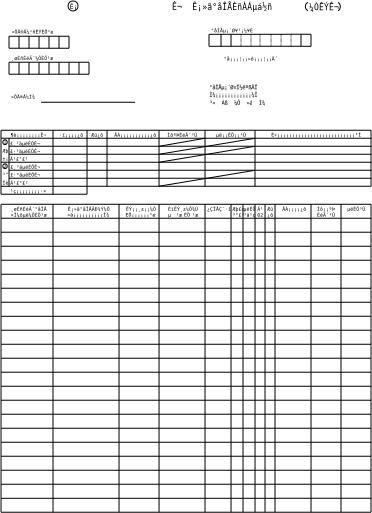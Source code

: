 <?xml version="1.0"?>
<diagram xmlns:dia="http://www.lysator.liu.se/~alla/dia/">
  <diagramdata>
    <attribute name="background">
      <color val="#ffffff"/>
    </attribute>
    <attribute name="paper">
      <composite type="paper">
        <attribute name="name">
          <string>#A4#</string>
        </attribute>
        <attribute name="tmargin">
          <real val="0"/>
        </attribute>
        <attribute name="bmargin">
          <real val="0"/>
        </attribute>
        <attribute name="lmargin">
          <real val="0"/>
        </attribute>
        <attribute name="rmargin">
          <real val="0"/>
        </attribute>
        <attribute name="is_portrait">
          <boolean val="true"/>
        </attribute>
        <attribute name="scaling">
          <real val="1"/>
        </attribute>
        <attribute name="fitto">
          <boolean val="false"/>
        </attribute>
      </composite>
    </attribute>
  </diagramdata>
  <layer name="&#192;&#254;" visible="true">
    <object type="Standard - Line" version="0" id="O0">
      <attribute name="obj_pos">
        <point val="1.601,4.7"/>
      </attribute>
      <attribute name="obj_bb">
        <rectangle val="1.601,4.7;4.601,4.7"/>
      </attribute>
      <attribute name="conn_endpoints">
        <point val="1.601,4.7"/>
        <point val="4.601,4.7"/>
      </attribute>
      <attribute name="numcp">
        <int val="1"/>
      </attribute>
      <attribute name="line_width">
        <real val="0"/>
      </attribute>
    </object>
    <object type="Standard - Line" version="0" id="O1">
      <attribute name="obj_pos">
        <point val="1.601,5.3"/>
      </attribute>
      <attribute name="obj_bb">
        <rectangle val="1.601,5.3;4.599,5.3"/>
      </attribute>
      <attribute name="conn_endpoints">
        <point val="1.601,5.3"/>
        <point val="4.599,5.3"/>
      </attribute>
      <attribute name="numcp">
        <int val="1"/>
      </attribute>
      <attribute name="line_width">
        <real val="0"/>
      </attribute>
    </object>
    <object type="Standard - Line" version="0" id="O2">
      <attribute name="obj_pos">
        <point val="1.6,4.699"/>
      </attribute>
      <attribute name="obj_bb">
        <rectangle val="1.6,4.699;1.6,5.299"/>
      </attribute>
      <attribute name="conn_endpoints">
        <point val="1.6,4.699"/>
        <point val="1.6,5.299"/>
      </attribute>
      <attribute name="numcp">
        <int val="1"/>
      </attribute>
      <attribute name="line_width">
        <real val="0"/>
      </attribute>
    </object>
    <object type="Standard - Line" version="0" id="O3">
      <attribute name="obj_pos">
        <point val="2.1,4.699"/>
      </attribute>
      <attribute name="obj_bb">
        <rectangle val="2.1,4.699;2.1,5.3"/>
      </attribute>
      <attribute name="conn_endpoints">
        <point val="2.1,4.699"/>
        <point val="2.1,5.3"/>
      </attribute>
      <attribute name="numcp">
        <int val="1"/>
      </attribute>
      <attribute name="line_width">
        <real val="0"/>
      </attribute>
    </object>
    <object type="Standard - Line" version="0" id="O4">
      <attribute name="obj_pos">
        <point val="2.6,4.698"/>
      </attribute>
      <attribute name="obj_bb">
        <rectangle val="2.6,4.698;2.6,5.3"/>
      </attribute>
      <attribute name="conn_endpoints">
        <point val="2.6,4.698"/>
        <point val="2.6,5.3"/>
      </attribute>
      <attribute name="numcp">
        <int val="1"/>
      </attribute>
      <attribute name="line_width">
        <real val="0"/>
      </attribute>
    </object>
    <object type="Standard - Line" version="0" id="O5">
      <attribute name="obj_pos">
        <point val="4.1,4.7"/>
      </attribute>
      <attribute name="obj_bb">
        <rectangle val="4.099,4.7;4.1,5.3"/>
      </attribute>
      <attribute name="conn_endpoints">
        <point val="4.1,4.7"/>
        <point val="4.099,5.3"/>
      </attribute>
      <attribute name="numcp">
        <int val="1"/>
      </attribute>
      <attribute name="line_width">
        <real val="0"/>
      </attribute>
    </object>
    <object type="Standard - Line" version="0" id="O6">
      <attribute name="obj_pos">
        <point val="3.599,4.7"/>
      </attribute>
      <attribute name="obj_bb">
        <rectangle val="3.599,4.7;3.599,5.3"/>
      </attribute>
      <attribute name="conn_endpoints">
        <point val="3.599,4.7"/>
        <point val="3.599,5.3"/>
      </attribute>
      <attribute name="numcp">
        <int val="1"/>
      </attribute>
      <attribute name="line_width">
        <real val="0"/>
      </attribute>
    </object>
    <object type="Standard - Line" version="0" id="O7">
      <attribute name="obj_pos">
        <point val="1.599,5.999"/>
      </attribute>
      <attribute name="obj_bb">
        <rectangle val="1.599,5.999;5.6,5.999"/>
      </attribute>
      <attribute name="conn_endpoints">
        <point val="1.599,5.999"/>
        <point val="5.6,5.999"/>
      </attribute>
      <attribute name="numcp">
        <int val="1"/>
      </attribute>
      <attribute name="line_width">
        <real val="0"/>
      </attribute>
    </object>
    <object type="Standard - Line" version="0" id="O8">
      <attribute name="obj_pos">
        <point val="1.6,6.599"/>
      </attribute>
      <attribute name="obj_bb">
        <rectangle val="1.6,6.599;5.6,6.599"/>
      </attribute>
      <attribute name="conn_endpoints">
        <point val="1.6,6.599"/>
        <point val="5.6,6.599"/>
      </attribute>
      <attribute name="numcp">
        <int val="1"/>
      </attribute>
      <attribute name="line_width">
        <real val="0"/>
      </attribute>
    </object>
    <object type="Standard - Line" version="0" id="O9">
      <attribute name="obj_pos">
        <point val="1.6,6.0"/>
      </attribute>
      <attribute name="obj_bb">
        <rectangle val="1.6,6.0;1.6,6.601"/>
      </attribute>
      <attribute name="conn_endpoints">
        <point val="1.6,6.0"/>
        <point val="1.6,6.601"/>
      </attribute>
      <attribute name="numcp">
        <int val="1"/>
      </attribute>
      <attribute name="line_width">
        <real val="0"/>
      </attribute>
    </object>
    <object type="Standard - Line" version="0" id="O10">
      <attribute name="obj_pos">
        <point val="2.1,6.0"/>
      </attribute>
      <attribute name="obj_bb">
        <rectangle val="2.1,6.0;2.1,6.601"/>
      </attribute>
      <attribute name="conn_endpoints">
        <point val="2.1,6.0"/>
        <point val="2.1,6.601"/>
      </attribute>
      <attribute name="numcp">
        <int val="1"/>
      </attribute>
      <attribute name="line_width">
        <real val="0"/>
      </attribute>
    </object>
    <object type="Standard - Line" version="0" id="O11">
      <attribute name="obj_pos">
        <point val="2.599,6.002"/>
      </attribute>
      <attribute name="obj_bb">
        <rectangle val="2.599,6.002;2.599,6.601"/>
      </attribute>
      <attribute name="conn_endpoints">
        <point val="2.599,6.002"/>
        <point val="2.599,6.601"/>
      </attribute>
      <attribute name="numcp">
        <int val="1"/>
      </attribute>
      <attribute name="line_width">
        <real val="0"/>
      </attribute>
    </object>
    <object type="Standard - Line" version="0" id="O12">
      <attribute name="obj_pos">
        <point val="3.599,5.999"/>
      </attribute>
      <attribute name="obj_bb">
        <rectangle val="3.599,5.999;3.6,6.599"/>
      </attribute>
      <attribute name="conn_endpoints">
        <point val="3.599,5.999"/>
        <point val="3.6,6.599"/>
      </attribute>
      <attribute name="numcp">
        <int val="1"/>
      </attribute>
      <attribute name="line_width">
        <real val="0"/>
      </attribute>
      <connections>
        <connection handle="0" to="O7" connection="0"/>
        <connection handle="1" to="O8" connection="0"/>
      </connections>
    </object>
    <object type="Standard - Line" version="0" id="O13">
      <attribute name="obj_pos">
        <point val="5.099,6.0"/>
      </attribute>
      <attribute name="obj_bb">
        <rectangle val="5.099,6.0;5.099,6.601"/>
      </attribute>
      <attribute name="conn_endpoints">
        <point val="5.099,6.0"/>
        <point val="5.099,6.601"/>
      </attribute>
      <attribute name="numcp">
        <int val="1"/>
      </attribute>
      <attribute name="line_width">
        <real val="0"/>
      </attribute>
    </object>
    <object type="Standard - Line" version="0" id="O14">
      <attribute name="obj_pos">
        <point val="4.6,6.0"/>
      </attribute>
      <attribute name="obj_bb">
        <rectangle val="4.6,6.0;4.6,6.601"/>
      </attribute>
      <attribute name="conn_endpoints">
        <point val="4.6,6.0"/>
        <point val="4.6,6.601"/>
      </attribute>
      <attribute name="numcp">
        <int val="1"/>
      </attribute>
      <attribute name="line_width">
        <real val="0"/>
      </attribute>
    </object>
    <object type="Standard - Line" version="0" id="O15">
      <attribute name="obj_pos">
        <point val="3.1,6.001"/>
      </attribute>
      <attribute name="obj_bb">
        <rectangle val="3.1,6.001;3.1,6.599"/>
      </attribute>
      <attribute name="conn_endpoints">
        <point val="3.1,6.001"/>
        <point val="3.1,6.599"/>
      </attribute>
      <attribute name="numcp">
        <int val="1"/>
      </attribute>
      <attribute name="line_width">
        <real val="0"/>
      </attribute>
    </object>
    <object type="Standard - Line" version="0" id="O16">
      <attribute name="obj_pos">
        <point val="4.599,4.7"/>
      </attribute>
      <attribute name="obj_bb">
        <rectangle val="4.599,4.7;4.599,5.3"/>
      </attribute>
      <attribute name="conn_endpoints">
        <point val="4.599,4.7"/>
        <point val="4.599,5.3"/>
      </attribute>
      <attribute name="numcp">
        <int val="1"/>
      </attribute>
      <attribute name="line_width">
        <real val="0"/>
      </attribute>
    </object>
    <object type="Standard - Line" version="0" id="O17">
      <attribute name="obj_pos">
        <point val="4.1,6.0"/>
      </attribute>
      <attribute name="obj_bb">
        <rectangle val="4.1,6.0;4.1,6.601"/>
      </attribute>
      <attribute name="conn_endpoints">
        <point val="4.1,6.0"/>
        <point val="4.1,6.601"/>
      </attribute>
      <attribute name="numcp">
        <int val="1"/>
      </attribute>
      <attribute name="line_width">
        <real val="0"/>
      </attribute>
    </object>
    <object type="Standard - Line" version="0" id="O18">
      <attribute name="obj_pos">
        <point val="11.601,4.602"/>
      </attribute>
      <attribute name="obj_bb">
        <rectangle val="11.601,4.601;16.699,4.602"/>
      </attribute>
      <attribute name="conn_endpoints">
        <point val="11.601,4.602"/>
        <point val="16.699,4.601"/>
      </attribute>
      <attribute name="numcp">
        <int val="1"/>
      </attribute>
      <attribute name="line_width">
        <real val="0"/>
      </attribute>
    </object>
    <object type="Standard - Line" version="0" id="O19">
      <attribute name="obj_pos">
        <point val="11.6,5.201"/>
      </attribute>
      <attribute name="obj_bb">
        <rectangle val="11.6,5.201;16.701,5.201"/>
      </attribute>
      <attribute name="conn_endpoints">
        <point val="11.6,5.201"/>
        <point val="16.701,5.201"/>
      </attribute>
      <attribute name="numcp">
        <int val="1"/>
      </attribute>
      <attribute name="line_width">
        <real val="0"/>
      </attribute>
    </object>
    <object type="Standard - Line" version="0" id="O20">
      <attribute name="obj_pos">
        <point val="11.599,4.601"/>
      </attribute>
      <attribute name="obj_bb">
        <rectangle val="11.599,4.601;11.599,5.201"/>
      </attribute>
      <attribute name="conn_endpoints">
        <point val="11.599,4.601"/>
        <point val="11.599,5.201"/>
      </attribute>
      <attribute name="numcp">
        <int val="1"/>
      </attribute>
      <attribute name="line_width">
        <real val="0"/>
      </attribute>
    </object>
    <object type="Standard - Line" version="0" id="O21">
      <attribute name="obj_pos">
        <point val="12.2,4.604"/>
      </attribute>
      <attribute name="obj_bb">
        <rectangle val="12.2,4.604;12.201,5.203"/>
      </attribute>
      <attribute name="conn_endpoints">
        <point val="12.2,4.604"/>
        <point val="12.201,5.203"/>
      </attribute>
      <attribute name="numcp">
        <int val="1"/>
      </attribute>
      <attribute name="line_width">
        <real val="0"/>
      </attribute>
    </object>
    <object type="Standard - Line" version="0" id="O22">
      <attribute name="obj_pos">
        <point val="12.7,4.603"/>
      </attribute>
      <attribute name="obj_bb">
        <rectangle val="12.7,4.603;12.7,5.202"/>
      </attribute>
      <attribute name="conn_endpoints">
        <point val="12.7,4.603"/>
        <point val="12.7,5.202"/>
      </attribute>
      <attribute name="numcp">
        <int val="1"/>
      </attribute>
      <attribute name="line_width">
        <real val="0"/>
      </attribute>
    </object>
    <object type="Standard - Line" version="0" id="O23">
      <attribute name="obj_pos">
        <point val="14.701,4.6"/>
      </attribute>
      <attribute name="obj_bb">
        <rectangle val="14.701,4.6;14.701,5.199"/>
      </attribute>
      <attribute name="conn_endpoints">
        <point val="14.701,4.6"/>
        <point val="14.701,5.199"/>
      </attribute>
      <attribute name="numcp">
        <int val="1"/>
      </attribute>
      <attribute name="line_width">
        <real val="0"/>
      </attribute>
      <attribute name="line_style">
        <enum val="4"/>
      </attribute>
      <attribute name="dashlength">
        <real val="0.3"/>
      </attribute>
    </object>
    <object type="Standard - Line" version="0" id="O24">
      <attribute name="obj_pos">
        <point val="14.15,4.601"/>
      </attribute>
      <attribute name="obj_bb">
        <rectangle val="14.15,4.601;14.151,5.201"/>
      </attribute>
      <attribute name="conn_endpoints">
        <point val="14.15,4.601"/>
        <point val="14.151,5.201"/>
      </attribute>
      <attribute name="numcp">
        <int val="1"/>
      </attribute>
      <attribute name="line_width">
        <real val="0"/>
      </attribute>
      <attribute name="line_style">
        <enum val="4"/>
      </attribute>
      <attribute name="dashlength">
        <real val="0.3"/>
      </attribute>
      <connections>
        <connection handle="0" to="O18" connection="0"/>
        <connection handle="1" to="O19" connection="0"/>
      </connections>
    </object>
    <object type="Standard - Line" version="0" id="O25">
      <attribute name="obj_pos">
        <point val="15.201,4.6"/>
      </attribute>
      <attribute name="obj_bb">
        <rectangle val="15.201,4.6;15.201,5.203"/>
      </attribute>
      <attribute name="conn_endpoints">
        <point val="15.201,4.6"/>
        <point val="15.201,5.203"/>
      </attribute>
      <attribute name="numcp">
        <int val="1"/>
      </attribute>
      <attribute name="line_width">
        <real val="0"/>
      </attribute>
      <attribute name="line_style">
        <enum val="4"/>
      </attribute>
      <attribute name="dashlength">
        <real val="0.3"/>
      </attribute>
    </object>
    <object type="Standard - Line" version="0" id="O26">
      <attribute name="obj_pos">
        <point val="13.7,4.602"/>
      </attribute>
      <attribute name="obj_bb">
        <rectangle val="13.7,4.602;13.7,5.201"/>
      </attribute>
      <attribute name="conn_endpoints">
        <point val="13.7,4.602"/>
        <point val="13.7,5.201"/>
      </attribute>
      <attribute name="numcp">
        <int val="1"/>
      </attribute>
      <attribute name="line_width">
        <real val="0"/>
      </attribute>
      <attribute name="line_style">
        <enum val="4"/>
      </attribute>
      <attribute name="dashlength">
        <real val="0.3"/>
      </attribute>
    </object>
    <object type="Standard - Line" version="0" id="O27">
      <attribute name="obj_pos">
        <point val="13.2,4.604"/>
      </attribute>
      <attribute name="obj_bb">
        <rectangle val="13.2,4.604;13.2,5.201"/>
      </attribute>
      <attribute name="conn_endpoints">
        <point val="13.2,4.604"/>
        <point val="13.2,5.201"/>
      </attribute>
      <attribute name="numcp">
        <int val="1"/>
      </attribute>
      <attribute name="line_width">
        <real val="0"/>
      </attribute>
      <attribute name="line_style">
        <enum val="4"/>
      </attribute>
      <attribute name="dashlength">
        <real val="0.3"/>
      </attribute>
    </object>
    <object type="Standard - Line" version="0" id="O28">
      <attribute name="obj_pos">
        <point val="15.701,4.6"/>
      </attribute>
      <attribute name="obj_bb">
        <rectangle val="15.701,4.6;15.701,5.203"/>
      </attribute>
      <attribute name="conn_endpoints">
        <point val="15.701,4.6"/>
        <point val="15.701,5.203"/>
      </attribute>
      <attribute name="numcp">
        <int val="1"/>
      </attribute>
      <attribute name="line_width">
        <real val="0"/>
      </attribute>
      <attribute name="line_style">
        <enum val="4"/>
      </attribute>
      <attribute name="dashlength">
        <real val="0.3"/>
      </attribute>
    </object>
    <object type="Standard - Line" version="0" id="O29">
      <attribute name="obj_pos">
        <point val="16.699,4.601"/>
      </attribute>
      <attribute name="obj_bb">
        <rectangle val="16.699,4.601;16.699,5.203"/>
      </attribute>
      <attribute name="conn_endpoints">
        <point val="16.699,4.601"/>
        <point val="16.699,5.203"/>
      </attribute>
      <attribute name="numcp">
        <int val="1"/>
      </attribute>
      <attribute name="line_width">
        <real val="0"/>
      </attribute>
    </object>
    <object type="Standard - Line" version="0" id="O30">
      <attribute name="obj_pos">
        <point val="16.199,4.6"/>
      </attribute>
      <attribute name="obj_bb">
        <rectangle val="16.199,4.6;16.199,5.201"/>
      </attribute>
      <attribute name="conn_endpoints">
        <point val="16.199,4.6"/>
        <point val="16.199,5.201"/>
      </attribute>
      <attribute name="numcp">
        <int val="1"/>
      </attribute>
      <attribute name="line_width">
        <real val="0"/>
      </attribute>
    </object>
    <object type="Standard - Line" version="0" id="O31">
      <attribute name="obj_pos">
        <point val="3.203,8.0"/>
      </attribute>
      <attribute name="obj_bb">
        <rectangle val="3.203,8.0;7.901,8.0"/>
      </attribute>
      <attribute name="conn_endpoints">
        <point val="3.203,8.0"/>
        <point val="7.901,8.0"/>
      </attribute>
      <attribute name="numcp">
        <int val="1"/>
      </attribute>
      <attribute name="line_width">
        <real val="0"/>
      </attribute>
    </object>
    <object type="Standard - Line" version="0" id="O32">
      <attribute name="obj_pos">
        <point val="1.201,13.101"/>
      </attribute>
      <attribute name="obj_bb">
        <rectangle val="1.201,13.101;19.699,13.101"/>
      </attribute>
      <attribute name="conn_endpoints">
        <point val="1.201,13.101"/>
        <point val="19.699,13.101"/>
      </attribute>
      <attribute name="numcp">
        <int val="1"/>
      </attribute>
      <attribute name="line_width">
        <real val="0"/>
      </attribute>
    </object>
    <object type="Standard - Line" version="0" id="O33">
      <attribute name="obj_pos">
        <point val="1.199,13.801"/>
      </attribute>
      <attribute name="obj_bb">
        <rectangle val="1.199,13.8;19.701,13.801"/>
      </attribute>
      <attribute name="conn_endpoints">
        <point val="1.199,13.801"/>
        <point val="19.701,13.8"/>
      </attribute>
      <attribute name="numcp">
        <int val="1"/>
      </attribute>
      <attribute name="line_width">
        <real val="0"/>
      </attribute>
    </object>
    <object type="Standard - Line" version="0" id="O34">
      <attribute name="obj_pos">
        <point val="1.198,14.499"/>
      </attribute>
      <attribute name="obj_bb">
        <rectangle val="1.198,14.499;19.702,14.499"/>
      </attribute>
      <attribute name="conn_endpoints">
        <point val="1.198,14.499"/>
        <point val="19.702,14.499"/>
      </attribute>
      <attribute name="numcp">
        <int val="1"/>
      </attribute>
      <attribute name="line_width">
        <real val="0"/>
      </attribute>
    </object>
    <object type="Standard - Line" version="0" id="O35">
      <attribute name="obj_pos">
        <point val="1.202,15.2"/>
      </attribute>
      <attribute name="obj_bb">
        <rectangle val="1.202,15.2;19.703,15.2"/>
      </attribute>
      <attribute name="conn_endpoints">
        <point val="1.202,15.2"/>
        <point val="19.703,15.2"/>
      </attribute>
      <attribute name="numcp">
        <int val="1"/>
      </attribute>
      <attribute name="line_width">
        <real val="0"/>
      </attribute>
    </object>
    <object type="Standard - Line" version="0" id="O36">
      <attribute name="obj_pos">
        <point val="1.199,15.899"/>
      </attribute>
      <attribute name="obj_bb">
        <rectangle val="1.199,15.899;19.703,15.9"/>
      </attribute>
      <attribute name="conn_endpoints">
        <point val="1.199,15.899"/>
        <point val="19.703,15.9"/>
      </attribute>
      <attribute name="numcp">
        <int val="1"/>
      </attribute>
      <attribute name="line_width">
        <real val="0"/>
      </attribute>
    </object>
    <object type="Standard - Line" version="0" id="O37">
      <attribute name="obj_pos">
        <point val="1.202,16.6"/>
      </attribute>
      <attribute name="obj_bb">
        <rectangle val="1.202,16.6;19.702,16.6"/>
      </attribute>
      <attribute name="conn_endpoints">
        <point val="1.202,16.6"/>
        <point val="19.702,16.6"/>
      </attribute>
      <attribute name="numcp">
        <int val="1"/>
      </attribute>
      <attribute name="line_width">
        <real val="0"/>
      </attribute>
    </object>
    <object type="Standard - Line" version="0" id="O38">
      <attribute name="obj_pos">
        <point val="1.201,17.3"/>
      </attribute>
      <attribute name="obj_bb">
        <rectangle val="1.201,17.3;19.699,17.3"/>
      </attribute>
      <attribute name="conn_endpoints">
        <point val="1.201,17.3"/>
        <point val="19.699,17.3"/>
      </attribute>
      <attribute name="numcp">
        <int val="1"/>
      </attribute>
      <attribute name="line_width">
        <real val="0"/>
      </attribute>
    </object>
    <object type="Standard - Line" version="0" id="O39">
      <attribute name="obj_pos">
        <point val="1.2,18"/>
      </attribute>
      <attribute name="obj_bb">
        <rectangle val="1.2,18;19.701,18"/>
      </attribute>
      <attribute name="conn_endpoints">
        <point val="1.2,18"/>
        <point val="19.701,18"/>
      </attribute>
      <attribute name="numcp">
        <int val="1"/>
      </attribute>
      <attribute name="line_width">
        <real val="0"/>
      </attribute>
    </object>
    <object type="Standard - Line" version="0" id="O40">
      <attribute name="obj_pos">
        <point val="1.203,19.399"/>
      </attribute>
      <attribute name="obj_bb">
        <rectangle val="1.203,19.399;19.701,19.399"/>
      </attribute>
      <attribute name="conn_endpoints">
        <point val="1.203,19.399"/>
        <point val="19.701,19.399"/>
      </attribute>
      <attribute name="numcp">
        <int val="1"/>
      </attribute>
      <attribute name="line_width">
        <real val="0"/>
      </attribute>
    </object>
    <object type="Standard - Line" version="0" id="O41">
      <attribute name="obj_pos">
        <point val="1.203,20.101"/>
      </attribute>
      <attribute name="obj_bb">
        <rectangle val="1.203,20.101;19.701,20.101"/>
      </attribute>
      <attribute name="conn_endpoints">
        <point val="1.203,20.101"/>
        <point val="19.701,20.101"/>
      </attribute>
      <attribute name="numcp">
        <int val="1"/>
      </attribute>
      <attribute name="line_width">
        <real val="0"/>
      </attribute>
    </object>
    <object type="Standard - Line" version="0" id="O42">
      <attribute name="obj_pos">
        <point val="1.203,20.799"/>
      </attribute>
      <attribute name="obj_bb">
        <rectangle val="1.203,20.799;19.701,20.799"/>
      </attribute>
      <attribute name="conn_endpoints">
        <point val="1.203,20.799"/>
        <point val="19.701,20.799"/>
      </attribute>
      <attribute name="numcp">
        <int val="1"/>
      </attribute>
      <attribute name="line_width">
        <real val="0"/>
      </attribute>
    </object>
    <object type="Standard - Line" version="0" id="O43">
      <attribute name="obj_pos">
        <point val="1.201,21.498"/>
      </attribute>
      <attribute name="obj_bb">
        <rectangle val="1.201,21.498;19.699,21.498"/>
      </attribute>
      <attribute name="conn_endpoints">
        <point val="1.201,21.498"/>
        <point val="19.699,21.498"/>
      </attribute>
      <attribute name="numcp">
        <int val="1"/>
      </attribute>
      <attribute name="line_width">
        <real val="0"/>
      </attribute>
    </object>
    <object type="Standard - Line" version="0" id="O44">
      <attribute name="obj_pos">
        <point val="1.203,22.2"/>
      </attribute>
      <attribute name="obj_bb">
        <rectangle val="1.203,22.2;19.701,22.2"/>
      </attribute>
      <attribute name="conn_endpoints">
        <point val="1.203,22.2"/>
        <point val="19.701,22.2"/>
      </attribute>
      <attribute name="numcp">
        <int val="1"/>
      </attribute>
      <attribute name="line_width">
        <real val="0"/>
      </attribute>
    </object>
    <object type="Standard - Line" version="0" id="O45">
      <attribute name="obj_pos">
        <point val="1.199,22.899"/>
      </attribute>
      <attribute name="obj_bb">
        <rectangle val="1.199,22.899;19.7,22.9"/>
      </attribute>
      <attribute name="conn_endpoints">
        <point val="1.199,22.899"/>
        <point val="19.7,22.9"/>
      </attribute>
      <attribute name="numcp">
        <int val="1"/>
      </attribute>
      <attribute name="line_width">
        <real val="0"/>
      </attribute>
    </object>
    <object type="Standard - Line" version="0" id="O46">
      <attribute name="obj_pos">
        <point val="1.203,23.599"/>
      </attribute>
      <attribute name="obj_bb">
        <rectangle val="1.203,23.599;19.701,23.599"/>
      </attribute>
      <attribute name="conn_endpoints">
        <point val="1.203,23.599"/>
        <point val="19.701,23.599"/>
      </attribute>
      <attribute name="numcp">
        <int val="1"/>
      </attribute>
      <attribute name="line_width">
        <real val="0"/>
      </attribute>
    </object>
    <object type="Standard - Line" version="0" id="O47">
      <attribute name="obj_pos">
        <point val="1.203,24.3"/>
      </attribute>
      <attribute name="obj_bb">
        <rectangle val="1.203,24.3;19.701,24.3"/>
      </attribute>
      <attribute name="conn_endpoints">
        <point val="1.203,24.3"/>
        <point val="19.701,24.3"/>
      </attribute>
      <attribute name="numcp">
        <int val="1"/>
      </attribute>
      <attribute name="line_width">
        <real val="0"/>
      </attribute>
    </object>
    <object type="Standard - Line" version="0" id="O48">
      <attribute name="obj_pos">
        <point val="1.201,25.0"/>
      </attribute>
      <attribute name="obj_bb">
        <rectangle val="1.201,25.0;19.699,25.0"/>
      </attribute>
      <attribute name="conn_endpoints">
        <point val="1.201,25.0"/>
        <point val="19.699,25.0"/>
      </attribute>
      <attribute name="numcp">
        <int val="1"/>
      </attribute>
      <attribute name="line_width">
        <real val="0"/>
      </attribute>
    </object>
    <object type="Standard - Line" version="0" id="O49">
      <attribute name="obj_pos">
        <point val="1.201,25.7"/>
      </attribute>
      <attribute name="obj_bb">
        <rectangle val="1.201,25.7;19.699,25.7"/>
      </attribute>
      <attribute name="conn_endpoints">
        <point val="1.201,25.7"/>
        <point val="19.699,25.7"/>
      </attribute>
      <attribute name="numcp">
        <int val="1"/>
      </attribute>
      <attribute name="line_width">
        <real val="0"/>
      </attribute>
    </object>
    <object type="Standard - Line" version="0" id="O50">
      <attribute name="obj_pos">
        <point val="1.2,26.4"/>
      </attribute>
      <attribute name="obj_bb">
        <rectangle val="1.2,26.399;19.701,26.4"/>
      </attribute>
      <attribute name="conn_endpoints">
        <point val="1.2,26.4"/>
        <point val="19.701,26.399"/>
      </attribute>
      <attribute name="numcp">
        <int val="1"/>
      </attribute>
      <attribute name="line_width">
        <real val="0"/>
      </attribute>
    </object>
    <object type="Standard - Line" version="0" id="O51">
      <attribute name="obj_pos">
        <point val="1.199,27.1"/>
      </attribute>
      <attribute name="obj_bb">
        <rectangle val="1.199,27.1;19.697,27.1"/>
      </attribute>
      <attribute name="conn_endpoints">
        <point val="1.199,27.1"/>
        <point val="19.697,27.1"/>
      </attribute>
      <attribute name="numcp">
        <int val="1"/>
      </attribute>
      <attribute name="line_width">
        <real val="0"/>
      </attribute>
    </object>
    <object type="Standard - Line" version="0" id="O52">
      <attribute name="obj_pos">
        <point val="1.199,27.802"/>
      </attribute>
      <attribute name="obj_bb">
        <rectangle val="1.199,27.801;19.7,27.802"/>
      </attribute>
      <attribute name="conn_endpoints">
        <point val="1.199,27.802"/>
        <point val="19.7,27.801"/>
      </attribute>
      <attribute name="numcp">
        <int val="1"/>
      </attribute>
      <attribute name="line_width">
        <real val="0"/>
      </attribute>
    </object>
    <object type="Standard - Line" version="0" id="O53">
      <attribute name="obj_pos">
        <point val="1.2,28.5"/>
      </attribute>
      <attribute name="obj_bb">
        <rectangle val="1.2,28.5;19.7,28.501"/>
      </attribute>
      <attribute name="conn_endpoints">
        <point val="1.2,28.5"/>
        <point val="19.7,28.501"/>
      </attribute>
      <attribute name="numcp">
        <int val="1"/>
      </attribute>
      <attribute name="line_width">
        <real val="0"/>
      </attribute>
    </object>
    <object type="Standard - Line" version="0" id="O54">
      <attribute name="obj_pos">
        <point val="1.201,12.201"/>
      </attribute>
      <attribute name="obj_bb">
        <rectangle val="1.201,12.201;19.702,12.201"/>
      </attribute>
      <attribute name="conn_endpoints">
        <point val="1.201,12.201"/>
        <point val="19.702,12.201"/>
      </attribute>
      <attribute name="numcp">
        <int val="1"/>
      </attribute>
      <attribute name="line_width">
        <real val="0"/>
      </attribute>
    </object>
    <object type="Standard - Line" version="0" id="O55">
      <attribute name="obj_pos">
        <point val="1.2,9.801"/>
      </attribute>
      <attribute name="obj_bb">
        <rectangle val="1.2,9.8;19.703,9.801"/>
      </attribute>
      <attribute name="conn_endpoints">
        <point val="1.2,9.801"/>
        <point val="19.703,9.8"/>
      </attribute>
      <attribute name="numcp">
        <int val="1"/>
      </attribute>
      <attribute name="line_width">
        <real val="0"/>
      </attribute>
    </object>
    <object type="Standard - Line" version="0" id="O56">
      <attribute name="obj_pos">
        <point val="1.2,9.4"/>
      </attribute>
      <attribute name="obj_bb">
        <rectangle val="1.2,9.4;19.7,9.4"/>
      </attribute>
      <attribute name="conn_endpoints">
        <point val="1.2,9.4"/>
        <point val="19.7,9.4"/>
      </attribute>
      <attribute name="numcp">
        <int val="1"/>
      </attribute>
      <attribute name="line_width">
        <real val="0"/>
      </attribute>
    </object>
    <object type="Standard - Line" version="0" id="O57">
      <attribute name="obj_pos">
        <point val="1.2,13.1"/>
      </attribute>
      <attribute name="obj_bb">
        <rectangle val="1.2,13.1;1.201,28.501"/>
      </attribute>
      <attribute name="conn_endpoints">
        <point val="1.2,13.1"/>
        <point val="1.201,28.501"/>
      </attribute>
      <attribute name="numcp">
        <int val="1"/>
      </attribute>
      <attribute name="line_width">
        <real val="0"/>
      </attribute>
    </object>
    <object type="Standard - Line" version="0" id="O58">
      <attribute name="obj_pos">
        <point val="19.701,13.099"/>
      </attribute>
      <attribute name="obj_bb">
        <rectangle val="19.7,13.099;19.701,28.502"/>
      </attribute>
      <attribute name="conn_endpoints">
        <point val="19.701,13.099"/>
        <point val="19.7,28.502"/>
      </attribute>
      <attribute name="numcp">
        <int val="1"/>
      </attribute>
      <attribute name="line_width">
        <real val="0"/>
      </attribute>
    </object>
    <object type="Standard - Line" version="0" id="O59">
      <attribute name="obj_pos">
        <point val="3.799,13.102"/>
      </attribute>
      <attribute name="obj_bb">
        <rectangle val="3.799,13.102;3.8,28.503"/>
      </attribute>
      <attribute name="conn_endpoints">
        <point val="3.799,13.102"/>
        <point val="3.8,28.503"/>
      </attribute>
      <attribute name="numcp">
        <int val="1"/>
      </attribute>
      <attribute name="line_width">
        <real val="0"/>
      </attribute>
    </object>
    <object type="Standard - Line" version="0" id="O60">
      <attribute name="obj_pos">
        <point val="7.1,13.1"/>
      </attribute>
      <attribute name="obj_bb">
        <rectangle val="7.1,13.1;7.1,28.502"/>
      </attribute>
      <attribute name="conn_endpoints">
        <point val="7.1,13.1"/>
        <point val="7.1,28.502"/>
      </attribute>
      <attribute name="numcp">
        <int val="1"/>
      </attribute>
      <attribute name="line_width">
        <real val="0"/>
      </attribute>
    </object>
    <object type="Standard - Line" version="0" id="O61">
      <attribute name="obj_pos">
        <point val="9.101,13.101"/>
      </attribute>
      <attribute name="obj_bb">
        <rectangle val="9.101,13.101;9.101,28.501"/>
      </attribute>
      <attribute name="conn_endpoints">
        <point val="9.101,13.101"/>
        <point val="9.101,28.501"/>
      </attribute>
      <attribute name="numcp">
        <int val="1"/>
      </attribute>
      <attribute name="line_width">
        <real val="0"/>
      </attribute>
    </object>
    <object type="Standard - Line" version="0" id="O62">
      <attribute name="obj_pos">
        <point val="11.4,13.101"/>
      </attribute>
      <attribute name="obj_bb">
        <rectangle val="11.4,13.101;11.4,28.502"/>
      </attribute>
      <attribute name="conn_endpoints">
        <point val="11.4,13.101"/>
        <point val="11.4,28.502"/>
      </attribute>
      <attribute name="numcp">
        <int val="1"/>
      </attribute>
      <attribute name="line_width">
        <real val="0"/>
      </attribute>
    </object>
    <object type="Standard - Line" version="0" id="O63">
      <attribute name="obj_pos">
        <point val="14.401,13.101"/>
      </attribute>
      <attribute name="obj_bb">
        <rectangle val="14.4,13.101;14.401,28.502"/>
      </attribute>
      <attribute name="conn_endpoints">
        <point val="14.401,13.101"/>
        <point val="14.4,28.502"/>
      </attribute>
      <attribute name="numcp">
        <int val="1"/>
      </attribute>
      <attribute name="line_width">
        <real val="0"/>
      </attribute>
    </object>
    <object type="Standard - Line" version="0" id="O64">
      <attribute name="obj_pos">
        <point val="12.7,13.098"/>
      </attribute>
      <attribute name="obj_bb">
        <rectangle val="12.7,13.098;12.7,28.503"/>
      </attribute>
      <attribute name="conn_endpoints">
        <point val="12.7,13.098"/>
        <point val="12.7,28.503"/>
      </attribute>
      <attribute name="numcp">
        <int val="1"/>
      </attribute>
      <attribute name="line_width">
        <real val="0"/>
      </attribute>
    </object>
    <object type="Standard - Line" version="0" id="O65">
      <attribute name="obj_pos">
        <point val="18.2,13.101"/>
      </attribute>
      <attribute name="obj_bb">
        <rectangle val="18.199,13.101;18.2,28.502"/>
      </attribute>
      <attribute name="conn_endpoints">
        <point val="18.2,13.101"/>
        <point val="18.199,28.502"/>
      </attribute>
      <attribute name="numcp">
        <int val="1"/>
      </attribute>
      <attribute name="line_width">
        <real val="0"/>
      </attribute>
    </object>
    <object type="Standard - Line" version="0" id="O66">
      <attribute name="obj_pos">
        <point val="14.9,13.1"/>
      </attribute>
      <attribute name="obj_bb">
        <rectangle val="14.899,13.1;14.9,28.5"/>
      </attribute>
      <attribute name="conn_endpoints">
        <point val="14.9,13.1"/>
        <point val="14.899,28.5"/>
      </attribute>
      <attribute name="numcp">
        <int val="1"/>
      </attribute>
      <attribute name="line_width">
        <real val="0"/>
      </attribute>
    </object>
    <object type="Standard - Line" version="0" id="O67">
      <attribute name="obj_pos">
        <point val="13.901,13.103"/>
      </attribute>
      <attribute name="obj_bb">
        <rectangle val="13.9,13.103;13.901,28.5"/>
      </attribute>
      <attribute name="conn_endpoints">
        <point val="13.901,13.103"/>
        <point val="13.9,28.5"/>
      </attribute>
      <attribute name="numcp">
        <int val="1"/>
      </attribute>
      <attribute name="line_width">
        <real val="0"/>
      </attribute>
    </object>
    <object type="Standard - Line" version="0" id="O68">
      <attribute name="obj_pos">
        <point val="13.299,13.101"/>
      </attribute>
      <attribute name="obj_bb">
        <rectangle val="13.299,13.101;13.3,28.501"/>
      </attribute>
      <attribute name="conn_endpoints">
        <point val="13.299,13.101"/>
        <point val="13.3,28.501"/>
      </attribute>
      <attribute name="numcp">
        <int val="1"/>
      </attribute>
      <attribute name="line_width">
        <real val="0"/>
      </attribute>
    </object>
    <object type="Standard - Line" version="0" id="O69">
      <attribute name="obj_pos">
        <point val="1.2,12.6"/>
      </attribute>
      <attribute name="obj_bb">
        <rectangle val="1.2,12.599;5.499,12.6"/>
      </attribute>
      <attribute name="conn_endpoints">
        <point val="1.2,12.6"/>
        <point val="5.499,12.599"/>
      </attribute>
      <attribute name="numcp">
        <int val="1"/>
      </attribute>
      <attribute name="line_width">
        <real val="0"/>
      </attribute>
    </object>
    <object type="Standard - Line" version="0" id="O70">
      <attribute name="obj_pos">
        <point val="1.2,9.4"/>
      </attribute>
      <attribute name="obj_bb">
        <rectangle val="1.199,9.4;1.2,12.602"/>
      </attribute>
      <attribute name="conn_endpoints">
        <point val="1.2,9.4"/>
        <point val="1.199,12.602"/>
      </attribute>
      <attribute name="numcp">
        <int val="1"/>
      </attribute>
      <attribute name="line_width">
        <real val="0"/>
      </attribute>
    </object>
    <object type="Standard - Line" version="0" id="O71">
      <attribute name="obj_pos">
        <point val="5.5,9.401"/>
      </attribute>
      <attribute name="obj_bb">
        <rectangle val="5.5,9.401;5.5,12.601"/>
      </attribute>
      <attribute name="conn_endpoints">
        <point val="5.5,9.401"/>
        <point val="5.5,12.601"/>
      </attribute>
      <attribute name="numcp">
        <int val="1"/>
      </attribute>
      <attribute name="line_width">
        <real val="0"/>
      </attribute>
    </object>
    <object type="Standard - Line" version="0" id="O72">
      <attribute name="obj_pos">
        <point val="3.799,9.401"/>
      </attribute>
      <attribute name="obj_bb">
        <rectangle val="3.799,9.401;3.8,12.601"/>
      </attribute>
      <attribute name="conn_endpoints">
        <point val="3.799,9.401"/>
        <point val="3.8,12.601"/>
      </attribute>
      <attribute name="numcp">
        <int val="1"/>
      </attribute>
      <attribute name="line_width">
        <real val="0"/>
      </attribute>
    </object>
    <object type="Standard - Line" version="0" id="O73">
      <attribute name="obj_pos">
        <point val="1.599,9.8"/>
      </attribute>
      <attribute name="obj_bb">
        <rectangle val="1.599,9.8;1.599,12.2"/>
      </attribute>
      <attribute name="conn_endpoints">
        <point val="1.599,9.8"/>
        <point val="1.599,12.2"/>
      </attribute>
      <attribute name="numcp">
        <int val="1"/>
      </attribute>
      <attribute name="line_width">
        <real val="0"/>
      </attribute>
    </object>
    <object type="Standard - Line" version="0" id="O74">
      <attribute name="obj_pos">
        <point val="1.199,11.001"/>
      </attribute>
      <attribute name="obj_bb">
        <rectangle val="1.199,11.0;19.701,11.001"/>
      </attribute>
      <attribute name="conn_endpoints">
        <point val="1.199,11.001"/>
        <point val="19.701,11.0"/>
      </attribute>
      <attribute name="numcp">
        <int val="1"/>
      </attribute>
      <attribute name="line_width">
        <real val="0"/>
      </attribute>
      <connections>
        <connection handle="0" to="O70" connection="0"/>
      </connections>
    </object>
    <object type="Standard - Line" version="0" id="O75">
      <attribute name="obj_pos">
        <point val="1.6,10.6"/>
      </attribute>
      <attribute name="obj_bb">
        <rectangle val="1.6,10.6;19.701,10.6"/>
      </attribute>
      <attribute name="conn_endpoints">
        <point val="1.6,10.6"/>
        <point val="19.701,10.6"/>
      </attribute>
      <attribute name="numcp">
        <int val="1"/>
      </attribute>
      <attribute name="line_width">
        <real val="0"/>
      </attribute>
    </object>
    <object type="Standard - Line" version="0" id="O76">
      <attribute name="obj_pos">
        <point val="1.599,10.2"/>
      </attribute>
      <attribute name="obj_bb">
        <rectangle val="1.599,10.2;19.704,10.2"/>
      </attribute>
      <attribute name="conn_endpoints">
        <point val="1.599,10.2"/>
        <point val="19.704,10.2"/>
      </attribute>
      <attribute name="numcp">
        <int val="1"/>
      </attribute>
      <attribute name="line_width">
        <real val="0"/>
      </attribute>
    </object>
    <object type="Standard - Line" version="0" id="O77">
      <attribute name="obj_pos">
        <point val="6.5,9.401"/>
      </attribute>
      <attribute name="obj_bb">
        <rectangle val="6.5,9.401;6.5,12.201"/>
      </attribute>
      <attribute name="conn_endpoints">
        <point val="6.5,9.401"/>
        <point val="6.5,12.201"/>
      </attribute>
      <attribute name="numcp">
        <int val="1"/>
      </attribute>
      <attribute name="line_width">
        <real val="0"/>
      </attribute>
    </object>
    <object type="Standard - Line" version="0" id="O78">
      <attribute name="obj_pos">
        <point val="9.1,9.399"/>
      </attribute>
      <attribute name="obj_bb">
        <rectangle val="9.1,9.399;9.1,12.202"/>
      </attribute>
      <attribute name="conn_endpoints">
        <point val="9.1,9.399"/>
        <point val="9.1,12.202"/>
      </attribute>
      <attribute name="numcp">
        <int val="1"/>
      </attribute>
      <attribute name="line_width">
        <real val="0"/>
      </attribute>
    </object>
    <object type="Standard - Line" version="0" id="O79">
      <attribute name="obj_pos">
        <point val="11.4,9.401"/>
      </attribute>
      <attribute name="obj_bb">
        <rectangle val="11.4,9.401;11.401,12.202"/>
      </attribute>
      <attribute name="conn_endpoints">
        <point val="11.4,9.401"/>
        <point val="11.401,12.202"/>
      </attribute>
      <attribute name="numcp">
        <int val="1"/>
      </attribute>
      <attribute name="line_width">
        <real val="0"/>
      </attribute>
    </object>
    <object type="Standard - Line" version="0" id="O80">
      <attribute name="obj_pos">
        <point val="19.7,9.401"/>
      </attribute>
      <attribute name="obj_bb">
        <rectangle val="19.7,9.401;19.701,12.202"/>
      </attribute>
      <attribute name="conn_endpoints">
        <point val="19.7,9.401"/>
        <point val="19.701,12.202"/>
      </attribute>
      <attribute name="numcp">
        <int val="1"/>
      </attribute>
      <attribute name="line_width">
        <real val="0"/>
      </attribute>
    </object>
    <object type="Standard - Line" version="0" id="O81">
      <attribute name="obj_pos">
        <point val="5.599,5.999"/>
      </attribute>
      <attribute name="obj_bb">
        <rectangle val="5.599,5.999;5.6,6.6"/>
      </attribute>
      <attribute name="conn_endpoints">
        <point val="5.599,5.999"/>
        <point val="5.6,6.6"/>
      </attribute>
      <attribute name="numcp">
        <int val="1"/>
      </attribute>
      <attribute name="line_width">
        <real val="0"/>
      </attribute>
    </object>
    <object type="Standard - Line" version="0" id="O82">
      <attribute name="obj_pos">
        <point val="1.201,18.702"/>
      </attribute>
      <attribute name="obj_bb">
        <rectangle val="1.201,18.701;19.701,18.702"/>
      </attribute>
      <attribute name="conn_endpoints">
        <point val="1.201,18.702"/>
        <point val="19.701,18.701"/>
      </attribute>
      <attribute name="numcp">
        <int val="1"/>
      </attribute>
      <attribute name="line_width">
        <real val="0"/>
      </attribute>
    </object>
    <object type="Standard - Line" version="0" id="O83">
      <attribute name="obj_pos">
        <point val="3.101,4.7"/>
      </attribute>
      <attribute name="obj_bb">
        <rectangle val="3.1,4.7;3.101,5.3"/>
      </attribute>
      <attribute name="conn_endpoints">
        <point val="3.101,4.7"/>
        <point val="3.1,5.3"/>
      </attribute>
      <attribute name="numcp">
        <int val="1"/>
      </attribute>
      <attribute name="line_width">
        <real val="0"/>
      </attribute>
      <connections>
        <connection handle="0" to="O0" connection="0"/>
        <connection handle="1" to="O1" connection="0"/>
      </connections>
    </object>
    <object type="Standard - Line" version="0" id="O84">
      <attribute name="obj_pos">
        <point val="16.699,13.101"/>
      </attribute>
      <attribute name="obj_bb">
        <rectangle val="16.699,13.101;16.7,28.502"/>
      </attribute>
      <attribute name="conn_endpoints">
        <point val="16.699,13.101"/>
        <point val="16.7,28.502"/>
      </attribute>
      <attribute name="numcp">
        <int val="1"/>
      </attribute>
      <attribute name="line_width">
        <real val="0"/>
      </attribute>
    </object>
    <object type="Standard - Line" version="0" id="O85">
      <attribute name="obj_pos">
        <point val="1.599,11.8"/>
      </attribute>
      <attribute name="obj_bb">
        <rectangle val="1.599,11.8;19.701,11.8"/>
      </attribute>
      <attribute name="conn_endpoints">
        <point val="1.599,11.8"/>
        <point val="19.701,11.8"/>
      </attribute>
      <attribute name="numcp">
        <int val="1"/>
      </attribute>
      <attribute name="line_width">
        <real val="0"/>
      </attribute>
    </object>
    <object type="Standard - Line" version="0" id="O86">
      <attribute name="obj_pos">
        <point val="1.599,11.4"/>
      </attribute>
      <attribute name="obj_bb">
        <rectangle val="1.599,11.4;19.703,11.4"/>
      </attribute>
      <attribute name="conn_endpoints">
        <point val="1.599,11.4"/>
        <point val="19.703,11.4"/>
      </attribute>
      <attribute name="numcp">
        <int val="1"/>
      </attribute>
      <attribute name="line_width">
        <real val="0"/>
      </attribute>
    </object>
    <object type="Standard - Line" version="0" id="O87">
      <attribute name="obj_pos">
        <point val="13.9,9.398"/>
      </attribute>
      <attribute name="obj_bb">
        <rectangle val="13.899,9.398;13.9,12.198"/>
      </attribute>
      <attribute name="conn_endpoints">
        <point val="13.9,9.398"/>
        <point val="13.899,12.198"/>
      </attribute>
      <attribute name="numcp">
        <int val="1"/>
      </attribute>
      <attribute name="line_width">
        <real val="0"/>
      </attribute>
    </object>
    <object type="Standard - Line" version="0" id="O88">
      <attribute name="obj_pos">
        <point val="13.899,11.401"/>
      </attribute>
      <attribute name="obj_bb">
        <rectangle val="9.097,11.401;13.899,12.198"/>
      </attribute>
      <attribute name="conn_endpoints">
        <point val="13.899,11.401"/>
        <point val="9.097,12.198"/>
      </attribute>
      <attribute name="numcp">
        <int val="1"/>
      </attribute>
      <attribute name="line_width">
        <real val="0"/>
      </attribute>
    </object>
    <object type="Standard - Line" version="0" id="O89">
      <attribute name="obj_pos">
        <point val="13.901,9.8"/>
      </attribute>
      <attribute name="obj_bb">
        <rectangle val="9.1,9.8;13.901,10.6"/>
      </attribute>
      <attribute name="conn_endpoints">
        <point val="13.901,9.8"/>
        <point val="9.1,10.6"/>
      </attribute>
      <attribute name="numcp">
        <int val="1"/>
      </attribute>
      <attribute name="line_width">
        <real val="0"/>
      </attribute>
    </object>
    <object type="Standard - Line" version="0" id="O90">
      <attribute name="obj_pos">
        <point val="13.9,10.2"/>
      </attribute>
      <attribute name="obj_bb">
        <rectangle val="9.099,10.2;13.9,11.0"/>
      </attribute>
      <attribute name="conn_endpoints">
        <point val="13.9,10.2"/>
        <point val="9.099,11.0"/>
      </attribute>
      <attribute name="numcp">
        <int val="1"/>
      </attribute>
      <attribute name="line_width">
        <real val="0"/>
      </attribute>
    </object>
    <object type="Standard - Line" version="0" id="O91">
      <attribute name="obj_pos">
        <point val="11.4,9.8"/>
      </attribute>
      <attribute name="obj_bb">
        <rectangle val="9.099,9.8;11.4,10.201"/>
      </attribute>
      <attribute name="conn_endpoints">
        <point val="11.4,9.8"/>
        <point val="9.099,10.201"/>
      </attribute>
      <attribute name="numcp">
        <int val="1"/>
      </attribute>
      <attribute name="line_width">
        <real val="0"/>
      </attribute>
    </object>
  </layer>
  <layer name="&#202;&#184;&#187;&#250;" visible="true">
    <object type="Standard - Text" version="0" id="O92">
      <attribute name="obj_pos">
        <point val="19.4,27.4"/>
      </attribute>
      <attribute name="obj_bb">
        <rectangle val="19.4,27.214;19.4,27.464"/>
      </attribute>
      <attribute name="text">
        <composite type="text">
          <attribute name="string">
            <string>##</string>
          </attribute>
          <attribute name="font">
            <font name="Courier"/>
          </attribute>
          <attribute name="height">
            <real val="0.25"/>
          </attribute>
          <attribute name="pos">
            <point val="19.4,27.4"/>
          </attribute>
          <attribute name="color">
            <color val="#000000"/>
          </attribute>
          <attribute name="alignment">
            <enum val="0"/>
          </attribute>
        </composite>
      </attribute>
    </object>
    <object type="Standard - Text" version="0" id="O93">
      <attribute name="obj_pos">
        <point val="2.5,3.375"/>
      </attribute>
      <attribute name="obj_bb">
        <rectangle val="2.5,3.152;2.5,3.452"/>
      </attribute>
      <attribute name="text">
        <composite type="text">
          <attribute name="string">
            <string>##</string>
          </attribute>
          <attribute name="font">
            <font name="Courier"/>
          </attribute>
          <attribute name="height">
            <real val="0.3"/>
          </attribute>
          <attribute name="pos">
            <point val="2.5,3.375"/>
          </attribute>
          <attribute name="color">
            <color val="#000000"/>
          </attribute>
          <attribute name="alignment">
            <enum val="0"/>
          </attribute>
        </composite>
      </attribute>
    </object>
    <object type="Standard - Text" version="0" id="O94">
      <attribute name="obj_pos">
        <point val="9.743,3.378"/>
      </attribute>
      <attribute name="obj_bb">
        <rectangle val="9.743,3.006;10.248,3.506"/>
      </attribute>
      <attribute name="text">
        <composite type="text">
          <attribute name="string">
            <string>#&#202;&#172;#</string>
          </attribute>
          <attribute name="font">
            <font name="Courier"/>
          </attribute>
          <attribute name="height">
            <real val="0.5"/>
          </attribute>
          <attribute name="pos">
            <point val="9.743,3.378"/>
          </attribute>
          <attribute name="color">
            <color val="#000000"/>
          </attribute>
          <attribute name="alignment">
            <enum val="0"/>
          </attribute>
        </composite>
      </attribute>
    </object>
    <object type="Standard - Text" version="0" id="O95">
      <attribute name="obj_pos">
        <point val="1.724,4.56"/>
      </attribute>
      <attribute name="obj_bb">
        <rectangle val="1.724,4.337;3.845,4.637"/>
      </attribute>
      <attribute name="text">
        <composite type="text">
          <attribute name="string">
            <string>#&#187;&#212;&#196;&#174;&#194;&#188;&#185;&#241;&#202;&#221;&#200;&#214;&#185;&#230;#</string>
          </attribute>
          <attribute name="font">
            <font name="Courier"/>
          </attribute>
          <attribute name="height">
            <real val="0.3"/>
          </attribute>
          <attribute name="pos">
            <point val="1.724,4.56"/>
          </attribute>
          <attribute name="color">
            <color val="#000000"/>
          </attribute>
          <attribute name="alignment">
            <enum val="0"/>
          </attribute>
        </composite>
      </attribute>
    </object>
    <object type="Standard - Text" version="0" id="O96">
      <attribute name="obj_pos">
        <point val="1.696,7.816"/>
      </attribute>
      <attribute name="obj_bb">
        <rectangle val="1.696,7.593;2.908,7.893"/>
      </attribute>
      <attribute name="text">
        <composite type="text">
          <attribute name="string">
            <string>#&#187;&#212;&#196;&#174;&#194;&#188;&#204;&#190;#</string>
          </attribute>
          <attribute name="font">
            <font name="Courier"/>
          </attribute>
          <attribute name="height">
            <real val="0.3"/>
          </attribute>
          <attribute name="pos">
            <point val="1.696,7.816"/>
          </attribute>
          <attribute name="color">
            <color val="#000000"/>
          </attribute>
          <attribute name="alignment">
            <enum val="0"/>
          </attribute>
        </composite>
      </attribute>
    </object>
    <object type="Standard - Text" version="0" id="O97">
      <attribute name="obj_pos">
        <point val="1.709,5.883"/>
      </attribute>
      <attribute name="obj_bb">
        <rectangle val="1.709,5.66;3.83,5.96"/>
      </attribute>
      <attribute name="text">
        <composite type="text">
          <attribute name="string">
            <string>#&#184;&#248;&#200;&#241;&#201;&#233;&#195;&#180;&#188;&#212;&#200;&#214;&#185;&#230;#</string>
          </attribute>
          <attribute name="font">
            <font name="Courier"/>
          </attribute>
          <attribute name="height">
            <real val="0.3"/>
          </attribute>
          <attribute name="pos">
            <point val="1.709,5.883"/>
          </attribute>
          <attribute name="color">
            <color val="#000000"/>
          </attribute>
          <attribute name="alignment">
            <enum val="0"/>
          </attribute>
        </composite>
      </attribute>
    </object>
    <object type="Standard - Text" version="0" id="O98">
      <attribute name="obj_pos">
        <point val="11.705,4.501"/>
      </attribute>
      <attribute name="obj_bb">
        <rectangle val="11.705,4.278;13.826,4.578"/>
      </attribute>
      <attribute name="text">
        <composite type="text">
          <attribute name="string">
            <string>#&#176;&#229;&#206;&#197;&#181;&#161;&#180;&#216;&#165;&#179;&#161;&#188;&#165;&#201;#</string>
          </attribute>
          <attribute name="font">
            <font name="Courier"/>
          </attribute>
          <attribute name="height">
            <real val="0.3"/>
          </attribute>
          <attribute name="pos">
            <point val="11.705,4.501"/>
          </attribute>
          <attribute name="color">
            <color val="#000000"/>
          </attribute>
          <attribute name="alignment">
            <enum val="0"/>
          </attribute>
        </composite>
      </attribute>
    </object>
    <object type="Standard - Text" version="0" id="O99">
      <attribute name="obj_pos">
        <point val="10.76,3.389"/>
      </attribute>
      <attribute name="obj_bb">
        <rectangle val="10.76,3.017;14.8,3.517"/>
      </attribute>
      <attribute name="text">
        <composite type="text">
          <attribute name="string">
            <string>#&#202;&#161;&#187;&#227;&#176;&#229;&#206;&#197;&#200;&#241;&#192;&#193;&#181;&#225;&#189;&#241;#</string>
          </attribute>
          <attribute name="font">
            <font name="Courier"/>
          </attribute>
          <attribute name="height">
            <real val="0.5"/>
          </attribute>
          <attribute name="pos">
            <point val="10.76,3.389"/>
          </attribute>
          <attribute name="color">
            <color val="#000000"/>
          </attribute>
          <attribute name="alignment">
            <enum val="0"/>
          </attribute>
        </composite>
      </attribute>
    </object>
    <object type="Standard - Text" version="0" id="O100">
      <attribute name="obj_pos">
        <point val="12.341,5.908"/>
      </attribute>
      <attribute name="obj_bb">
        <rectangle val="12.341,5.685;15.068,5.985"/>
      </attribute>
      <attribute name="text">
        <composite type="text">
          <attribute name="string">
            <string>#&#176;&#229;&#161;&#161;&#161;&#166;&#161;&#161;&#187;&#245;&#161;&#161;&#161;&#166;&#161;&#161;&#196;&#180;#</string>
          </attribute>
          <attribute name="font">
            <font name="Courier"/>
          </attribute>
          <attribute name="height">
            <real val="0.3"/>
          </attribute>
          <attribute name="pos">
            <point val="12.341,5.908"/>
          </attribute>
          <attribute name="color">
            <color val="#000000"/>
          </attribute>
          <attribute name="alignment">
            <enum val="0"/>
          </attribute>
        </composite>
      </attribute>
    </object>
    <object type="Standard - Text" version="0" id="O101">
      <attribute name="obj_pos">
        <point val="1.687,13.426"/>
      </attribute>
      <attribute name="obj_bb">
        <rectangle val="1.687,13.203;3.505,13.803"/>
      </attribute>
      <attribute name="text">
        <composite type="text">
          <attribute name="string">
            <string>#&#184;&#248;&#200;&#241;&#201;&#233;&#195;&#180;&#176;&#229;&#206;&#197;
&#164;&#206;&#188;&#245;&#181;&#235;&#188;&#212;&#200;&#214;&#185;&#230;#</string>
          </attribute>
          <attribute name="font">
            <font name="Courier"/>
          </attribute>
          <attribute name="height">
            <real val="0.3"/>
          </attribute>
          <attribute name="pos">
            <point val="1.687,13.426"/>
          </attribute>
          <attribute name="color">
            <color val="#000000"/>
          </attribute>
          <attribute name="alignment">
            <enum val="0"/>
          </attribute>
        </composite>
      </attribute>
    </object>
    <object type="Standard - Text" version="0" id="O102">
      <attribute name="obj_pos">
        <point val="4.541,13.426"/>
      </attribute>
      <attribute name="obj_bb">
        <rectangle val="4.541,13.203;6.662,13.503"/>
      </attribute>
      <attribute name="text">
        <composite type="text">
          <attribute name="string">
            <string>#&#202;&#161;&#187;&#227;&#176;&#229;&#206;&#197;&#194;&#208;&#190;&#221;&#188;&#212;#</string>
          </attribute>
          <attribute name="font">
            <font name="Courier"/>
          </attribute>
          <attribute name="height">
            <real val="0.3"/>
          </attribute>
          <attribute name="pos">
            <point val="4.541,13.426"/>
          </attribute>
          <attribute name="color">
            <color val="#000000"/>
          </attribute>
          <attribute name="alignment">
            <enum val="0"/>
          </attribute>
        </composite>
      </attribute>
    </object>
    <object type="Standard - Text" version="0" id="O103">
      <attribute name="obj_pos">
        <point val="4.516,13.716"/>
      </attribute>
      <attribute name="obj_bb">
        <rectangle val="4.516,13.492;6.637,13.793"/>
      </attribute>
      <attribute name="text">
        <composite type="text">
          <attribute name="string">
            <string>#&#187;&#225;&#161;&#161;&#161;&#161;&#161;&#161;&#161;&#161;&#161;&#161;&#204;&#190;#</string>
          </attribute>
          <attribute name="font">
            <font name="Courier"/>
          </attribute>
          <attribute name="height">
            <real val="0.3"/>
          </attribute>
          <attribute name="pos">
            <point val="4.516,13.716"/>
          </attribute>
          <attribute name="color">
            <color val="#000000"/>
          </attribute>
          <attribute name="alignment">
            <enum val="0"/>
          </attribute>
        </composite>
      </attribute>
    </object>
    <object type="Standard - Text" version="0" id="O104">
      <attribute name="obj_pos">
        <point val="9.547,13.426"/>
      </attribute>
      <attribute name="obj_bb">
        <rectangle val="9.547,13.203;11.062,13.503"/>
      </attribute>
      <attribute name="text">
        <composite type="text">
          <attribute name="string">
            <string>#&#200;&#239;&#202;&#221;&#184;&#177;&#188;&#212;&#190;&#218;#</string>
          </attribute>
          <attribute name="font">
            <font name="Courier"/>
          </attribute>
          <attribute name="height">
            <real val="0.3"/>
          </attribute>
          <attribute name="pos">
            <point val="9.547,13.426"/>
          </attribute>
          <attribute name="color">
            <color val="#000000"/>
          </attribute>
          <attribute name="alignment">
            <enum val="0"/>
          </attribute>
        </composite>
      </attribute>
    </object>
    <object type="Standard - Text" version="0" id="O105">
      <attribute name="obj_pos">
        <point val="11.503,13.426"/>
      </attribute>
      <attribute name="obj_bb">
        <rectangle val="11.503,13.203;12.715,13.503"/>
      </attribute>
      <attribute name="text">
        <composite type="text">
          <attribute name="string">
            <string>#&#191;&#199;&#206;&#197;&#199;&#175;&#183;&#238;#</string>
          </attribute>
          <attribute name="font">
            <font name="Courier"/>
          </attribute>
          <attribute name="height">
            <real val="0.3"/>
          </attribute>
          <attribute name="pos">
            <point val="11.503,13.426"/>
          </attribute>
          <attribute name="color">
            <color val="#000000"/>
          </attribute>
          <attribute name="alignment">
            <enum val="0"/>
          </attribute>
        </composite>
      </attribute>
    </object>
    <object type="Standard - Text" version="0" id="O106">
      <attribute name="obj_pos">
        <point val="14.51,13.426"/>
      </attribute>
      <attribute name="obj_bb">
        <rectangle val="14.51,13.203;14.813,13.803"/>
      </attribute>
      <attribute name="text">
        <composite type="text">
          <attribute name="string">
            <string>#&#198;&#252;
&#191;&#244;#</string>
          </attribute>
          <attribute name="font">
            <font name="Courier"/>
          </attribute>
          <attribute name="height">
            <real val="0.3"/>
          </attribute>
          <attribute name="pos">
            <point val="14.51,13.426"/>
          </attribute>
          <attribute name="color">
            <color val="#000000"/>
          </attribute>
          <attribute name="alignment">
            <enum val="0"/>
          </attribute>
        </composite>
      </attribute>
    </object>
    <object type="Standard - Text" version="0" id="O107">
      <attribute name="obj_pos">
        <point val="13.326,13.426"/>
      </attribute>
      <attribute name="obj_bb">
        <rectangle val="13.326,13.203;13.932,13.803"/>
      </attribute>
      <attribute name="text">
        <composite type="text">
          <attribute name="string">
            <string>#&#181;&#235;&#201;&#213;
&#179;&#228;&#185;&#231;#</string>
          </attribute>
          <attribute name="font">
            <font name="Courier"/>
          </attribute>
          <attribute name="height">
            <real val="0.3"/>
          </attribute>
          <attribute name="pos">
            <point val="13.326,13.426"/>
          </attribute>
          <attribute name="color">
            <color val="#000000"/>
          </attribute>
          <attribute name="alignment">
            <enum val="0"/>
          </attribute>
        </composite>
      </attribute>
    </object>
    <object type="Standard - Text" version="0" id="O108">
      <attribute name="obj_pos">
        <point val="12.771,13.426"/>
      </attribute>
      <attribute name="obj_bb">
        <rectangle val="12.771,13.203;13.377,13.803"/>
      </attribute>
      <attribute name="text">
        <composite type="text">
          <attribute name="string">
            <string>#&#198;&#254;&#163;&#177;
&#179;&#176;&#163;&#178;#</string>
          </attribute>
          <attribute name="font">
            <font name="Courier"/>
          </attribute>
          <attribute name="height">
            <real val="0.3"/>
          </attribute>
          <attribute name="pos">
            <point val="12.771,13.426"/>
          </attribute>
          <attribute name="color">
            <color val="#000000"/>
          </attribute>
          <attribute name="alignment">
            <enum val="0"/>
          </attribute>
        </composite>
      </attribute>
    </object>
    <object type="Standard - Text" version="0" id="O109">
      <attribute name="obj_pos">
        <point val="15.263,13.426"/>
      </attribute>
      <attribute name="obj_bb">
        <rectangle val="15.263,13.203;16.475,13.503"/>
      </attribute>
      <attribute name="text">
        <composite type="text">
          <attribute name="string">
            <string>#&#197;&#192;&#161;&#161;&#161;&#161;&#191;&#244;#</string>
          </attribute>
          <attribute name="font">
            <font name="Courier"/>
          </attribute>
          <attribute name="height">
            <real val="0.3"/>
          </attribute>
          <attribute name="pos">
            <point val="15.263,13.426"/>
          </attribute>
          <attribute name="color">
            <color val="#000000"/>
          </attribute>
          <attribute name="alignment">
            <enum val="0"/>
          </attribute>
        </composite>
      </attribute>
    </object>
    <object type="Standard - Text" version="0" id="O110">
      <attribute name="obj_pos">
        <point val="18.516,13.426"/>
      </attribute>
      <attribute name="obj_bb">
        <rectangle val="18.516,13.203;19.425,13.503"/>
      </attribute>
      <attribute name="text">
        <composite type="text">
          <attribute name="string">
            <string>#&#181;&#235;&#201;&#213;&#179;&#219;#</string>
          </attribute>
          <attribute name="font">
            <font name="Courier"/>
          </attribute>
          <attribute name="height">
            <real val="0.3"/>
          </attribute>
          <attribute name="pos">
            <point val="18.516,13.426"/>
          </attribute>
          <attribute name="color">
            <color val="#000000"/>
          </attribute>
          <attribute name="alignment">
            <enum val="0"/>
          </attribute>
        </composite>
      </attribute>
    </object>
    <object type="Standard - Text" version="0" id="O111">
      <attribute name="obj_pos">
        <point val="1.661,12.521"/>
      </attribute>
      <attribute name="obj_bb">
        <rectangle val="1.661,12.299;3.479,12.598"/>
      </attribute>
      <attribute name="text">
        <composite type="text">
          <attribute name="string">
            <string>#&#185;&#231;&#161;&#161;&#161;&#161;&#161;&#161;&#161;&#161;&#183;&#215;#</string>
          </attribute>
          <attribute name="font">
            <font name="Courier"/>
          </attribute>
          <attribute name="height">
            <real val="0.3"/>
          </attribute>
          <attribute name="pos">
            <point val="1.661,12.521"/>
          </attribute>
          <attribute name="color">
            <color val="#000000"/>
          </attribute>
          <attribute name="alignment">
            <enum val="0"/>
          </attribute>
        </composite>
      </attribute>
    </object>
    <object type="Standard - Text" version="0" id="O112">
      <attribute name="obj_pos">
        <point val="1.666,11.715"/>
      </attribute>
      <attribute name="obj_bb">
        <rectangle val="1.666,11.492;3.181,11.792"/>
      </attribute>
      <attribute name="text">
        <composite type="text">
          <attribute name="string">
            <string>#&#163;&#183;&#179;&#228;&#181;&#235;&#201;&#213;&#202;&#172;#</string>
          </attribute>
          <attribute name="font">
            <font name="Courier"/>
          </attribute>
          <attribute name="height">
            <real val="0.3"/>
          </attribute>
          <attribute name="pos">
            <point val="1.666,11.715"/>
          </attribute>
          <attribute name="color">
            <color val="#000000"/>
          </attribute>
          <attribute name="alignment">
            <enum val="0"/>
          </attribute>
        </composite>
      </attribute>
    </object>
    <object type="Standard - Text" version="0" id="O113">
      <attribute name="obj_pos">
        <point val="1.666,11.326"/>
      </attribute>
      <attribute name="obj_bb">
        <rectangle val="1.666,11.103;3.181,11.403"/>
      </attribute>
      <attribute name="text">
        <composite type="text">
          <attribute name="string">
            <string>#&#163;&#184;&#179;&#228;&#181;&#235;&#201;&#213;&#202;&#172;#</string>
          </attribute>
          <attribute name="font">
            <font name="Courier"/>
          </attribute>
          <attribute name="height">
            <real val="0.3"/>
          </attribute>
          <attribute name="pos">
            <point val="1.666,11.326"/>
          </attribute>
          <attribute name="color">
            <color val="#000000"/>
          </attribute>
          <attribute name="alignment">
            <enum val="0"/>
          </attribute>
        </composite>
      </attribute>
    </object>
    <object type="Standard - Text" version="0" id="O114">
      <attribute name="obj_pos">
        <point val="1.649,10.537"/>
      </attribute>
      <attribute name="obj_bb">
        <rectangle val="1.649,10.314;3.164,10.614"/>
      </attribute>
      <attribute name="text">
        <composite type="text">
          <attribute name="string">
            <string>#&#163;&#183;&#179;&#228;&#181;&#235;&#201;&#213;&#202;&#172;#</string>
          </attribute>
          <attribute name="font">
            <font name="Courier"/>
          </attribute>
          <attribute name="height">
            <real val="0.3"/>
          </attribute>
          <attribute name="pos">
            <point val="1.649,10.537"/>
          </attribute>
          <attribute name="color">
            <color val="#000000"/>
          </attribute>
          <attribute name="alignment">
            <enum val="0"/>
          </attribute>
        </composite>
      </attribute>
    </object>
    <object type="Standard - Text" version="0" id="O115">
      <attribute name="obj_pos">
        <point val="1.649,10.148"/>
      </attribute>
      <attribute name="obj_bb">
        <rectangle val="1.649,9.925;3.164,10.225"/>
      </attribute>
      <attribute name="text">
        <composite type="text">
          <attribute name="string">
            <string>#&#163;&#184;&#179;&#228;&#181;&#235;&#201;&#213;&#202;&#172;#</string>
          </attribute>
          <attribute name="font">
            <font name="Courier"/>
          </attribute>
          <attribute name="height">
            <real val="0.3"/>
          </attribute>
          <attribute name="pos">
            <point val="1.649,10.148"/>
          </attribute>
          <attribute name="color">
            <color val="#000000"/>
          </attribute>
          <attribute name="alignment">
            <enum val="0"/>
          </attribute>
        </composite>
      </attribute>
    </object>
    <object type="Standard - Text" version="0" id="O116">
      <attribute name="obj_pos">
        <point val="1.674,9.73"/>
      </attribute>
      <attribute name="obj_bb">
        <rectangle val="1.674,9.507;3.492,9.807"/>
      </attribute>
      <attribute name="text">
        <composite type="text">
          <attribute name="string">
            <string>#&#182;&#232;&#161;&#161;&#161;&#161;&#161;&#161;&#161;&#161;&#202;&#172;#</string>
          </attribute>
          <attribute name="font">
            <font name="Courier"/>
          </attribute>
          <attribute name="height">
            <real val="0.3"/>
          </attribute>
          <attribute name="pos">
            <point val="1.674,9.73"/>
          </attribute>
          <attribute name="color">
            <color val="#000000"/>
          </attribute>
          <attribute name="alignment">
            <enum val="0"/>
          </attribute>
        </composite>
      </attribute>
    </object>
    <object type="Standard - Text" version="0" id="O117">
      <attribute name="obj_pos">
        <point val="4.114,9.73"/>
      </attribute>
      <attribute name="obj_bb">
        <rectangle val="4.114,9.507;5.326,9.807"/>
      </attribute>
      <attribute name="text">
        <composite type="text">
          <attribute name="string">
            <string>#&#183;&#239;&#161;&#161;&#161;&#161;&#191;&#244;#</string>
          </attribute>
          <attribute name="font">
            <font name="Courier"/>
          </attribute>
          <attribute name="height">
            <real val="0.3"/>
          </attribute>
          <attribute name="pos">
            <point val="4.114,9.73"/>
          </attribute>
          <attribute name="color">
            <color val="#000000"/>
          </attribute>
          <attribute name="alignment">
            <enum val="0"/>
          </attribute>
        </composite>
      </attribute>
    </object>
    <object type="Standard - Text" version="0" id="O118">
      <attribute name="obj_pos">
        <point val="5.716,9.73"/>
      </attribute>
      <attribute name="obj_bb">
        <rectangle val="5.716,9.507;6.322,9.807"/>
      </attribute>
      <attribute name="text">
        <composite type="text">
          <attribute name="string">
            <string>#&#198;&#252;&#191;&#244;#</string>
          </attribute>
          <attribute name="font">
            <font name="Courier"/>
          </attribute>
          <attribute name="height">
            <real val="0.3"/>
          </attribute>
          <attribute name="pos">
            <point val="5.716,9.73"/>
          </attribute>
          <attribute name="color">
            <color val="#000000"/>
          </attribute>
          <attribute name="alignment">
            <enum val="0"/>
          </attribute>
        </composite>
      </attribute>
    </object>
    <object type="Standard - Text" version="0" id="O119">
      <attribute name="obj_pos">
        <point val="6.861,9.73"/>
      </attribute>
      <attribute name="obj_bb">
        <rectangle val="6.861,9.507;8.982,9.807"/>
      </attribute>
      <attribute name="text">
        <composite type="text">
          <attribute name="string">
            <string>#&#197;&#192;&#161;&#161;&#161;&#161;&#161;&#161;&#161;&#161;&#161;&#161;&#191;&#244;#</string>
          </attribute>
          <attribute name="font">
            <font name="Courier"/>
          </attribute>
          <attribute name="height">
            <real val="0.3"/>
          </attribute>
          <attribute name="pos">
            <point val="6.861,9.73"/>
          </attribute>
          <attribute name="color">
            <color val="#000000"/>
          </attribute>
          <attribute name="alignment">
            <enum val="0"/>
          </attribute>
        </composite>
      </attribute>
    </object>
    <object type="Standard - Text" version="0" id="O120">
      <attribute name="obj_pos">
        <point val="9.514,9.73"/>
      </attribute>
      <attribute name="obj_bb">
        <rectangle val="9.514,9.507;11.029,9.807"/>
      </attribute>
      <attribute name="text">
        <composite type="text">
          <attribute name="string">
            <string>#&#204;&#244;&#186;&#222;&#201;&#233;&#195;&#180;&#179;&#219;#</string>
          </attribute>
          <attribute name="font">
            <font name="Courier"/>
          </attribute>
          <attribute name="height">
            <real val="0.3"/>
          </attribute>
          <attribute name="pos">
            <point val="9.514,9.73"/>
          </attribute>
          <attribute name="color">
            <color val="#000000"/>
          </attribute>
          <attribute name="alignment">
            <enum val="0"/>
          </attribute>
        </composite>
      </attribute>
    </object>
    <object type="Standard - Text" version="0" id="O121">
      <attribute name="obj_pos">
        <point val="14.713,9.718"/>
      </attribute>
      <attribute name="obj_bb">
        <rectangle val="14.713,9.495;19.258,9.795"/>
      </attribute>
      <attribute name="text">
        <composite type="text">
          <attribute name="string">
            <string>#&#200;&#247;&#161;&#161;&#161;&#161;&#161;&#161;&#161;&#161;&#161;&#161;&#161;&#161;&#161;&#161;&#161;&#161;&#161;&#161;&#161;&#161;&#161;&#161;&#161;&#161;&#161;&#161;&#185;&#205;#</string>
          </attribute>
          <attribute name="font">
            <font name="Courier"/>
          </attribute>
          <attribute name="height">
            <real val="0.3"/>
          </attribute>
          <attribute name="pos">
            <point val="14.713,9.718"/>
          </attribute>
          <attribute name="color">
            <color val="#000000"/>
          </attribute>
          <attribute name="alignment">
            <enum val="0"/>
          </attribute>
        </composite>
      </attribute>
    </object>
    <object type="Standard - Text" version="0" id="O122">
      <attribute name="obj_pos">
        <point val="7.452,13.426"/>
      </attribute>
      <attribute name="obj_bb">
        <rectangle val="7.452,13.203;8.967,13.503"/>
      </attribute>
      <attribute name="text">
        <composite type="text">
          <attribute name="string">
            <string>#&#202;&#221;&#161;&#161;&#184;&#177;&#161;&#161;&#188;&#212;#</string>
          </attribute>
          <attribute name="font">
            <font name="Courier"/>
          </attribute>
          <attribute name="height">
            <real val="0.3"/>
          </attribute>
          <attribute name="pos">
            <point val="7.452,13.426"/>
          </attribute>
          <attribute name="color">
            <color val="#000000"/>
          </attribute>
          <attribute name="alignment">
            <enum val="0"/>
          </attribute>
        </composite>
      </attribute>
    </object>
    <object type="Standard - Text" version="0" id="O123">
      <attribute name="obj_pos">
        <point val="7.427,13.716"/>
      </attribute>
      <attribute name="obj_bb">
        <rectangle val="7.427,13.492;8.942,13.793"/>
      </attribute>
      <attribute name="text">
        <composite type="text">
          <attribute name="string">
            <string>#&#200;&#214;&#161;&#161;&#161;&#161;&#161;&#161;&#185;&#230;#</string>
          </attribute>
          <attribute name="font">
            <font name="Courier"/>
          </attribute>
          <attribute name="height">
            <real val="0.3"/>
          </attribute>
          <attribute name="pos">
            <point val="7.427,13.716"/>
          </attribute>
          <attribute name="color">
            <color val="#000000"/>
          </attribute>
          <attribute name="alignment">
            <enum val="0"/>
          </attribute>
        </composite>
      </attribute>
    </object>
    <group>
      <object type="Standard - Text" version="0" id="O124">
        <attribute name="obj_pos">
          <point val="9.547,13.728"/>
        </attribute>
        <attribute name="obj_bb">
          <rectangle val="9.547,13.505;9.85,13.805"/>
        </attribute>
        <attribute name="text">
          <composite type="text">
            <attribute name="string">
              <string>#&#181;&#173;#</string>
            </attribute>
            <attribute name="font">
              <font name="Courier"/>
            </attribute>
            <attribute name="height">
              <real val="0.3"/>
            </attribute>
            <attribute name="pos">
              <point val="9.547,13.728"/>
            </attribute>
            <attribute name="color">
              <color val="#000000"/>
            </attribute>
            <attribute name="alignment">
              <enum val="0"/>
            </attribute>
          </composite>
        </attribute>
      </object>
      <object type="Standard - Text" version="0" id="O125">
        <attribute name="obj_pos">
          <point val="9.951,13.728"/>
        </attribute>
        <attribute name="obj_bb">
          <rectangle val="9.951,13.505;10.254,13.805"/>
        </attribute>
        <attribute name="text">
          <composite type="text">
            <attribute name="string">
              <string>#&#185;&#230;#</string>
            </attribute>
            <attribute name="font">
              <font name="Courier"/>
            </attribute>
            <attribute name="height">
              <real val="0.3"/>
            </attribute>
            <attribute name="pos">
              <point val="9.951,13.728"/>
            </attribute>
            <attribute name="color">
              <color val="#000000"/>
            </attribute>
            <attribute name="alignment">
              <enum val="0"/>
            </attribute>
          </composite>
        </attribute>
      </object>
      <object type="Standard - Text" version="0" id="O126">
        <attribute name="obj_pos">
          <point val="10.759,13.728"/>
        </attribute>
        <attribute name="obj_bb">
          <rectangle val="10.759,13.505;11.062,13.805"/>
        </attribute>
        <attribute name="text">
          <composite type="text">
            <attribute name="string">
              <string>#&#185;&#230;#</string>
            </attribute>
            <attribute name="font">
              <font name="Courier"/>
            </attribute>
            <attribute name="height">
              <real val="0.3"/>
            </attribute>
            <attribute name="pos">
              <point val="10.759,13.728"/>
            </attribute>
            <attribute name="color">
              <color val="#000000"/>
            </attribute>
            <attribute name="alignment">
              <enum val="0"/>
            </attribute>
          </composite>
        </attribute>
      </object>
      <object type="Standard - Text" version="0" id="O127">
        <attribute name="obj_pos">
          <point val="10.355,13.716"/>
        </attribute>
        <attribute name="obj_bb">
          <rectangle val="10.355,13.492;10.658,13.793"/>
        </attribute>
        <attribute name="text">
          <composite type="text">
            <attribute name="string">
              <string>#&#200;&#214;#</string>
            </attribute>
            <attribute name="font">
              <font name="Courier"/>
            </attribute>
            <attribute name="height">
              <real val="0.3"/>
            </attribute>
            <attribute name="pos">
              <point val="10.355,13.716"/>
            </attribute>
            <attribute name="color">
              <color val="#000000"/>
            </attribute>
            <attribute name="alignment">
              <enum val="0"/>
            </attribute>
          </composite>
        </attribute>
      </object>
    </group>
    <object type="Standard - Text" version="0" id="O128">
      <attribute name="obj_pos">
        <point val="1.273,10.902"/>
      </attribute>
      <attribute name="obj_bb">
        <rectangle val="1.273,10.679;1.576,10.979"/>
      </attribute>
      <attribute name="text">
        <composite type="text">
          <attribute name="string">
            <string>#&#177;&#161;#</string>
          </attribute>
          <attribute name="font">
            <font name="Courier"/>
          </attribute>
          <attribute name="height">
            <real val="0.3"/>
          </attribute>
          <attribute name="pos">
            <point val="1.273,10.902"/>
          </attribute>
          <attribute name="color">
            <color val="#000000"/>
          </attribute>
          <attribute name="alignment">
            <enum val="0"/>
          </attribute>
        </composite>
      </attribute>
    </object>
    <object type="Standard - Text" version="0" id="O129">
      <attribute name="obj_pos">
        <point val="1.273,10.512"/>
      </attribute>
      <attribute name="obj_bb">
        <rectangle val="1.273,10.289;1.576,10.589"/>
      </attribute>
      <attribute name="text">
        <composite type="text">
          <attribute name="string">
            <string>#&#198;&#254;#</string>
          </attribute>
          <attribute name="font">
            <font name="Courier"/>
          </attribute>
          <attribute name="height">
            <real val="0.3"/>
          </attribute>
          <attribute name="pos">
            <point val="1.273,10.512"/>
          </attribute>
          <attribute name="color">
            <color val="#000000"/>
          </attribute>
          <attribute name="alignment">
            <enum val="0"/>
          </attribute>
        </composite>
      </attribute>
    </object>
    <group>
      <object type="Standard - Text" version="0" id="O130">
        <attribute name="obj_pos">
          <point val="16.598,3.395"/>
        </attribute>
        <attribute name="obj_bb">
          <rectangle val="16.598,3.024;18.113,3.524"/>
        </attribute>
        <attribute name="text">
          <composite type="text">
            <attribute name="string">
              <string>#&#188;&#210;&#202;&#221;&#202;&#172;#</string>
            </attribute>
            <attribute name="font">
              <font name="Courier"/>
            </attribute>
            <attribute name="height">
              <real val="0.5"/>
            </attribute>
            <attribute name="pos">
              <point val="16.598,3.395"/>
            </attribute>
            <attribute name="color">
              <color val="#000000"/>
            </attribute>
            <attribute name="alignment">
              <enum val="0"/>
            </attribute>
          </composite>
        </attribute>
      </object>
      <object type="Standard - Arc" version="0" id="O131">
        <attribute name="obj_pos">
          <point val="16.545,3.006"/>
        </attribute>
        <attribute name="obj_bb">
          <rectangle val="16.41,3.001;16.551,3.425"/>
        </attribute>
        <attribute name="conn_endpoints">
          <point val="16.545,3.006"/>
          <point val="16.546,3.42"/>
        </attribute>
        <attribute name="curve_distance">
          <real val="0.13"/>
        </attribute>
        <attribute name="line_width">
          <real val="0.01"/>
        </attribute>
      </object>
      <object type="Standard - Arc" version="0" id="O132">
        <attribute name="obj_pos">
          <point val="18.053,3.011"/>
        </attribute>
        <attribute name="obj_bb">
          <rectangle val="18.048,3.006;18.171,3.434"/>
        </attribute>
        <attribute name="conn_endpoints">
          <point val="18.053,3.011"/>
          <point val="18.057,3.429"/>
        </attribute>
        <attribute name="curve_distance">
          <real val="-0.111"/>
        </attribute>
        <attribute name="line_width">
          <real val="0.01"/>
        </attribute>
      </object>
    </group>
    <group>
      <object type="Standard - Text" version="0" id="O133">
        <attribute name="obj_pos">
          <point val="1.401,10.08"/>
        </attribute>
        <attribute name="obj_bb">
          <rectangle val="1.31,9.857;1.492,10.157"/>
        </attribute>
        <attribute name="text">
          <composite type="text">
            <attribute name="string">
              <string>#1#</string>
            </attribute>
            <attribute name="font">
              <font name="Courier"/>
            </attribute>
            <attribute name="height">
              <real val="0.3"/>
            </attribute>
            <attribute name="pos">
              <point val="1.401,10.08"/>
            </attribute>
            <attribute name="color">
              <color val="#000000"/>
            </attribute>
            <attribute name="alignment">
              <enum val="1"/>
            </attribute>
          </composite>
        </attribute>
      </object>
      <object type="Standard - Ellipse" version="0" id="O134">
        <attribute name="obj_pos">
          <point val="1.289,9.874"/>
        </attribute>
        <attribute name="obj_bb">
          <rectangle val="1.289,9.874;1.509,10.118"/>
        </attribute>
        <attribute name="elem_corner">
          <point val="1.289,9.874"/>
        </attribute>
        <attribute name="elem_width">
          <real val="0.22"/>
        </attribute>
        <attribute name="elem_height">
          <real val="0.244"/>
        </attribute>
        <attribute name="border_width">
          <real val="0"/>
        </attribute>
        <attribute name="show_background">
          <boolean val="false"/>
        </attribute>
      </object>
    </group>
    <group>
      <object type="Standard - Text" version="0" id="O135">
        <attribute name="obj_pos">
          <point val="11.612,7.348"/>
        </attribute>
        <attribute name="obj_bb">
          <rectangle val="11.612,7.088;14.44,7.438"/>
        </attribute>
        <attribute name="text">
          <composite type="text">
            <attribute name="string">
              <string>#&#176;&#229;&#206;&#197;&#181;&#161;&#180;&#216;&#164;&#206;&#189;&#234;&#186;&#223;&#195;&#207;#</string>
            </attribute>
            <attribute name="font">
              <font name="Courier"/>
            </attribute>
            <attribute name="height">
              <real val="0.35"/>
            </attribute>
            <attribute name="pos">
              <point val="11.612,7.348"/>
            </attribute>
            <attribute name="color">
              <color val="#000000"/>
            </attribute>
            <attribute name="alignment">
              <enum val="0"/>
            </attribute>
          </composite>
        </attribute>
      </object>
      <object type="Standard - Text" version="0" id="O136">
        <attribute name="obj_pos">
          <point val="11.612,7.729"/>
        </attribute>
        <attribute name="obj_bb">
          <rectangle val="11.612,7.469;14.44,7.819"/>
        </attribute>
        <attribute name="text">
          <composite type="text">
            <attribute name="string">
              <string>#&#204;&#190;&#161;&#161;&#161;&#161;&#161;&#161;&#161;&#161;&#161;&#161;&#161;&#161;&#190;&#206;#</string>
            </attribute>
            <attribute name="font">
              <font name="Courier"/>
            </attribute>
            <attribute name="height">
              <real val="0.35"/>
            </attribute>
            <attribute name="pos">
              <point val="11.612,7.729"/>
            </attribute>
            <attribute name="color">
              <color val="#000000"/>
            </attribute>
            <attribute name="alignment">
              <enum val="0"/>
            </attribute>
          </composite>
        </attribute>
      </object>
      <group>
        <object type="Standard - Text" version="0" id="O137">
          <attribute name="obj_pos">
            <point val="14.086,8.123"/>
          </attribute>
          <attribute name="obj_bb">
            <rectangle val="14.086,7.862;14.44,8.212"/>
          </attribute>
          <attribute name="text">
            <composite type="text">
              <attribute name="string">
                <string>#&#204;&#190;#</string>
              </attribute>
              <attribute name="font">
                <font name="Courier"/>
              </attribute>
              <attribute name="height">
                <real val="0.35"/>
              </attribute>
              <attribute name="pos">
                <point val="14.086,8.123"/>
              </attribute>
              <attribute name="color">
                <color val="#000000"/>
              </attribute>
              <attribute name="alignment">
                <enum val="0"/>
              </attribute>
            </composite>
          </attribute>
        </object>
        <object type="Standard - Text" version="0" id="O138">
          <attribute name="obj_pos">
            <point val="13.468,8.123"/>
          </attribute>
          <attribute name="obj_bb">
            <rectangle val="13.468,7.862;13.821,8.212"/>
          </attribute>
          <attribute name="text">
            <composite type="text">
              <attribute name="string">
                <string>#&#187;&#225;#</string>
              </attribute>
              <attribute name="font">
                <font name="Courier"/>
              </attribute>
              <attribute name="height">
                <real val="0.35"/>
              </attribute>
              <attribute name="pos">
                <point val="13.468,8.123"/>
              </attribute>
              <attribute name="color">
                <color val="#000000"/>
              </attribute>
              <attribute name="alignment">
                <enum val="0"/>
              </attribute>
            </composite>
          </attribute>
        </object>
        <object type="Standard - Text" version="0" id="O139">
          <attribute name="obj_pos">
            <point val="12.849,8.123"/>
          </attribute>
          <attribute name="obj_bb">
            <rectangle val="12.849,7.862;13.203,8.212"/>
          </attribute>
          <attribute name="text">
            <composite type="text">
              <attribute name="string">
                <string>#&#188;&#212;#</string>
              </attribute>
              <attribute name="font">
                <font name="Courier"/>
              </attribute>
              <attribute name="height">
                <real val="0.35"/>
              </attribute>
              <attribute name="pos">
                <point val="12.849,8.123"/>
              </attribute>
              <attribute name="color">
                <color val="#000000"/>
              </attribute>
              <attribute name="alignment">
                <enum val="0"/>
              </attribute>
            </composite>
          </attribute>
        </object>
        <object type="Standard - Text" version="0" id="O140">
          <attribute name="obj_pos">
            <point val="12.23,8.123"/>
          </attribute>
          <attribute name="obj_bb">
            <rectangle val="12.23,7.862;12.584,8.212"/>
          </attribute>
          <attribute name="text">
            <composite type="text">
              <attribute name="string">
                <string>#&#192;&#223;#</string>
              </attribute>
              <attribute name="font">
                <font name="Courier"/>
              </attribute>
              <attribute name="height">
                <real val="0.35"/>
              </attribute>
              <attribute name="pos">
                <point val="12.23,8.123"/>
              </attribute>
              <attribute name="color">
                <color val="#000000"/>
              </attribute>
              <attribute name="alignment">
                <enum val="0"/>
              </attribute>
            </composite>
          </attribute>
        </object>
        <object type="Standard - Text" version="0" id="O141">
          <attribute name="obj_pos">
            <point val="11.612,8.123"/>
          </attribute>
          <attribute name="obj_bb">
            <rectangle val="11.612,7.862;11.965,8.212"/>
          </attribute>
          <attribute name="text">
            <composite type="text">
              <attribute name="string">
                <string>#&#179;&#171;#</string>
              </attribute>
              <attribute name="font">
                <font name="Courier"/>
              </attribute>
              <attribute name="height">
                <real val="0.35"/>
              </attribute>
              <attribute name="pos">
                <point val="11.612,8.123"/>
              </attribute>
              <attribute name="color">
                <color val="#000000"/>
              </attribute>
              <attribute name="alignment">
                <enum val="0"/>
              </attribute>
            </composite>
          </attribute>
        </object>
      </group>
    </group>
    <group>
      <object type="Standard - Text" version="0" id="O142">
        <attribute name="obj_pos">
          <point val="1.402,11.292"/>
        </attribute>
        <attribute name="obj_bb">
          <rectangle val="1.311,11.069;1.492,11.369"/>
        </attribute>
        <attribute name="text">
          <composite type="text">
            <attribute name="string">
              <string>#2#</string>
            </attribute>
            <attribute name="font">
              <font name="Courier"/>
            </attribute>
            <attribute name="height">
              <real val="0.3"/>
            </attribute>
            <attribute name="pos">
              <point val="1.402,11.292"/>
            </attribute>
            <attribute name="color">
              <color val="#000000"/>
            </attribute>
            <attribute name="alignment">
              <enum val="1"/>
            </attribute>
          </composite>
        </attribute>
      </object>
      <object type="Standard - Ellipse" version="0" id="O143">
        <attribute name="obj_pos">
          <point val="1.29,11.077"/>
        </attribute>
        <attribute name="obj_bb">
          <rectangle val="1.29,11.077;1.51,11.321"/>
        </attribute>
        <attribute name="elem_corner">
          <point val="1.29,11.077"/>
        </attribute>
        <attribute name="elem_width">
          <real val="0.22"/>
        </attribute>
        <attribute name="elem_height">
          <real val="0.244"/>
        </attribute>
        <attribute name="border_width">
          <real val="0"/>
        </attribute>
        <attribute name="show_background">
          <boolean val="false"/>
        </attribute>
      </object>
    </group>
    <object type="Standard - Text" version="0" id="O144">
      <attribute name="obj_pos">
        <point val="14.159,13.426"/>
      </attribute>
      <attribute name="obj_bb">
        <rectangle val="13.977,13.203;14.341,13.803"/>
      </attribute>
      <attribute name="text">
        <composite type="text">
          <attribute name="string">
            <string>#&#196;&#185;
02#</string>
          </attribute>
          <attribute name="font">
            <font name="Courier"/>
          </attribute>
          <attribute name="height">
            <real val="0.3"/>
          </attribute>
          <attribute name="pos">
            <point val="14.159,13.426"/>
          </attribute>
          <attribute name="color">
            <color val="#000000"/>
          </attribute>
          <attribute name="alignment">
            <enum val="1"/>
          </attribute>
        </composite>
      </attribute>
    </object>
    <object type="Standard - Text" version="0" id="O145">
      <attribute name="obj_pos">
        <point val="16.997,13.426"/>
      </attribute>
      <attribute name="obj_bb">
        <rectangle val="16.997,13.203;17.906,13.803"/>
      </attribute>
      <attribute name="text">
        <composite type="text">
          <attribute name="string">
            <string>#&#204;&#244;&#161;&#161;&#186;&#222;
&#201;&#233;&#195;&#180;&#179;&#219;#</string>
          </attribute>
          <attribute name="font">
            <font name="Courier"/>
          </attribute>
          <attribute name="height">
            <real val="0.3"/>
          </attribute>
          <attribute name="pos">
            <point val="16.997,13.426"/>
          </attribute>
          <attribute name="color">
            <color val="#000000"/>
          </attribute>
          <attribute name="alignment">
            <enum val="0"/>
          </attribute>
        </composite>
      </attribute>
    </object>
    <object type="Standard - Text" version="0" id="O146">
      <attribute name="obj_pos">
        <point val="1.654,10.921"/>
      </attribute>
      <attribute name="obj_bb">
        <rectangle val="1.654,10.698;2.563,10.998"/>
      </attribute>
      <attribute name="text">
        <composite type="text">
          <attribute name="string">
            <string>#&#196;&#185;&#163;&#176;&#163;&#178;#</string>
          </attribute>
          <attribute name="font">
            <font name="Courier"/>
          </attribute>
          <attribute name="height">
            <real val="0.3"/>
          </attribute>
          <attribute name="pos">
            <point val="1.654,10.921"/>
          </attribute>
          <attribute name="color">
            <color val="#000000"/>
          </attribute>
          <attribute name="alignment">
            <enum val="0"/>
          </attribute>
        </composite>
      </attribute>
    </object>
    <object type="Standard - Text" version="0" id="O147">
      <attribute name="obj_pos">
        <point val="1.667,12.121"/>
      </attribute>
      <attribute name="obj_bb">
        <rectangle val="1.667,11.898;2.576,12.198"/>
      </attribute>
      <attribute name="text">
        <composite type="text">
          <attribute name="string">
            <string>#&#196;&#185;&#163;&#176;&#163;&#178;#</string>
          </attribute>
          <attribute name="font">
            <font name="Courier"/>
          </attribute>
          <attribute name="height">
            <real val="0.3"/>
          </attribute>
          <attribute name="pos">
            <point val="1.667,12.121"/>
          </attribute>
          <attribute name="color">
            <color val="#000000"/>
          </attribute>
          <attribute name="alignment">
            <enum val="0"/>
          </attribute>
        </composite>
      </attribute>
    </object>
    <object type="Standard - Text" version="0" id="O148">
      <attribute name="obj_pos">
        <point val="11.945,9.721"/>
      </attribute>
      <attribute name="obj_bb">
        <rectangle val="11.945,9.498;13.46,9.798"/>
      </attribute>
      <attribute name="text">
        <composite type="text">
          <attribute name="string">
            <string>#&#181;&#235;&#161;&#161;&#201;&#213;&#161;&#161;&#179;&#219;#</string>
          </attribute>
          <attribute name="font">
            <font name="Courier"/>
          </attribute>
          <attribute name="height">
            <real val="0.3"/>
          </attribute>
          <attribute name="pos">
            <point val="11.945,9.721"/>
          </attribute>
          <attribute name="color">
            <color val="#000000"/>
          </attribute>
          <attribute name="alignment">
            <enum val="0"/>
          </attribute>
        </composite>
      </attribute>
    </object>
    <group>
      <object type="Standard - Ellipse" version="0" id="O149">
        <attribute name="obj_pos">
          <point val="4.554,2.938"/>
        </attribute>
        <attribute name="obj_bb">
          <rectangle val="4.554,2.938;5.049,3.433"/>
        </attribute>
        <attribute name="elem_corner">
          <point val="4.554,2.938"/>
        </attribute>
        <attribute name="elem_width">
          <real val="0.495"/>
        </attribute>
        <attribute name="elem_height">
          <real val="0.495"/>
        </attribute>
        <attribute name="border_width">
          <real val="0"/>
        </attribute>
        <attribute name="show_background">
          <boolean val="false"/>
        </attribute>
      </object>
      <object type="Standard - Text" version="0" id="O150">
        <attribute name="obj_pos">
          <point val="4.838,3.335"/>
        </attribute>
        <attribute name="obj_bb">
          <rectangle val="4.636,3.038;5.04,3.438"/>
        </attribute>
        <attribute name="text">
          <composite type="text">
            <attribute name="string">
              <string>#&#202;&#161;#</string>
            </attribute>
            <attribute name="font">
              <font name="Courier"/>
            </attribute>
            <attribute name="height">
              <real val="0.4"/>
            </attribute>
            <attribute name="pos">
              <point val="4.838,3.335"/>
            </attribute>
            <attribute name="color">
              <color val="#000000"/>
            </attribute>
            <attribute name="alignment">
              <enum val="1"/>
            </attribute>
          </composite>
        </attribute>
      </object>
    </group>
    <object type="Standard - Text" version="0" id="O151">
      <attribute name="obj_pos">
        <point val="1.275,12.109"/>
      </attribute>
      <attribute name="obj_bb">
        <rectangle val="1.275,11.886;1.578,12.186"/>
      </attribute>
      <attribute name="text">
        <composite type="text">
          <attribute name="string">
            <string>#&#205;&#232;#</string>
          </attribute>
          <attribute name="font">
            <font name="Courier"/>
          </attribute>
          <attribute name="height">
            <real val="0.3"/>
          </attribute>
          <attribute name="pos">
            <point val="1.275,12.109"/>
          </attribute>
          <attribute name="color">
            <color val="#000000"/>
          </attribute>
          <attribute name="alignment">
            <enum val="0"/>
          </attribute>
        </composite>
      </attribute>
    </object>
    <object type="Standard - Text" version="0" id="O152">
      <attribute name="obj_pos">
        <point val="1.275,11.706"/>
      </attribute>
      <attribute name="obj_bb">
        <rectangle val="1.275,11.483;1.578,11.783"/>
      </attribute>
      <attribute name="text">
        <composite type="text">
          <attribute name="string">
            <string>#&#179;&#176;#</string>
          </attribute>
          <attribute name="font">
            <font name="Courier"/>
          </attribute>
          <attribute name="height">
            <real val="0.3"/>
          </attribute>
          <attribute name="pos">
            <point val="1.275,11.706"/>
          </attribute>
          <attribute name="color">
            <color val="#000000"/>
          </attribute>
          <attribute name="alignment">
            <enum val="0"/>
          </attribute>
        </composite>
      </attribute>
    </object>
  </layer>
  <layer name="&#186;&#185;&#164;&#183;&#185;&#254;&#164;&#223;" visible="true">
    <group>
      <object type="ORCA - Text" version="0" id="O153">
        <attribute name="obj_pos">
          <point val="1.284,14.118"/>
        </attribute>
        <attribute name="obj_bb">
          <rectangle val="1.284,13.932;3.809,14.182"/>
        </attribute>
        <attribute name="orca_id">
          <string>#JKYSNUM1#</string>
        </attribute>
        <attribute name="orca_type">
          <enum val="0"/>
        </attribute>
        <attribute name="orca_size">
          <int val="36"/>
        </attribute>
        <attribute name="orca_column">
          <int val="18"/>
        </attribute>
        <attribute name="orca_hankaku">
          <boolean val="false"/>
        </attribute>
        <attribute name="text">
          <composite type="text">
            <attribute name="string">
              <string>#&#163;&#177;&#163;&#178;&#163;&#179;&#163;&#180;&#163;&#181;&#163;&#182;&#163;&#183;&#163;&#184;&#163;&#185;&#163;&#176;#</string>
            </attribute>
            <attribute name="font">
              <font name="Courier"/>
            </attribute>
            <attribute name="height">
              <real val="0.25"/>
            </attribute>
            <attribute name="pos">
              <point val="1.284,14.118"/>
            </attribute>
            <attribute name="color">
              <color val="#000000"/>
            </attribute>
            <attribute name="alignment">
              <enum val="0"/>
            </attribute>
          </composite>
        </attribute>
      </object>
      <object type="ORCA - Text" version="0" id="O154">
        <attribute name="obj_pos">
          <point val="1.284,14.829"/>
        </attribute>
        <attribute name="obj_bb">
          <rectangle val="1.284,14.643;3.809,14.893"/>
        </attribute>
        <attribute name="orca_id">
          <string>#JKYSNUM2#</string>
        </attribute>
        <attribute name="orca_type">
          <enum val="0"/>
        </attribute>
        <attribute name="orca_size">
          <int val="36"/>
        </attribute>
        <attribute name="orca_column">
          <int val="18"/>
        </attribute>
        <attribute name="orca_hankaku">
          <boolean val="false"/>
        </attribute>
        <attribute name="text">
          <composite type="text">
            <attribute name="string">
              <string>#&#163;&#177;&#163;&#178;&#163;&#179;&#163;&#180;&#163;&#181;&#163;&#182;&#163;&#183;&#163;&#184;&#163;&#185;&#163;&#176;#</string>
            </attribute>
            <attribute name="font">
              <font name="Courier"/>
            </attribute>
            <attribute name="height">
              <real val="0.25"/>
            </attribute>
            <attribute name="pos">
              <point val="1.284,14.829"/>
            </attribute>
            <attribute name="color">
              <color val="#000000"/>
            </attribute>
            <attribute name="alignment">
              <enum val="0"/>
            </attribute>
          </composite>
        </attribute>
      </object>
      <object type="ORCA - Text" version="0" id="O155">
        <attribute name="obj_pos">
          <point val="1.284,15.51"/>
        </attribute>
        <attribute name="obj_bb">
          <rectangle val="1.284,15.325;3.809,15.575"/>
        </attribute>
        <attribute name="orca_id">
          <string>#JKYSNUM3#</string>
        </attribute>
        <attribute name="orca_type">
          <enum val="0"/>
        </attribute>
        <attribute name="orca_size">
          <int val="36"/>
        </attribute>
        <attribute name="orca_column">
          <int val="18"/>
        </attribute>
        <attribute name="orca_hankaku">
          <boolean val="false"/>
        </attribute>
        <attribute name="text">
          <composite type="text">
            <attribute name="string">
              <string>#&#163;&#177;&#163;&#178;&#163;&#179;&#163;&#180;&#163;&#181;&#163;&#182;&#163;&#183;&#163;&#184;&#163;&#185;&#163;&#176;#</string>
            </attribute>
            <attribute name="font">
              <font name="Courier"/>
            </attribute>
            <attribute name="height">
              <real val="0.25"/>
            </attribute>
            <attribute name="pos">
              <point val="1.284,15.51"/>
            </attribute>
            <attribute name="color">
              <color val="#000000"/>
            </attribute>
            <attribute name="alignment">
              <enum val="0"/>
            </attribute>
          </composite>
        </attribute>
      </object>
      <object type="ORCA - Text" version="0" id="O156">
        <attribute name="obj_pos">
          <point val="1.284,16.236"/>
        </attribute>
        <attribute name="obj_bb">
          <rectangle val="1.284,16.051;3.809,16.301"/>
        </attribute>
        <attribute name="orca_id">
          <string>#JKYSNUM4#</string>
        </attribute>
        <attribute name="orca_type">
          <enum val="0"/>
        </attribute>
        <attribute name="orca_size">
          <int val="36"/>
        </attribute>
        <attribute name="orca_column">
          <int val="18"/>
        </attribute>
        <attribute name="orca_hankaku">
          <boolean val="false"/>
        </attribute>
        <attribute name="text">
          <composite type="text">
            <attribute name="string">
              <string>#&#163;&#177;&#163;&#178;&#163;&#179;&#163;&#180;&#163;&#181;&#163;&#182;&#163;&#183;&#163;&#184;&#163;&#185;&#163;&#176;#</string>
            </attribute>
            <attribute name="font">
              <font name="Courier"/>
            </attribute>
            <attribute name="height">
              <real val="0.25"/>
            </attribute>
            <attribute name="pos">
              <point val="1.284,16.236"/>
            </attribute>
            <attribute name="color">
              <color val="#000000"/>
            </attribute>
            <attribute name="alignment">
              <enum val="0"/>
            </attribute>
          </composite>
        </attribute>
      </object>
      <object type="ORCA - Text" version="0" id="O157">
        <attribute name="obj_pos">
          <point val="1.284,16.926"/>
        </attribute>
        <attribute name="obj_bb">
          <rectangle val="1.284,16.74;3.809,16.99"/>
        </attribute>
        <attribute name="orca_id">
          <string>#JKYSNUM5#</string>
        </attribute>
        <attribute name="orca_type">
          <enum val="0"/>
        </attribute>
        <attribute name="orca_size">
          <int val="36"/>
        </attribute>
        <attribute name="orca_column">
          <int val="18"/>
        </attribute>
        <attribute name="orca_hankaku">
          <boolean val="false"/>
        </attribute>
        <attribute name="text">
          <composite type="text">
            <attribute name="string">
              <string>#&#163;&#177;&#163;&#178;&#163;&#179;&#163;&#180;&#163;&#181;&#163;&#182;&#163;&#183;&#163;&#184;&#163;&#185;&#163;&#176;#</string>
            </attribute>
            <attribute name="font">
              <font name="Courier"/>
            </attribute>
            <attribute name="height">
              <real val="0.25"/>
            </attribute>
            <attribute name="pos">
              <point val="1.284,16.926"/>
            </attribute>
            <attribute name="color">
              <color val="#000000"/>
            </attribute>
            <attribute name="alignment">
              <enum val="0"/>
            </attribute>
          </composite>
        </attribute>
      </object>
      <object type="ORCA - Text" version="0" id="O158">
        <attribute name="obj_pos">
          <point val="1.284,17.625"/>
        </attribute>
        <attribute name="obj_bb">
          <rectangle val="1.284,17.439;3.809,17.689"/>
        </attribute>
        <attribute name="orca_id">
          <string>#JKYSNUM6#</string>
        </attribute>
        <attribute name="orca_type">
          <enum val="0"/>
        </attribute>
        <attribute name="orca_size">
          <int val="36"/>
        </attribute>
        <attribute name="orca_column">
          <int val="18"/>
        </attribute>
        <attribute name="orca_hankaku">
          <boolean val="false"/>
        </attribute>
        <attribute name="text">
          <composite type="text">
            <attribute name="string">
              <string>#&#163;&#177;&#163;&#178;&#163;&#179;&#163;&#180;&#163;&#181;&#163;&#182;&#163;&#183;&#163;&#184;&#163;&#185;&#163;&#176;#</string>
            </attribute>
            <attribute name="font">
              <font name="Courier"/>
            </attribute>
            <attribute name="height">
              <real val="0.25"/>
            </attribute>
            <attribute name="pos">
              <point val="1.284,17.625"/>
            </attribute>
            <attribute name="color">
              <color val="#000000"/>
            </attribute>
            <attribute name="alignment">
              <enum val="0"/>
            </attribute>
          </composite>
        </attribute>
      </object>
      <object type="ORCA - Text" version="0" id="O159">
        <attribute name="obj_pos">
          <point val="1.284,18.324"/>
        </attribute>
        <attribute name="obj_bb">
          <rectangle val="1.284,18.138;3.809,18.388"/>
        </attribute>
        <attribute name="orca_id">
          <string>#JKYSNUM7#</string>
        </attribute>
        <attribute name="orca_type">
          <enum val="0"/>
        </attribute>
        <attribute name="orca_size">
          <int val="36"/>
        </attribute>
        <attribute name="orca_column">
          <int val="18"/>
        </attribute>
        <attribute name="orca_hankaku">
          <boolean val="false"/>
        </attribute>
        <attribute name="text">
          <composite type="text">
            <attribute name="string">
              <string>#&#163;&#177;&#163;&#178;&#163;&#179;&#163;&#180;&#163;&#181;&#163;&#182;&#163;&#183;&#163;&#184;&#163;&#185;&#163;&#176;#</string>
            </attribute>
            <attribute name="font">
              <font name="Courier"/>
            </attribute>
            <attribute name="height">
              <real val="0.25"/>
            </attribute>
            <attribute name="pos">
              <point val="1.284,18.324"/>
            </attribute>
            <attribute name="color">
              <color val="#000000"/>
            </attribute>
            <attribute name="alignment">
              <enum val="0"/>
            </attribute>
          </composite>
        </attribute>
      </object>
      <object type="ORCA - Text" version="0" id="O160">
        <attribute name="obj_pos">
          <point val="1.284,19.023"/>
        </attribute>
        <attribute name="obj_bb">
          <rectangle val="1.284,18.837;3.809,19.087"/>
        </attribute>
        <attribute name="orca_id">
          <string>#JKYSNUM8#</string>
        </attribute>
        <attribute name="orca_type">
          <enum val="0"/>
        </attribute>
        <attribute name="orca_size">
          <int val="36"/>
        </attribute>
        <attribute name="orca_column">
          <int val="18"/>
        </attribute>
        <attribute name="orca_hankaku">
          <boolean val="false"/>
        </attribute>
        <attribute name="text">
          <composite type="text">
            <attribute name="string">
              <string>#&#163;&#177;&#163;&#178;&#163;&#179;&#163;&#180;&#163;&#181;&#163;&#182;&#163;&#183;&#163;&#184;&#163;&#185;&#163;&#176;#</string>
            </attribute>
            <attribute name="font">
              <font name="Courier"/>
            </attribute>
            <attribute name="height">
              <real val="0.25"/>
            </attribute>
            <attribute name="pos">
              <point val="1.284,19.023"/>
            </attribute>
            <attribute name="color">
              <color val="#000000"/>
            </attribute>
            <attribute name="alignment">
              <enum val="0"/>
            </attribute>
          </composite>
        </attribute>
      </object>
      <object type="ORCA - Text" version="0" id="O161">
        <attribute name="obj_pos">
          <point val="1.284,19.722"/>
        </attribute>
        <attribute name="obj_bb">
          <rectangle val="1.284,19.536;3.809,19.786"/>
        </attribute>
        <attribute name="orca_id">
          <string>#JKYSNUM9#</string>
        </attribute>
        <attribute name="orca_type">
          <enum val="0"/>
        </attribute>
        <attribute name="orca_size">
          <int val="36"/>
        </attribute>
        <attribute name="orca_column">
          <int val="18"/>
        </attribute>
        <attribute name="orca_hankaku">
          <boolean val="false"/>
        </attribute>
        <attribute name="text">
          <composite type="text">
            <attribute name="string">
              <string>#&#163;&#177;&#163;&#178;&#163;&#179;&#163;&#180;&#163;&#181;&#163;&#182;&#163;&#183;&#163;&#184;&#163;&#185;&#163;&#176;#</string>
            </attribute>
            <attribute name="font">
              <font name="Courier"/>
            </attribute>
            <attribute name="height">
              <real val="0.25"/>
            </attribute>
            <attribute name="pos">
              <point val="1.284,19.722"/>
            </attribute>
            <attribute name="color">
              <color val="#000000"/>
            </attribute>
            <attribute name="alignment">
              <enum val="0"/>
            </attribute>
          </composite>
        </attribute>
      </object>
      <object type="ORCA - Text" version="0" id="O162">
        <attribute name="obj_pos">
          <point val="1.284,20.421"/>
        </attribute>
        <attribute name="obj_bb">
          <rectangle val="1.284,20.235;3.809,20.485"/>
        </attribute>
        <attribute name="orca_id">
          <string>#JKYSNUM10#</string>
        </attribute>
        <attribute name="orca_type">
          <enum val="0"/>
        </attribute>
        <attribute name="orca_size">
          <int val="36"/>
        </attribute>
        <attribute name="orca_column">
          <int val="18"/>
        </attribute>
        <attribute name="orca_hankaku">
          <boolean val="false"/>
        </attribute>
        <attribute name="text">
          <composite type="text">
            <attribute name="string">
              <string>#&#163;&#177;&#163;&#178;&#163;&#179;&#163;&#180;&#163;&#181;&#163;&#182;&#163;&#183;&#163;&#184;&#163;&#185;&#163;&#176;#</string>
            </attribute>
            <attribute name="font">
              <font name="Courier"/>
            </attribute>
            <attribute name="height">
              <real val="0.25"/>
            </attribute>
            <attribute name="pos">
              <point val="1.284,20.421"/>
            </attribute>
            <attribute name="color">
              <color val="#000000"/>
            </attribute>
            <attribute name="alignment">
              <enum val="0"/>
            </attribute>
          </composite>
        </attribute>
      </object>
      <object type="ORCA - Text" version="0" id="O163">
        <attribute name="obj_pos">
          <point val="1.284,21.12"/>
        </attribute>
        <attribute name="obj_bb">
          <rectangle val="1.284,20.934;3.809,21.184"/>
        </attribute>
        <attribute name="orca_id">
          <string>#JKYSNUM11#</string>
        </attribute>
        <attribute name="orca_type">
          <enum val="0"/>
        </attribute>
        <attribute name="orca_size">
          <int val="36"/>
        </attribute>
        <attribute name="orca_column">
          <int val="18"/>
        </attribute>
        <attribute name="orca_hankaku">
          <boolean val="false"/>
        </attribute>
        <attribute name="text">
          <composite type="text">
            <attribute name="string">
              <string>#&#163;&#177;&#163;&#178;&#163;&#179;&#163;&#180;&#163;&#181;&#163;&#182;&#163;&#183;&#163;&#184;&#163;&#185;&#163;&#176;#</string>
            </attribute>
            <attribute name="font">
              <font name="Courier"/>
            </attribute>
            <attribute name="height">
              <real val="0.25"/>
            </attribute>
            <attribute name="pos">
              <point val="1.284,21.12"/>
            </attribute>
            <attribute name="color">
              <color val="#000000"/>
            </attribute>
            <attribute name="alignment">
              <enum val="0"/>
            </attribute>
          </composite>
        </attribute>
      </object>
      <object type="ORCA - Text" version="0" id="O164">
        <attribute name="obj_pos">
          <point val="1.284,21.819"/>
        </attribute>
        <attribute name="obj_bb">
          <rectangle val="1.284,21.633;3.809,21.883"/>
        </attribute>
        <attribute name="orca_id">
          <string>#JKYSNUM12#</string>
        </attribute>
        <attribute name="orca_type">
          <enum val="0"/>
        </attribute>
        <attribute name="orca_size">
          <int val="36"/>
        </attribute>
        <attribute name="orca_column">
          <int val="18"/>
        </attribute>
        <attribute name="orca_hankaku">
          <boolean val="false"/>
        </attribute>
        <attribute name="text">
          <composite type="text">
            <attribute name="string">
              <string>#&#163;&#177;&#163;&#178;&#163;&#179;&#163;&#180;&#163;&#181;&#163;&#182;&#163;&#183;&#163;&#184;&#163;&#185;&#163;&#176;#</string>
            </attribute>
            <attribute name="font">
              <font name="Courier"/>
            </attribute>
            <attribute name="height">
              <real val="0.25"/>
            </attribute>
            <attribute name="pos">
              <point val="1.284,21.819"/>
            </attribute>
            <attribute name="color">
              <color val="#000000"/>
            </attribute>
            <attribute name="alignment">
              <enum val="0"/>
            </attribute>
          </composite>
        </attribute>
      </object>
      <object type="ORCA - Text" version="0" id="O165">
        <attribute name="obj_pos">
          <point val="1.284,22.518"/>
        </attribute>
        <attribute name="obj_bb">
          <rectangle val="1.284,22.332;3.809,22.582"/>
        </attribute>
        <attribute name="orca_id">
          <string>#JKYSNUM13#</string>
        </attribute>
        <attribute name="orca_type">
          <enum val="0"/>
        </attribute>
        <attribute name="orca_size">
          <int val="36"/>
        </attribute>
        <attribute name="orca_column">
          <int val="18"/>
        </attribute>
        <attribute name="orca_hankaku">
          <boolean val="false"/>
        </attribute>
        <attribute name="text">
          <composite type="text">
            <attribute name="string">
              <string>#&#163;&#177;&#163;&#178;&#163;&#179;&#163;&#180;&#163;&#181;&#163;&#182;&#163;&#183;&#163;&#184;&#163;&#185;&#163;&#176;#</string>
            </attribute>
            <attribute name="font">
              <font name="Courier"/>
            </attribute>
            <attribute name="height">
              <real val="0.25"/>
            </attribute>
            <attribute name="pos">
              <point val="1.284,22.518"/>
            </attribute>
            <attribute name="color">
              <color val="#000000"/>
            </attribute>
            <attribute name="alignment">
              <enum val="0"/>
            </attribute>
          </composite>
        </attribute>
      </object>
      <object type="ORCA - Text" version="0" id="O166">
        <attribute name="obj_pos">
          <point val="1.284,23.217"/>
        </attribute>
        <attribute name="obj_bb">
          <rectangle val="1.284,23.031;3.809,23.281"/>
        </attribute>
        <attribute name="orca_id">
          <string>#JKYSNUM14#</string>
        </attribute>
        <attribute name="orca_type">
          <enum val="0"/>
        </attribute>
        <attribute name="orca_size">
          <int val="36"/>
        </attribute>
        <attribute name="orca_column">
          <int val="18"/>
        </attribute>
        <attribute name="orca_hankaku">
          <boolean val="false"/>
        </attribute>
        <attribute name="text">
          <composite type="text">
            <attribute name="string">
              <string>#&#163;&#177;&#163;&#178;&#163;&#179;&#163;&#180;&#163;&#181;&#163;&#182;&#163;&#183;&#163;&#184;&#163;&#185;&#163;&#176;#</string>
            </attribute>
            <attribute name="font">
              <font name="Courier"/>
            </attribute>
            <attribute name="height">
              <real val="0.25"/>
            </attribute>
            <attribute name="pos">
              <point val="1.284,23.217"/>
            </attribute>
            <attribute name="color">
              <color val="#000000"/>
            </attribute>
            <attribute name="alignment">
              <enum val="0"/>
            </attribute>
          </composite>
        </attribute>
      </object>
      <object type="ORCA - Text" version="0" id="O167">
        <attribute name="obj_pos">
          <point val="1.284,23.916"/>
        </attribute>
        <attribute name="obj_bb">
          <rectangle val="1.284,23.73;3.809,23.98"/>
        </attribute>
        <attribute name="orca_id">
          <string>#JKYSNUM15#</string>
        </attribute>
        <attribute name="orca_type">
          <enum val="0"/>
        </attribute>
        <attribute name="orca_size">
          <int val="36"/>
        </attribute>
        <attribute name="orca_column">
          <int val="18"/>
        </attribute>
        <attribute name="orca_hankaku">
          <boolean val="false"/>
        </attribute>
        <attribute name="text">
          <composite type="text">
            <attribute name="string">
              <string>#&#163;&#177;&#163;&#178;&#163;&#179;&#163;&#180;&#163;&#181;&#163;&#182;&#163;&#183;&#163;&#184;&#163;&#185;&#163;&#176;#</string>
            </attribute>
            <attribute name="font">
              <font name="Courier"/>
            </attribute>
            <attribute name="height">
              <real val="0.25"/>
            </attribute>
            <attribute name="pos">
              <point val="1.284,23.916"/>
            </attribute>
            <attribute name="color">
              <color val="#000000"/>
            </attribute>
            <attribute name="alignment">
              <enum val="0"/>
            </attribute>
          </composite>
        </attribute>
      </object>
      <object type="ORCA - Text" version="0" id="O168">
        <attribute name="obj_pos">
          <point val="1.284,24.615"/>
        </attribute>
        <attribute name="obj_bb">
          <rectangle val="1.284,24.429;3.809,24.679"/>
        </attribute>
        <attribute name="orca_id">
          <string>#JKYSNUM16#</string>
        </attribute>
        <attribute name="orca_type">
          <enum val="0"/>
        </attribute>
        <attribute name="orca_size">
          <int val="36"/>
        </attribute>
        <attribute name="orca_column">
          <int val="18"/>
        </attribute>
        <attribute name="orca_hankaku">
          <boolean val="false"/>
        </attribute>
        <attribute name="text">
          <composite type="text">
            <attribute name="string">
              <string>#&#163;&#177;&#163;&#178;&#163;&#179;&#163;&#180;&#163;&#181;&#163;&#182;&#163;&#183;&#163;&#184;&#163;&#185;&#163;&#176;#</string>
            </attribute>
            <attribute name="font">
              <font name="Courier"/>
            </attribute>
            <attribute name="height">
              <real val="0.25"/>
            </attribute>
            <attribute name="pos">
              <point val="1.284,24.615"/>
            </attribute>
            <attribute name="color">
              <color val="#000000"/>
            </attribute>
            <attribute name="alignment">
              <enum val="0"/>
            </attribute>
          </composite>
        </attribute>
      </object>
      <object type="ORCA - Text" version="0" id="O169">
        <attribute name="obj_pos">
          <point val="1.284,25.314"/>
        </attribute>
        <attribute name="obj_bb">
          <rectangle val="1.284,25.128;3.809,25.378"/>
        </attribute>
        <attribute name="orca_id">
          <string>#JKYSNUM17#</string>
        </attribute>
        <attribute name="orca_type">
          <enum val="0"/>
        </attribute>
        <attribute name="orca_size">
          <int val="36"/>
        </attribute>
        <attribute name="orca_column">
          <int val="18"/>
        </attribute>
        <attribute name="orca_hankaku">
          <boolean val="false"/>
        </attribute>
        <attribute name="text">
          <composite type="text">
            <attribute name="string">
              <string>#&#163;&#177;&#163;&#178;&#163;&#179;&#163;&#180;&#163;&#181;&#163;&#182;&#163;&#183;&#163;&#184;&#163;&#185;&#163;&#176;#</string>
            </attribute>
            <attribute name="font">
              <font name="Courier"/>
            </attribute>
            <attribute name="height">
              <real val="0.25"/>
            </attribute>
            <attribute name="pos">
              <point val="1.284,25.314"/>
            </attribute>
            <attribute name="color">
              <color val="#000000"/>
            </attribute>
            <attribute name="alignment">
              <enum val="0"/>
            </attribute>
          </composite>
        </attribute>
      </object>
      <object type="ORCA - Text" version="0" id="O170">
        <attribute name="obj_pos">
          <point val="1.284,26.013"/>
        </attribute>
        <attribute name="obj_bb">
          <rectangle val="1.284,25.827;3.809,26.077"/>
        </attribute>
        <attribute name="orca_id">
          <string>#JKYSNUM18#</string>
        </attribute>
        <attribute name="orca_type">
          <enum val="0"/>
        </attribute>
        <attribute name="orca_size">
          <int val="36"/>
        </attribute>
        <attribute name="orca_column">
          <int val="18"/>
        </attribute>
        <attribute name="orca_hankaku">
          <boolean val="false"/>
        </attribute>
        <attribute name="text">
          <composite type="text">
            <attribute name="string">
              <string>#&#163;&#177;&#163;&#178;&#163;&#179;&#163;&#180;&#163;&#181;&#163;&#182;&#163;&#183;&#163;&#184;&#163;&#185;&#163;&#176;#</string>
            </attribute>
            <attribute name="font">
              <font name="Courier"/>
            </attribute>
            <attribute name="height">
              <real val="0.25"/>
            </attribute>
            <attribute name="pos">
              <point val="1.284,26.013"/>
            </attribute>
            <attribute name="color">
              <color val="#000000"/>
            </attribute>
            <attribute name="alignment">
              <enum val="0"/>
            </attribute>
          </composite>
        </attribute>
      </object>
      <object type="ORCA - Text" version="0" id="O171">
        <attribute name="obj_pos">
          <point val="1.284,26.712"/>
        </attribute>
        <attribute name="obj_bb">
          <rectangle val="1.284,26.526;3.809,26.776"/>
        </attribute>
        <attribute name="orca_id">
          <string>#JKYSNUM19#</string>
        </attribute>
        <attribute name="orca_type">
          <enum val="0"/>
        </attribute>
        <attribute name="orca_size">
          <int val="36"/>
        </attribute>
        <attribute name="orca_column">
          <int val="18"/>
        </attribute>
        <attribute name="orca_hankaku">
          <boolean val="false"/>
        </attribute>
        <attribute name="text">
          <composite type="text">
            <attribute name="string">
              <string>#&#163;&#177;&#163;&#178;&#163;&#179;&#163;&#180;&#163;&#181;&#163;&#182;&#163;&#183;&#163;&#184;&#163;&#185;&#163;&#176;#</string>
            </attribute>
            <attribute name="font">
              <font name="Courier"/>
            </attribute>
            <attribute name="height">
              <real val="0.25"/>
            </attribute>
            <attribute name="pos">
              <point val="1.284,26.712"/>
            </attribute>
            <attribute name="color">
              <color val="#000000"/>
            </attribute>
            <attribute name="alignment">
              <enum val="0"/>
            </attribute>
          </composite>
        </attribute>
      </object>
      <object type="ORCA - Text" version="0" id="O172">
        <attribute name="obj_pos">
          <point val="1.284,27.411"/>
        </attribute>
        <attribute name="obj_bb">
          <rectangle val="1.284,27.225;3.809,27.475"/>
        </attribute>
        <attribute name="orca_id">
          <string>#JKYSNUM20#</string>
        </attribute>
        <attribute name="orca_type">
          <enum val="0"/>
        </attribute>
        <attribute name="orca_size">
          <int val="36"/>
        </attribute>
        <attribute name="orca_column">
          <int val="18"/>
        </attribute>
        <attribute name="orca_hankaku">
          <boolean val="false"/>
        </attribute>
        <attribute name="text">
          <composite type="text">
            <attribute name="string">
              <string>#&#163;&#177;&#163;&#178;&#163;&#179;&#163;&#180;&#163;&#181;&#163;&#182;&#163;&#183;&#163;&#184;&#163;&#185;&#163;&#176;#</string>
            </attribute>
            <attribute name="font">
              <font name="Courier"/>
            </attribute>
            <attribute name="height">
              <real val="0.25"/>
            </attribute>
            <attribute name="pos">
              <point val="1.284,27.411"/>
            </attribute>
            <attribute name="color">
              <color val="#000000"/>
            </attribute>
            <attribute name="alignment">
              <enum val="0"/>
            </attribute>
          </composite>
        </attribute>
      </object>
      <object type="ORCA - Text" version="0" id="O173">
        <attribute name="obj_pos">
          <point val="1.284,28.11"/>
        </attribute>
        <attribute name="obj_bb">
          <rectangle val="1.284,27.924;3.809,28.174"/>
        </attribute>
        <attribute name="orca_id">
          <string>#JKYSNUM21#</string>
        </attribute>
        <attribute name="orca_type">
          <enum val="0"/>
        </attribute>
        <attribute name="orca_size">
          <int val="36"/>
        </attribute>
        <attribute name="orca_column">
          <int val="18"/>
        </attribute>
        <attribute name="orca_hankaku">
          <boolean val="false"/>
        </attribute>
        <attribute name="text">
          <composite type="text">
            <attribute name="string">
              <string>#&#163;&#177;&#163;&#178;&#163;&#179;&#163;&#180;&#163;&#181;&#163;&#182;&#163;&#183;&#163;&#184;&#163;&#185;&#163;&#176;#</string>
            </attribute>
            <attribute name="font">
              <font name="Courier"/>
            </attribute>
            <attribute name="height">
              <real val="0.25"/>
            </attribute>
            <attribute name="pos">
              <point val="1.284,28.11"/>
            </attribute>
            <attribute name="color">
              <color val="#000000"/>
            </attribute>
            <attribute name="alignment">
              <enum val="0"/>
            </attribute>
          </composite>
        </attribute>
      </object>
    </group>
    <group>
      <object type="ORCA - Text" version="0" id="O174">
        <attribute name="obj_pos">
          <point val="3.859,14.368"/>
        </attribute>
        <attribute name="obj_bb">
          <rectangle val="3.859,14.182;7.141,14.432"/>
        </attribute>
        <attribute name="orca_id">
          <string>#NAME1#</string>
        </attribute>
        <attribute name="orca_type">
          <enum val="0"/>
        </attribute>
        <attribute name="orca_size">
          <int val="26"/>
        </attribute>
        <attribute name="orca_hankaku">
          <boolean val="false"/>
        </attribute>
        <attribute name="text">
          <composite type="text">
            <attribute name="string">
              <string>#&#164;&#162;&#164;&#164;&#164;&#166;&#164;&#168;&#164;&#170;&#164;&#171;&#164;&#173;&#164;&#175;&#164;&#177;&#164;&#179;&#164;&#181;&#164;&#183;&#164;&#185;#</string>
            </attribute>
            <attribute name="font">
              <font name="Courier"/>
            </attribute>
            <attribute name="height">
              <real val="0.25"/>
            </attribute>
            <attribute name="pos">
              <point val="3.859,14.368"/>
            </attribute>
            <attribute name="color">
              <color val="#000000"/>
            </attribute>
            <attribute name="alignment">
              <enum val="0"/>
            </attribute>
          </composite>
        </attribute>
      </object>
      <object type="ORCA - Text" version="0" id="O175">
        <attribute name="obj_pos">
          <point val="3.859,15.079"/>
        </attribute>
        <attribute name="obj_bb">
          <rectangle val="3.859,14.893;7.141,15.143"/>
        </attribute>
        <attribute name="orca_id">
          <string>#NAME2#</string>
        </attribute>
        <attribute name="orca_type">
          <enum val="0"/>
        </attribute>
        <attribute name="orca_size">
          <int val="26"/>
        </attribute>
        <attribute name="orca_hankaku">
          <boolean val="false"/>
        </attribute>
        <attribute name="text">
          <composite type="text">
            <attribute name="string">
              <string>#&#164;&#162;&#164;&#164;&#164;&#166;&#164;&#168;&#164;&#170;&#164;&#171;&#164;&#173;&#164;&#175;&#164;&#177;&#164;&#179;&#164;&#181;&#164;&#183;&#164;&#185;#</string>
            </attribute>
            <attribute name="font">
              <font name="Courier"/>
            </attribute>
            <attribute name="height">
              <real val="0.25"/>
            </attribute>
            <attribute name="pos">
              <point val="3.859,15.079"/>
            </attribute>
            <attribute name="color">
              <color val="#000000"/>
            </attribute>
            <attribute name="alignment">
              <enum val="0"/>
            </attribute>
          </composite>
        </attribute>
      </object>
      <object type="ORCA - Text" version="0" id="O176">
        <attribute name="obj_pos">
          <point val="3.859,15.76"/>
        </attribute>
        <attribute name="obj_bb">
          <rectangle val="3.859,15.575;7.141,15.825"/>
        </attribute>
        <attribute name="orca_id">
          <string>#NAME3#</string>
        </attribute>
        <attribute name="orca_type">
          <enum val="0"/>
        </attribute>
        <attribute name="orca_size">
          <int val="26"/>
        </attribute>
        <attribute name="orca_hankaku">
          <boolean val="false"/>
        </attribute>
        <attribute name="text">
          <composite type="text">
            <attribute name="string">
              <string>#&#164;&#162;&#164;&#164;&#164;&#166;&#164;&#168;&#164;&#170;&#164;&#171;&#164;&#173;&#164;&#175;&#164;&#177;&#164;&#179;&#164;&#181;&#164;&#183;&#164;&#185;#</string>
            </attribute>
            <attribute name="font">
              <font name="Courier"/>
            </attribute>
            <attribute name="height">
              <real val="0.25"/>
            </attribute>
            <attribute name="pos">
              <point val="3.859,15.76"/>
            </attribute>
            <attribute name="color">
              <color val="#000000"/>
            </attribute>
            <attribute name="alignment">
              <enum val="0"/>
            </attribute>
          </composite>
        </attribute>
      </object>
      <object type="ORCA - Text" version="0" id="O177">
        <attribute name="obj_pos">
          <point val="3.859,16.486"/>
        </attribute>
        <attribute name="obj_bb">
          <rectangle val="3.859,16.301;7.141,16.551"/>
        </attribute>
        <attribute name="orca_id">
          <string>#NAME4#</string>
        </attribute>
        <attribute name="orca_type">
          <enum val="0"/>
        </attribute>
        <attribute name="orca_size">
          <int val="26"/>
        </attribute>
        <attribute name="orca_hankaku">
          <boolean val="false"/>
        </attribute>
        <attribute name="text">
          <composite type="text">
            <attribute name="string">
              <string>#&#164;&#162;&#164;&#164;&#164;&#166;&#164;&#168;&#164;&#170;&#164;&#171;&#164;&#173;&#164;&#175;&#164;&#177;&#164;&#179;&#164;&#181;&#164;&#183;&#164;&#185;#</string>
            </attribute>
            <attribute name="font">
              <font name="Courier"/>
            </attribute>
            <attribute name="height">
              <real val="0.25"/>
            </attribute>
            <attribute name="pos">
              <point val="3.859,16.486"/>
            </attribute>
            <attribute name="color">
              <color val="#000000"/>
            </attribute>
            <attribute name="alignment">
              <enum val="0"/>
            </attribute>
          </composite>
        </attribute>
      </object>
      <object type="ORCA - Text" version="0" id="O178">
        <attribute name="obj_pos">
          <point val="3.859,17.176"/>
        </attribute>
        <attribute name="obj_bb">
          <rectangle val="3.859,16.99;7.141,17.24"/>
        </attribute>
        <attribute name="orca_id">
          <string>#NAME5#</string>
        </attribute>
        <attribute name="orca_type">
          <enum val="0"/>
        </attribute>
        <attribute name="orca_size">
          <int val="26"/>
        </attribute>
        <attribute name="orca_hankaku">
          <boolean val="false"/>
        </attribute>
        <attribute name="text">
          <composite type="text">
            <attribute name="string">
              <string>#&#164;&#162;&#164;&#164;&#164;&#166;&#164;&#168;&#164;&#170;&#164;&#171;&#164;&#173;&#164;&#175;&#164;&#177;&#164;&#179;&#164;&#181;&#164;&#183;&#164;&#185;#</string>
            </attribute>
            <attribute name="font">
              <font name="Courier"/>
            </attribute>
            <attribute name="height">
              <real val="0.25"/>
            </attribute>
            <attribute name="pos">
              <point val="3.859,17.176"/>
            </attribute>
            <attribute name="color">
              <color val="#000000"/>
            </attribute>
            <attribute name="alignment">
              <enum val="0"/>
            </attribute>
          </composite>
        </attribute>
      </object>
      <object type="ORCA - Text" version="0" id="O179">
        <attribute name="obj_pos">
          <point val="3.859,17.875"/>
        </attribute>
        <attribute name="obj_bb">
          <rectangle val="3.859,17.689;7.141,17.939"/>
        </attribute>
        <attribute name="orca_id">
          <string>#NAME6#</string>
        </attribute>
        <attribute name="orca_type">
          <enum val="0"/>
        </attribute>
        <attribute name="orca_size">
          <int val="26"/>
        </attribute>
        <attribute name="orca_hankaku">
          <boolean val="false"/>
        </attribute>
        <attribute name="text">
          <composite type="text">
            <attribute name="string">
              <string>#&#164;&#162;&#164;&#164;&#164;&#166;&#164;&#168;&#164;&#170;&#164;&#171;&#164;&#173;&#164;&#175;&#164;&#177;&#164;&#179;&#164;&#181;&#164;&#183;&#164;&#185;#</string>
            </attribute>
            <attribute name="font">
              <font name="Courier"/>
            </attribute>
            <attribute name="height">
              <real val="0.25"/>
            </attribute>
            <attribute name="pos">
              <point val="3.859,17.875"/>
            </attribute>
            <attribute name="color">
              <color val="#000000"/>
            </attribute>
            <attribute name="alignment">
              <enum val="0"/>
            </attribute>
          </composite>
        </attribute>
      </object>
      <object type="ORCA - Text" version="0" id="O180">
        <attribute name="obj_pos">
          <point val="3.859,18.574"/>
        </attribute>
        <attribute name="obj_bb">
          <rectangle val="3.859,18.388;7.141,18.638"/>
        </attribute>
        <attribute name="orca_id">
          <string>#NAME7#</string>
        </attribute>
        <attribute name="orca_type">
          <enum val="0"/>
        </attribute>
        <attribute name="orca_size">
          <int val="26"/>
        </attribute>
        <attribute name="orca_hankaku">
          <boolean val="false"/>
        </attribute>
        <attribute name="text">
          <composite type="text">
            <attribute name="string">
              <string>#&#164;&#162;&#164;&#164;&#164;&#166;&#164;&#168;&#164;&#170;&#164;&#171;&#164;&#173;&#164;&#175;&#164;&#177;&#164;&#179;&#164;&#181;&#164;&#183;&#164;&#185;#</string>
            </attribute>
            <attribute name="font">
              <font name="Courier"/>
            </attribute>
            <attribute name="height">
              <real val="0.25"/>
            </attribute>
            <attribute name="pos">
              <point val="3.859,18.574"/>
            </attribute>
            <attribute name="color">
              <color val="#000000"/>
            </attribute>
            <attribute name="alignment">
              <enum val="0"/>
            </attribute>
          </composite>
        </attribute>
      </object>
      <object type="ORCA - Text" version="0" id="O181">
        <attribute name="obj_pos">
          <point val="3.859,19.273"/>
        </attribute>
        <attribute name="obj_bb">
          <rectangle val="3.859,19.087;7.141,19.337"/>
        </attribute>
        <attribute name="orca_id">
          <string>#NAME8#</string>
        </attribute>
        <attribute name="orca_type">
          <enum val="0"/>
        </attribute>
        <attribute name="orca_size">
          <int val="26"/>
        </attribute>
        <attribute name="orca_hankaku">
          <boolean val="false"/>
        </attribute>
        <attribute name="text">
          <composite type="text">
            <attribute name="string">
              <string>#&#164;&#162;&#164;&#164;&#164;&#166;&#164;&#168;&#164;&#170;&#164;&#171;&#164;&#173;&#164;&#175;&#164;&#177;&#164;&#179;&#164;&#181;&#164;&#183;&#164;&#185;#</string>
            </attribute>
            <attribute name="font">
              <font name="Courier"/>
            </attribute>
            <attribute name="height">
              <real val="0.25"/>
            </attribute>
            <attribute name="pos">
              <point val="3.859,19.273"/>
            </attribute>
            <attribute name="color">
              <color val="#000000"/>
            </attribute>
            <attribute name="alignment">
              <enum val="0"/>
            </attribute>
          </composite>
        </attribute>
      </object>
      <object type="ORCA - Text" version="0" id="O182">
        <attribute name="obj_pos">
          <point val="3.859,19.972"/>
        </attribute>
        <attribute name="obj_bb">
          <rectangle val="3.859,19.786;7.141,20.036"/>
        </attribute>
        <attribute name="orca_id">
          <string>#NAME9#</string>
        </attribute>
        <attribute name="orca_type">
          <enum val="0"/>
        </attribute>
        <attribute name="orca_size">
          <int val="26"/>
        </attribute>
        <attribute name="orca_hankaku">
          <boolean val="false"/>
        </attribute>
        <attribute name="text">
          <composite type="text">
            <attribute name="string">
              <string>#&#164;&#162;&#164;&#164;&#164;&#166;&#164;&#168;&#164;&#170;&#164;&#171;&#164;&#173;&#164;&#175;&#164;&#177;&#164;&#179;&#164;&#181;&#164;&#183;&#164;&#185;#</string>
            </attribute>
            <attribute name="font">
              <font name="Courier"/>
            </attribute>
            <attribute name="height">
              <real val="0.25"/>
            </attribute>
            <attribute name="pos">
              <point val="3.859,19.972"/>
            </attribute>
            <attribute name="color">
              <color val="#000000"/>
            </attribute>
            <attribute name="alignment">
              <enum val="0"/>
            </attribute>
          </composite>
        </attribute>
      </object>
      <object type="ORCA - Text" version="0" id="O183">
        <attribute name="obj_pos">
          <point val="3.859,20.671"/>
        </attribute>
        <attribute name="obj_bb">
          <rectangle val="3.859,20.485;7.141,20.735"/>
        </attribute>
        <attribute name="orca_id">
          <string>#NAME10#</string>
        </attribute>
        <attribute name="orca_type">
          <enum val="0"/>
        </attribute>
        <attribute name="orca_size">
          <int val="26"/>
        </attribute>
        <attribute name="orca_hankaku">
          <boolean val="false"/>
        </attribute>
        <attribute name="text">
          <composite type="text">
            <attribute name="string">
              <string>#&#164;&#162;&#164;&#164;&#164;&#166;&#164;&#168;&#164;&#170;&#164;&#171;&#164;&#173;&#164;&#175;&#164;&#177;&#164;&#179;&#164;&#181;&#164;&#183;&#164;&#185;#</string>
            </attribute>
            <attribute name="font">
              <font name="Courier"/>
            </attribute>
            <attribute name="height">
              <real val="0.25"/>
            </attribute>
            <attribute name="pos">
              <point val="3.859,20.671"/>
            </attribute>
            <attribute name="color">
              <color val="#000000"/>
            </attribute>
            <attribute name="alignment">
              <enum val="0"/>
            </attribute>
          </composite>
        </attribute>
      </object>
      <object type="ORCA - Text" version="0" id="O184">
        <attribute name="obj_pos">
          <point val="3.859,21.37"/>
        </attribute>
        <attribute name="obj_bb">
          <rectangle val="3.859,21.184;7.141,21.434"/>
        </attribute>
        <attribute name="orca_id">
          <string>#NAME11#</string>
        </attribute>
        <attribute name="orca_type">
          <enum val="0"/>
        </attribute>
        <attribute name="orca_size">
          <int val="26"/>
        </attribute>
        <attribute name="orca_hankaku">
          <boolean val="false"/>
        </attribute>
        <attribute name="text">
          <composite type="text">
            <attribute name="string">
              <string>#&#164;&#162;&#164;&#164;&#164;&#166;&#164;&#168;&#164;&#170;&#164;&#171;&#164;&#173;&#164;&#175;&#164;&#177;&#164;&#179;&#164;&#181;&#164;&#183;&#164;&#185;#</string>
            </attribute>
            <attribute name="font">
              <font name="Courier"/>
            </attribute>
            <attribute name="height">
              <real val="0.25"/>
            </attribute>
            <attribute name="pos">
              <point val="3.859,21.37"/>
            </attribute>
            <attribute name="color">
              <color val="#000000"/>
            </attribute>
            <attribute name="alignment">
              <enum val="0"/>
            </attribute>
          </composite>
        </attribute>
      </object>
      <object type="ORCA - Text" version="0" id="O185">
        <attribute name="obj_pos">
          <point val="3.859,22.069"/>
        </attribute>
        <attribute name="obj_bb">
          <rectangle val="3.859,21.883;7.141,22.133"/>
        </attribute>
        <attribute name="orca_id">
          <string>#NAME12#</string>
        </attribute>
        <attribute name="orca_type">
          <enum val="0"/>
        </attribute>
        <attribute name="orca_size">
          <int val="26"/>
        </attribute>
        <attribute name="orca_hankaku">
          <boolean val="false"/>
        </attribute>
        <attribute name="text">
          <composite type="text">
            <attribute name="string">
              <string>#&#164;&#162;&#164;&#164;&#164;&#166;&#164;&#168;&#164;&#170;&#164;&#171;&#164;&#173;&#164;&#175;&#164;&#177;&#164;&#179;&#164;&#181;&#164;&#183;&#164;&#185;#</string>
            </attribute>
            <attribute name="font">
              <font name="Courier"/>
            </attribute>
            <attribute name="height">
              <real val="0.25"/>
            </attribute>
            <attribute name="pos">
              <point val="3.859,22.069"/>
            </attribute>
            <attribute name="color">
              <color val="#000000"/>
            </attribute>
            <attribute name="alignment">
              <enum val="0"/>
            </attribute>
          </composite>
        </attribute>
      </object>
      <object type="ORCA - Text" version="0" id="O186">
        <attribute name="obj_pos">
          <point val="3.859,22.768"/>
        </attribute>
        <attribute name="obj_bb">
          <rectangle val="3.859,22.582;7.141,22.832"/>
        </attribute>
        <attribute name="orca_id">
          <string>#NAME13#</string>
        </attribute>
        <attribute name="orca_type">
          <enum val="0"/>
        </attribute>
        <attribute name="orca_size">
          <int val="26"/>
        </attribute>
        <attribute name="orca_hankaku">
          <boolean val="false"/>
        </attribute>
        <attribute name="text">
          <composite type="text">
            <attribute name="string">
              <string>#&#164;&#162;&#164;&#164;&#164;&#166;&#164;&#168;&#164;&#170;&#164;&#171;&#164;&#173;&#164;&#175;&#164;&#177;&#164;&#179;&#164;&#181;&#164;&#183;&#164;&#185;#</string>
            </attribute>
            <attribute name="font">
              <font name="Courier"/>
            </attribute>
            <attribute name="height">
              <real val="0.25"/>
            </attribute>
            <attribute name="pos">
              <point val="3.859,22.768"/>
            </attribute>
            <attribute name="color">
              <color val="#000000"/>
            </attribute>
            <attribute name="alignment">
              <enum val="0"/>
            </attribute>
          </composite>
        </attribute>
      </object>
      <object type="ORCA - Text" version="0" id="O187">
        <attribute name="obj_pos">
          <point val="3.859,23.467"/>
        </attribute>
        <attribute name="obj_bb">
          <rectangle val="3.859,23.281;7.141,23.531"/>
        </attribute>
        <attribute name="orca_id">
          <string>#NAME14#</string>
        </attribute>
        <attribute name="orca_type">
          <enum val="0"/>
        </attribute>
        <attribute name="orca_size">
          <int val="26"/>
        </attribute>
        <attribute name="orca_hankaku">
          <boolean val="false"/>
        </attribute>
        <attribute name="text">
          <composite type="text">
            <attribute name="string">
              <string>#&#164;&#162;&#164;&#164;&#164;&#166;&#164;&#168;&#164;&#170;&#164;&#171;&#164;&#173;&#164;&#175;&#164;&#177;&#164;&#179;&#164;&#181;&#164;&#183;&#164;&#185;#</string>
            </attribute>
            <attribute name="font">
              <font name="Courier"/>
            </attribute>
            <attribute name="height">
              <real val="0.25"/>
            </attribute>
            <attribute name="pos">
              <point val="3.859,23.467"/>
            </attribute>
            <attribute name="color">
              <color val="#000000"/>
            </attribute>
            <attribute name="alignment">
              <enum val="0"/>
            </attribute>
          </composite>
        </attribute>
      </object>
      <object type="ORCA - Text" version="0" id="O188">
        <attribute name="obj_pos">
          <point val="3.859,24.166"/>
        </attribute>
        <attribute name="obj_bb">
          <rectangle val="3.859,23.98;7.141,24.23"/>
        </attribute>
        <attribute name="orca_id">
          <string>#NAME15#</string>
        </attribute>
        <attribute name="orca_type">
          <enum val="0"/>
        </attribute>
        <attribute name="orca_size">
          <int val="26"/>
        </attribute>
        <attribute name="orca_hankaku">
          <boolean val="false"/>
        </attribute>
        <attribute name="text">
          <composite type="text">
            <attribute name="string">
              <string>#&#164;&#162;&#164;&#164;&#164;&#166;&#164;&#168;&#164;&#170;&#164;&#171;&#164;&#173;&#164;&#175;&#164;&#177;&#164;&#179;&#164;&#181;&#164;&#183;&#164;&#185;#</string>
            </attribute>
            <attribute name="font">
              <font name="Courier"/>
            </attribute>
            <attribute name="height">
              <real val="0.25"/>
            </attribute>
            <attribute name="pos">
              <point val="3.859,24.166"/>
            </attribute>
            <attribute name="color">
              <color val="#000000"/>
            </attribute>
            <attribute name="alignment">
              <enum val="0"/>
            </attribute>
          </composite>
        </attribute>
      </object>
      <object type="ORCA - Text" version="0" id="O189">
        <attribute name="obj_pos">
          <point val="3.859,24.865"/>
        </attribute>
        <attribute name="obj_bb">
          <rectangle val="3.859,24.679;7.141,24.929"/>
        </attribute>
        <attribute name="orca_id">
          <string>#NAME16#</string>
        </attribute>
        <attribute name="orca_type">
          <enum val="0"/>
        </attribute>
        <attribute name="orca_size">
          <int val="26"/>
        </attribute>
        <attribute name="orca_hankaku">
          <boolean val="false"/>
        </attribute>
        <attribute name="text">
          <composite type="text">
            <attribute name="string">
              <string>#&#164;&#162;&#164;&#164;&#164;&#166;&#164;&#168;&#164;&#170;&#164;&#171;&#164;&#173;&#164;&#175;&#164;&#177;&#164;&#179;&#164;&#181;&#164;&#183;&#164;&#185;#</string>
            </attribute>
            <attribute name="font">
              <font name="Courier"/>
            </attribute>
            <attribute name="height">
              <real val="0.25"/>
            </attribute>
            <attribute name="pos">
              <point val="3.859,24.865"/>
            </attribute>
            <attribute name="color">
              <color val="#000000"/>
            </attribute>
            <attribute name="alignment">
              <enum val="0"/>
            </attribute>
          </composite>
        </attribute>
      </object>
      <object type="ORCA - Text" version="0" id="O190">
        <attribute name="obj_pos">
          <point val="3.859,25.564"/>
        </attribute>
        <attribute name="obj_bb">
          <rectangle val="3.859,25.378;7.141,25.628"/>
        </attribute>
        <attribute name="orca_id">
          <string>#NAME17#</string>
        </attribute>
        <attribute name="orca_type">
          <enum val="0"/>
        </attribute>
        <attribute name="orca_size">
          <int val="26"/>
        </attribute>
        <attribute name="orca_hankaku">
          <boolean val="false"/>
        </attribute>
        <attribute name="text">
          <composite type="text">
            <attribute name="string">
              <string>#&#164;&#162;&#164;&#164;&#164;&#166;&#164;&#168;&#164;&#170;&#164;&#171;&#164;&#173;&#164;&#175;&#164;&#177;&#164;&#179;&#164;&#181;&#164;&#183;&#164;&#185;#</string>
            </attribute>
            <attribute name="font">
              <font name="Courier"/>
            </attribute>
            <attribute name="height">
              <real val="0.25"/>
            </attribute>
            <attribute name="pos">
              <point val="3.859,25.564"/>
            </attribute>
            <attribute name="color">
              <color val="#000000"/>
            </attribute>
            <attribute name="alignment">
              <enum val="0"/>
            </attribute>
          </composite>
        </attribute>
      </object>
      <object type="ORCA - Text" version="0" id="O191">
        <attribute name="obj_pos">
          <point val="3.859,26.263"/>
        </attribute>
        <attribute name="obj_bb">
          <rectangle val="3.859,26.077;7.141,26.327"/>
        </attribute>
        <attribute name="orca_id">
          <string>#NAME18#</string>
        </attribute>
        <attribute name="orca_type">
          <enum val="0"/>
        </attribute>
        <attribute name="orca_size">
          <int val="26"/>
        </attribute>
        <attribute name="orca_hankaku">
          <boolean val="false"/>
        </attribute>
        <attribute name="text">
          <composite type="text">
            <attribute name="string">
              <string>#&#164;&#162;&#164;&#164;&#164;&#166;&#164;&#168;&#164;&#170;&#164;&#171;&#164;&#173;&#164;&#175;&#164;&#177;&#164;&#179;&#164;&#181;&#164;&#183;&#164;&#185;#</string>
            </attribute>
            <attribute name="font">
              <font name="Courier"/>
            </attribute>
            <attribute name="height">
              <real val="0.25"/>
            </attribute>
            <attribute name="pos">
              <point val="3.859,26.263"/>
            </attribute>
            <attribute name="color">
              <color val="#000000"/>
            </attribute>
            <attribute name="alignment">
              <enum val="0"/>
            </attribute>
          </composite>
        </attribute>
      </object>
      <object type="ORCA - Text" version="0" id="O192">
        <attribute name="obj_pos">
          <point val="3.859,26.962"/>
        </attribute>
        <attribute name="obj_bb">
          <rectangle val="3.859,26.776;7.141,27.026"/>
        </attribute>
        <attribute name="orca_id">
          <string>#NAME19#</string>
        </attribute>
        <attribute name="orca_type">
          <enum val="0"/>
        </attribute>
        <attribute name="orca_size">
          <int val="26"/>
        </attribute>
        <attribute name="orca_hankaku">
          <boolean val="false"/>
        </attribute>
        <attribute name="text">
          <composite type="text">
            <attribute name="string">
              <string>#&#164;&#162;&#164;&#164;&#164;&#166;&#164;&#168;&#164;&#170;&#164;&#171;&#164;&#173;&#164;&#175;&#164;&#177;&#164;&#179;&#164;&#181;&#164;&#183;&#164;&#185;#</string>
            </attribute>
            <attribute name="font">
              <font name="Courier"/>
            </attribute>
            <attribute name="height">
              <real val="0.25"/>
            </attribute>
            <attribute name="pos">
              <point val="3.859,26.962"/>
            </attribute>
            <attribute name="color">
              <color val="#000000"/>
            </attribute>
            <attribute name="alignment">
              <enum val="0"/>
            </attribute>
          </composite>
        </attribute>
      </object>
      <object type="ORCA - Text" version="0" id="O193">
        <attribute name="obj_pos">
          <point val="3.859,27.661"/>
        </attribute>
        <attribute name="obj_bb">
          <rectangle val="3.859,27.475;7.141,27.725"/>
        </attribute>
        <attribute name="orca_id">
          <string>#NAME20#</string>
        </attribute>
        <attribute name="orca_type">
          <enum val="0"/>
        </attribute>
        <attribute name="orca_size">
          <int val="26"/>
        </attribute>
        <attribute name="orca_hankaku">
          <boolean val="false"/>
        </attribute>
        <attribute name="text">
          <composite type="text">
            <attribute name="string">
              <string>#&#164;&#162;&#164;&#164;&#164;&#166;&#164;&#168;&#164;&#170;&#164;&#171;&#164;&#173;&#164;&#175;&#164;&#177;&#164;&#179;&#164;&#181;&#164;&#183;&#164;&#185;#</string>
            </attribute>
            <attribute name="font">
              <font name="Courier"/>
            </attribute>
            <attribute name="height">
              <real val="0.25"/>
            </attribute>
            <attribute name="pos">
              <point val="3.859,27.661"/>
            </attribute>
            <attribute name="color">
              <color val="#000000"/>
            </attribute>
            <attribute name="alignment">
              <enum val="0"/>
            </attribute>
          </composite>
        </attribute>
      </object>
      <object type="ORCA - Text" version="0" id="O194">
        <attribute name="obj_pos">
          <point val="3.859,28.36"/>
        </attribute>
        <attribute name="obj_bb">
          <rectangle val="3.859,28.174;7.141,28.424"/>
        </attribute>
        <attribute name="orca_id">
          <string>#NAME21#</string>
        </attribute>
        <attribute name="orca_type">
          <enum val="0"/>
        </attribute>
        <attribute name="orca_size">
          <int val="26"/>
        </attribute>
        <attribute name="orca_hankaku">
          <boolean val="false"/>
        </attribute>
        <attribute name="text">
          <composite type="text">
            <attribute name="string">
              <string>#&#164;&#162;&#164;&#164;&#164;&#166;&#164;&#168;&#164;&#170;&#164;&#171;&#164;&#173;&#164;&#175;&#164;&#177;&#164;&#179;&#164;&#181;&#164;&#183;&#164;&#185;#</string>
            </attribute>
            <attribute name="font">
              <font name="Courier"/>
            </attribute>
            <attribute name="height">
              <real val="0.25"/>
            </attribute>
            <attribute name="pos">
              <point val="3.859,28.36"/>
            </attribute>
            <attribute name="color">
              <color val="#000000"/>
            </attribute>
            <attribute name="alignment">
              <enum val="0"/>
            </attribute>
          </composite>
        </attribute>
      </object>
    </group>
    <group>
      <object type="ORCA - Text" version="0" id="O195">
        <attribute name="obj_pos">
          <point val="7.134,14.368"/>
        </attribute>
        <attribute name="obj_bb">
          <rectangle val="7.134,14.182;9.154,14.432"/>
        </attribute>
        <attribute name="orca_id">
          <string>#HKNJANUM1#</string>
        </attribute>
        <attribute name="orca_type">
          <enum val="0"/>
        </attribute>
        <attribute name="orca_size">
          <int val="8"/>
        </attribute>
        <attribute name="orca_hankaku">
          <boolean val="false"/>
        </attribute>
        <attribute name="text">
          <composite type="text">
            <attribute name="string">
              <string>#&#163;&#177;&#163;&#178;&#163;&#179;&#163;&#180;&#163;&#181;&#163;&#182;&#163;&#183;&#163;&#184;#</string>
            </attribute>
            <attribute name="font">
              <font name="Courier"/>
            </attribute>
            <attribute name="height">
              <real val="0.25"/>
            </attribute>
            <attribute name="pos">
              <point val="7.134,14.368"/>
            </attribute>
            <attribute name="color">
              <color val="#000000"/>
            </attribute>
            <attribute name="alignment">
              <enum val="0"/>
            </attribute>
          </composite>
        </attribute>
      </object>
      <object type="ORCA - Text" version="0" id="O196">
        <attribute name="obj_pos">
          <point val="7.134,15.079"/>
        </attribute>
        <attribute name="obj_bb">
          <rectangle val="7.134,14.893;9.154,15.143"/>
        </attribute>
        <attribute name="orca_id">
          <string>#HKNJANUM2#</string>
        </attribute>
        <attribute name="orca_type">
          <enum val="0"/>
        </attribute>
        <attribute name="orca_size">
          <int val="8"/>
        </attribute>
        <attribute name="orca_hankaku">
          <boolean val="false"/>
        </attribute>
        <attribute name="text">
          <composite type="text">
            <attribute name="string">
              <string>#&#163;&#177;&#163;&#178;&#163;&#179;&#163;&#180;&#163;&#181;&#163;&#182;&#163;&#183;&#163;&#184;#</string>
            </attribute>
            <attribute name="font">
              <font name="Courier"/>
            </attribute>
            <attribute name="height">
              <real val="0.25"/>
            </attribute>
            <attribute name="pos">
              <point val="7.134,15.079"/>
            </attribute>
            <attribute name="color">
              <color val="#000000"/>
            </attribute>
            <attribute name="alignment">
              <enum val="0"/>
            </attribute>
          </composite>
        </attribute>
      </object>
      <object type="ORCA - Text" version="0" id="O197">
        <attribute name="obj_pos">
          <point val="7.134,15.76"/>
        </attribute>
        <attribute name="obj_bb">
          <rectangle val="7.134,15.575;9.154,15.825"/>
        </attribute>
        <attribute name="orca_id">
          <string>#HKNJANUM3#</string>
        </attribute>
        <attribute name="orca_type">
          <enum val="0"/>
        </attribute>
        <attribute name="orca_size">
          <int val="8"/>
        </attribute>
        <attribute name="orca_hankaku">
          <boolean val="false"/>
        </attribute>
        <attribute name="text">
          <composite type="text">
            <attribute name="string">
              <string>#&#163;&#177;&#163;&#178;&#163;&#179;&#163;&#180;&#163;&#181;&#163;&#182;&#163;&#183;&#163;&#184;#</string>
            </attribute>
            <attribute name="font">
              <font name="Courier"/>
            </attribute>
            <attribute name="height">
              <real val="0.25"/>
            </attribute>
            <attribute name="pos">
              <point val="7.134,15.76"/>
            </attribute>
            <attribute name="color">
              <color val="#000000"/>
            </attribute>
            <attribute name="alignment">
              <enum val="0"/>
            </attribute>
          </composite>
        </attribute>
      </object>
      <object type="ORCA - Text" version="0" id="O198">
        <attribute name="obj_pos">
          <point val="7.134,16.486"/>
        </attribute>
        <attribute name="obj_bb">
          <rectangle val="7.134,16.301;9.154,16.551"/>
        </attribute>
        <attribute name="orca_id">
          <string>#HKNJANUM4#</string>
        </attribute>
        <attribute name="orca_type">
          <enum val="0"/>
        </attribute>
        <attribute name="orca_size">
          <int val="8"/>
        </attribute>
        <attribute name="orca_hankaku">
          <boolean val="false"/>
        </attribute>
        <attribute name="text">
          <composite type="text">
            <attribute name="string">
              <string>#&#163;&#177;&#163;&#178;&#163;&#179;&#163;&#180;&#163;&#181;&#163;&#182;&#163;&#183;&#163;&#184;#</string>
            </attribute>
            <attribute name="font">
              <font name="Courier"/>
            </attribute>
            <attribute name="height">
              <real val="0.25"/>
            </attribute>
            <attribute name="pos">
              <point val="7.134,16.486"/>
            </attribute>
            <attribute name="color">
              <color val="#000000"/>
            </attribute>
            <attribute name="alignment">
              <enum val="0"/>
            </attribute>
          </composite>
        </attribute>
      </object>
      <object type="ORCA - Text" version="0" id="O199">
        <attribute name="obj_pos">
          <point val="7.134,17.176"/>
        </attribute>
        <attribute name="obj_bb">
          <rectangle val="7.134,16.99;9.154,17.24"/>
        </attribute>
        <attribute name="orca_id">
          <string>#HKNJANUM5#</string>
        </attribute>
        <attribute name="orca_type">
          <enum val="0"/>
        </attribute>
        <attribute name="orca_size">
          <int val="8"/>
        </attribute>
        <attribute name="orca_hankaku">
          <boolean val="false"/>
        </attribute>
        <attribute name="text">
          <composite type="text">
            <attribute name="string">
              <string>#&#163;&#177;&#163;&#178;&#163;&#179;&#163;&#180;&#163;&#181;&#163;&#182;&#163;&#183;&#163;&#184;#</string>
            </attribute>
            <attribute name="font">
              <font name="Courier"/>
            </attribute>
            <attribute name="height">
              <real val="0.25"/>
            </attribute>
            <attribute name="pos">
              <point val="7.134,17.176"/>
            </attribute>
            <attribute name="color">
              <color val="#000000"/>
            </attribute>
            <attribute name="alignment">
              <enum val="0"/>
            </attribute>
          </composite>
        </attribute>
      </object>
      <object type="ORCA - Text" version="0" id="O200">
        <attribute name="obj_pos">
          <point val="7.134,17.875"/>
        </attribute>
        <attribute name="obj_bb">
          <rectangle val="7.134,17.689;9.154,17.939"/>
        </attribute>
        <attribute name="orca_id">
          <string>#HKNJANUM6#</string>
        </attribute>
        <attribute name="orca_type">
          <enum val="0"/>
        </attribute>
        <attribute name="orca_size">
          <int val="8"/>
        </attribute>
        <attribute name="orca_hankaku">
          <boolean val="false"/>
        </attribute>
        <attribute name="text">
          <composite type="text">
            <attribute name="string">
              <string>#&#163;&#177;&#163;&#178;&#163;&#179;&#163;&#180;&#163;&#181;&#163;&#182;&#163;&#183;&#163;&#184;#</string>
            </attribute>
            <attribute name="font">
              <font name="Courier"/>
            </attribute>
            <attribute name="height">
              <real val="0.25"/>
            </attribute>
            <attribute name="pos">
              <point val="7.134,17.875"/>
            </attribute>
            <attribute name="color">
              <color val="#000000"/>
            </attribute>
            <attribute name="alignment">
              <enum val="0"/>
            </attribute>
          </composite>
        </attribute>
      </object>
      <object type="ORCA - Text" version="0" id="O201">
        <attribute name="obj_pos">
          <point val="7.134,18.574"/>
        </attribute>
        <attribute name="obj_bb">
          <rectangle val="7.134,18.388;9.154,18.638"/>
        </attribute>
        <attribute name="orca_id">
          <string>#HKNJANUM7#</string>
        </attribute>
        <attribute name="orca_type">
          <enum val="0"/>
        </attribute>
        <attribute name="orca_size">
          <int val="8"/>
        </attribute>
        <attribute name="orca_hankaku">
          <boolean val="false"/>
        </attribute>
        <attribute name="text">
          <composite type="text">
            <attribute name="string">
              <string>#&#163;&#177;&#163;&#178;&#163;&#179;&#163;&#180;&#163;&#181;&#163;&#182;&#163;&#183;&#163;&#184;#</string>
            </attribute>
            <attribute name="font">
              <font name="Courier"/>
            </attribute>
            <attribute name="height">
              <real val="0.25"/>
            </attribute>
            <attribute name="pos">
              <point val="7.134,18.574"/>
            </attribute>
            <attribute name="color">
              <color val="#000000"/>
            </attribute>
            <attribute name="alignment">
              <enum val="0"/>
            </attribute>
          </composite>
        </attribute>
      </object>
      <object type="ORCA - Text" version="0" id="O202">
        <attribute name="obj_pos">
          <point val="7.134,19.273"/>
        </attribute>
        <attribute name="obj_bb">
          <rectangle val="7.134,19.087;9.154,19.337"/>
        </attribute>
        <attribute name="orca_id">
          <string>#HKNJANUM8#</string>
        </attribute>
        <attribute name="orca_type">
          <enum val="0"/>
        </attribute>
        <attribute name="orca_size">
          <int val="8"/>
        </attribute>
        <attribute name="orca_hankaku">
          <boolean val="false"/>
        </attribute>
        <attribute name="text">
          <composite type="text">
            <attribute name="string">
              <string>#&#163;&#177;&#163;&#178;&#163;&#179;&#163;&#180;&#163;&#181;&#163;&#182;&#163;&#183;&#163;&#184;#</string>
            </attribute>
            <attribute name="font">
              <font name="Courier"/>
            </attribute>
            <attribute name="height">
              <real val="0.25"/>
            </attribute>
            <attribute name="pos">
              <point val="7.134,19.273"/>
            </attribute>
            <attribute name="color">
              <color val="#000000"/>
            </attribute>
            <attribute name="alignment">
              <enum val="0"/>
            </attribute>
          </composite>
        </attribute>
      </object>
      <object type="ORCA - Text" version="0" id="O203">
        <attribute name="obj_pos">
          <point val="7.134,19.972"/>
        </attribute>
        <attribute name="obj_bb">
          <rectangle val="7.134,19.786;9.154,20.036"/>
        </attribute>
        <attribute name="orca_id">
          <string>#HKNJANUM9#</string>
        </attribute>
        <attribute name="orca_type">
          <enum val="0"/>
        </attribute>
        <attribute name="orca_size">
          <int val="8"/>
        </attribute>
        <attribute name="orca_hankaku">
          <boolean val="false"/>
        </attribute>
        <attribute name="text">
          <composite type="text">
            <attribute name="string">
              <string>#&#163;&#177;&#163;&#178;&#163;&#179;&#163;&#180;&#163;&#181;&#163;&#182;&#163;&#183;&#163;&#184;#</string>
            </attribute>
            <attribute name="font">
              <font name="Courier"/>
            </attribute>
            <attribute name="height">
              <real val="0.25"/>
            </attribute>
            <attribute name="pos">
              <point val="7.134,19.972"/>
            </attribute>
            <attribute name="color">
              <color val="#000000"/>
            </attribute>
            <attribute name="alignment">
              <enum val="0"/>
            </attribute>
          </composite>
        </attribute>
      </object>
      <object type="ORCA - Text" version="0" id="O204">
        <attribute name="obj_pos">
          <point val="7.134,20.671"/>
        </attribute>
        <attribute name="obj_bb">
          <rectangle val="7.134,20.485;9.154,20.735"/>
        </attribute>
        <attribute name="orca_id">
          <string>#HKNJANUM10#</string>
        </attribute>
        <attribute name="orca_type">
          <enum val="0"/>
        </attribute>
        <attribute name="orca_size">
          <int val="8"/>
        </attribute>
        <attribute name="orca_hankaku">
          <boolean val="false"/>
        </attribute>
        <attribute name="text">
          <composite type="text">
            <attribute name="string">
              <string>#&#163;&#177;&#163;&#178;&#163;&#179;&#163;&#180;&#163;&#181;&#163;&#182;&#163;&#183;&#163;&#184;#</string>
            </attribute>
            <attribute name="font">
              <font name="Courier"/>
            </attribute>
            <attribute name="height">
              <real val="0.25"/>
            </attribute>
            <attribute name="pos">
              <point val="7.134,20.671"/>
            </attribute>
            <attribute name="color">
              <color val="#000000"/>
            </attribute>
            <attribute name="alignment">
              <enum val="0"/>
            </attribute>
          </composite>
        </attribute>
      </object>
      <object type="ORCA - Text" version="0" id="O205">
        <attribute name="obj_pos">
          <point val="7.134,21.37"/>
        </attribute>
        <attribute name="obj_bb">
          <rectangle val="7.134,21.184;9.154,21.434"/>
        </attribute>
        <attribute name="orca_id">
          <string>#HKNJANUM11#</string>
        </attribute>
        <attribute name="orca_type">
          <enum val="0"/>
        </attribute>
        <attribute name="orca_size">
          <int val="8"/>
        </attribute>
        <attribute name="orca_hankaku">
          <boolean val="false"/>
        </attribute>
        <attribute name="text">
          <composite type="text">
            <attribute name="string">
              <string>#&#163;&#177;&#163;&#178;&#163;&#179;&#163;&#180;&#163;&#181;&#163;&#182;&#163;&#183;&#163;&#184;#</string>
            </attribute>
            <attribute name="font">
              <font name="Courier"/>
            </attribute>
            <attribute name="height">
              <real val="0.25"/>
            </attribute>
            <attribute name="pos">
              <point val="7.134,21.37"/>
            </attribute>
            <attribute name="color">
              <color val="#000000"/>
            </attribute>
            <attribute name="alignment">
              <enum val="0"/>
            </attribute>
          </composite>
        </attribute>
      </object>
      <object type="ORCA - Text" version="0" id="O206">
        <attribute name="obj_pos">
          <point val="7.134,22.069"/>
        </attribute>
        <attribute name="obj_bb">
          <rectangle val="7.134,21.883;9.154,22.133"/>
        </attribute>
        <attribute name="orca_id">
          <string>#HKNJANUM12#</string>
        </attribute>
        <attribute name="orca_type">
          <enum val="0"/>
        </attribute>
        <attribute name="orca_size">
          <int val="8"/>
        </attribute>
        <attribute name="orca_hankaku">
          <boolean val="false"/>
        </attribute>
        <attribute name="text">
          <composite type="text">
            <attribute name="string">
              <string>#&#163;&#177;&#163;&#178;&#163;&#179;&#163;&#180;&#163;&#181;&#163;&#182;&#163;&#183;&#163;&#184;#</string>
            </attribute>
            <attribute name="font">
              <font name="Courier"/>
            </attribute>
            <attribute name="height">
              <real val="0.25"/>
            </attribute>
            <attribute name="pos">
              <point val="7.134,22.069"/>
            </attribute>
            <attribute name="color">
              <color val="#000000"/>
            </attribute>
            <attribute name="alignment">
              <enum val="0"/>
            </attribute>
          </composite>
        </attribute>
      </object>
      <object type="ORCA - Text" version="0" id="O207">
        <attribute name="obj_pos">
          <point val="7.134,22.768"/>
        </attribute>
        <attribute name="obj_bb">
          <rectangle val="7.134,22.582;9.154,22.832"/>
        </attribute>
        <attribute name="orca_id">
          <string>#HKNJANUM13#</string>
        </attribute>
        <attribute name="orca_type">
          <enum val="0"/>
        </attribute>
        <attribute name="orca_size">
          <int val="8"/>
        </attribute>
        <attribute name="orca_hankaku">
          <boolean val="false"/>
        </attribute>
        <attribute name="text">
          <composite type="text">
            <attribute name="string">
              <string>#&#163;&#177;&#163;&#178;&#163;&#179;&#163;&#180;&#163;&#181;&#163;&#182;&#163;&#183;&#163;&#184;#</string>
            </attribute>
            <attribute name="font">
              <font name="Courier"/>
            </attribute>
            <attribute name="height">
              <real val="0.25"/>
            </attribute>
            <attribute name="pos">
              <point val="7.134,22.768"/>
            </attribute>
            <attribute name="color">
              <color val="#000000"/>
            </attribute>
            <attribute name="alignment">
              <enum val="0"/>
            </attribute>
          </composite>
        </attribute>
      </object>
      <object type="ORCA - Text" version="0" id="O208">
        <attribute name="obj_pos">
          <point val="7.134,23.467"/>
        </attribute>
        <attribute name="obj_bb">
          <rectangle val="7.134,23.281;9.154,23.531"/>
        </attribute>
        <attribute name="orca_id">
          <string>#HKNJANUM14#</string>
        </attribute>
        <attribute name="orca_type">
          <enum val="0"/>
        </attribute>
        <attribute name="orca_size">
          <int val="8"/>
        </attribute>
        <attribute name="orca_hankaku">
          <boolean val="false"/>
        </attribute>
        <attribute name="text">
          <composite type="text">
            <attribute name="string">
              <string>#&#163;&#177;&#163;&#178;&#163;&#179;&#163;&#180;&#163;&#181;&#163;&#182;&#163;&#183;&#163;&#184;#</string>
            </attribute>
            <attribute name="font">
              <font name="Courier"/>
            </attribute>
            <attribute name="height">
              <real val="0.25"/>
            </attribute>
            <attribute name="pos">
              <point val="7.134,23.467"/>
            </attribute>
            <attribute name="color">
              <color val="#000000"/>
            </attribute>
            <attribute name="alignment">
              <enum val="0"/>
            </attribute>
          </composite>
        </attribute>
      </object>
      <object type="ORCA - Text" version="0" id="O209">
        <attribute name="obj_pos">
          <point val="7.134,24.166"/>
        </attribute>
        <attribute name="obj_bb">
          <rectangle val="7.134,23.98;9.154,24.23"/>
        </attribute>
        <attribute name="orca_id">
          <string>#HKNJANUM15#</string>
        </attribute>
        <attribute name="orca_type">
          <enum val="0"/>
        </attribute>
        <attribute name="orca_size">
          <int val="8"/>
        </attribute>
        <attribute name="orca_hankaku">
          <boolean val="false"/>
        </attribute>
        <attribute name="text">
          <composite type="text">
            <attribute name="string">
              <string>#&#163;&#177;&#163;&#178;&#163;&#179;&#163;&#180;&#163;&#181;&#163;&#182;&#163;&#183;&#163;&#184;#</string>
            </attribute>
            <attribute name="font">
              <font name="Courier"/>
            </attribute>
            <attribute name="height">
              <real val="0.25"/>
            </attribute>
            <attribute name="pos">
              <point val="7.134,24.166"/>
            </attribute>
            <attribute name="color">
              <color val="#000000"/>
            </attribute>
            <attribute name="alignment">
              <enum val="0"/>
            </attribute>
          </composite>
        </attribute>
      </object>
      <object type="ORCA - Text" version="0" id="O210">
        <attribute name="obj_pos">
          <point val="7.134,24.865"/>
        </attribute>
        <attribute name="obj_bb">
          <rectangle val="7.134,24.679;9.154,24.929"/>
        </attribute>
        <attribute name="orca_id">
          <string>#HKNJANUM16#</string>
        </attribute>
        <attribute name="orca_type">
          <enum val="0"/>
        </attribute>
        <attribute name="orca_size">
          <int val="8"/>
        </attribute>
        <attribute name="orca_hankaku">
          <boolean val="false"/>
        </attribute>
        <attribute name="text">
          <composite type="text">
            <attribute name="string">
              <string>#&#163;&#177;&#163;&#178;&#163;&#179;&#163;&#180;&#163;&#181;&#163;&#182;&#163;&#183;&#163;&#184;#</string>
            </attribute>
            <attribute name="font">
              <font name="Courier"/>
            </attribute>
            <attribute name="height">
              <real val="0.25"/>
            </attribute>
            <attribute name="pos">
              <point val="7.134,24.865"/>
            </attribute>
            <attribute name="color">
              <color val="#000000"/>
            </attribute>
            <attribute name="alignment">
              <enum val="0"/>
            </attribute>
          </composite>
        </attribute>
      </object>
      <object type="ORCA - Text" version="0" id="O211">
        <attribute name="obj_pos">
          <point val="7.134,25.564"/>
        </attribute>
        <attribute name="obj_bb">
          <rectangle val="7.134,25.378;9.154,25.628"/>
        </attribute>
        <attribute name="orca_id">
          <string>#HKNJANUM17#</string>
        </attribute>
        <attribute name="orca_type">
          <enum val="0"/>
        </attribute>
        <attribute name="orca_size">
          <int val="8"/>
        </attribute>
        <attribute name="orca_hankaku">
          <boolean val="false"/>
        </attribute>
        <attribute name="text">
          <composite type="text">
            <attribute name="string">
              <string>#&#163;&#177;&#163;&#178;&#163;&#179;&#163;&#180;&#163;&#181;&#163;&#182;&#163;&#183;&#163;&#184;#</string>
            </attribute>
            <attribute name="font">
              <font name="Courier"/>
            </attribute>
            <attribute name="height">
              <real val="0.25"/>
            </attribute>
            <attribute name="pos">
              <point val="7.134,25.564"/>
            </attribute>
            <attribute name="color">
              <color val="#000000"/>
            </attribute>
            <attribute name="alignment">
              <enum val="0"/>
            </attribute>
          </composite>
        </attribute>
      </object>
      <object type="ORCA - Text" version="0" id="O212">
        <attribute name="obj_pos">
          <point val="7.134,26.263"/>
        </attribute>
        <attribute name="obj_bb">
          <rectangle val="7.134,26.077;9.154,26.327"/>
        </attribute>
        <attribute name="orca_id">
          <string>#HKNJANUM18#</string>
        </attribute>
        <attribute name="orca_type">
          <enum val="0"/>
        </attribute>
        <attribute name="orca_size">
          <int val="8"/>
        </attribute>
        <attribute name="orca_hankaku">
          <boolean val="false"/>
        </attribute>
        <attribute name="text">
          <composite type="text">
            <attribute name="string">
              <string>#&#163;&#177;&#163;&#178;&#163;&#179;&#163;&#180;&#163;&#181;&#163;&#182;&#163;&#183;&#163;&#184;#</string>
            </attribute>
            <attribute name="font">
              <font name="Courier"/>
            </attribute>
            <attribute name="height">
              <real val="0.25"/>
            </attribute>
            <attribute name="pos">
              <point val="7.134,26.263"/>
            </attribute>
            <attribute name="color">
              <color val="#000000"/>
            </attribute>
            <attribute name="alignment">
              <enum val="0"/>
            </attribute>
          </composite>
        </attribute>
      </object>
      <object type="ORCA - Text" version="0" id="O213">
        <attribute name="obj_pos">
          <point val="7.134,26.962"/>
        </attribute>
        <attribute name="obj_bb">
          <rectangle val="7.134,26.776;9.154,27.026"/>
        </attribute>
        <attribute name="orca_id">
          <string>#HKNJANUM19#</string>
        </attribute>
        <attribute name="orca_type">
          <enum val="0"/>
        </attribute>
        <attribute name="orca_size">
          <int val="8"/>
        </attribute>
        <attribute name="orca_hankaku">
          <boolean val="false"/>
        </attribute>
        <attribute name="text">
          <composite type="text">
            <attribute name="string">
              <string>#&#163;&#177;&#163;&#178;&#163;&#179;&#163;&#180;&#163;&#181;&#163;&#182;&#163;&#183;&#163;&#184;#</string>
            </attribute>
            <attribute name="font">
              <font name="Courier"/>
            </attribute>
            <attribute name="height">
              <real val="0.25"/>
            </attribute>
            <attribute name="pos">
              <point val="7.134,26.962"/>
            </attribute>
            <attribute name="color">
              <color val="#000000"/>
            </attribute>
            <attribute name="alignment">
              <enum val="0"/>
            </attribute>
          </composite>
        </attribute>
      </object>
      <object type="ORCA - Text" version="0" id="O214">
        <attribute name="obj_pos">
          <point val="7.134,27.661"/>
        </attribute>
        <attribute name="obj_bb">
          <rectangle val="7.134,27.475;9.154,27.725"/>
        </attribute>
        <attribute name="orca_id">
          <string>#HKNJANUM20#</string>
        </attribute>
        <attribute name="orca_type">
          <enum val="0"/>
        </attribute>
        <attribute name="orca_size">
          <int val="8"/>
        </attribute>
        <attribute name="orca_hankaku">
          <boolean val="false"/>
        </attribute>
        <attribute name="text">
          <composite type="text">
            <attribute name="string">
              <string>#&#163;&#177;&#163;&#178;&#163;&#179;&#163;&#180;&#163;&#181;&#163;&#182;&#163;&#183;&#163;&#184;#</string>
            </attribute>
            <attribute name="font">
              <font name="Courier"/>
            </attribute>
            <attribute name="height">
              <real val="0.25"/>
            </attribute>
            <attribute name="pos">
              <point val="7.134,27.661"/>
            </attribute>
            <attribute name="color">
              <color val="#000000"/>
            </attribute>
            <attribute name="alignment">
              <enum val="0"/>
            </attribute>
          </composite>
        </attribute>
      </object>
      <object type="ORCA - Text" version="0" id="O215">
        <attribute name="obj_pos">
          <point val="7.134,28.36"/>
        </attribute>
        <attribute name="obj_bb">
          <rectangle val="7.134,28.174;9.154,28.424"/>
        </attribute>
        <attribute name="orca_id">
          <string>#HKNJANUM21#</string>
        </attribute>
        <attribute name="orca_type">
          <enum val="0"/>
        </attribute>
        <attribute name="orca_size">
          <int val="8"/>
        </attribute>
        <attribute name="orca_hankaku">
          <boolean val="false"/>
        </attribute>
        <attribute name="text">
          <composite type="text">
            <attribute name="string">
              <string>#&#163;&#177;&#163;&#178;&#163;&#179;&#163;&#180;&#163;&#181;&#163;&#182;&#163;&#183;&#163;&#184;#</string>
            </attribute>
            <attribute name="font">
              <font name="Courier"/>
            </attribute>
            <attribute name="height">
              <real val="0.25"/>
            </attribute>
            <attribute name="pos">
              <point val="7.134,28.36"/>
            </attribute>
            <attribute name="color">
              <color val="#000000"/>
            </attribute>
            <attribute name="alignment">
              <enum val="0"/>
            </attribute>
          </composite>
        </attribute>
      </object>
    </group>
    <group>
      <object type="ORCA - Text" version="0" id="O216">
        <attribute name="obj_pos">
          <point val="9.134,14.118"/>
        </attribute>
        <attribute name="obj_bb">
          <rectangle val="9.134,13.932;11.406,14.182"/>
        </attribute>
        <attribute name="orca_id">
          <string>#KIGOBANGO1#</string>
        </attribute>
        <attribute name="orca_type">
          <enum val="0"/>
        </attribute>
        <attribute name="orca_size">
          <int val="36"/>
        </attribute>
        <attribute name="orca_column">
          <int val="18"/>
        </attribute>
        <attribute name="orca_hankaku">
          <boolean val="false"/>
        </attribute>
        <attribute name="text">
          <composite type="text">
            <attribute name="string">
              <string>#&#163;&#177;&#163;&#178;&#163;&#179;&#163;&#180;&#163;&#181;&#163;&#182;&#163;&#183;&#163;&#184;&#163;&#185;#</string>
            </attribute>
            <attribute name="font">
              <font name="Courier"/>
            </attribute>
            <attribute name="height">
              <real val="0.25"/>
            </attribute>
            <attribute name="pos">
              <point val="9.134,14.118"/>
            </attribute>
            <attribute name="color">
              <color val="#000000"/>
            </attribute>
            <attribute name="alignment">
              <enum val="0"/>
            </attribute>
          </composite>
        </attribute>
      </object>
      <object type="ORCA - Text" version="0" id="O217">
        <attribute name="obj_pos">
          <point val="9.134,14.829"/>
        </attribute>
        <attribute name="obj_bb">
          <rectangle val="9.134,14.643;11.406,14.893"/>
        </attribute>
        <attribute name="orca_id">
          <string>#KIGOBANGO2#</string>
        </attribute>
        <attribute name="orca_type">
          <enum val="0"/>
        </attribute>
        <attribute name="orca_size">
          <int val="36"/>
        </attribute>
        <attribute name="orca_column">
          <int val="18"/>
        </attribute>
        <attribute name="orca_hankaku">
          <boolean val="false"/>
        </attribute>
        <attribute name="text">
          <composite type="text">
            <attribute name="string">
              <string>#&#163;&#177;&#163;&#178;&#163;&#179;&#163;&#180;&#163;&#181;&#163;&#182;&#163;&#183;&#163;&#184;&#163;&#185;#</string>
            </attribute>
            <attribute name="font">
              <font name="Courier"/>
            </attribute>
            <attribute name="height">
              <real val="0.25"/>
            </attribute>
            <attribute name="pos">
              <point val="9.134,14.829"/>
            </attribute>
            <attribute name="color">
              <color val="#000000"/>
            </attribute>
            <attribute name="alignment">
              <enum val="0"/>
            </attribute>
          </composite>
        </attribute>
      </object>
      <object type="ORCA - Text" version="0" id="O218">
        <attribute name="obj_pos">
          <point val="9.134,15.51"/>
        </attribute>
        <attribute name="obj_bb">
          <rectangle val="9.134,15.325;11.406,15.575"/>
        </attribute>
        <attribute name="orca_id">
          <string>#KIGOBANGO3#</string>
        </attribute>
        <attribute name="orca_type">
          <enum val="0"/>
        </attribute>
        <attribute name="orca_size">
          <int val="36"/>
        </attribute>
        <attribute name="orca_column">
          <int val="18"/>
        </attribute>
        <attribute name="orca_hankaku">
          <boolean val="false"/>
        </attribute>
        <attribute name="text">
          <composite type="text">
            <attribute name="string">
              <string>#&#163;&#177;&#163;&#178;&#163;&#179;&#163;&#180;&#163;&#181;&#163;&#182;&#163;&#183;&#163;&#184;&#163;&#185;#</string>
            </attribute>
            <attribute name="font">
              <font name="Courier"/>
            </attribute>
            <attribute name="height">
              <real val="0.25"/>
            </attribute>
            <attribute name="pos">
              <point val="9.134,15.51"/>
            </attribute>
            <attribute name="color">
              <color val="#000000"/>
            </attribute>
            <attribute name="alignment">
              <enum val="0"/>
            </attribute>
          </composite>
        </attribute>
      </object>
      <object type="ORCA - Text" version="0" id="O219">
        <attribute name="obj_pos">
          <point val="9.134,16.236"/>
        </attribute>
        <attribute name="obj_bb">
          <rectangle val="9.134,16.051;11.406,16.551"/>
        </attribute>
        <attribute name="orca_id">
          <string>#KIGOBANGO4#</string>
        </attribute>
        <attribute name="orca_type">
          <enum val="0"/>
        </attribute>
        <attribute name="orca_size">
          <int val="36"/>
        </attribute>
        <attribute name="orca_column">
          <int val="18"/>
        </attribute>
        <attribute name="orca_hankaku">
          <boolean val="false"/>
        </attribute>
        <attribute name="text">
          <composite type="text">
            <attribute name="string">
              <string>#&#163;&#177;&#163;&#178;&#163;&#179;&#163;&#180;&#163;&#181;&#163;&#182;&#163;&#183;&#163;&#184;&#163;&#185;
&#163;&#176;&#163;&#179;&#163;&#176;&#163;&#180;#</string>
            </attribute>
            <attribute name="font">
              <font name="Courier"/>
            </attribute>
            <attribute name="height">
              <real val="0.25"/>
            </attribute>
            <attribute name="pos">
              <point val="9.134,16.236"/>
            </attribute>
            <attribute name="color">
              <color val="#000000"/>
            </attribute>
            <attribute name="alignment">
              <enum val="0"/>
            </attribute>
          </composite>
        </attribute>
      </object>
      <object type="ORCA - Text" version="0" id="O220">
        <attribute name="obj_pos">
          <point val="9.134,16.926"/>
        </attribute>
        <attribute name="obj_bb">
          <rectangle val="9.134,16.74;11.406,17.24"/>
        </attribute>
        <attribute name="orca_id">
          <string>#KIGOBANGO5#</string>
        </attribute>
        <attribute name="orca_type">
          <enum val="0"/>
        </attribute>
        <attribute name="orca_size">
          <int val="36"/>
        </attribute>
        <attribute name="orca_column">
          <int val="18"/>
        </attribute>
        <attribute name="orca_hankaku">
          <boolean val="false"/>
        </attribute>
        <attribute name="text">
          <composite type="text">
            <attribute name="string">
              <string>#&#163;&#177;&#163;&#178;&#163;&#179;&#163;&#180;&#163;&#181;&#163;&#182;&#163;&#183;&#163;&#184;&#163;&#185;
&#163;&#176;&#163;&#179;&#163;&#176;&#163;&#181;#</string>
            </attribute>
            <attribute name="font">
              <font name="Courier"/>
            </attribute>
            <attribute name="height">
              <real val="0.25"/>
            </attribute>
            <attribute name="pos">
              <point val="9.134,16.926"/>
            </attribute>
            <attribute name="color">
              <color val="#000000"/>
            </attribute>
            <attribute name="alignment">
              <enum val="0"/>
            </attribute>
          </composite>
        </attribute>
      </object>
      <object type="ORCA - Text" version="0" id="O221">
        <attribute name="obj_pos">
          <point val="9.134,17.625"/>
        </attribute>
        <attribute name="obj_bb">
          <rectangle val="9.134,17.439;11.406,17.939"/>
        </attribute>
        <attribute name="orca_id">
          <string>#KIGOBANGO6#</string>
        </attribute>
        <attribute name="orca_type">
          <enum val="0"/>
        </attribute>
        <attribute name="orca_size">
          <int val="36"/>
        </attribute>
        <attribute name="orca_column">
          <int val="18"/>
        </attribute>
        <attribute name="orca_hankaku">
          <boolean val="false"/>
        </attribute>
        <attribute name="text">
          <composite type="text">
            <attribute name="string">
              <string>#&#163;&#177;&#163;&#178;&#163;&#179;&#163;&#180;&#163;&#181;&#163;&#182;&#163;&#183;&#163;&#184;&#163;&#185;
&#163;&#176;&#163;&#179;&#163;&#176;&#163;&#182;#</string>
            </attribute>
            <attribute name="font">
              <font name="Courier"/>
            </attribute>
            <attribute name="height">
              <real val="0.25"/>
            </attribute>
            <attribute name="pos">
              <point val="9.134,17.625"/>
            </attribute>
            <attribute name="color">
              <color val="#000000"/>
            </attribute>
            <attribute name="alignment">
              <enum val="0"/>
            </attribute>
          </composite>
        </attribute>
      </object>
      <object type="ORCA - Text" version="0" id="O222">
        <attribute name="obj_pos">
          <point val="9.134,18.324"/>
        </attribute>
        <attribute name="obj_bb">
          <rectangle val="9.134,18.138;11.406,18.638"/>
        </attribute>
        <attribute name="orca_id">
          <string>#KIGOBANGO7#</string>
        </attribute>
        <attribute name="orca_type">
          <enum val="0"/>
        </attribute>
        <attribute name="orca_size">
          <int val="36"/>
        </attribute>
        <attribute name="orca_column">
          <int val="18"/>
        </attribute>
        <attribute name="orca_hankaku">
          <boolean val="false"/>
        </attribute>
        <attribute name="text">
          <composite type="text">
            <attribute name="string">
              <string>#&#163;&#177;&#163;&#178;&#163;&#179;&#163;&#180;&#163;&#181;&#163;&#182;&#163;&#183;&#163;&#184;&#163;&#185;
&#163;&#176;&#163;&#179;&#163;&#176;&#163;&#183;#</string>
            </attribute>
            <attribute name="font">
              <font name="Courier"/>
            </attribute>
            <attribute name="height">
              <real val="0.25"/>
            </attribute>
            <attribute name="pos">
              <point val="9.134,18.324"/>
            </attribute>
            <attribute name="color">
              <color val="#000000"/>
            </attribute>
            <attribute name="alignment">
              <enum val="0"/>
            </attribute>
          </composite>
        </attribute>
      </object>
      <object type="ORCA - Text" version="0" id="O223">
        <attribute name="obj_pos">
          <point val="9.134,19.023"/>
        </attribute>
        <attribute name="obj_bb">
          <rectangle val="9.134,18.837;11.406,19.337"/>
        </attribute>
        <attribute name="orca_id">
          <string>#KIGOBANGO8#</string>
        </attribute>
        <attribute name="orca_type">
          <enum val="0"/>
        </attribute>
        <attribute name="orca_size">
          <int val="36"/>
        </attribute>
        <attribute name="orca_column">
          <int val="18"/>
        </attribute>
        <attribute name="orca_hankaku">
          <boolean val="false"/>
        </attribute>
        <attribute name="text">
          <composite type="text">
            <attribute name="string">
              <string>#&#163;&#177;&#163;&#178;&#163;&#179;&#163;&#180;&#163;&#181;&#163;&#182;&#163;&#183;&#163;&#184;&#163;&#185;
&#163;&#176;&#163;&#179;&#163;&#176;&#163;&#184;#</string>
            </attribute>
            <attribute name="font">
              <font name="Courier"/>
            </attribute>
            <attribute name="height">
              <real val="0.25"/>
            </attribute>
            <attribute name="pos">
              <point val="9.134,19.023"/>
            </attribute>
            <attribute name="color">
              <color val="#000000"/>
            </attribute>
            <attribute name="alignment">
              <enum val="0"/>
            </attribute>
          </composite>
        </attribute>
      </object>
      <object type="ORCA - Text" version="0" id="O224">
        <attribute name="obj_pos">
          <point val="9.134,19.722"/>
        </attribute>
        <attribute name="obj_bb">
          <rectangle val="9.134,19.536;11.406,20.036"/>
        </attribute>
        <attribute name="orca_id">
          <string>#KIGOBANGO9#</string>
        </attribute>
        <attribute name="orca_type">
          <enum val="0"/>
        </attribute>
        <attribute name="orca_size">
          <int val="36"/>
        </attribute>
        <attribute name="orca_column">
          <int val="18"/>
        </attribute>
        <attribute name="orca_hankaku">
          <boolean val="false"/>
        </attribute>
        <attribute name="text">
          <composite type="text">
            <attribute name="string">
              <string>#&#163;&#177;&#163;&#178;&#163;&#179;&#163;&#180;&#163;&#181;&#163;&#182;&#163;&#183;&#163;&#184;&#163;&#185;
&#163;&#176;&#163;&#179;&#163;&#176;&#163;&#185;#</string>
            </attribute>
            <attribute name="font">
              <font name="Courier"/>
            </attribute>
            <attribute name="height">
              <real val="0.25"/>
            </attribute>
            <attribute name="pos">
              <point val="9.134,19.722"/>
            </attribute>
            <attribute name="color">
              <color val="#000000"/>
            </attribute>
            <attribute name="alignment">
              <enum val="0"/>
            </attribute>
          </composite>
        </attribute>
      </object>
      <object type="ORCA - Text" version="0" id="O225">
        <attribute name="obj_pos">
          <point val="9.134,20.421"/>
        </attribute>
        <attribute name="obj_bb">
          <rectangle val="9.134,20.235;11.406,20.735"/>
        </attribute>
        <attribute name="orca_id">
          <string>#KIGOBANGO10#</string>
        </attribute>
        <attribute name="orca_type">
          <enum val="0"/>
        </attribute>
        <attribute name="orca_size">
          <int val="36"/>
        </attribute>
        <attribute name="orca_column">
          <int val="18"/>
        </attribute>
        <attribute name="orca_hankaku">
          <boolean val="false"/>
        </attribute>
        <attribute name="text">
          <composite type="text">
            <attribute name="string">
              <string>#&#163;&#177;&#163;&#178;&#163;&#179;&#163;&#180;&#163;&#181;&#163;&#182;&#163;&#183;&#163;&#184;&#163;&#185;
&#163;&#176;&#163;&#179;&#163;&#177;&#163;&#176;#</string>
            </attribute>
            <attribute name="font">
              <font name="Courier"/>
            </attribute>
            <attribute name="height">
              <real val="0.25"/>
            </attribute>
            <attribute name="pos">
              <point val="9.134,20.421"/>
            </attribute>
            <attribute name="color">
              <color val="#000000"/>
            </attribute>
            <attribute name="alignment">
              <enum val="0"/>
            </attribute>
          </composite>
        </attribute>
      </object>
      <object type="ORCA - Text" version="0" id="O226">
        <attribute name="obj_pos">
          <point val="9.134,21.12"/>
        </attribute>
        <attribute name="obj_bb">
          <rectangle val="9.134,20.934;11.406,21.434"/>
        </attribute>
        <attribute name="orca_id">
          <string>#KIGOBANGO11#</string>
        </attribute>
        <attribute name="orca_type">
          <enum val="0"/>
        </attribute>
        <attribute name="orca_size">
          <int val="36"/>
        </attribute>
        <attribute name="orca_column">
          <int val="18"/>
        </attribute>
        <attribute name="orca_hankaku">
          <boolean val="false"/>
        </attribute>
        <attribute name="text">
          <composite type="text">
            <attribute name="string">
              <string>#&#163;&#177;&#163;&#178;&#163;&#179;&#163;&#180;&#163;&#181;&#163;&#182;&#163;&#183;&#163;&#184;&#163;&#185;
&#163;&#176;&#163;&#179;&#163;&#177;&#163;&#177;#</string>
            </attribute>
            <attribute name="font">
              <font name="Courier"/>
            </attribute>
            <attribute name="height">
              <real val="0.25"/>
            </attribute>
            <attribute name="pos">
              <point val="9.134,21.12"/>
            </attribute>
            <attribute name="color">
              <color val="#000000"/>
            </attribute>
            <attribute name="alignment">
              <enum val="0"/>
            </attribute>
          </composite>
        </attribute>
      </object>
      <object type="ORCA - Text" version="0" id="O227">
        <attribute name="obj_pos">
          <point val="9.134,21.819"/>
        </attribute>
        <attribute name="obj_bb">
          <rectangle val="9.134,21.633;11.406,22.133"/>
        </attribute>
        <attribute name="orca_id">
          <string>#KIGOBANGO12#</string>
        </attribute>
        <attribute name="orca_type">
          <enum val="0"/>
        </attribute>
        <attribute name="orca_size">
          <int val="36"/>
        </attribute>
        <attribute name="orca_column">
          <int val="18"/>
        </attribute>
        <attribute name="orca_hankaku">
          <boolean val="false"/>
        </attribute>
        <attribute name="text">
          <composite type="text">
            <attribute name="string">
              <string>#&#163;&#177;&#163;&#178;&#163;&#179;&#163;&#180;&#163;&#181;&#163;&#182;&#163;&#183;&#163;&#184;&#163;&#185;
&#163;&#176;&#163;&#179;&#163;&#177;&#163;&#178;#</string>
            </attribute>
            <attribute name="font">
              <font name="Courier"/>
            </attribute>
            <attribute name="height">
              <real val="0.25"/>
            </attribute>
            <attribute name="pos">
              <point val="9.134,21.819"/>
            </attribute>
            <attribute name="color">
              <color val="#000000"/>
            </attribute>
            <attribute name="alignment">
              <enum val="0"/>
            </attribute>
          </composite>
        </attribute>
      </object>
      <object type="ORCA - Text" version="0" id="O228">
        <attribute name="obj_pos">
          <point val="9.134,22.518"/>
        </attribute>
        <attribute name="obj_bb">
          <rectangle val="9.134,22.332;11.406,22.832"/>
        </attribute>
        <attribute name="orca_id">
          <string>#KIGOBANGO13#</string>
        </attribute>
        <attribute name="orca_type">
          <enum val="0"/>
        </attribute>
        <attribute name="orca_size">
          <int val="36"/>
        </attribute>
        <attribute name="orca_column">
          <int val="18"/>
        </attribute>
        <attribute name="orca_hankaku">
          <boolean val="false"/>
        </attribute>
        <attribute name="text">
          <composite type="text">
            <attribute name="string">
              <string>#&#163;&#177;&#163;&#178;&#163;&#179;&#163;&#180;&#163;&#181;&#163;&#182;&#163;&#183;&#163;&#184;&#163;&#185;
&#163;&#176;&#163;&#179;&#163;&#177;&#163;&#179;#</string>
            </attribute>
            <attribute name="font">
              <font name="Courier"/>
            </attribute>
            <attribute name="height">
              <real val="0.25"/>
            </attribute>
            <attribute name="pos">
              <point val="9.134,22.518"/>
            </attribute>
            <attribute name="color">
              <color val="#000000"/>
            </attribute>
            <attribute name="alignment">
              <enum val="0"/>
            </attribute>
          </composite>
        </attribute>
      </object>
      <object type="ORCA - Text" version="0" id="O229">
        <attribute name="obj_pos">
          <point val="9.134,23.217"/>
        </attribute>
        <attribute name="obj_bb">
          <rectangle val="9.134,23.031;11.406,23.531"/>
        </attribute>
        <attribute name="orca_id">
          <string>#KIGOBANGO14#</string>
        </attribute>
        <attribute name="orca_type">
          <enum val="0"/>
        </attribute>
        <attribute name="orca_size">
          <int val="36"/>
        </attribute>
        <attribute name="orca_column">
          <int val="18"/>
        </attribute>
        <attribute name="orca_hankaku">
          <boolean val="false"/>
        </attribute>
        <attribute name="text">
          <composite type="text">
            <attribute name="string">
              <string>#&#163;&#177;&#163;&#178;&#163;&#179;&#163;&#180;&#163;&#181;&#163;&#182;&#163;&#183;&#163;&#184;&#163;&#185;
&#163;&#176;&#163;&#179;&#163;&#177;&#163;&#180;#</string>
            </attribute>
            <attribute name="font">
              <font name="Courier"/>
            </attribute>
            <attribute name="height">
              <real val="0.25"/>
            </attribute>
            <attribute name="pos">
              <point val="9.134,23.217"/>
            </attribute>
            <attribute name="color">
              <color val="#000000"/>
            </attribute>
            <attribute name="alignment">
              <enum val="0"/>
            </attribute>
          </composite>
        </attribute>
      </object>
      <object type="ORCA - Text" version="0" id="O230">
        <attribute name="obj_pos">
          <point val="9.134,23.916"/>
        </attribute>
        <attribute name="obj_bb">
          <rectangle val="9.134,23.73;11.406,24.23"/>
        </attribute>
        <attribute name="orca_id">
          <string>#KIGOBANGO15#</string>
        </attribute>
        <attribute name="orca_type">
          <enum val="0"/>
        </attribute>
        <attribute name="orca_size">
          <int val="36"/>
        </attribute>
        <attribute name="orca_column">
          <int val="18"/>
        </attribute>
        <attribute name="orca_hankaku">
          <boolean val="false"/>
        </attribute>
        <attribute name="text">
          <composite type="text">
            <attribute name="string">
              <string>#&#163;&#177;&#163;&#178;&#163;&#179;&#163;&#180;&#163;&#181;&#163;&#182;&#163;&#183;&#163;&#184;&#163;&#185;
&#163;&#176;&#163;&#179;&#163;&#177;&#163;&#181;#</string>
            </attribute>
            <attribute name="font">
              <font name="Courier"/>
            </attribute>
            <attribute name="height">
              <real val="0.25"/>
            </attribute>
            <attribute name="pos">
              <point val="9.134,23.916"/>
            </attribute>
            <attribute name="color">
              <color val="#000000"/>
            </attribute>
            <attribute name="alignment">
              <enum val="0"/>
            </attribute>
          </composite>
        </attribute>
      </object>
      <object type="ORCA - Text" version="0" id="O231">
        <attribute name="obj_pos">
          <point val="9.134,24.615"/>
        </attribute>
        <attribute name="obj_bb">
          <rectangle val="9.134,24.429;11.406,24.929"/>
        </attribute>
        <attribute name="orca_id">
          <string>#KIGOBANGO16#</string>
        </attribute>
        <attribute name="orca_type">
          <enum val="0"/>
        </attribute>
        <attribute name="orca_size">
          <int val="36"/>
        </attribute>
        <attribute name="orca_column">
          <int val="18"/>
        </attribute>
        <attribute name="orca_hankaku">
          <boolean val="false"/>
        </attribute>
        <attribute name="text">
          <composite type="text">
            <attribute name="string">
              <string>#&#163;&#177;&#163;&#178;&#163;&#179;&#163;&#180;&#163;&#181;&#163;&#182;&#163;&#183;&#163;&#184;&#163;&#185;
&#163;&#176;&#163;&#179;&#163;&#177;&#163;&#182;#</string>
            </attribute>
            <attribute name="font">
              <font name="Courier"/>
            </attribute>
            <attribute name="height">
              <real val="0.25"/>
            </attribute>
            <attribute name="pos">
              <point val="9.134,24.615"/>
            </attribute>
            <attribute name="color">
              <color val="#000000"/>
            </attribute>
            <attribute name="alignment">
              <enum val="0"/>
            </attribute>
          </composite>
        </attribute>
      </object>
      <object type="ORCA - Text" version="0" id="O232">
        <attribute name="obj_pos">
          <point val="9.134,25.314"/>
        </attribute>
        <attribute name="obj_bb">
          <rectangle val="9.134,25.128;11.406,25.628"/>
        </attribute>
        <attribute name="orca_id">
          <string>#KIGOBANGO17#</string>
        </attribute>
        <attribute name="orca_type">
          <enum val="0"/>
        </attribute>
        <attribute name="orca_size">
          <int val="36"/>
        </attribute>
        <attribute name="orca_column">
          <int val="18"/>
        </attribute>
        <attribute name="orca_hankaku">
          <boolean val="false"/>
        </attribute>
        <attribute name="text">
          <composite type="text">
            <attribute name="string">
              <string>#&#163;&#177;&#163;&#178;&#163;&#179;&#163;&#180;&#163;&#181;&#163;&#182;&#163;&#183;&#163;&#184;&#163;&#185;
&#163;&#176;&#163;&#179;&#163;&#177;&#163;&#183;#</string>
            </attribute>
            <attribute name="font">
              <font name="Courier"/>
            </attribute>
            <attribute name="height">
              <real val="0.25"/>
            </attribute>
            <attribute name="pos">
              <point val="9.134,25.314"/>
            </attribute>
            <attribute name="color">
              <color val="#000000"/>
            </attribute>
            <attribute name="alignment">
              <enum val="0"/>
            </attribute>
          </composite>
        </attribute>
      </object>
      <object type="ORCA - Text" version="0" id="O233">
        <attribute name="obj_pos">
          <point val="9.134,26.013"/>
        </attribute>
        <attribute name="obj_bb">
          <rectangle val="9.134,25.827;11.406,26.327"/>
        </attribute>
        <attribute name="orca_id">
          <string>#KIGOBANGO18#</string>
        </attribute>
        <attribute name="orca_type">
          <enum val="0"/>
        </attribute>
        <attribute name="orca_size">
          <int val="36"/>
        </attribute>
        <attribute name="orca_column">
          <int val="18"/>
        </attribute>
        <attribute name="orca_hankaku">
          <boolean val="false"/>
        </attribute>
        <attribute name="text">
          <composite type="text">
            <attribute name="string">
              <string>#&#163;&#177;&#163;&#178;&#163;&#179;&#163;&#180;&#163;&#181;&#163;&#182;&#163;&#183;&#163;&#184;&#163;&#185;
&#163;&#176;&#163;&#179;&#163;&#177;&#163;&#184;#</string>
            </attribute>
            <attribute name="font">
              <font name="Courier"/>
            </attribute>
            <attribute name="height">
              <real val="0.25"/>
            </attribute>
            <attribute name="pos">
              <point val="9.134,26.013"/>
            </attribute>
            <attribute name="color">
              <color val="#000000"/>
            </attribute>
            <attribute name="alignment">
              <enum val="0"/>
            </attribute>
          </composite>
        </attribute>
      </object>
      <object type="ORCA - Text" version="0" id="O234">
        <attribute name="obj_pos">
          <point val="9.134,26.712"/>
        </attribute>
        <attribute name="obj_bb">
          <rectangle val="9.134,26.526;11.406,27.026"/>
        </attribute>
        <attribute name="orca_id">
          <string>#KIGOBANGO19#</string>
        </attribute>
        <attribute name="orca_type">
          <enum val="0"/>
        </attribute>
        <attribute name="orca_size">
          <int val="36"/>
        </attribute>
        <attribute name="orca_column">
          <int val="18"/>
        </attribute>
        <attribute name="orca_hankaku">
          <boolean val="false"/>
        </attribute>
        <attribute name="text">
          <composite type="text">
            <attribute name="string">
              <string>#&#163;&#177;&#163;&#178;&#163;&#179;&#163;&#180;&#163;&#181;&#163;&#182;&#163;&#183;&#163;&#184;&#163;&#185;
&#163;&#176;&#163;&#179;&#163;&#177;&#163;&#185;#</string>
            </attribute>
            <attribute name="font">
              <font name="Courier"/>
            </attribute>
            <attribute name="height">
              <real val="0.25"/>
            </attribute>
            <attribute name="pos">
              <point val="9.134,26.712"/>
            </attribute>
            <attribute name="color">
              <color val="#000000"/>
            </attribute>
            <attribute name="alignment">
              <enum val="0"/>
            </attribute>
          </composite>
        </attribute>
      </object>
      <object type="ORCA - Text" version="0" id="O235">
        <attribute name="obj_pos">
          <point val="9.134,27.411"/>
        </attribute>
        <attribute name="obj_bb">
          <rectangle val="9.134,27.225;11.406,27.725"/>
        </attribute>
        <attribute name="orca_id">
          <string>#KIGOBANGO20#</string>
        </attribute>
        <attribute name="orca_type">
          <enum val="0"/>
        </attribute>
        <attribute name="orca_size">
          <int val="36"/>
        </attribute>
        <attribute name="orca_column">
          <int val="18"/>
        </attribute>
        <attribute name="orca_hankaku">
          <boolean val="false"/>
        </attribute>
        <attribute name="text">
          <composite type="text">
            <attribute name="string">
              <string>#&#163;&#177;&#163;&#178;&#163;&#179;&#163;&#180;&#163;&#181;&#163;&#182;&#163;&#183;&#163;&#184;&#163;&#185;
&#163;&#176;&#163;&#179;&#163;&#178;&#163;&#176;#</string>
            </attribute>
            <attribute name="font">
              <font name="Courier"/>
            </attribute>
            <attribute name="height">
              <real val="0.25"/>
            </attribute>
            <attribute name="pos">
              <point val="9.134,27.411"/>
            </attribute>
            <attribute name="color">
              <color val="#000000"/>
            </attribute>
            <attribute name="alignment">
              <enum val="0"/>
            </attribute>
          </composite>
        </attribute>
      </object>
      <object type="ORCA - Text" version="0" id="O236">
        <attribute name="obj_pos">
          <point val="9.134,28.11"/>
        </attribute>
        <attribute name="obj_bb">
          <rectangle val="9.134,27.924;11.406,28.424"/>
        </attribute>
        <attribute name="orca_id">
          <string>#KIGOBANGO21#</string>
        </attribute>
        <attribute name="orca_type">
          <enum val="0"/>
        </attribute>
        <attribute name="orca_size">
          <int val="36"/>
        </attribute>
        <attribute name="orca_column">
          <int val="18"/>
        </attribute>
        <attribute name="orca_hankaku">
          <boolean val="false"/>
        </attribute>
        <attribute name="text">
          <composite type="text">
            <attribute name="string">
              <string>#&#163;&#177;&#163;&#178;&#163;&#179;&#163;&#180;&#163;&#181;&#163;&#182;&#163;&#183;&#163;&#184;&#163;&#185;
&#163;&#176;&#163;&#179;&#163;&#178;&#163;&#177;#</string>
            </attribute>
            <attribute name="font">
              <font name="Courier"/>
            </attribute>
            <attribute name="height">
              <real val="0.25"/>
            </attribute>
            <attribute name="pos">
              <point val="9.134,28.11"/>
            </attribute>
            <attribute name="color">
              <color val="#000000"/>
            </attribute>
            <attribute name="alignment">
              <enum val="0"/>
            </attribute>
          </composite>
        </attribute>
      </object>
    </group>
    <group>
      <object type="ORCA - Text" version="0" id="O237">
        <attribute name="obj_pos">
          <point val="12.708,14.368"/>
        </attribute>
        <attribute name="obj_bb">
          <rectangle val="11.445,14.182;12.708,14.432"/>
        </attribute>
        <attribute name="orca_id">
          <string>#SRYYM1#</string>
        </attribute>
        <attribute name="orca_type">
          <enum val="0"/>
        </attribute>
        <attribute name="orca_size">
          <int val="5"/>
        </attribute>
        <attribute name="orca_hankaku">
          <boolean val="false"/>
        </attribute>
        <attribute name="text">
          <composite type="text">
            <attribute name="string">
              <string>#&#163;&#185;&#163;&#185;&#163;&#185;&#163;&#185;&#163;&#185;#</string>
            </attribute>
            <attribute name="font">
              <font name="Courier"/>
            </attribute>
            <attribute name="height">
              <real val="0.25"/>
            </attribute>
            <attribute name="pos">
              <point val="12.708,14.368"/>
            </attribute>
            <attribute name="color">
              <color val="#000000"/>
            </attribute>
            <attribute name="alignment">
              <enum val="2"/>
            </attribute>
          </composite>
        </attribute>
      </object>
      <object type="ORCA - Text" version="0" id="O238">
        <attribute name="obj_pos">
          <point val="12.708,15.079"/>
        </attribute>
        <attribute name="obj_bb">
          <rectangle val="11.445,14.893;12.708,15.143"/>
        </attribute>
        <attribute name="orca_id">
          <string>#SRYYM2#</string>
        </attribute>
        <attribute name="orca_type">
          <enum val="0"/>
        </attribute>
        <attribute name="orca_size">
          <int val="5"/>
        </attribute>
        <attribute name="orca_hankaku">
          <boolean val="false"/>
        </attribute>
        <attribute name="text">
          <composite type="text">
            <attribute name="string">
              <string>#&#163;&#185;&#163;&#185;&#163;&#185;&#163;&#185;&#163;&#185;#</string>
            </attribute>
            <attribute name="font">
              <font name="Courier"/>
            </attribute>
            <attribute name="height">
              <real val="0.25"/>
            </attribute>
            <attribute name="pos">
              <point val="12.708,15.079"/>
            </attribute>
            <attribute name="color">
              <color val="#000000"/>
            </attribute>
            <attribute name="alignment">
              <enum val="2"/>
            </attribute>
          </composite>
        </attribute>
      </object>
      <object type="ORCA - Text" version="0" id="O239">
        <attribute name="obj_pos">
          <point val="12.708,15.76"/>
        </attribute>
        <attribute name="obj_bb">
          <rectangle val="11.445,15.575;12.708,15.825"/>
        </attribute>
        <attribute name="orca_id">
          <string>#SRYYM3#</string>
        </attribute>
        <attribute name="orca_type">
          <enum val="0"/>
        </attribute>
        <attribute name="orca_size">
          <int val="5"/>
        </attribute>
        <attribute name="orca_hankaku">
          <boolean val="false"/>
        </attribute>
        <attribute name="text">
          <composite type="text">
            <attribute name="string">
              <string>#&#163;&#185;&#163;&#185;&#163;&#185;&#163;&#185;&#163;&#185;#</string>
            </attribute>
            <attribute name="font">
              <font name="Courier"/>
            </attribute>
            <attribute name="height">
              <real val="0.25"/>
            </attribute>
            <attribute name="pos">
              <point val="12.708,15.76"/>
            </attribute>
            <attribute name="color">
              <color val="#000000"/>
            </attribute>
            <attribute name="alignment">
              <enum val="2"/>
            </attribute>
          </composite>
        </attribute>
      </object>
      <object type="ORCA - Text" version="0" id="O240">
        <attribute name="obj_pos">
          <point val="12.708,16.486"/>
        </attribute>
        <attribute name="obj_bb">
          <rectangle val="11.445,16.301;12.708,16.551"/>
        </attribute>
        <attribute name="orca_id">
          <string>#SRYYM4#</string>
        </attribute>
        <attribute name="orca_type">
          <enum val="0"/>
        </attribute>
        <attribute name="orca_size">
          <int val="5"/>
        </attribute>
        <attribute name="orca_hankaku">
          <boolean val="false"/>
        </attribute>
        <attribute name="text">
          <composite type="text">
            <attribute name="string">
              <string>#&#163;&#185;&#163;&#185;&#163;&#185;&#163;&#185;&#163;&#185;#</string>
            </attribute>
            <attribute name="font">
              <font name="Courier"/>
            </attribute>
            <attribute name="height">
              <real val="0.25"/>
            </attribute>
            <attribute name="pos">
              <point val="12.708,16.486"/>
            </attribute>
            <attribute name="color">
              <color val="#000000"/>
            </attribute>
            <attribute name="alignment">
              <enum val="2"/>
            </attribute>
          </composite>
        </attribute>
      </object>
      <object type="ORCA - Text" version="0" id="O241">
        <attribute name="obj_pos">
          <point val="12.708,17.176"/>
        </attribute>
        <attribute name="obj_bb">
          <rectangle val="11.445,16.99;12.708,17.24"/>
        </attribute>
        <attribute name="orca_id">
          <string>#SRYYM5#</string>
        </attribute>
        <attribute name="orca_type">
          <enum val="0"/>
        </attribute>
        <attribute name="orca_size">
          <int val="5"/>
        </attribute>
        <attribute name="orca_hankaku">
          <boolean val="false"/>
        </attribute>
        <attribute name="text">
          <composite type="text">
            <attribute name="string">
              <string>#&#163;&#185;&#163;&#185;&#163;&#185;&#163;&#185;&#163;&#185;#</string>
            </attribute>
            <attribute name="font">
              <font name="Courier"/>
            </attribute>
            <attribute name="height">
              <real val="0.25"/>
            </attribute>
            <attribute name="pos">
              <point val="12.708,17.176"/>
            </attribute>
            <attribute name="color">
              <color val="#000000"/>
            </attribute>
            <attribute name="alignment">
              <enum val="2"/>
            </attribute>
          </composite>
        </attribute>
      </object>
      <object type="ORCA - Text" version="0" id="O242">
        <attribute name="obj_pos">
          <point val="12.708,17.875"/>
        </attribute>
        <attribute name="obj_bb">
          <rectangle val="11.445,17.689;12.708,17.939"/>
        </attribute>
        <attribute name="orca_id">
          <string>#SRYYM6#</string>
        </attribute>
        <attribute name="orca_type">
          <enum val="0"/>
        </attribute>
        <attribute name="orca_size">
          <int val="5"/>
        </attribute>
        <attribute name="orca_hankaku">
          <boolean val="false"/>
        </attribute>
        <attribute name="text">
          <composite type="text">
            <attribute name="string">
              <string>#&#163;&#185;&#163;&#185;&#163;&#185;&#163;&#185;&#163;&#185;#</string>
            </attribute>
            <attribute name="font">
              <font name="Courier"/>
            </attribute>
            <attribute name="height">
              <real val="0.25"/>
            </attribute>
            <attribute name="pos">
              <point val="12.708,17.875"/>
            </attribute>
            <attribute name="color">
              <color val="#000000"/>
            </attribute>
            <attribute name="alignment">
              <enum val="2"/>
            </attribute>
          </composite>
        </attribute>
      </object>
      <object type="ORCA - Text" version="0" id="O243">
        <attribute name="obj_pos">
          <point val="12.708,18.574"/>
        </attribute>
        <attribute name="obj_bb">
          <rectangle val="11.445,18.388;12.708,18.638"/>
        </attribute>
        <attribute name="orca_id">
          <string>#SRYYM7#</string>
        </attribute>
        <attribute name="orca_type">
          <enum val="0"/>
        </attribute>
        <attribute name="orca_size">
          <int val="5"/>
        </attribute>
        <attribute name="orca_hankaku">
          <boolean val="false"/>
        </attribute>
        <attribute name="text">
          <composite type="text">
            <attribute name="string">
              <string>#&#163;&#185;&#163;&#185;&#163;&#185;&#163;&#185;&#163;&#185;#</string>
            </attribute>
            <attribute name="font">
              <font name="Courier"/>
            </attribute>
            <attribute name="height">
              <real val="0.25"/>
            </attribute>
            <attribute name="pos">
              <point val="12.708,18.574"/>
            </attribute>
            <attribute name="color">
              <color val="#000000"/>
            </attribute>
            <attribute name="alignment">
              <enum val="2"/>
            </attribute>
          </composite>
        </attribute>
      </object>
      <object type="ORCA - Text" version="0" id="O244">
        <attribute name="obj_pos">
          <point val="12.708,19.273"/>
        </attribute>
        <attribute name="obj_bb">
          <rectangle val="11.445,19.087;12.708,19.337"/>
        </attribute>
        <attribute name="orca_id">
          <string>#SRYYM8#</string>
        </attribute>
        <attribute name="orca_type">
          <enum val="0"/>
        </attribute>
        <attribute name="orca_size">
          <int val="5"/>
        </attribute>
        <attribute name="orca_hankaku">
          <boolean val="false"/>
        </attribute>
        <attribute name="text">
          <composite type="text">
            <attribute name="string">
              <string>#&#163;&#185;&#163;&#185;&#163;&#185;&#163;&#185;&#163;&#185;#</string>
            </attribute>
            <attribute name="font">
              <font name="Courier"/>
            </attribute>
            <attribute name="height">
              <real val="0.25"/>
            </attribute>
            <attribute name="pos">
              <point val="12.708,19.273"/>
            </attribute>
            <attribute name="color">
              <color val="#000000"/>
            </attribute>
            <attribute name="alignment">
              <enum val="2"/>
            </attribute>
          </composite>
        </attribute>
      </object>
      <object type="ORCA - Text" version="0" id="O245">
        <attribute name="obj_pos">
          <point val="12.708,19.972"/>
        </attribute>
        <attribute name="obj_bb">
          <rectangle val="11.445,19.786;12.708,20.036"/>
        </attribute>
        <attribute name="orca_id">
          <string>#SRYYM9#</string>
        </attribute>
        <attribute name="orca_type">
          <enum val="0"/>
        </attribute>
        <attribute name="orca_size">
          <int val="5"/>
        </attribute>
        <attribute name="orca_hankaku">
          <boolean val="false"/>
        </attribute>
        <attribute name="text">
          <composite type="text">
            <attribute name="string">
              <string>#&#163;&#185;&#163;&#185;&#163;&#185;&#163;&#185;&#163;&#185;#</string>
            </attribute>
            <attribute name="font">
              <font name="Courier"/>
            </attribute>
            <attribute name="height">
              <real val="0.25"/>
            </attribute>
            <attribute name="pos">
              <point val="12.708,19.972"/>
            </attribute>
            <attribute name="color">
              <color val="#000000"/>
            </attribute>
            <attribute name="alignment">
              <enum val="2"/>
            </attribute>
          </composite>
        </attribute>
      </object>
      <object type="ORCA - Text" version="0" id="O246">
        <attribute name="obj_pos">
          <point val="12.708,20.671"/>
        </attribute>
        <attribute name="obj_bb">
          <rectangle val="11.445,20.485;12.708,20.735"/>
        </attribute>
        <attribute name="orca_id">
          <string>#SRYYM10#</string>
        </attribute>
        <attribute name="orca_type">
          <enum val="0"/>
        </attribute>
        <attribute name="orca_size">
          <int val="5"/>
        </attribute>
        <attribute name="orca_hankaku">
          <boolean val="false"/>
        </attribute>
        <attribute name="text">
          <composite type="text">
            <attribute name="string">
              <string>#&#163;&#185;&#163;&#185;&#163;&#185;&#163;&#185;&#163;&#185;#</string>
            </attribute>
            <attribute name="font">
              <font name="Courier"/>
            </attribute>
            <attribute name="height">
              <real val="0.25"/>
            </attribute>
            <attribute name="pos">
              <point val="12.708,20.671"/>
            </attribute>
            <attribute name="color">
              <color val="#000000"/>
            </attribute>
            <attribute name="alignment">
              <enum val="2"/>
            </attribute>
          </composite>
        </attribute>
      </object>
      <object type="ORCA - Text" version="0" id="O247">
        <attribute name="obj_pos">
          <point val="12.708,21.37"/>
        </attribute>
        <attribute name="obj_bb">
          <rectangle val="11.445,21.184;12.708,21.434"/>
        </attribute>
        <attribute name="orca_id">
          <string>#SRYYM11#</string>
        </attribute>
        <attribute name="orca_type">
          <enum val="0"/>
        </attribute>
        <attribute name="orca_size">
          <int val="5"/>
        </attribute>
        <attribute name="orca_hankaku">
          <boolean val="false"/>
        </attribute>
        <attribute name="text">
          <composite type="text">
            <attribute name="string">
              <string>#&#163;&#185;&#163;&#185;&#163;&#185;&#163;&#185;&#163;&#185;#</string>
            </attribute>
            <attribute name="font">
              <font name="Courier"/>
            </attribute>
            <attribute name="height">
              <real val="0.25"/>
            </attribute>
            <attribute name="pos">
              <point val="12.708,21.37"/>
            </attribute>
            <attribute name="color">
              <color val="#000000"/>
            </attribute>
            <attribute name="alignment">
              <enum val="2"/>
            </attribute>
          </composite>
        </attribute>
      </object>
      <object type="ORCA - Text" version="0" id="O248">
        <attribute name="obj_pos">
          <point val="12.708,22.069"/>
        </attribute>
        <attribute name="obj_bb">
          <rectangle val="11.445,21.883;12.708,22.133"/>
        </attribute>
        <attribute name="orca_id">
          <string>#SRYYM12#</string>
        </attribute>
        <attribute name="orca_type">
          <enum val="0"/>
        </attribute>
        <attribute name="orca_size">
          <int val="5"/>
        </attribute>
        <attribute name="orca_hankaku">
          <boolean val="false"/>
        </attribute>
        <attribute name="text">
          <composite type="text">
            <attribute name="string">
              <string>#&#163;&#185;&#163;&#185;&#163;&#185;&#163;&#185;&#163;&#185;#</string>
            </attribute>
            <attribute name="font">
              <font name="Courier"/>
            </attribute>
            <attribute name="height">
              <real val="0.25"/>
            </attribute>
            <attribute name="pos">
              <point val="12.708,22.069"/>
            </attribute>
            <attribute name="color">
              <color val="#000000"/>
            </attribute>
            <attribute name="alignment">
              <enum val="2"/>
            </attribute>
          </composite>
        </attribute>
      </object>
      <object type="ORCA - Text" version="0" id="O249">
        <attribute name="obj_pos">
          <point val="12.708,22.768"/>
        </attribute>
        <attribute name="obj_bb">
          <rectangle val="11.445,22.582;12.708,22.832"/>
        </attribute>
        <attribute name="orca_id">
          <string>#SRYYM13#</string>
        </attribute>
        <attribute name="orca_type">
          <enum val="0"/>
        </attribute>
        <attribute name="orca_size">
          <int val="5"/>
        </attribute>
        <attribute name="orca_hankaku">
          <boolean val="false"/>
        </attribute>
        <attribute name="text">
          <composite type="text">
            <attribute name="string">
              <string>#&#163;&#185;&#163;&#185;&#163;&#185;&#163;&#185;&#163;&#185;#</string>
            </attribute>
            <attribute name="font">
              <font name="Courier"/>
            </attribute>
            <attribute name="height">
              <real val="0.25"/>
            </attribute>
            <attribute name="pos">
              <point val="12.708,22.768"/>
            </attribute>
            <attribute name="color">
              <color val="#000000"/>
            </attribute>
            <attribute name="alignment">
              <enum val="2"/>
            </attribute>
          </composite>
        </attribute>
      </object>
      <object type="ORCA - Text" version="0" id="O250">
        <attribute name="obj_pos">
          <point val="12.708,23.467"/>
        </attribute>
        <attribute name="obj_bb">
          <rectangle val="11.445,23.281;12.708,23.531"/>
        </attribute>
        <attribute name="orca_id">
          <string>#SRYYM14#</string>
        </attribute>
        <attribute name="orca_type">
          <enum val="0"/>
        </attribute>
        <attribute name="orca_size">
          <int val="5"/>
        </attribute>
        <attribute name="orca_hankaku">
          <boolean val="false"/>
        </attribute>
        <attribute name="text">
          <composite type="text">
            <attribute name="string">
              <string>#&#163;&#185;&#163;&#185;&#163;&#185;&#163;&#185;&#163;&#185;#</string>
            </attribute>
            <attribute name="font">
              <font name="Courier"/>
            </attribute>
            <attribute name="height">
              <real val="0.25"/>
            </attribute>
            <attribute name="pos">
              <point val="12.708,23.467"/>
            </attribute>
            <attribute name="color">
              <color val="#000000"/>
            </attribute>
            <attribute name="alignment">
              <enum val="2"/>
            </attribute>
          </composite>
        </attribute>
      </object>
      <object type="ORCA - Text" version="0" id="O251">
        <attribute name="obj_pos">
          <point val="12.708,24.166"/>
        </attribute>
        <attribute name="obj_bb">
          <rectangle val="11.445,23.98;12.708,24.23"/>
        </attribute>
        <attribute name="orca_id">
          <string>#SRYYM15#</string>
        </attribute>
        <attribute name="orca_type">
          <enum val="0"/>
        </attribute>
        <attribute name="orca_size">
          <int val="5"/>
        </attribute>
        <attribute name="orca_hankaku">
          <boolean val="false"/>
        </attribute>
        <attribute name="text">
          <composite type="text">
            <attribute name="string">
              <string>#&#163;&#185;&#163;&#185;&#163;&#185;&#163;&#185;&#163;&#185;#</string>
            </attribute>
            <attribute name="font">
              <font name="Courier"/>
            </attribute>
            <attribute name="height">
              <real val="0.25"/>
            </attribute>
            <attribute name="pos">
              <point val="12.708,24.166"/>
            </attribute>
            <attribute name="color">
              <color val="#000000"/>
            </attribute>
            <attribute name="alignment">
              <enum val="2"/>
            </attribute>
          </composite>
        </attribute>
      </object>
      <object type="ORCA - Text" version="0" id="O252">
        <attribute name="obj_pos">
          <point val="12.708,24.865"/>
        </attribute>
        <attribute name="obj_bb">
          <rectangle val="11.445,24.679;12.708,24.929"/>
        </attribute>
        <attribute name="orca_id">
          <string>#SRYYM16#</string>
        </attribute>
        <attribute name="orca_type">
          <enum val="0"/>
        </attribute>
        <attribute name="orca_size">
          <int val="5"/>
        </attribute>
        <attribute name="orca_hankaku">
          <boolean val="false"/>
        </attribute>
        <attribute name="text">
          <composite type="text">
            <attribute name="string">
              <string>#&#163;&#185;&#163;&#185;&#163;&#185;&#163;&#185;&#163;&#185;#</string>
            </attribute>
            <attribute name="font">
              <font name="Courier"/>
            </attribute>
            <attribute name="height">
              <real val="0.25"/>
            </attribute>
            <attribute name="pos">
              <point val="12.708,24.865"/>
            </attribute>
            <attribute name="color">
              <color val="#000000"/>
            </attribute>
            <attribute name="alignment">
              <enum val="2"/>
            </attribute>
          </composite>
        </attribute>
      </object>
      <object type="ORCA - Text" version="0" id="O253">
        <attribute name="obj_pos">
          <point val="12.708,25.564"/>
        </attribute>
        <attribute name="obj_bb">
          <rectangle val="11.445,25.378;12.708,25.628"/>
        </attribute>
        <attribute name="orca_id">
          <string>#SRYYM17#</string>
        </attribute>
        <attribute name="orca_type">
          <enum val="0"/>
        </attribute>
        <attribute name="orca_size">
          <int val="5"/>
        </attribute>
        <attribute name="orca_hankaku">
          <boolean val="false"/>
        </attribute>
        <attribute name="text">
          <composite type="text">
            <attribute name="string">
              <string>#&#163;&#185;&#163;&#185;&#163;&#185;&#163;&#185;&#163;&#185;#</string>
            </attribute>
            <attribute name="font">
              <font name="Courier"/>
            </attribute>
            <attribute name="height">
              <real val="0.25"/>
            </attribute>
            <attribute name="pos">
              <point val="12.708,25.564"/>
            </attribute>
            <attribute name="color">
              <color val="#000000"/>
            </attribute>
            <attribute name="alignment">
              <enum val="2"/>
            </attribute>
          </composite>
        </attribute>
      </object>
      <object type="ORCA - Text" version="0" id="O254">
        <attribute name="obj_pos">
          <point val="12.708,26.263"/>
        </attribute>
        <attribute name="obj_bb">
          <rectangle val="11.445,26.077;12.708,26.327"/>
        </attribute>
        <attribute name="orca_id">
          <string>#SRYYM18#</string>
        </attribute>
        <attribute name="orca_type">
          <enum val="0"/>
        </attribute>
        <attribute name="orca_size">
          <int val="5"/>
        </attribute>
        <attribute name="orca_hankaku">
          <boolean val="false"/>
        </attribute>
        <attribute name="text">
          <composite type="text">
            <attribute name="string">
              <string>#&#163;&#185;&#163;&#185;&#163;&#185;&#163;&#185;&#163;&#185;#</string>
            </attribute>
            <attribute name="font">
              <font name="Courier"/>
            </attribute>
            <attribute name="height">
              <real val="0.25"/>
            </attribute>
            <attribute name="pos">
              <point val="12.708,26.263"/>
            </attribute>
            <attribute name="color">
              <color val="#000000"/>
            </attribute>
            <attribute name="alignment">
              <enum val="2"/>
            </attribute>
          </composite>
        </attribute>
      </object>
      <object type="ORCA - Text" version="0" id="O255">
        <attribute name="obj_pos">
          <point val="12.708,26.962"/>
        </attribute>
        <attribute name="obj_bb">
          <rectangle val="11.445,26.776;12.708,27.026"/>
        </attribute>
        <attribute name="orca_id">
          <string>#SRYYM19#</string>
        </attribute>
        <attribute name="orca_type">
          <enum val="0"/>
        </attribute>
        <attribute name="orca_size">
          <int val="5"/>
        </attribute>
        <attribute name="orca_hankaku">
          <boolean val="false"/>
        </attribute>
        <attribute name="text">
          <composite type="text">
            <attribute name="string">
              <string>#&#163;&#185;&#163;&#185;&#163;&#185;&#163;&#185;&#163;&#185;#</string>
            </attribute>
            <attribute name="font">
              <font name="Courier"/>
            </attribute>
            <attribute name="height">
              <real val="0.25"/>
            </attribute>
            <attribute name="pos">
              <point val="12.708,26.962"/>
            </attribute>
            <attribute name="color">
              <color val="#000000"/>
            </attribute>
            <attribute name="alignment">
              <enum val="2"/>
            </attribute>
          </composite>
        </attribute>
      </object>
      <object type="ORCA - Text" version="0" id="O256">
        <attribute name="obj_pos">
          <point val="12.708,27.661"/>
        </attribute>
        <attribute name="obj_bb">
          <rectangle val="11.445,27.475;12.708,27.725"/>
        </attribute>
        <attribute name="orca_id">
          <string>#SRYYM20#</string>
        </attribute>
        <attribute name="orca_type">
          <enum val="0"/>
        </attribute>
        <attribute name="orca_size">
          <int val="5"/>
        </attribute>
        <attribute name="orca_hankaku">
          <boolean val="false"/>
        </attribute>
        <attribute name="text">
          <composite type="text">
            <attribute name="string">
              <string>#&#163;&#185;&#163;&#185;&#163;&#185;&#163;&#185;&#163;&#185;#</string>
            </attribute>
            <attribute name="font">
              <font name="Courier"/>
            </attribute>
            <attribute name="height">
              <real val="0.25"/>
            </attribute>
            <attribute name="pos">
              <point val="12.708,27.661"/>
            </attribute>
            <attribute name="color">
              <color val="#000000"/>
            </attribute>
            <attribute name="alignment">
              <enum val="2"/>
            </attribute>
          </composite>
        </attribute>
      </object>
      <object type="ORCA - Text" version="0" id="O257">
        <attribute name="obj_pos">
          <point val="12.708,28.36"/>
        </attribute>
        <attribute name="obj_bb">
          <rectangle val="11.445,28.174;12.708,28.424"/>
        </attribute>
        <attribute name="orca_id">
          <string>#SRYYM21#</string>
        </attribute>
        <attribute name="orca_type">
          <enum val="0"/>
        </attribute>
        <attribute name="orca_size">
          <int val="5"/>
        </attribute>
        <attribute name="orca_hankaku">
          <boolean val="false"/>
        </attribute>
        <attribute name="text">
          <composite type="text">
            <attribute name="string">
              <string>#&#163;&#185;&#163;&#185;&#163;&#185;&#163;&#185;&#163;&#185;#</string>
            </attribute>
            <attribute name="font">
              <font name="Courier"/>
            </attribute>
            <attribute name="height">
              <real val="0.25"/>
            </attribute>
            <attribute name="pos">
              <point val="12.708,28.36"/>
            </attribute>
            <attribute name="color">
              <color val="#000000"/>
            </attribute>
            <attribute name="alignment">
              <enum val="2"/>
            </attribute>
          </composite>
        </attribute>
      </object>
    </group>
    <group>
      <object type="ORCA - Text" version="0" id="O258">
        <attribute name="obj_pos">
          <point val="13.142,14.368"/>
        </attribute>
        <attribute name="obj_bb">
          <rectangle val="12.889,14.182;13.142,14.432"/>
        </attribute>
        <attribute name="orca_id">
          <string>#NYUGAIKBN1#</string>
        </attribute>
        <attribute name="orca_type">
          <enum val="0"/>
        </attribute>
        <attribute name="orca_size">
          <int val="1"/>
        </attribute>
        <attribute name="orca_hankaku">
          <boolean val="false"/>
        </attribute>
        <attribute name="text">
          <composite type="text">
            <attribute name="string">
              <string>#&#163;&#185;#</string>
            </attribute>
            <attribute name="font">
              <font name="Courier"/>
            </attribute>
            <attribute name="height">
              <real val="0.25"/>
            </attribute>
            <attribute name="pos">
              <point val="13.142,14.368"/>
            </attribute>
            <attribute name="color">
              <color val="#000000"/>
            </attribute>
            <attribute name="alignment">
              <enum val="2"/>
            </attribute>
          </composite>
        </attribute>
      </object>
      <object type="ORCA - Text" version="0" id="O259">
        <attribute name="obj_pos">
          <point val="13.142,15.079"/>
        </attribute>
        <attribute name="obj_bb">
          <rectangle val="12.889,14.893;13.142,15.143"/>
        </attribute>
        <attribute name="orca_id">
          <string>#NYUGAIKBN2#</string>
        </attribute>
        <attribute name="orca_type">
          <enum val="0"/>
        </attribute>
        <attribute name="orca_size">
          <int val="1"/>
        </attribute>
        <attribute name="orca_hankaku">
          <boolean val="false"/>
        </attribute>
        <attribute name="text">
          <composite type="text">
            <attribute name="string">
              <string>#&#163;&#185;#</string>
            </attribute>
            <attribute name="font">
              <font name="Courier"/>
            </attribute>
            <attribute name="height">
              <real val="0.25"/>
            </attribute>
            <attribute name="pos">
              <point val="13.142,15.079"/>
            </attribute>
            <attribute name="color">
              <color val="#000000"/>
            </attribute>
            <attribute name="alignment">
              <enum val="2"/>
            </attribute>
          </composite>
        </attribute>
      </object>
      <object type="ORCA - Text" version="0" id="O260">
        <attribute name="obj_pos">
          <point val="13.142,15.76"/>
        </attribute>
        <attribute name="obj_bb">
          <rectangle val="12.889,15.575;13.142,15.825"/>
        </attribute>
        <attribute name="orca_id">
          <string>#NYUGAIKBN3#</string>
        </attribute>
        <attribute name="orca_type">
          <enum val="0"/>
        </attribute>
        <attribute name="orca_size">
          <int val="1"/>
        </attribute>
        <attribute name="orca_hankaku">
          <boolean val="false"/>
        </attribute>
        <attribute name="text">
          <composite type="text">
            <attribute name="string">
              <string>#&#163;&#185;#</string>
            </attribute>
            <attribute name="font">
              <font name="Courier"/>
            </attribute>
            <attribute name="height">
              <real val="0.25"/>
            </attribute>
            <attribute name="pos">
              <point val="13.142,15.76"/>
            </attribute>
            <attribute name="color">
              <color val="#000000"/>
            </attribute>
            <attribute name="alignment">
              <enum val="2"/>
            </attribute>
          </composite>
        </attribute>
      </object>
      <object type="ORCA - Text" version="0" id="O261">
        <attribute name="obj_pos">
          <point val="13.159,16.486"/>
        </attribute>
        <attribute name="obj_bb">
          <rectangle val="12.907,16.301;13.159,16.551"/>
        </attribute>
        <attribute name="orca_id">
          <string>#NYUGAIKBN4#</string>
        </attribute>
        <attribute name="orca_type">
          <enum val="0"/>
        </attribute>
        <attribute name="orca_size">
          <int val="1"/>
        </attribute>
        <attribute name="orca_hankaku">
          <boolean val="false"/>
        </attribute>
        <attribute name="text">
          <composite type="text">
            <attribute name="string">
              <string>#&#163;&#185;#</string>
            </attribute>
            <attribute name="font">
              <font name="Courier"/>
            </attribute>
            <attribute name="height">
              <real val="0.25"/>
            </attribute>
            <attribute name="pos">
              <point val="13.159,16.486"/>
            </attribute>
            <attribute name="color">
              <color val="#000000"/>
            </attribute>
            <attribute name="alignment">
              <enum val="2"/>
            </attribute>
          </composite>
        </attribute>
      </object>
      <object type="ORCA - Text" version="0" id="O262">
        <attribute name="obj_pos">
          <point val="13.159,17.176"/>
        </attribute>
        <attribute name="obj_bb">
          <rectangle val="12.907,16.99;13.159,17.24"/>
        </attribute>
        <attribute name="orca_id">
          <string>#NYUGAIKBN5#</string>
        </attribute>
        <attribute name="orca_type">
          <enum val="0"/>
        </attribute>
        <attribute name="orca_size">
          <int val="1"/>
        </attribute>
        <attribute name="orca_hankaku">
          <boolean val="false"/>
        </attribute>
        <attribute name="text">
          <composite type="text">
            <attribute name="string">
              <string>#&#163;&#185;#</string>
            </attribute>
            <attribute name="font">
              <font name="Courier"/>
            </attribute>
            <attribute name="height">
              <real val="0.25"/>
            </attribute>
            <attribute name="pos">
              <point val="13.159,17.176"/>
            </attribute>
            <attribute name="color">
              <color val="#000000"/>
            </attribute>
            <attribute name="alignment">
              <enum val="2"/>
            </attribute>
          </composite>
        </attribute>
      </object>
      <object type="ORCA - Text" version="0" id="O263">
        <attribute name="obj_pos">
          <point val="13.159,17.875"/>
        </attribute>
        <attribute name="obj_bb">
          <rectangle val="12.907,17.689;13.159,17.939"/>
        </attribute>
        <attribute name="orca_id">
          <string>#NYUGAIKBN6#</string>
        </attribute>
        <attribute name="orca_type">
          <enum val="0"/>
        </attribute>
        <attribute name="orca_size">
          <int val="1"/>
        </attribute>
        <attribute name="orca_hankaku">
          <boolean val="false"/>
        </attribute>
        <attribute name="text">
          <composite type="text">
            <attribute name="string">
              <string>#&#163;&#185;#</string>
            </attribute>
            <attribute name="font">
              <font name="Courier"/>
            </attribute>
            <attribute name="height">
              <real val="0.25"/>
            </attribute>
            <attribute name="pos">
              <point val="13.159,17.875"/>
            </attribute>
            <attribute name="color">
              <color val="#000000"/>
            </attribute>
            <attribute name="alignment">
              <enum val="2"/>
            </attribute>
          </composite>
        </attribute>
      </object>
      <object type="ORCA - Text" version="0" id="O264">
        <attribute name="obj_pos">
          <point val="13.159,18.574"/>
        </attribute>
        <attribute name="obj_bb">
          <rectangle val="12.907,18.388;13.159,18.638"/>
        </attribute>
        <attribute name="orca_id">
          <string>#NYUGAIKBN7#</string>
        </attribute>
        <attribute name="orca_type">
          <enum val="0"/>
        </attribute>
        <attribute name="orca_size">
          <int val="1"/>
        </attribute>
        <attribute name="orca_hankaku">
          <boolean val="false"/>
        </attribute>
        <attribute name="text">
          <composite type="text">
            <attribute name="string">
              <string>#&#163;&#185;#</string>
            </attribute>
            <attribute name="font">
              <font name="Courier"/>
            </attribute>
            <attribute name="height">
              <real val="0.25"/>
            </attribute>
            <attribute name="pos">
              <point val="13.159,18.574"/>
            </attribute>
            <attribute name="color">
              <color val="#000000"/>
            </attribute>
            <attribute name="alignment">
              <enum val="2"/>
            </attribute>
          </composite>
        </attribute>
      </object>
      <object type="ORCA - Text" version="0" id="O265">
        <attribute name="obj_pos">
          <point val="13.159,19.273"/>
        </attribute>
        <attribute name="obj_bb">
          <rectangle val="12.907,19.087;13.159,19.337"/>
        </attribute>
        <attribute name="orca_id">
          <string>#NYUGAIKBN8#</string>
        </attribute>
        <attribute name="orca_type">
          <enum val="0"/>
        </attribute>
        <attribute name="orca_size">
          <int val="1"/>
        </attribute>
        <attribute name="orca_hankaku">
          <boolean val="false"/>
        </attribute>
        <attribute name="text">
          <composite type="text">
            <attribute name="string">
              <string>#&#163;&#185;#</string>
            </attribute>
            <attribute name="font">
              <font name="Courier"/>
            </attribute>
            <attribute name="height">
              <real val="0.25"/>
            </attribute>
            <attribute name="pos">
              <point val="13.159,19.273"/>
            </attribute>
            <attribute name="color">
              <color val="#000000"/>
            </attribute>
            <attribute name="alignment">
              <enum val="2"/>
            </attribute>
          </composite>
        </attribute>
      </object>
      <object type="ORCA - Text" version="0" id="O266">
        <attribute name="obj_pos">
          <point val="13.159,19.972"/>
        </attribute>
        <attribute name="obj_bb">
          <rectangle val="12.907,19.786;13.159,20.036"/>
        </attribute>
        <attribute name="orca_id">
          <string>#NYUGAIKBN9#</string>
        </attribute>
        <attribute name="orca_type">
          <enum val="0"/>
        </attribute>
        <attribute name="orca_size">
          <int val="1"/>
        </attribute>
        <attribute name="orca_hankaku">
          <boolean val="false"/>
        </attribute>
        <attribute name="text">
          <composite type="text">
            <attribute name="string">
              <string>#&#163;&#185;#</string>
            </attribute>
            <attribute name="font">
              <font name="Courier"/>
            </attribute>
            <attribute name="height">
              <real val="0.25"/>
            </attribute>
            <attribute name="pos">
              <point val="13.159,19.972"/>
            </attribute>
            <attribute name="color">
              <color val="#000000"/>
            </attribute>
            <attribute name="alignment">
              <enum val="2"/>
            </attribute>
          </composite>
        </attribute>
      </object>
      <object type="ORCA - Text" version="0" id="O267">
        <attribute name="obj_pos">
          <point val="13.159,20.671"/>
        </attribute>
        <attribute name="obj_bb">
          <rectangle val="12.907,20.485;13.159,20.735"/>
        </attribute>
        <attribute name="orca_id">
          <string>#NYUGAIKBN10#</string>
        </attribute>
        <attribute name="orca_type">
          <enum val="0"/>
        </attribute>
        <attribute name="orca_size">
          <int val="1"/>
        </attribute>
        <attribute name="orca_hankaku">
          <boolean val="false"/>
        </attribute>
        <attribute name="text">
          <composite type="text">
            <attribute name="string">
              <string>#&#163;&#185;#</string>
            </attribute>
            <attribute name="font">
              <font name="Courier"/>
            </attribute>
            <attribute name="height">
              <real val="0.25"/>
            </attribute>
            <attribute name="pos">
              <point val="13.159,20.671"/>
            </attribute>
            <attribute name="color">
              <color val="#000000"/>
            </attribute>
            <attribute name="alignment">
              <enum val="2"/>
            </attribute>
          </composite>
        </attribute>
      </object>
      <object type="ORCA - Text" version="0" id="O268">
        <attribute name="obj_pos">
          <point val="13.159,21.37"/>
        </attribute>
        <attribute name="obj_bb">
          <rectangle val="12.907,21.184;13.159,21.434"/>
        </attribute>
        <attribute name="orca_id">
          <string>#NYUGAIKBN11#</string>
        </attribute>
        <attribute name="orca_type">
          <enum val="0"/>
        </attribute>
        <attribute name="orca_size">
          <int val="1"/>
        </attribute>
        <attribute name="orca_hankaku">
          <boolean val="false"/>
        </attribute>
        <attribute name="text">
          <composite type="text">
            <attribute name="string">
              <string>#&#163;&#185;#</string>
            </attribute>
            <attribute name="font">
              <font name="Courier"/>
            </attribute>
            <attribute name="height">
              <real val="0.25"/>
            </attribute>
            <attribute name="pos">
              <point val="13.159,21.37"/>
            </attribute>
            <attribute name="color">
              <color val="#000000"/>
            </attribute>
            <attribute name="alignment">
              <enum val="2"/>
            </attribute>
          </composite>
        </attribute>
      </object>
      <object type="ORCA - Text" version="0" id="O269">
        <attribute name="obj_pos">
          <point val="13.159,22.069"/>
        </attribute>
        <attribute name="obj_bb">
          <rectangle val="12.907,21.883;13.159,22.133"/>
        </attribute>
        <attribute name="orca_id">
          <string>#NYUGAIKBN12#</string>
        </attribute>
        <attribute name="orca_type">
          <enum val="0"/>
        </attribute>
        <attribute name="orca_size">
          <int val="1"/>
        </attribute>
        <attribute name="orca_hankaku">
          <boolean val="false"/>
        </attribute>
        <attribute name="text">
          <composite type="text">
            <attribute name="string">
              <string>#&#163;&#185;#</string>
            </attribute>
            <attribute name="font">
              <font name="Courier"/>
            </attribute>
            <attribute name="height">
              <real val="0.25"/>
            </attribute>
            <attribute name="pos">
              <point val="13.159,22.069"/>
            </attribute>
            <attribute name="color">
              <color val="#000000"/>
            </attribute>
            <attribute name="alignment">
              <enum val="2"/>
            </attribute>
          </composite>
        </attribute>
      </object>
      <object type="ORCA - Text" version="0" id="O270">
        <attribute name="obj_pos">
          <point val="13.159,22.768"/>
        </attribute>
        <attribute name="obj_bb">
          <rectangle val="12.907,22.582;13.159,22.832"/>
        </attribute>
        <attribute name="orca_id">
          <string>#NYUGAIKBN13#</string>
        </attribute>
        <attribute name="orca_type">
          <enum val="0"/>
        </attribute>
        <attribute name="orca_size">
          <int val="1"/>
        </attribute>
        <attribute name="orca_hankaku">
          <boolean val="false"/>
        </attribute>
        <attribute name="text">
          <composite type="text">
            <attribute name="string">
              <string>#&#163;&#185;#</string>
            </attribute>
            <attribute name="font">
              <font name="Courier"/>
            </attribute>
            <attribute name="height">
              <real val="0.25"/>
            </attribute>
            <attribute name="pos">
              <point val="13.159,22.768"/>
            </attribute>
            <attribute name="color">
              <color val="#000000"/>
            </attribute>
            <attribute name="alignment">
              <enum val="2"/>
            </attribute>
          </composite>
        </attribute>
      </object>
      <object type="ORCA - Text" version="0" id="O271">
        <attribute name="obj_pos">
          <point val="13.159,23.467"/>
        </attribute>
        <attribute name="obj_bb">
          <rectangle val="12.907,23.281;13.159,23.531"/>
        </attribute>
        <attribute name="orca_id">
          <string>#NYUGAIKBN14#</string>
        </attribute>
        <attribute name="orca_type">
          <enum val="0"/>
        </attribute>
        <attribute name="orca_size">
          <int val="1"/>
        </attribute>
        <attribute name="orca_hankaku">
          <boolean val="false"/>
        </attribute>
        <attribute name="text">
          <composite type="text">
            <attribute name="string">
              <string>#&#163;&#185;#</string>
            </attribute>
            <attribute name="font">
              <font name="Courier"/>
            </attribute>
            <attribute name="height">
              <real val="0.25"/>
            </attribute>
            <attribute name="pos">
              <point val="13.159,23.467"/>
            </attribute>
            <attribute name="color">
              <color val="#000000"/>
            </attribute>
            <attribute name="alignment">
              <enum val="2"/>
            </attribute>
          </composite>
        </attribute>
      </object>
      <object type="ORCA - Text" version="0" id="O272">
        <attribute name="obj_pos">
          <point val="13.159,24.166"/>
        </attribute>
        <attribute name="obj_bb">
          <rectangle val="12.907,23.98;13.159,24.23"/>
        </attribute>
        <attribute name="orca_id">
          <string>#NYUGAIKBN15#</string>
        </attribute>
        <attribute name="orca_type">
          <enum val="0"/>
        </attribute>
        <attribute name="orca_size">
          <int val="1"/>
        </attribute>
        <attribute name="orca_hankaku">
          <boolean val="false"/>
        </attribute>
        <attribute name="text">
          <composite type="text">
            <attribute name="string">
              <string>#&#163;&#185;#</string>
            </attribute>
            <attribute name="font">
              <font name="Courier"/>
            </attribute>
            <attribute name="height">
              <real val="0.25"/>
            </attribute>
            <attribute name="pos">
              <point val="13.159,24.166"/>
            </attribute>
            <attribute name="color">
              <color val="#000000"/>
            </attribute>
            <attribute name="alignment">
              <enum val="2"/>
            </attribute>
          </composite>
        </attribute>
      </object>
      <object type="ORCA - Text" version="0" id="O273">
        <attribute name="obj_pos">
          <point val="13.159,24.865"/>
        </attribute>
        <attribute name="obj_bb">
          <rectangle val="12.907,24.679;13.159,24.929"/>
        </attribute>
        <attribute name="orca_id">
          <string>#NYUGAIKBN16#</string>
        </attribute>
        <attribute name="orca_type">
          <enum val="0"/>
        </attribute>
        <attribute name="orca_size">
          <int val="1"/>
        </attribute>
        <attribute name="orca_hankaku">
          <boolean val="false"/>
        </attribute>
        <attribute name="text">
          <composite type="text">
            <attribute name="string">
              <string>#&#163;&#185;#</string>
            </attribute>
            <attribute name="font">
              <font name="Courier"/>
            </attribute>
            <attribute name="height">
              <real val="0.25"/>
            </attribute>
            <attribute name="pos">
              <point val="13.159,24.865"/>
            </attribute>
            <attribute name="color">
              <color val="#000000"/>
            </attribute>
            <attribute name="alignment">
              <enum val="2"/>
            </attribute>
          </composite>
        </attribute>
      </object>
      <object type="ORCA - Text" version="0" id="O274">
        <attribute name="obj_pos">
          <point val="13.159,25.564"/>
        </attribute>
        <attribute name="obj_bb">
          <rectangle val="12.907,25.378;13.159,25.628"/>
        </attribute>
        <attribute name="orca_id">
          <string>#NYUGAIKBN17#</string>
        </attribute>
        <attribute name="orca_type">
          <enum val="0"/>
        </attribute>
        <attribute name="orca_size">
          <int val="1"/>
        </attribute>
        <attribute name="orca_hankaku">
          <boolean val="false"/>
        </attribute>
        <attribute name="text">
          <composite type="text">
            <attribute name="string">
              <string>#&#163;&#185;#</string>
            </attribute>
            <attribute name="font">
              <font name="Courier"/>
            </attribute>
            <attribute name="height">
              <real val="0.25"/>
            </attribute>
            <attribute name="pos">
              <point val="13.159,25.564"/>
            </attribute>
            <attribute name="color">
              <color val="#000000"/>
            </attribute>
            <attribute name="alignment">
              <enum val="2"/>
            </attribute>
          </composite>
        </attribute>
      </object>
      <object type="ORCA - Text" version="0" id="O275">
        <attribute name="obj_pos">
          <point val="13.159,26.263"/>
        </attribute>
        <attribute name="obj_bb">
          <rectangle val="12.907,26.077;13.159,26.327"/>
        </attribute>
        <attribute name="orca_id">
          <string>#NYUGAIKBN18#</string>
        </attribute>
        <attribute name="orca_type">
          <enum val="0"/>
        </attribute>
        <attribute name="orca_size">
          <int val="1"/>
        </attribute>
        <attribute name="orca_hankaku">
          <boolean val="false"/>
        </attribute>
        <attribute name="text">
          <composite type="text">
            <attribute name="string">
              <string>#&#163;&#185;#</string>
            </attribute>
            <attribute name="font">
              <font name="Courier"/>
            </attribute>
            <attribute name="height">
              <real val="0.25"/>
            </attribute>
            <attribute name="pos">
              <point val="13.159,26.263"/>
            </attribute>
            <attribute name="color">
              <color val="#000000"/>
            </attribute>
            <attribute name="alignment">
              <enum val="2"/>
            </attribute>
          </composite>
        </attribute>
      </object>
      <object type="ORCA - Text" version="0" id="O276">
        <attribute name="obj_pos">
          <point val="13.159,26.962"/>
        </attribute>
        <attribute name="obj_bb">
          <rectangle val="12.907,26.776;13.159,27.026"/>
        </attribute>
        <attribute name="orca_id">
          <string>#NYUGAIKBN19#</string>
        </attribute>
        <attribute name="orca_type">
          <enum val="0"/>
        </attribute>
        <attribute name="orca_size">
          <int val="1"/>
        </attribute>
        <attribute name="orca_hankaku">
          <boolean val="false"/>
        </attribute>
        <attribute name="text">
          <composite type="text">
            <attribute name="string">
              <string>#&#163;&#185;#</string>
            </attribute>
            <attribute name="font">
              <font name="Courier"/>
            </attribute>
            <attribute name="height">
              <real val="0.25"/>
            </attribute>
            <attribute name="pos">
              <point val="13.159,26.962"/>
            </attribute>
            <attribute name="color">
              <color val="#000000"/>
            </attribute>
            <attribute name="alignment">
              <enum val="2"/>
            </attribute>
          </composite>
        </attribute>
      </object>
      <object type="ORCA - Text" version="0" id="O277">
        <attribute name="obj_pos">
          <point val="13.159,27.661"/>
        </attribute>
        <attribute name="obj_bb">
          <rectangle val="12.907,27.475;13.159,27.725"/>
        </attribute>
        <attribute name="orca_id">
          <string>#NYUGAIKBN20#</string>
        </attribute>
        <attribute name="orca_type">
          <enum val="0"/>
        </attribute>
        <attribute name="orca_size">
          <int val="1"/>
        </attribute>
        <attribute name="orca_hankaku">
          <boolean val="false"/>
        </attribute>
        <attribute name="text">
          <composite type="text">
            <attribute name="string">
              <string>#&#163;&#185;#</string>
            </attribute>
            <attribute name="font">
              <font name="Courier"/>
            </attribute>
            <attribute name="height">
              <real val="0.25"/>
            </attribute>
            <attribute name="pos">
              <point val="13.159,27.661"/>
            </attribute>
            <attribute name="color">
              <color val="#000000"/>
            </attribute>
            <attribute name="alignment">
              <enum val="2"/>
            </attribute>
          </composite>
        </attribute>
      </object>
      <object type="ORCA - Text" version="0" id="O278">
        <attribute name="obj_pos">
          <point val="13.159,28.36"/>
        </attribute>
        <attribute name="obj_bb">
          <rectangle val="12.907,28.174;13.159,28.424"/>
        </attribute>
        <attribute name="orca_id">
          <string>#NYUGAIKBN21#</string>
        </attribute>
        <attribute name="orca_type">
          <enum val="0"/>
        </attribute>
        <attribute name="orca_size">
          <int val="1"/>
        </attribute>
        <attribute name="orca_hankaku">
          <boolean val="false"/>
        </attribute>
        <attribute name="text">
          <composite type="text">
            <attribute name="string">
              <string>#&#163;&#185;#</string>
            </attribute>
            <attribute name="font">
              <font name="Courier"/>
            </attribute>
            <attribute name="height">
              <real val="0.25"/>
            </attribute>
            <attribute name="pos">
              <point val="13.159,28.36"/>
            </attribute>
            <attribute name="color">
              <color val="#000000"/>
            </attribute>
            <attribute name="alignment">
              <enum val="2"/>
            </attribute>
          </composite>
        </attribute>
      </object>
    </group>
    <group>
      <object type="ORCA - Text" version="0" id="O279">
        <attribute name="obj_pos">
          <point val="13.777,14.368"/>
        </attribute>
        <attribute name="obj_bb">
          <rectangle val="13.524,14.182;13.777,14.432"/>
        </attribute>
        <attribute name="orca_id">
          <string>#FTNRATE1#</string>
        </attribute>
        <attribute name="orca_type">
          <enum val="0"/>
        </attribute>
        <attribute name="orca_size">
          <int val="1"/>
        </attribute>
        <attribute name="orca_hankaku">
          <boolean val="false"/>
        </attribute>
        <attribute name="text">
          <composite type="text">
            <attribute name="string">
              <string>#&#163;&#185;#</string>
            </attribute>
            <attribute name="font">
              <font name="Courier"/>
            </attribute>
            <attribute name="height">
              <real val="0.25"/>
            </attribute>
            <attribute name="pos">
              <point val="13.777,14.368"/>
            </attribute>
            <attribute name="color">
              <color val="#000000"/>
            </attribute>
            <attribute name="alignment">
              <enum val="2"/>
            </attribute>
          </composite>
        </attribute>
      </object>
      <object type="ORCA - Text" version="0" id="O280">
        <attribute name="obj_pos">
          <point val="13.777,15.079"/>
        </attribute>
        <attribute name="obj_bb">
          <rectangle val="13.524,14.893;13.777,15.143"/>
        </attribute>
        <attribute name="orca_id">
          <string>#FTNRATE2#</string>
        </attribute>
        <attribute name="orca_type">
          <enum val="0"/>
        </attribute>
        <attribute name="orca_size">
          <int val="1"/>
        </attribute>
        <attribute name="orca_hankaku">
          <boolean val="false"/>
        </attribute>
        <attribute name="text">
          <composite type="text">
            <attribute name="string">
              <string>#&#163;&#185;#</string>
            </attribute>
            <attribute name="font">
              <font name="Courier"/>
            </attribute>
            <attribute name="height">
              <real val="0.25"/>
            </attribute>
            <attribute name="pos">
              <point val="13.777,15.079"/>
            </attribute>
            <attribute name="color">
              <color val="#000000"/>
            </attribute>
            <attribute name="alignment">
              <enum val="2"/>
            </attribute>
          </composite>
        </attribute>
      </object>
      <object type="ORCA - Text" version="0" id="O281">
        <attribute name="obj_pos">
          <point val="13.777,15.76"/>
        </attribute>
        <attribute name="obj_bb">
          <rectangle val="13.524,15.575;13.777,15.825"/>
        </attribute>
        <attribute name="orca_id">
          <string>#FTNRATE3#</string>
        </attribute>
        <attribute name="orca_type">
          <enum val="0"/>
        </attribute>
        <attribute name="orca_size">
          <int val="1"/>
        </attribute>
        <attribute name="orca_hankaku">
          <boolean val="false"/>
        </attribute>
        <attribute name="text">
          <composite type="text">
            <attribute name="string">
              <string>#&#163;&#185;#</string>
            </attribute>
            <attribute name="font">
              <font name="Courier"/>
            </attribute>
            <attribute name="height">
              <real val="0.25"/>
            </attribute>
            <attribute name="pos">
              <point val="13.777,15.76"/>
            </attribute>
            <attribute name="color">
              <color val="#000000"/>
            </attribute>
            <attribute name="alignment">
              <enum val="2"/>
            </attribute>
          </composite>
        </attribute>
      </object>
      <object type="ORCA - Text" version="0" id="O282">
        <attribute name="obj_pos">
          <point val="13.777,16.486"/>
        </attribute>
        <attribute name="obj_bb">
          <rectangle val="13.524,16.301;13.777,16.551"/>
        </attribute>
        <attribute name="orca_id">
          <string>#FTNRATE4#</string>
        </attribute>
        <attribute name="orca_type">
          <enum val="0"/>
        </attribute>
        <attribute name="orca_size">
          <int val="1"/>
        </attribute>
        <attribute name="orca_hankaku">
          <boolean val="false"/>
        </attribute>
        <attribute name="text">
          <composite type="text">
            <attribute name="string">
              <string>#&#163;&#185;#</string>
            </attribute>
            <attribute name="font">
              <font name="Courier"/>
            </attribute>
            <attribute name="height">
              <real val="0.25"/>
            </attribute>
            <attribute name="pos">
              <point val="13.777,16.486"/>
            </attribute>
            <attribute name="color">
              <color val="#000000"/>
            </attribute>
            <attribute name="alignment">
              <enum val="2"/>
            </attribute>
          </composite>
        </attribute>
      </object>
      <object type="ORCA - Text" version="0" id="O283">
        <attribute name="obj_pos">
          <point val="13.777,17.176"/>
        </attribute>
        <attribute name="obj_bb">
          <rectangle val="13.524,16.99;13.777,17.24"/>
        </attribute>
        <attribute name="orca_id">
          <string>#FTNRATE5#</string>
        </attribute>
        <attribute name="orca_type">
          <enum val="0"/>
        </attribute>
        <attribute name="orca_size">
          <int val="1"/>
        </attribute>
        <attribute name="orca_hankaku">
          <boolean val="false"/>
        </attribute>
        <attribute name="text">
          <composite type="text">
            <attribute name="string">
              <string>#&#163;&#185;#</string>
            </attribute>
            <attribute name="font">
              <font name="Courier"/>
            </attribute>
            <attribute name="height">
              <real val="0.25"/>
            </attribute>
            <attribute name="pos">
              <point val="13.777,17.176"/>
            </attribute>
            <attribute name="color">
              <color val="#000000"/>
            </attribute>
            <attribute name="alignment">
              <enum val="2"/>
            </attribute>
          </composite>
        </attribute>
      </object>
      <object type="ORCA - Text" version="0" id="O284">
        <attribute name="obj_pos">
          <point val="13.777,17.875"/>
        </attribute>
        <attribute name="obj_bb">
          <rectangle val="13.524,17.689;13.777,17.939"/>
        </attribute>
        <attribute name="orca_id">
          <string>#FTNRATE6#</string>
        </attribute>
        <attribute name="orca_type">
          <enum val="0"/>
        </attribute>
        <attribute name="orca_size">
          <int val="1"/>
        </attribute>
        <attribute name="orca_hankaku">
          <boolean val="false"/>
        </attribute>
        <attribute name="text">
          <composite type="text">
            <attribute name="string">
              <string>#&#163;&#185;#</string>
            </attribute>
            <attribute name="font">
              <font name="Courier"/>
            </attribute>
            <attribute name="height">
              <real val="0.25"/>
            </attribute>
            <attribute name="pos">
              <point val="13.777,17.875"/>
            </attribute>
            <attribute name="color">
              <color val="#000000"/>
            </attribute>
            <attribute name="alignment">
              <enum val="2"/>
            </attribute>
          </composite>
        </attribute>
      </object>
      <object type="ORCA - Text" version="0" id="O285">
        <attribute name="obj_pos">
          <point val="13.777,18.574"/>
        </attribute>
        <attribute name="obj_bb">
          <rectangle val="13.524,18.388;13.777,18.638"/>
        </attribute>
        <attribute name="orca_id">
          <string>#FTNRATE7#</string>
        </attribute>
        <attribute name="orca_type">
          <enum val="0"/>
        </attribute>
        <attribute name="orca_size">
          <int val="1"/>
        </attribute>
        <attribute name="orca_hankaku">
          <boolean val="false"/>
        </attribute>
        <attribute name="text">
          <composite type="text">
            <attribute name="string">
              <string>#&#163;&#185;#</string>
            </attribute>
            <attribute name="font">
              <font name="Courier"/>
            </attribute>
            <attribute name="height">
              <real val="0.25"/>
            </attribute>
            <attribute name="pos">
              <point val="13.777,18.574"/>
            </attribute>
            <attribute name="color">
              <color val="#000000"/>
            </attribute>
            <attribute name="alignment">
              <enum val="2"/>
            </attribute>
          </composite>
        </attribute>
      </object>
      <object type="ORCA - Text" version="0" id="O286">
        <attribute name="obj_pos">
          <point val="13.777,19.273"/>
        </attribute>
        <attribute name="obj_bb">
          <rectangle val="13.524,19.087;13.777,19.337"/>
        </attribute>
        <attribute name="orca_id">
          <string>#FTNRATE8#</string>
        </attribute>
        <attribute name="orca_type">
          <enum val="0"/>
        </attribute>
        <attribute name="orca_size">
          <int val="1"/>
        </attribute>
        <attribute name="orca_hankaku">
          <boolean val="false"/>
        </attribute>
        <attribute name="text">
          <composite type="text">
            <attribute name="string">
              <string>#&#163;&#185;#</string>
            </attribute>
            <attribute name="font">
              <font name="Courier"/>
            </attribute>
            <attribute name="height">
              <real val="0.25"/>
            </attribute>
            <attribute name="pos">
              <point val="13.777,19.273"/>
            </attribute>
            <attribute name="color">
              <color val="#000000"/>
            </attribute>
            <attribute name="alignment">
              <enum val="2"/>
            </attribute>
          </composite>
        </attribute>
      </object>
      <object type="ORCA - Text" version="0" id="O287">
        <attribute name="obj_pos">
          <point val="13.777,19.972"/>
        </attribute>
        <attribute name="obj_bb">
          <rectangle val="13.524,19.786;13.777,20.036"/>
        </attribute>
        <attribute name="orca_id">
          <string>#FTNRATE9#</string>
        </attribute>
        <attribute name="orca_type">
          <enum val="0"/>
        </attribute>
        <attribute name="orca_size">
          <int val="1"/>
        </attribute>
        <attribute name="orca_hankaku">
          <boolean val="false"/>
        </attribute>
        <attribute name="text">
          <composite type="text">
            <attribute name="string">
              <string>#&#163;&#185;#</string>
            </attribute>
            <attribute name="font">
              <font name="Courier"/>
            </attribute>
            <attribute name="height">
              <real val="0.25"/>
            </attribute>
            <attribute name="pos">
              <point val="13.777,19.972"/>
            </attribute>
            <attribute name="color">
              <color val="#000000"/>
            </attribute>
            <attribute name="alignment">
              <enum val="2"/>
            </attribute>
          </composite>
        </attribute>
      </object>
      <object type="ORCA - Text" version="0" id="O288">
        <attribute name="obj_pos">
          <point val="13.777,20.671"/>
        </attribute>
        <attribute name="obj_bb">
          <rectangle val="13.524,20.485;13.777,20.735"/>
        </attribute>
        <attribute name="orca_id">
          <string>#FTNRATE10#</string>
        </attribute>
        <attribute name="orca_type">
          <enum val="0"/>
        </attribute>
        <attribute name="orca_size">
          <int val="1"/>
        </attribute>
        <attribute name="orca_hankaku">
          <boolean val="false"/>
        </attribute>
        <attribute name="text">
          <composite type="text">
            <attribute name="string">
              <string>#&#163;&#185;#</string>
            </attribute>
            <attribute name="font">
              <font name="Courier"/>
            </attribute>
            <attribute name="height">
              <real val="0.25"/>
            </attribute>
            <attribute name="pos">
              <point val="13.777,20.671"/>
            </attribute>
            <attribute name="color">
              <color val="#000000"/>
            </attribute>
            <attribute name="alignment">
              <enum val="2"/>
            </attribute>
          </composite>
        </attribute>
      </object>
      <object type="ORCA - Text" version="0" id="O289">
        <attribute name="obj_pos">
          <point val="13.777,21.37"/>
        </attribute>
        <attribute name="obj_bb">
          <rectangle val="13.524,21.184;13.777,21.434"/>
        </attribute>
        <attribute name="orca_id">
          <string>#FTNRATE11#</string>
        </attribute>
        <attribute name="orca_type">
          <enum val="0"/>
        </attribute>
        <attribute name="orca_size">
          <int val="1"/>
        </attribute>
        <attribute name="orca_hankaku">
          <boolean val="false"/>
        </attribute>
        <attribute name="text">
          <composite type="text">
            <attribute name="string">
              <string>#&#163;&#185;#</string>
            </attribute>
            <attribute name="font">
              <font name="Courier"/>
            </attribute>
            <attribute name="height">
              <real val="0.25"/>
            </attribute>
            <attribute name="pos">
              <point val="13.777,21.37"/>
            </attribute>
            <attribute name="color">
              <color val="#000000"/>
            </attribute>
            <attribute name="alignment">
              <enum val="2"/>
            </attribute>
          </composite>
        </attribute>
      </object>
      <object type="ORCA - Text" version="0" id="O290">
        <attribute name="obj_pos">
          <point val="13.777,22.069"/>
        </attribute>
        <attribute name="obj_bb">
          <rectangle val="13.524,21.883;13.777,22.133"/>
        </attribute>
        <attribute name="orca_id">
          <string>#FTNRATE12#</string>
        </attribute>
        <attribute name="orca_type">
          <enum val="0"/>
        </attribute>
        <attribute name="orca_size">
          <int val="1"/>
        </attribute>
        <attribute name="orca_hankaku">
          <boolean val="false"/>
        </attribute>
        <attribute name="text">
          <composite type="text">
            <attribute name="string">
              <string>#&#163;&#185;#</string>
            </attribute>
            <attribute name="font">
              <font name="Courier"/>
            </attribute>
            <attribute name="height">
              <real val="0.25"/>
            </attribute>
            <attribute name="pos">
              <point val="13.777,22.069"/>
            </attribute>
            <attribute name="color">
              <color val="#000000"/>
            </attribute>
            <attribute name="alignment">
              <enum val="2"/>
            </attribute>
          </composite>
        </attribute>
      </object>
      <object type="ORCA - Text" version="0" id="O291">
        <attribute name="obj_pos">
          <point val="13.777,22.768"/>
        </attribute>
        <attribute name="obj_bb">
          <rectangle val="13.524,22.582;13.777,22.832"/>
        </attribute>
        <attribute name="orca_id">
          <string>#FTNRATE13#</string>
        </attribute>
        <attribute name="orca_type">
          <enum val="0"/>
        </attribute>
        <attribute name="orca_size">
          <int val="1"/>
        </attribute>
        <attribute name="orca_hankaku">
          <boolean val="false"/>
        </attribute>
        <attribute name="text">
          <composite type="text">
            <attribute name="string">
              <string>#&#163;&#185;#</string>
            </attribute>
            <attribute name="font">
              <font name="Courier"/>
            </attribute>
            <attribute name="height">
              <real val="0.25"/>
            </attribute>
            <attribute name="pos">
              <point val="13.777,22.768"/>
            </attribute>
            <attribute name="color">
              <color val="#000000"/>
            </attribute>
            <attribute name="alignment">
              <enum val="2"/>
            </attribute>
          </composite>
        </attribute>
      </object>
      <object type="ORCA - Text" version="0" id="O292">
        <attribute name="obj_pos">
          <point val="13.777,23.467"/>
        </attribute>
        <attribute name="obj_bb">
          <rectangle val="13.524,23.281;13.777,23.531"/>
        </attribute>
        <attribute name="orca_id">
          <string>#FTNRATE14#</string>
        </attribute>
        <attribute name="orca_type">
          <enum val="0"/>
        </attribute>
        <attribute name="orca_size">
          <int val="1"/>
        </attribute>
        <attribute name="orca_hankaku">
          <boolean val="false"/>
        </attribute>
        <attribute name="text">
          <composite type="text">
            <attribute name="string">
              <string>#&#163;&#185;#</string>
            </attribute>
            <attribute name="font">
              <font name="Courier"/>
            </attribute>
            <attribute name="height">
              <real val="0.25"/>
            </attribute>
            <attribute name="pos">
              <point val="13.777,23.467"/>
            </attribute>
            <attribute name="color">
              <color val="#000000"/>
            </attribute>
            <attribute name="alignment">
              <enum val="2"/>
            </attribute>
          </composite>
        </attribute>
      </object>
      <object type="ORCA - Text" version="0" id="O293">
        <attribute name="obj_pos">
          <point val="13.777,24.166"/>
        </attribute>
        <attribute name="obj_bb">
          <rectangle val="13.524,23.98;13.777,24.23"/>
        </attribute>
        <attribute name="orca_id">
          <string>#FTNRATE15#</string>
        </attribute>
        <attribute name="orca_type">
          <enum val="0"/>
        </attribute>
        <attribute name="orca_size">
          <int val="1"/>
        </attribute>
        <attribute name="orca_hankaku">
          <boolean val="false"/>
        </attribute>
        <attribute name="text">
          <composite type="text">
            <attribute name="string">
              <string>#&#163;&#185;#</string>
            </attribute>
            <attribute name="font">
              <font name="Courier"/>
            </attribute>
            <attribute name="height">
              <real val="0.25"/>
            </attribute>
            <attribute name="pos">
              <point val="13.777,24.166"/>
            </attribute>
            <attribute name="color">
              <color val="#000000"/>
            </attribute>
            <attribute name="alignment">
              <enum val="2"/>
            </attribute>
          </composite>
        </attribute>
      </object>
      <object type="ORCA - Text" version="0" id="O294">
        <attribute name="obj_pos">
          <point val="13.777,24.865"/>
        </attribute>
        <attribute name="obj_bb">
          <rectangle val="13.524,24.679;13.777,24.929"/>
        </attribute>
        <attribute name="orca_id">
          <string>#FTNRATE16#</string>
        </attribute>
        <attribute name="orca_type">
          <enum val="0"/>
        </attribute>
        <attribute name="orca_size">
          <int val="1"/>
        </attribute>
        <attribute name="orca_hankaku">
          <boolean val="false"/>
        </attribute>
        <attribute name="text">
          <composite type="text">
            <attribute name="string">
              <string>#&#163;&#185;#</string>
            </attribute>
            <attribute name="font">
              <font name="Courier"/>
            </attribute>
            <attribute name="height">
              <real val="0.25"/>
            </attribute>
            <attribute name="pos">
              <point val="13.777,24.865"/>
            </attribute>
            <attribute name="color">
              <color val="#000000"/>
            </attribute>
            <attribute name="alignment">
              <enum val="2"/>
            </attribute>
          </composite>
        </attribute>
      </object>
      <object type="ORCA - Text" version="0" id="O295">
        <attribute name="obj_pos">
          <point val="13.777,25.564"/>
        </attribute>
        <attribute name="obj_bb">
          <rectangle val="13.524,25.378;13.777,25.628"/>
        </attribute>
        <attribute name="orca_id">
          <string>#FTNRATE17#</string>
        </attribute>
        <attribute name="orca_type">
          <enum val="0"/>
        </attribute>
        <attribute name="orca_size">
          <int val="1"/>
        </attribute>
        <attribute name="orca_hankaku">
          <boolean val="false"/>
        </attribute>
        <attribute name="text">
          <composite type="text">
            <attribute name="string">
              <string>#&#163;&#185;#</string>
            </attribute>
            <attribute name="font">
              <font name="Courier"/>
            </attribute>
            <attribute name="height">
              <real val="0.25"/>
            </attribute>
            <attribute name="pos">
              <point val="13.777,25.564"/>
            </attribute>
            <attribute name="color">
              <color val="#000000"/>
            </attribute>
            <attribute name="alignment">
              <enum val="2"/>
            </attribute>
          </composite>
        </attribute>
      </object>
      <object type="ORCA - Text" version="0" id="O296">
        <attribute name="obj_pos">
          <point val="13.777,26.263"/>
        </attribute>
        <attribute name="obj_bb">
          <rectangle val="13.524,26.077;13.777,26.327"/>
        </attribute>
        <attribute name="orca_id">
          <string>#FTNRATE18#</string>
        </attribute>
        <attribute name="orca_type">
          <enum val="0"/>
        </attribute>
        <attribute name="orca_size">
          <int val="1"/>
        </attribute>
        <attribute name="orca_hankaku">
          <boolean val="false"/>
        </attribute>
        <attribute name="text">
          <composite type="text">
            <attribute name="string">
              <string>#&#163;&#185;#</string>
            </attribute>
            <attribute name="font">
              <font name="Courier"/>
            </attribute>
            <attribute name="height">
              <real val="0.25"/>
            </attribute>
            <attribute name="pos">
              <point val="13.777,26.263"/>
            </attribute>
            <attribute name="color">
              <color val="#000000"/>
            </attribute>
            <attribute name="alignment">
              <enum val="2"/>
            </attribute>
          </composite>
        </attribute>
      </object>
      <object type="ORCA - Text" version="0" id="O297">
        <attribute name="obj_pos">
          <point val="13.777,26.962"/>
        </attribute>
        <attribute name="obj_bb">
          <rectangle val="13.524,26.776;13.777,27.026"/>
        </attribute>
        <attribute name="orca_id">
          <string>#FTNRATE19#</string>
        </attribute>
        <attribute name="orca_type">
          <enum val="0"/>
        </attribute>
        <attribute name="orca_size">
          <int val="1"/>
        </attribute>
        <attribute name="orca_hankaku">
          <boolean val="false"/>
        </attribute>
        <attribute name="text">
          <composite type="text">
            <attribute name="string">
              <string>#&#163;&#185;#</string>
            </attribute>
            <attribute name="font">
              <font name="Courier"/>
            </attribute>
            <attribute name="height">
              <real val="0.25"/>
            </attribute>
            <attribute name="pos">
              <point val="13.777,26.962"/>
            </attribute>
            <attribute name="color">
              <color val="#000000"/>
            </attribute>
            <attribute name="alignment">
              <enum val="2"/>
            </attribute>
          </composite>
        </attribute>
      </object>
      <object type="ORCA - Text" version="0" id="O298">
        <attribute name="obj_pos">
          <point val="13.777,27.661"/>
        </attribute>
        <attribute name="obj_bb">
          <rectangle val="13.524,27.475;13.777,27.725"/>
        </attribute>
        <attribute name="orca_id">
          <string>#FTNRATE20#</string>
        </attribute>
        <attribute name="orca_type">
          <enum val="0"/>
        </attribute>
        <attribute name="orca_size">
          <int val="1"/>
        </attribute>
        <attribute name="orca_hankaku">
          <boolean val="false"/>
        </attribute>
        <attribute name="text">
          <composite type="text">
            <attribute name="string">
              <string>#&#163;&#185;#</string>
            </attribute>
            <attribute name="font">
              <font name="Courier"/>
            </attribute>
            <attribute name="height">
              <real val="0.25"/>
            </attribute>
            <attribute name="pos">
              <point val="13.777,27.661"/>
            </attribute>
            <attribute name="color">
              <color val="#000000"/>
            </attribute>
            <attribute name="alignment">
              <enum val="2"/>
            </attribute>
          </composite>
        </attribute>
      </object>
      <object type="ORCA - Text" version="0" id="O299">
        <attribute name="obj_pos">
          <point val="13.777,28.36"/>
        </attribute>
        <attribute name="obj_bb">
          <rectangle val="13.524,28.174;13.777,28.424"/>
        </attribute>
        <attribute name="orca_id">
          <string>#FTNRATE21#</string>
        </attribute>
        <attribute name="orca_type">
          <enum val="0"/>
        </attribute>
        <attribute name="orca_size">
          <int val="1"/>
        </attribute>
        <attribute name="orca_hankaku">
          <boolean val="false"/>
        </attribute>
        <attribute name="text">
          <composite type="text">
            <attribute name="string">
              <string>#&#163;&#185;#</string>
            </attribute>
            <attribute name="font">
              <font name="Courier"/>
            </attribute>
            <attribute name="height">
              <real val="0.25"/>
            </attribute>
            <attribute name="pos">
              <point val="13.777,28.36"/>
            </attribute>
            <attribute name="color">
              <color val="#000000"/>
            </attribute>
            <attribute name="alignment">
              <enum val="2"/>
            </attribute>
          </composite>
        </attribute>
      </object>
    </group>
    <group>
      <object type="ORCA - Text" version="0" id="O300">
        <attribute name="obj_pos">
          <point val="14.422,14.368"/>
        </attribute>
        <attribute name="obj_bb">
          <rectangle val="13.917,14.182;14.422,14.432"/>
        </attribute>
        <attribute name="orca_id">
          <string>#CHOKBN1#</string>
        </attribute>
        <attribute name="orca_type">
          <enum val="0"/>
        </attribute>
        <attribute name="orca_size">
          <int val="2"/>
        </attribute>
        <attribute name="orca_hankaku">
          <boolean val="false"/>
        </attribute>
        <attribute name="text">
          <composite type="text">
            <attribute name="string">
              <string>#&#163;&#185;&#163;&#185;#</string>
            </attribute>
            <attribute name="font">
              <font name="Courier"/>
            </attribute>
            <attribute name="height">
              <real val="0.25"/>
            </attribute>
            <attribute name="pos">
              <point val="14.422,14.368"/>
            </attribute>
            <attribute name="color">
              <color val="#000000"/>
            </attribute>
            <attribute name="alignment">
              <enum val="2"/>
            </attribute>
          </composite>
        </attribute>
      </object>
      <object type="ORCA - Text" version="0" id="O301">
        <attribute name="obj_pos">
          <point val="14.422,15.079"/>
        </attribute>
        <attribute name="obj_bb">
          <rectangle val="13.917,14.893;14.422,15.143"/>
        </attribute>
        <attribute name="orca_id">
          <string>#CHOKBN2#</string>
        </attribute>
        <attribute name="orca_type">
          <enum val="0"/>
        </attribute>
        <attribute name="orca_size">
          <int val="2"/>
        </attribute>
        <attribute name="orca_hankaku">
          <boolean val="false"/>
        </attribute>
        <attribute name="text">
          <composite type="text">
            <attribute name="string">
              <string>#&#163;&#185;&#163;&#185;#</string>
            </attribute>
            <attribute name="font">
              <font name="Courier"/>
            </attribute>
            <attribute name="height">
              <real val="0.25"/>
            </attribute>
            <attribute name="pos">
              <point val="14.422,15.079"/>
            </attribute>
            <attribute name="color">
              <color val="#000000"/>
            </attribute>
            <attribute name="alignment">
              <enum val="2"/>
            </attribute>
          </composite>
        </attribute>
      </object>
      <object type="ORCA - Text" version="0" id="O302">
        <attribute name="obj_pos">
          <point val="14.422,15.76"/>
        </attribute>
        <attribute name="obj_bb">
          <rectangle val="13.917,15.575;14.422,15.825"/>
        </attribute>
        <attribute name="orca_id">
          <string>#CHOKBN3#</string>
        </attribute>
        <attribute name="orca_type">
          <enum val="0"/>
        </attribute>
        <attribute name="orca_size">
          <int val="2"/>
        </attribute>
        <attribute name="orca_hankaku">
          <boolean val="false"/>
        </attribute>
        <attribute name="text">
          <composite type="text">
            <attribute name="string">
              <string>#&#163;&#185;&#163;&#185;#</string>
            </attribute>
            <attribute name="font">
              <font name="Courier"/>
            </attribute>
            <attribute name="height">
              <real val="0.25"/>
            </attribute>
            <attribute name="pos">
              <point val="14.422,15.76"/>
            </attribute>
            <attribute name="color">
              <color val="#000000"/>
            </attribute>
            <attribute name="alignment">
              <enum val="2"/>
            </attribute>
          </composite>
        </attribute>
      </object>
      <object type="ORCA - Text" version="0" id="O303">
        <attribute name="obj_pos">
          <point val="14.422,16.486"/>
        </attribute>
        <attribute name="obj_bb">
          <rectangle val="13.917,16.301;14.422,16.551"/>
        </attribute>
        <attribute name="orca_id">
          <string>#CHOKBN4#</string>
        </attribute>
        <attribute name="orca_type">
          <enum val="0"/>
        </attribute>
        <attribute name="orca_size">
          <int val="2"/>
        </attribute>
        <attribute name="orca_hankaku">
          <boolean val="false"/>
        </attribute>
        <attribute name="text">
          <composite type="text">
            <attribute name="string">
              <string>#&#163;&#185;&#163;&#185;#</string>
            </attribute>
            <attribute name="font">
              <font name="Courier"/>
            </attribute>
            <attribute name="height">
              <real val="0.25"/>
            </attribute>
            <attribute name="pos">
              <point val="14.422,16.486"/>
            </attribute>
            <attribute name="color">
              <color val="#000000"/>
            </attribute>
            <attribute name="alignment">
              <enum val="2"/>
            </attribute>
          </composite>
        </attribute>
      </object>
      <object type="ORCA - Text" version="0" id="O304">
        <attribute name="obj_pos">
          <point val="14.422,17.176"/>
        </attribute>
        <attribute name="obj_bb">
          <rectangle val="13.917,16.99;14.422,17.24"/>
        </attribute>
        <attribute name="orca_id">
          <string>#CHOKBN5#</string>
        </attribute>
        <attribute name="orca_type">
          <enum val="0"/>
        </attribute>
        <attribute name="orca_size">
          <int val="2"/>
        </attribute>
        <attribute name="orca_hankaku">
          <boolean val="false"/>
        </attribute>
        <attribute name="text">
          <composite type="text">
            <attribute name="string">
              <string>#&#163;&#185;&#163;&#185;#</string>
            </attribute>
            <attribute name="font">
              <font name="Courier"/>
            </attribute>
            <attribute name="height">
              <real val="0.25"/>
            </attribute>
            <attribute name="pos">
              <point val="14.422,17.176"/>
            </attribute>
            <attribute name="color">
              <color val="#000000"/>
            </attribute>
            <attribute name="alignment">
              <enum val="2"/>
            </attribute>
          </composite>
        </attribute>
      </object>
      <object type="ORCA - Text" version="0" id="O305">
        <attribute name="obj_pos">
          <point val="14.422,17.875"/>
        </attribute>
        <attribute name="obj_bb">
          <rectangle val="13.917,17.689;14.422,17.939"/>
        </attribute>
        <attribute name="orca_id">
          <string>#CHOKBN6#</string>
        </attribute>
        <attribute name="orca_type">
          <enum val="0"/>
        </attribute>
        <attribute name="orca_size">
          <int val="2"/>
        </attribute>
        <attribute name="orca_hankaku">
          <boolean val="false"/>
        </attribute>
        <attribute name="text">
          <composite type="text">
            <attribute name="string">
              <string>#&#163;&#185;&#163;&#185;#</string>
            </attribute>
            <attribute name="font">
              <font name="Courier"/>
            </attribute>
            <attribute name="height">
              <real val="0.25"/>
            </attribute>
            <attribute name="pos">
              <point val="14.422,17.875"/>
            </attribute>
            <attribute name="color">
              <color val="#000000"/>
            </attribute>
            <attribute name="alignment">
              <enum val="2"/>
            </attribute>
          </composite>
        </attribute>
      </object>
      <object type="ORCA - Text" version="0" id="O306">
        <attribute name="obj_pos">
          <point val="14.422,18.574"/>
        </attribute>
        <attribute name="obj_bb">
          <rectangle val="13.917,18.388;14.422,18.638"/>
        </attribute>
        <attribute name="orca_id">
          <string>#CHOKBN7#</string>
        </attribute>
        <attribute name="orca_type">
          <enum val="0"/>
        </attribute>
        <attribute name="orca_size">
          <int val="2"/>
        </attribute>
        <attribute name="orca_hankaku">
          <boolean val="false"/>
        </attribute>
        <attribute name="text">
          <composite type="text">
            <attribute name="string">
              <string>#&#163;&#185;&#163;&#185;#</string>
            </attribute>
            <attribute name="font">
              <font name="Courier"/>
            </attribute>
            <attribute name="height">
              <real val="0.25"/>
            </attribute>
            <attribute name="pos">
              <point val="14.422,18.574"/>
            </attribute>
            <attribute name="color">
              <color val="#000000"/>
            </attribute>
            <attribute name="alignment">
              <enum val="2"/>
            </attribute>
          </composite>
        </attribute>
      </object>
      <object type="ORCA - Text" version="0" id="O307">
        <attribute name="obj_pos">
          <point val="14.422,19.273"/>
        </attribute>
        <attribute name="obj_bb">
          <rectangle val="13.917,19.087;14.422,19.337"/>
        </attribute>
        <attribute name="orca_id">
          <string>#CHOKBN8#</string>
        </attribute>
        <attribute name="orca_type">
          <enum val="0"/>
        </attribute>
        <attribute name="orca_size">
          <int val="2"/>
        </attribute>
        <attribute name="orca_hankaku">
          <boolean val="false"/>
        </attribute>
        <attribute name="text">
          <composite type="text">
            <attribute name="string">
              <string>#&#163;&#185;&#163;&#185;#</string>
            </attribute>
            <attribute name="font">
              <font name="Courier"/>
            </attribute>
            <attribute name="height">
              <real val="0.25"/>
            </attribute>
            <attribute name="pos">
              <point val="14.422,19.273"/>
            </attribute>
            <attribute name="color">
              <color val="#000000"/>
            </attribute>
            <attribute name="alignment">
              <enum val="2"/>
            </attribute>
          </composite>
        </attribute>
      </object>
      <object type="ORCA - Text" version="0" id="O308">
        <attribute name="obj_pos">
          <point val="14.422,19.972"/>
        </attribute>
        <attribute name="obj_bb">
          <rectangle val="13.917,19.786;14.422,20.036"/>
        </attribute>
        <attribute name="orca_id">
          <string>#CHOKBN9#</string>
        </attribute>
        <attribute name="orca_type">
          <enum val="0"/>
        </attribute>
        <attribute name="orca_size">
          <int val="2"/>
        </attribute>
        <attribute name="orca_hankaku">
          <boolean val="false"/>
        </attribute>
        <attribute name="text">
          <composite type="text">
            <attribute name="string">
              <string>#&#163;&#185;&#163;&#185;#</string>
            </attribute>
            <attribute name="font">
              <font name="Courier"/>
            </attribute>
            <attribute name="height">
              <real val="0.25"/>
            </attribute>
            <attribute name="pos">
              <point val="14.422,19.972"/>
            </attribute>
            <attribute name="color">
              <color val="#000000"/>
            </attribute>
            <attribute name="alignment">
              <enum val="2"/>
            </attribute>
          </composite>
        </attribute>
      </object>
      <object type="ORCA - Text" version="0" id="O309">
        <attribute name="obj_pos">
          <point val="14.422,20.671"/>
        </attribute>
        <attribute name="obj_bb">
          <rectangle val="13.917,20.485;14.422,20.735"/>
        </attribute>
        <attribute name="orca_id">
          <string>#CHOKBN10#</string>
        </attribute>
        <attribute name="orca_type">
          <enum val="0"/>
        </attribute>
        <attribute name="orca_size">
          <int val="2"/>
        </attribute>
        <attribute name="orca_hankaku">
          <boolean val="false"/>
        </attribute>
        <attribute name="text">
          <composite type="text">
            <attribute name="string">
              <string>#&#163;&#185;&#163;&#185;#</string>
            </attribute>
            <attribute name="font">
              <font name="Courier"/>
            </attribute>
            <attribute name="height">
              <real val="0.25"/>
            </attribute>
            <attribute name="pos">
              <point val="14.422,20.671"/>
            </attribute>
            <attribute name="color">
              <color val="#000000"/>
            </attribute>
            <attribute name="alignment">
              <enum val="2"/>
            </attribute>
          </composite>
        </attribute>
      </object>
      <object type="ORCA - Text" version="0" id="O310">
        <attribute name="obj_pos">
          <point val="14.422,21.37"/>
        </attribute>
        <attribute name="obj_bb">
          <rectangle val="13.917,21.184;14.422,21.434"/>
        </attribute>
        <attribute name="orca_id">
          <string>#CHOKBN11#</string>
        </attribute>
        <attribute name="orca_type">
          <enum val="0"/>
        </attribute>
        <attribute name="orca_size">
          <int val="2"/>
        </attribute>
        <attribute name="orca_hankaku">
          <boolean val="false"/>
        </attribute>
        <attribute name="text">
          <composite type="text">
            <attribute name="string">
              <string>#&#163;&#185;&#163;&#185;#</string>
            </attribute>
            <attribute name="font">
              <font name="Courier"/>
            </attribute>
            <attribute name="height">
              <real val="0.25"/>
            </attribute>
            <attribute name="pos">
              <point val="14.422,21.37"/>
            </attribute>
            <attribute name="color">
              <color val="#000000"/>
            </attribute>
            <attribute name="alignment">
              <enum val="2"/>
            </attribute>
          </composite>
        </attribute>
      </object>
      <object type="ORCA - Text" version="0" id="O311">
        <attribute name="obj_pos">
          <point val="14.422,22.069"/>
        </attribute>
        <attribute name="obj_bb">
          <rectangle val="13.917,21.883;14.422,22.133"/>
        </attribute>
        <attribute name="orca_id">
          <string>#CHOKBN12#</string>
        </attribute>
        <attribute name="orca_type">
          <enum val="0"/>
        </attribute>
        <attribute name="orca_size">
          <int val="2"/>
        </attribute>
        <attribute name="orca_hankaku">
          <boolean val="false"/>
        </attribute>
        <attribute name="text">
          <composite type="text">
            <attribute name="string">
              <string>#&#163;&#185;&#163;&#185;#</string>
            </attribute>
            <attribute name="font">
              <font name="Courier"/>
            </attribute>
            <attribute name="height">
              <real val="0.25"/>
            </attribute>
            <attribute name="pos">
              <point val="14.422,22.069"/>
            </attribute>
            <attribute name="color">
              <color val="#000000"/>
            </attribute>
            <attribute name="alignment">
              <enum val="2"/>
            </attribute>
          </composite>
        </attribute>
      </object>
      <object type="ORCA - Text" version="0" id="O312">
        <attribute name="obj_pos">
          <point val="14.422,22.768"/>
        </attribute>
        <attribute name="obj_bb">
          <rectangle val="13.917,22.582;14.422,22.832"/>
        </attribute>
        <attribute name="orca_id">
          <string>#CHOKBN13#</string>
        </attribute>
        <attribute name="orca_type">
          <enum val="0"/>
        </attribute>
        <attribute name="orca_size">
          <int val="2"/>
        </attribute>
        <attribute name="orca_hankaku">
          <boolean val="false"/>
        </attribute>
        <attribute name="text">
          <composite type="text">
            <attribute name="string">
              <string>#&#163;&#185;&#163;&#185;#</string>
            </attribute>
            <attribute name="font">
              <font name="Courier"/>
            </attribute>
            <attribute name="height">
              <real val="0.25"/>
            </attribute>
            <attribute name="pos">
              <point val="14.422,22.768"/>
            </attribute>
            <attribute name="color">
              <color val="#000000"/>
            </attribute>
            <attribute name="alignment">
              <enum val="2"/>
            </attribute>
          </composite>
        </attribute>
      </object>
      <object type="ORCA - Text" version="0" id="O313">
        <attribute name="obj_pos">
          <point val="14.422,23.467"/>
        </attribute>
        <attribute name="obj_bb">
          <rectangle val="13.917,23.281;14.422,23.531"/>
        </attribute>
        <attribute name="orca_id">
          <string>#CHOKBN14#</string>
        </attribute>
        <attribute name="orca_type">
          <enum val="0"/>
        </attribute>
        <attribute name="orca_size">
          <int val="2"/>
        </attribute>
        <attribute name="orca_hankaku">
          <boolean val="false"/>
        </attribute>
        <attribute name="text">
          <composite type="text">
            <attribute name="string">
              <string>#&#163;&#185;&#163;&#185;#</string>
            </attribute>
            <attribute name="font">
              <font name="Courier"/>
            </attribute>
            <attribute name="height">
              <real val="0.25"/>
            </attribute>
            <attribute name="pos">
              <point val="14.422,23.467"/>
            </attribute>
            <attribute name="color">
              <color val="#000000"/>
            </attribute>
            <attribute name="alignment">
              <enum val="2"/>
            </attribute>
          </composite>
        </attribute>
      </object>
      <object type="ORCA - Text" version="0" id="O314">
        <attribute name="obj_pos">
          <point val="14.422,24.166"/>
        </attribute>
        <attribute name="obj_bb">
          <rectangle val="13.917,23.98;14.422,24.23"/>
        </attribute>
        <attribute name="orca_id">
          <string>#CHOKBN15#</string>
        </attribute>
        <attribute name="orca_type">
          <enum val="0"/>
        </attribute>
        <attribute name="orca_size">
          <int val="2"/>
        </attribute>
        <attribute name="orca_hankaku">
          <boolean val="false"/>
        </attribute>
        <attribute name="text">
          <composite type="text">
            <attribute name="string">
              <string>#&#163;&#185;&#163;&#185;#</string>
            </attribute>
            <attribute name="font">
              <font name="Courier"/>
            </attribute>
            <attribute name="height">
              <real val="0.25"/>
            </attribute>
            <attribute name="pos">
              <point val="14.422,24.166"/>
            </attribute>
            <attribute name="color">
              <color val="#000000"/>
            </attribute>
            <attribute name="alignment">
              <enum val="2"/>
            </attribute>
          </composite>
        </attribute>
      </object>
      <object type="ORCA - Text" version="0" id="O315">
        <attribute name="obj_pos">
          <point val="14.422,24.865"/>
        </attribute>
        <attribute name="obj_bb">
          <rectangle val="13.917,24.679;14.422,24.929"/>
        </attribute>
        <attribute name="orca_id">
          <string>#CHOKBN16#</string>
        </attribute>
        <attribute name="orca_type">
          <enum val="0"/>
        </attribute>
        <attribute name="orca_size">
          <int val="2"/>
        </attribute>
        <attribute name="orca_hankaku">
          <boolean val="false"/>
        </attribute>
        <attribute name="text">
          <composite type="text">
            <attribute name="string">
              <string>#&#163;&#185;&#163;&#185;#</string>
            </attribute>
            <attribute name="font">
              <font name="Courier"/>
            </attribute>
            <attribute name="height">
              <real val="0.25"/>
            </attribute>
            <attribute name="pos">
              <point val="14.422,24.865"/>
            </attribute>
            <attribute name="color">
              <color val="#000000"/>
            </attribute>
            <attribute name="alignment">
              <enum val="2"/>
            </attribute>
          </composite>
        </attribute>
      </object>
      <object type="ORCA - Text" version="0" id="O316">
        <attribute name="obj_pos">
          <point val="14.422,25.564"/>
        </attribute>
        <attribute name="obj_bb">
          <rectangle val="13.917,25.378;14.422,25.628"/>
        </attribute>
        <attribute name="orca_id">
          <string>#CHOKBN17#</string>
        </attribute>
        <attribute name="orca_type">
          <enum val="0"/>
        </attribute>
        <attribute name="orca_size">
          <int val="2"/>
        </attribute>
        <attribute name="orca_hankaku">
          <boolean val="false"/>
        </attribute>
        <attribute name="text">
          <composite type="text">
            <attribute name="string">
              <string>#&#163;&#185;&#163;&#185;#</string>
            </attribute>
            <attribute name="font">
              <font name="Courier"/>
            </attribute>
            <attribute name="height">
              <real val="0.25"/>
            </attribute>
            <attribute name="pos">
              <point val="14.422,25.564"/>
            </attribute>
            <attribute name="color">
              <color val="#000000"/>
            </attribute>
            <attribute name="alignment">
              <enum val="2"/>
            </attribute>
          </composite>
        </attribute>
      </object>
      <object type="ORCA - Text" version="0" id="O317">
        <attribute name="obj_pos">
          <point val="14.422,26.263"/>
        </attribute>
        <attribute name="obj_bb">
          <rectangle val="13.917,26.077;14.422,26.327"/>
        </attribute>
        <attribute name="orca_id">
          <string>#CHOKBN18#</string>
        </attribute>
        <attribute name="orca_type">
          <enum val="0"/>
        </attribute>
        <attribute name="orca_size">
          <int val="2"/>
        </attribute>
        <attribute name="orca_hankaku">
          <boolean val="false"/>
        </attribute>
        <attribute name="text">
          <composite type="text">
            <attribute name="string">
              <string>#&#163;&#185;&#163;&#185;#</string>
            </attribute>
            <attribute name="font">
              <font name="Courier"/>
            </attribute>
            <attribute name="height">
              <real val="0.25"/>
            </attribute>
            <attribute name="pos">
              <point val="14.422,26.263"/>
            </attribute>
            <attribute name="color">
              <color val="#000000"/>
            </attribute>
            <attribute name="alignment">
              <enum val="2"/>
            </attribute>
          </composite>
        </attribute>
      </object>
      <object type="ORCA - Text" version="0" id="O318">
        <attribute name="obj_pos">
          <point val="14.422,26.962"/>
        </attribute>
        <attribute name="obj_bb">
          <rectangle val="13.917,26.776;14.422,27.026"/>
        </attribute>
        <attribute name="orca_id">
          <string>#CHOKBN19#</string>
        </attribute>
        <attribute name="orca_type">
          <enum val="0"/>
        </attribute>
        <attribute name="orca_size">
          <int val="2"/>
        </attribute>
        <attribute name="orca_hankaku">
          <boolean val="false"/>
        </attribute>
        <attribute name="text">
          <composite type="text">
            <attribute name="string">
              <string>#&#163;&#185;&#163;&#185;#</string>
            </attribute>
            <attribute name="font">
              <font name="Courier"/>
            </attribute>
            <attribute name="height">
              <real val="0.25"/>
            </attribute>
            <attribute name="pos">
              <point val="14.422,26.962"/>
            </attribute>
            <attribute name="color">
              <color val="#000000"/>
            </attribute>
            <attribute name="alignment">
              <enum val="2"/>
            </attribute>
          </composite>
        </attribute>
      </object>
      <object type="ORCA - Text" version="0" id="O319">
        <attribute name="obj_pos">
          <point val="14.422,27.661"/>
        </attribute>
        <attribute name="obj_bb">
          <rectangle val="13.917,27.475;14.422,27.725"/>
        </attribute>
        <attribute name="orca_id">
          <string>#CHOKBN20#</string>
        </attribute>
        <attribute name="orca_type">
          <enum val="0"/>
        </attribute>
        <attribute name="orca_size">
          <int val="2"/>
        </attribute>
        <attribute name="orca_hankaku">
          <boolean val="false"/>
        </attribute>
        <attribute name="text">
          <composite type="text">
            <attribute name="string">
              <string>#&#163;&#185;&#163;&#185;#</string>
            </attribute>
            <attribute name="font">
              <font name="Courier"/>
            </attribute>
            <attribute name="height">
              <real val="0.25"/>
            </attribute>
            <attribute name="pos">
              <point val="14.422,27.661"/>
            </attribute>
            <attribute name="color">
              <color val="#000000"/>
            </attribute>
            <attribute name="alignment">
              <enum val="2"/>
            </attribute>
          </composite>
        </attribute>
      </object>
      <object type="ORCA - Text" version="0" id="O320">
        <attribute name="obj_pos">
          <point val="14.422,28.36"/>
        </attribute>
        <attribute name="obj_bb">
          <rectangle val="13.917,28.174;14.422,28.424"/>
        </attribute>
        <attribute name="orca_id">
          <string>#CHOKBN21#</string>
        </attribute>
        <attribute name="orca_type">
          <enum val="0"/>
        </attribute>
        <attribute name="orca_size">
          <int val="2"/>
        </attribute>
        <attribute name="orca_hankaku">
          <boolean val="false"/>
        </attribute>
        <attribute name="text">
          <composite type="text">
            <attribute name="string">
              <string>#&#163;&#185;&#163;&#185;#</string>
            </attribute>
            <attribute name="font">
              <font name="Courier"/>
            </attribute>
            <attribute name="height">
              <real val="0.25"/>
            </attribute>
            <attribute name="pos">
              <point val="14.422,28.36"/>
            </attribute>
            <attribute name="color">
              <color val="#000000"/>
            </attribute>
            <attribute name="alignment">
              <enum val="2"/>
            </attribute>
          </composite>
        </attribute>
      </object>
    </group>
    <group>
      <object type="ORCA - Text" version="0" id="O321">
        <attribute name="obj_pos">
          <point val="14.921,14.368"/>
        </attribute>
        <attribute name="obj_bb">
          <rectangle val="14.416,14.182;14.921,14.432"/>
        </attribute>
        <attribute name="orca_id">
          <string>#NISSU1#</string>
        </attribute>
        <attribute name="orca_type">
          <enum val="0"/>
        </attribute>
        <attribute name="orca_size">
          <int val="2"/>
        </attribute>
        <attribute name="orca_hankaku">
          <boolean val="false"/>
        </attribute>
        <attribute name="text">
          <composite type="text">
            <attribute name="string">
              <string>#&#163;&#185;&#163;&#185;#</string>
            </attribute>
            <attribute name="font">
              <font name="Courier"/>
            </attribute>
            <attribute name="height">
              <real val="0.25"/>
            </attribute>
            <attribute name="pos">
              <point val="14.921,14.368"/>
            </attribute>
            <attribute name="color">
              <color val="#000000"/>
            </attribute>
            <attribute name="alignment">
              <enum val="2"/>
            </attribute>
          </composite>
        </attribute>
      </object>
      <object type="ORCA - Text" version="0" id="O322">
        <attribute name="obj_pos">
          <point val="14.921,15.079"/>
        </attribute>
        <attribute name="obj_bb">
          <rectangle val="14.416,14.893;14.921,15.143"/>
        </attribute>
        <attribute name="orca_id">
          <string>#NISSU2#</string>
        </attribute>
        <attribute name="orca_type">
          <enum val="0"/>
        </attribute>
        <attribute name="orca_size">
          <int val="2"/>
        </attribute>
        <attribute name="orca_hankaku">
          <boolean val="false"/>
        </attribute>
        <attribute name="text">
          <composite type="text">
            <attribute name="string">
              <string>#&#163;&#185;&#163;&#185;#</string>
            </attribute>
            <attribute name="font">
              <font name="Courier"/>
            </attribute>
            <attribute name="height">
              <real val="0.25"/>
            </attribute>
            <attribute name="pos">
              <point val="14.921,15.079"/>
            </attribute>
            <attribute name="color">
              <color val="#000000"/>
            </attribute>
            <attribute name="alignment">
              <enum val="2"/>
            </attribute>
          </composite>
        </attribute>
      </object>
      <object type="ORCA - Text" version="0" id="O323">
        <attribute name="obj_pos">
          <point val="14.921,15.76"/>
        </attribute>
        <attribute name="obj_bb">
          <rectangle val="14.416,15.575;14.921,15.825"/>
        </attribute>
        <attribute name="orca_id">
          <string>#NISSU3#</string>
        </attribute>
        <attribute name="orca_type">
          <enum val="0"/>
        </attribute>
        <attribute name="orca_size">
          <int val="2"/>
        </attribute>
        <attribute name="orca_hankaku">
          <boolean val="false"/>
        </attribute>
        <attribute name="text">
          <composite type="text">
            <attribute name="string">
              <string>#&#163;&#185;&#163;&#185;#</string>
            </attribute>
            <attribute name="font">
              <font name="Courier"/>
            </attribute>
            <attribute name="height">
              <real val="0.25"/>
            </attribute>
            <attribute name="pos">
              <point val="14.921,15.76"/>
            </attribute>
            <attribute name="color">
              <color val="#000000"/>
            </attribute>
            <attribute name="alignment">
              <enum val="2"/>
            </attribute>
          </composite>
        </attribute>
      </object>
      <object type="ORCA - Text" version="0" id="O324">
        <attribute name="obj_pos">
          <point val="14.921,16.486"/>
        </attribute>
        <attribute name="obj_bb">
          <rectangle val="14.416,16.301;14.921,16.551"/>
        </attribute>
        <attribute name="orca_id">
          <string>#NISSU4#</string>
        </attribute>
        <attribute name="orca_type">
          <enum val="0"/>
        </attribute>
        <attribute name="orca_size">
          <int val="2"/>
        </attribute>
        <attribute name="orca_hankaku">
          <boolean val="false"/>
        </attribute>
        <attribute name="text">
          <composite type="text">
            <attribute name="string">
              <string>#&#163;&#185;&#163;&#185;#</string>
            </attribute>
            <attribute name="font">
              <font name="Courier"/>
            </attribute>
            <attribute name="height">
              <real val="0.25"/>
            </attribute>
            <attribute name="pos">
              <point val="14.921,16.486"/>
            </attribute>
            <attribute name="color">
              <color val="#000000"/>
            </attribute>
            <attribute name="alignment">
              <enum val="2"/>
            </attribute>
          </composite>
        </attribute>
      </object>
      <object type="ORCA - Text" version="0" id="O325">
        <attribute name="obj_pos">
          <point val="14.921,17.176"/>
        </attribute>
        <attribute name="obj_bb">
          <rectangle val="14.416,16.99;14.921,17.24"/>
        </attribute>
        <attribute name="orca_id">
          <string>#NISSU5#</string>
        </attribute>
        <attribute name="orca_type">
          <enum val="0"/>
        </attribute>
        <attribute name="orca_size">
          <int val="2"/>
        </attribute>
        <attribute name="orca_hankaku">
          <boolean val="false"/>
        </attribute>
        <attribute name="text">
          <composite type="text">
            <attribute name="string">
              <string>#&#163;&#185;&#163;&#185;#</string>
            </attribute>
            <attribute name="font">
              <font name="Courier"/>
            </attribute>
            <attribute name="height">
              <real val="0.25"/>
            </attribute>
            <attribute name="pos">
              <point val="14.921,17.176"/>
            </attribute>
            <attribute name="color">
              <color val="#000000"/>
            </attribute>
            <attribute name="alignment">
              <enum val="2"/>
            </attribute>
          </composite>
        </attribute>
      </object>
      <object type="ORCA - Text" version="0" id="O326">
        <attribute name="obj_pos">
          <point val="14.921,17.875"/>
        </attribute>
        <attribute name="obj_bb">
          <rectangle val="14.416,17.689;14.921,17.939"/>
        </attribute>
        <attribute name="orca_id">
          <string>#NISSU6#</string>
        </attribute>
        <attribute name="orca_type">
          <enum val="0"/>
        </attribute>
        <attribute name="orca_size">
          <int val="2"/>
        </attribute>
        <attribute name="orca_hankaku">
          <boolean val="false"/>
        </attribute>
        <attribute name="text">
          <composite type="text">
            <attribute name="string">
              <string>#&#163;&#185;&#163;&#185;#</string>
            </attribute>
            <attribute name="font">
              <font name="Courier"/>
            </attribute>
            <attribute name="height">
              <real val="0.25"/>
            </attribute>
            <attribute name="pos">
              <point val="14.921,17.875"/>
            </attribute>
            <attribute name="color">
              <color val="#000000"/>
            </attribute>
            <attribute name="alignment">
              <enum val="2"/>
            </attribute>
          </composite>
        </attribute>
      </object>
      <object type="ORCA - Text" version="0" id="O327">
        <attribute name="obj_pos">
          <point val="14.921,18.574"/>
        </attribute>
        <attribute name="obj_bb">
          <rectangle val="14.416,18.388;14.921,18.638"/>
        </attribute>
        <attribute name="orca_id">
          <string>#NISSU7#</string>
        </attribute>
        <attribute name="orca_type">
          <enum val="0"/>
        </attribute>
        <attribute name="orca_size">
          <int val="2"/>
        </attribute>
        <attribute name="orca_hankaku">
          <boolean val="false"/>
        </attribute>
        <attribute name="text">
          <composite type="text">
            <attribute name="string">
              <string>#&#163;&#185;&#163;&#185;#</string>
            </attribute>
            <attribute name="font">
              <font name="Courier"/>
            </attribute>
            <attribute name="height">
              <real val="0.25"/>
            </attribute>
            <attribute name="pos">
              <point val="14.921,18.574"/>
            </attribute>
            <attribute name="color">
              <color val="#000000"/>
            </attribute>
            <attribute name="alignment">
              <enum val="2"/>
            </attribute>
          </composite>
        </attribute>
      </object>
      <object type="ORCA - Text" version="0" id="O328">
        <attribute name="obj_pos">
          <point val="14.921,19.273"/>
        </attribute>
        <attribute name="obj_bb">
          <rectangle val="14.416,19.087;14.921,19.337"/>
        </attribute>
        <attribute name="orca_id">
          <string>#NISSU8#</string>
        </attribute>
        <attribute name="orca_type">
          <enum val="0"/>
        </attribute>
        <attribute name="orca_size">
          <int val="2"/>
        </attribute>
        <attribute name="orca_hankaku">
          <boolean val="false"/>
        </attribute>
        <attribute name="text">
          <composite type="text">
            <attribute name="string">
              <string>#&#163;&#185;&#163;&#185;#</string>
            </attribute>
            <attribute name="font">
              <font name="Courier"/>
            </attribute>
            <attribute name="height">
              <real val="0.25"/>
            </attribute>
            <attribute name="pos">
              <point val="14.921,19.273"/>
            </attribute>
            <attribute name="color">
              <color val="#000000"/>
            </attribute>
            <attribute name="alignment">
              <enum val="2"/>
            </attribute>
          </composite>
        </attribute>
      </object>
      <object type="ORCA - Text" version="0" id="O329">
        <attribute name="obj_pos">
          <point val="14.921,19.972"/>
        </attribute>
        <attribute name="obj_bb">
          <rectangle val="14.416,19.786;14.921,20.036"/>
        </attribute>
        <attribute name="orca_id">
          <string>#NISSU9#</string>
        </attribute>
        <attribute name="orca_type">
          <enum val="0"/>
        </attribute>
        <attribute name="orca_size">
          <int val="2"/>
        </attribute>
        <attribute name="orca_hankaku">
          <boolean val="false"/>
        </attribute>
        <attribute name="text">
          <composite type="text">
            <attribute name="string">
              <string>#&#163;&#185;&#163;&#185;#</string>
            </attribute>
            <attribute name="font">
              <font name="Courier"/>
            </attribute>
            <attribute name="height">
              <real val="0.25"/>
            </attribute>
            <attribute name="pos">
              <point val="14.921,19.972"/>
            </attribute>
            <attribute name="color">
              <color val="#000000"/>
            </attribute>
            <attribute name="alignment">
              <enum val="2"/>
            </attribute>
          </composite>
        </attribute>
      </object>
      <object type="ORCA - Text" version="0" id="O330">
        <attribute name="obj_pos">
          <point val="14.921,20.671"/>
        </attribute>
        <attribute name="obj_bb">
          <rectangle val="14.416,20.485;14.921,20.735"/>
        </attribute>
        <attribute name="orca_id">
          <string>#NISSU10#</string>
        </attribute>
        <attribute name="orca_type">
          <enum val="0"/>
        </attribute>
        <attribute name="orca_size">
          <int val="2"/>
        </attribute>
        <attribute name="orca_hankaku">
          <boolean val="false"/>
        </attribute>
        <attribute name="text">
          <composite type="text">
            <attribute name="string">
              <string>#&#163;&#185;&#163;&#185;#</string>
            </attribute>
            <attribute name="font">
              <font name="Courier"/>
            </attribute>
            <attribute name="height">
              <real val="0.25"/>
            </attribute>
            <attribute name="pos">
              <point val="14.921,20.671"/>
            </attribute>
            <attribute name="color">
              <color val="#000000"/>
            </attribute>
            <attribute name="alignment">
              <enum val="2"/>
            </attribute>
          </composite>
        </attribute>
      </object>
      <object type="ORCA - Text" version="0" id="O331">
        <attribute name="obj_pos">
          <point val="14.921,21.37"/>
        </attribute>
        <attribute name="obj_bb">
          <rectangle val="14.416,21.184;14.921,21.434"/>
        </attribute>
        <attribute name="orca_id">
          <string>#NISSU11#</string>
        </attribute>
        <attribute name="orca_type">
          <enum val="0"/>
        </attribute>
        <attribute name="orca_size">
          <int val="2"/>
        </attribute>
        <attribute name="orca_hankaku">
          <boolean val="false"/>
        </attribute>
        <attribute name="text">
          <composite type="text">
            <attribute name="string">
              <string>#&#163;&#185;&#163;&#185;#</string>
            </attribute>
            <attribute name="font">
              <font name="Courier"/>
            </attribute>
            <attribute name="height">
              <real val="0.25"/>
            </attribute>
            <attribute name="pos">
              <point val="14.921,21.37"/>
            </attribute>
            <attribute name="color">
              <color val="#000000"/>
            </attribute>
            <attribute name="alignment">
              <enum val="2"/>
            </attribute>
          </composite>
        </attribute>
      </object>
      <object type="ORCA - Text" version="0" id="O332">
        <attribute name="obj_pos">
          <point val="14.921,22.069"/>
        </attribute>
        <attribute name="obj_bb">
          <rectangle val="14.416,21.883;14.921,22.133"/>
        </attribute>
        <attribute name="orca_id">
          <string>#NISSU12#</string>
        </attribute>
        <attribute name="orca_type">
          <enum val="0"/>
        </attribute>
        <attribute name="orca_size">
          <int val="2"/>
        </attribute>
        <attribute name="orca_hankaku">
          <boolean val="false"/>
        </attribute>
        <attribute name="text">
          <composite type="text">
            <attribute name="string">
              <string>#&#163;&#185;&#163;&#185;#</string>
            </attribute>
            <attribute name="font">
              <font name="Courier"/>
            </attribute>
            <attribute name="height">
              <real val="0.25"/>
            </attribute>
            <attribute name="pos">
              <point val="14.921,22.069"/>
            </attribute>
            <attribute name="color">
              <color val="#000000"/>
            </attribute>
            <attribute name="alignment">
              <enum val="2"/>
            </attribute>
          </composite>
        </attribute>
      </object>
      <object type="ORCA - Text" version="0" id="O333">
        <attribute name="obj_pos">
          <point val="14.921,22.768"/>
        </attribute>
        <attribute name="obj_bb">
          <rectangle val="14.416,22.582;14.921,22.832"/>
        </attribute>
        <attribute name="orca_id">
          <string>#NISSU13#</string>
        </attribute>
        <attribute name="orca_type">
          <enum val="0"/>
        </attribute>
        <attribute name="orca_size">
          <int val="2"/>
        </attribute>
        <attribute name="orca_hankaku">
          <boolean val="false"/>
        </attribute>
        <attribute name="text">
          <composite type="text">
            <attribute name="string">
              <string>#&#163;&#185;&#163;&#185;#</string>
            </attribute>
            <attribute name="font">
              <font name="Courier"/>
            </attribute>
            <attribute name="height">
              <real val="0.25"/>
            </attribute>
            <attribute name="pos">
              <point val="14.921,22.768"/>
            </attribute>
            <attribute name="color">
              <color val="#000000"/>
            </attribute>
            <attribute name="alignment">
              <enum val="2"/>
            </attribute>
          </composite>
        </attribute>
      </object>
      <object type="ORCA - Text" version="0" id="O334">
        <attribute name="obj_pos">
          <point val="14.921,23.467"/>
        </attribute>
        <attribute name="obj_bb">
          <rectangle val="14.416,23.281;14.921,23.531"/>
        </attribute>
        <attribute name="orca_id">
          <string>#NISSU14#</string>
        </attribute>
        <attribute name="orca_type">
          <enum val="0"/>
        </attribute>
        <attribute name="orca_size">
          <int val="2"/>
        </attribute>
        <attribute name="orca_hankaku">
          <boolean val="false"/>
        </attribute>
        <attribute name="text">
          <composite type="text">
            <attribute name="string">
              <string>#&#163;&#185;&#163;&#185;#</string>
            </attribute>
            <attribute name="font">
              <font name="Courier"/>
            </attribute>
            <attribute name="height">
              <real val="0.25"/>
            </attribute>
            <attribute name="pos">
              <point val="14.921,23.467"/>
            </attribute>
            <attribute name="color">
              <color val="#000000"/>
            </attribute>
            <attribute name="alignment">
              <enum val="2"/>
            </attribute>
          </composite>
        </attribute>
      </object>
      <object type="ORCA - Text" version="0" id="O335">
        <attribute name="obj_pos">
          <point val="14.921,24.166"/>
        </attribute>
        <attribute name="obj_bb">
          <rectangle val="14.416,23.98;14.921,24.23"/>
        </attribute>
        <attribute name="orca_id">
          <string>#NISSU15#</string>
        </attribute>
        <attribute name="orca_type">
          <enum val="0"/>
        </attribute>
        <attribute name="orca_size">
          <int val="2"/>
        </attribute>
        <attribute name="orca_hankaku">
          <boolean val="false"/>
        </attribute>
        <attribute name="text">
          <composite type="text">
            <attribute name="string">
              <string>#&#163;&#185;&#163;&#185;#</string>
            </attribute>
            <attribute name="font">
              <font name="Courier"/>
            </attribute>
            <attribute name="height">
              <real val="0.25"/>
            </attribute>
            <attribute name="pos">
              <point val="14.921,24.166"/>
            </attribute>
            <attribute name="color">
              <color val="#000000"/>
            </attribute>
            <attribute name="alignment">
              <enum val="2"/>
            </attribute>
          </composite>
        </attribute>
      </object>
      <object type="ORCA - Text" version="0" id="O336">
        <attribute name="obj_pos">
          <point val="14.921,24.865"/>
        </attribute>
        <attribute name="obj_bb">
          <rectangle val="14.416,24.679;14.921,24.929"/>
        </attribute>
        <attribute name="orca_id">
          <string>#NISSU16#</string>
        </attribute>
        <attribute name="orca_type">
          <enum val="0"/>
        </attribute>
        <attribute name="orca_size">
          <int val="2"/>
        </attribute>
        <attribute name="orca_hankaku">
          <boolean val="false"/>
        </attribute>
        <attribute name="text">
          <composite type="text">
            <attribute name="string">
              <string>#&#163;&#185;&#163;&#185;#</string>
            </attribute>
            <attribute name="font">
              <font name="Courier"/>
            </attribute>
            <attribute name="height">
              <real val="0.25"/>
            </attribute>
            <attribute name="pos">
              <point val="14.921,24.865"/>
            </attribute>
            <attribute name="color">
              <color val="#000000"/>
            </attribute>
            <attribute name="alignment">
              <enum val="2"/>
            </attribute>
          </composite>
        </attribute>
      </object>
      <object type="ORCA - Text" version="0" id="O337">
        <attribute name="obj_pos">
          <point val="14.921,25.564"/>
        </attribute>
        <attribute name="obj_bb">
          <rectangle val="14.416,25.378;14.921,25.628"/>
        </attribute>
        <attribute name="orca_id">
          <string>#NISSU17#</string>
        </attribute>
        <attribute name="orca_type">
          <enum val="0"/>
        </attribute>
        <attribute name="orca_size">
          <int val="2"/>
        </attribute>
        <attribute name="orca_hankaku">
          <boolean val="false"/>
        </attribute>
        <attribute name="text">
          <composite type="text">
            <attribute name="string">
              <string>#&#163;&#185;&#163;&#185;#</string>
            </attribute>
            <attribute name="font">
              <font name="Courier"/>
            </attribute>
            <attribute name="height">
              <real val="0.25"/>
            </attribute>
            <attribute name="pos">
              <point val="14.921,25.564"/>
            </attribute>
            <attribute name="color">
              <color val="#000000"/>
            </attribute>
            <attribute name="alignment">
              <enum val="2"/>
            </attribute>
          </composite>
        </attribute>
      </object>
      <object type="ORCA - Text" version="0" id="O338">
        <attribute name="obj_pos">
          <point val="14.921,26.263"/>
        </attribute>
        <attribute name="obj_bb">
          <rectangle val="14.416,26.077;14.921,26.327"/>
        </attribute>
        <attribute name="orca_id">
          <string>#NISSU18#</string>
        </attribute>
        <attribute name="orca_type">
          <enum val="0"/>
        </attribute>
        <attribute name="orca_size">
          <int val="2"/>
        </attribute>
        <attribute name="orca_hankaku">
          <boolean val="false"/>
        </attribute>
        <attribute name="text">
          <composite type="text">
            <attribute name="string">
              <string>#&#163;&#185;&#163;&#185;#</string>
            </attribute>
            <attribute name="font">
              <font name="Courier"/>
            </attribute>
            <attribute name="height">
              <real val="0.25"/>
            </attribute>
            <attribute name="pos">
              <point val="14.921,26.263"/>
            </attribute>
            <attribute name="color">
              <color val="#000000"/>
            </attribute>
            <attribute name="alignment">
              <enum val="2"/>
            </attribute>
          </composite>
        </attribute>
      </object>
      <object type="ORCA - Text" version="0" id="O339">
        <attribute name="obj_pos">
          <point val="14.921,26.962"/>
        </attribute>
        <attribute name="obj_bb">
          <rectangle val="14.416,26.776;14.921,27.026"/>
        </attribute>
        <attribute name="orca_id">
          <string>#NISSU19#</string>
        </attribute>
        <attribute name="orca_type">
          <enum val="0"/>
        </attribute>
        <attribute name="orca_size">
          <int val="2"/>
        </attribute>
        <attribute name="orca_hankaku">
          <boolean val="false"/>
        </attribute>
        <attribute name="text">
          <composite type="text">
            <attribute name="string">
              <string>#&#163;&#185;&#163;&#185;#</string>
            </attribute>
            <attribute name="font">
              <font name="Courier"/>
            </attribute>
            <attribute name="height">
              <real val="0.25"/>
            </attribute>
            <attribute name="pos">
              <point val="14.921,26.962"/>
            </attribute>
            <attribute name="color">
              <color val="#000000"/>
            </attribute>
            <attribute name="alignment">
              <enum val="2"/>
            </attribute>
          </composite>
        </attribute>
      </object>
      <object type="ORCA - Text" version="0" id="O340">
        <attribute name="obj_pos">
          <point val="14.921,27.661"/>
        </attribute>
        <attribute name="obj_bb">
          <rectangle val="14.416,27.475;14.921,27.725"/>
        </attribute>
        <attribute name="orca_id">
          <string>#NISSU20#</string>
        </attribute>
        <attribute name="orca_type">
          <enum val="0"/>
        </attribute>
        <attribute name="orca_size">
          <int val="2"/>
        </attribute>
        <attribute name="orca_hankaku">
          <boolean val="false"/>
        </attribute>
        <attribute name="text">
          <composite type="text">
            <attribute name="string">
              <string>#&#163;&#185;&#163;&#185;#</string>
            </attribute>
            <attribute name="font">
              <font name="Courier"/>
            </attribute>
            <attribute name="height">
              <real val="0.25"/>
            </attribute>
            <attribute name="pos">
              <point val="14.921,27.661"/>
            </attribute>
            <attribute name="color">
              <color val="#000000"/>
            </attribute>
            <attribute name="alignment">
              <enum val="2"/>
            </attribute>
          </composite>
        </attribute>
      </object>
      <object type="ORCA - Text" version="0" id="O341">
        <attribute name="obj_pos">
          <point val="14.921,28.36"/>
        </attribute>
        <attribute name="obj_bb">
          <rectangle val="14.416,28.174;14.921,28.424"/>
        </attribute>
        <attribute name="orca_id">
          <string>#NISSU21#</string>
        </attribute>
        <attribute name="orca_type">
          <enum val="0"/>
        </attribute>
        <attribute name="orca_size">
          <int val="2"/>
        </attribute>
        <attribute name="orca_hankaku">
          <boolean val="false"/>
        </attribute>
        <attribute name="text">
          <composite type="text">
            <attribute name="string">
              <string>#&#163;&#185;&#163;&#185;#</string>
            </attribute>
            <attribute name="font">
              <font name="Courier"/>
            </attribute>
            <attribute name="height">
              <real val="0.25"/>
            </attribute>
            <attribute name="pos">
              <point val="14.921,28.36"/>
            </attribute>
            <attribute name="color">
              <color val="#000000"/>
            </attribute>
            <attribute name="alignment">
              <enum val="2"/>
            </attribute>
          </composite>
        </attribute>
      </object>
    </group>
    <group>
      <object type="ORCA - Text" version="0" id="O342">
        <attribute name="obj_pos">
          <point val="16.684,14.368"/>
        </attribute>
        <attribute name="obj_bb">
          <rectangle val="14.916,14.182;16.684,14.432"/>
        </attribute>
        <attribute name="orca_id">
          <string>#TENSU1#</string>
        </attribute>
        <attribute name="orca_type">
          <enum val="0"/>
        </attribute>
        <attribute name="orca_size">
          <int val="7"/>
        </attribute>
        <attribute name="orca_hankaku">
          <boolean val="false"/>
        </attribute>
        <attribute name="text">
          <composite type="text">
            <attribute name="string">
              <string>#&#163;&#185;&#163;&#185;&#163;&#185;&#161;&#162;&#163;&#185;&#163;&#185;&#163;&#178;#</string>
            </attribute>
            <attribute name="font">
              <font name="Courier"/>
            </attribute>
            <attribute name="height">
              <real val="0.25"/>
            </attribute>
            <attribute name="pos">
              <point val="16.684,14.368"/>
            </attribute>
            <attribute name="color">
              <color val="#000000"/>
            </attribute>
            <attribute name="alignment">
              <enum val="2"/>
            </attribute>
          </composite>
        </attribute>
      </object>
      <object type="ORCA - Text" version="0" id="O343">
        <attribute name="obj_pos">
          <point val="16.684,15.079"/>
        </attribute>
        <attribute name="obj_bb">
          <rectangle val="14.916,14.893;16.684,15.143"/>
        </attribute>
        <attribute name="orca_id">
          <string>#TENSU2#</string>
        </attribute>
        <attribute name="orca_type">
          <enum val="0"/>
        </attribute>
        <attribute name="orca_size">
          <int val="7"/>
        </attribute>
        <attribute name="orca_hankaku">
          <boolean val="false"/>
        </attribute>
        <attribute name="text">
          <composite type="text">
            <attribute name="string">
              <string>#&#163;&#185;&#163;&#185;&#163;&#185;&#161;&#162;&#163;&#185;&#163;&#185;&#163;&#178;#</string>
            </attribute>
            <attribute name="font">
              <font name="Courier"/>
            </attribute>
            <attribute name="height">
              <real val="0.25"/>
            </attribute>
            <attribute name="pos">
              <point val="16.684,15.079"/>
            </attribute>
            <attribute name="color">
              <color val="#000000"/>
            </attribute>
            <attribute name="alignment">
              <enum val="2"/>
            </attribute>
          </composite>
        </attribute>
      </object>
      <object type="ORCA - Text" version="0" id="O344">
        <attribute name="obj_pos">
          <point val="16.684,15.76"/>
        </attribute>
        <attribute name="obj_bb">
          <rectangle val="14.916,15.575;16.684,15.825"/>
        </attribute>
        <attribute name="orca_id">
          <string>#TENSU3#</string>
        </attribute>
        <attribute name="orca_type">
          <enum val="0"/>
        </attribute>
        <attribute name="orca_size">
          <int val="7"/>
        </attribute>
        <attribute name="orca_hankaku">
          <boolean val="false"/>
        </attribute>
        <attribute name="text">
          <composite type="text">
            <attribute name="string">
              <string>#&#163;&#185;&#163;&#185;&#163;&#185;&#161;&#162;&#163;&#185;&#163;&#185;&#163;&#178;#</string>
            </attribute>
            <attribute name="font">
              <font name="Courier"/>
            </attribute>
            <attribute name="height">
              <real val="0.25"/>
            </attribute>
            <attribute name="pos">
              <point val="16.684,15.76"/>
            </attribute>
            <attribute name="color">
              <color val="#000000"/>
            </attribute>
            <attribute name="alignment">
              <enum val="2"/>
            </attribute>
          </composite>
        </attribute>
      </object>
      <object type="ORCA - Text" version="0" id="O345">
        <attribute name="obj_pos">
          <point val="16.684,16.486"/>
        </attribute>
        <attribute name="obj_bb">
          <rectangle val="14.916,16.301;16.684,16.551"/>
        </attribute>
        <attribute name="orca_id">
          <string>#TENSU4#</string>
        </attribute>
        <attribute name="orca_type">
          <enum val="0"/>
        </attribute>
        <attribute name="orca_size">
          <int val="7"/>
        </attribute>
        <attribute name="orca_hankaku">
          <boolean val="false"/>
        </attribute>
        <attribute name="text">
          <composite type="text">
            <attribute name="string">
              <string>#&#163;&#185;&#163;&#185;&#163;&#185;&#161;&#162;&#163;&#185;&#163;&#185;&#163;&#178;#</string>
            </attribute>
            <attribute name="font">
              <font name="Courier"/>
            </attribute>
            <attribute name="height">
              <real val="0.25"/>
            </attribute>
            <attribute name="pos">
              <point val="16.684,16.486"/>
            </attribute>
            <attribute name="color">
              <color val="#000000"/>
            </attribute>
            <attribute name="alignment">
              <enum val="2"/>
            </attribute>
          </composite>
        </attribute>
      </object>
      <object type="ORCA - Text" version="0" id="O346">
        <attribute name="obj_pos">
          <point val="16.684,17.176"/>
        </attribute>
        <attribute name="obj_bb">
          <rectangle val="14.916,16.99;16.684,17.24"/>
        </attribute>
        <attribute name="orca_id">
          <string>#TENSU5#</string>
        </attribute>
        <attribute name="orca_type">
          <enum val="0"/>
        </attribute>
        <attribute name="orca_size">
          <int val="7"/>
        </attribute>
        <attribute name="orca_hankaku">
          <boolean val="false"/>
        </attribute>
        <attribute name="text">
          <composite type="text">
            <attribute name="string">
              <string>#&#163;&#185;&#163;&#185;&#163;&#185;&#161;&#162;&#163;&#185;&#163;&#185;&#163;&#178;#</string>
            </attribute>
            <attribute name="font">
              <font name="Courier"/>
            </attribute>
            <attribute name="height">
              <real val="0.25"/>
            </attribute>
            <attribute name="pos">
              <point val="16.684,17.176"/>
            </attribute>
            <attribute name="color">
              <color val="#000000"/>
            </attribute>
            <attribute name="alignment">
              <enum val="2"/>
            </attribute>
          </composite>
        </attribute>
      </object>
      <object type="ORCA - Text" version="0" id="O347">
        <attribute name="obj_pos">
          <point val="16.684,17.875"/>
        </attribute>
        <attribute name="obj_bb">
          <rectangle val="14.916,17.689;16.684,17.939"/>
        </attribute>
        <attribute name="orca_id">
          <string>#TENSU6#</string>
        </attribute>
        <attribute name="orca_type">
          <enum val="0"/>
        </attribute>
        <attribute name="orca_size">
          <int val="7"/>
        </attribute>
        <attribute name="orca_hankaku">
          <boolean val="false"/>
        </attribute>
        <attribute name="text">
          <composite type="text">
            <attribute name="string">
              <string>#&#163;&#185;&#163;&#185;&#163;&#185;&#161;&#162;&#163;&#185;&#163;&#185;&#163;&#178;#</string>
            </attribute>
            <attribute name="font">
              <font name="Courier"/>
            </attribute>
            <attribute name="height">
              <real val="0.25"/>
            </attribute>
            <attribute name="pos">
              <point val="16.684,17.875"/>
            </attribute>
            <attribute name="color">
              <color val="#000000"/>
            </attribute>
            <attribute name="alignment">
              <enum val="2"/>
            </attribute>
          </composite>
        </attribute>
      </object>
      <object type="ORCA - Text" version="0" id="O348">
        <attribute name="obj_pos">
          <point val="16.684,18.574"/>
        </attribute>
        <attribute name="obj_bb">
          <rectangle val="14.916,18.388;16.684,18.638"/>
        </attribute>
        <attribute name="orca_id">
          <string>#TENSU7#</string>
        </attribute>
        <attribute name="orca_type">
          <enum val="0"/>
        </attribute>
        <attribute name="orca_size">
          <int val="7"/>
        </attribute>
        <attribute name="orca_hankaku">
          <boolean val="false"/>
        </attribute>
        <attribute name="text">
          <composite type="text">
            <attribute name="string">
              <string>#&#163;&#185;&#163;&#185;&#163;&#185;&#161;&#162;&#163;&#185;&#163;&#185;&#163;&#178;#</string>
            </attribute>
            <attribute name="font">
              <font name="Courier"/>
            </attribute>
            <attribute name="height">
              <real val="0.25"/>
            </attribute>
            <attribute name="pos">
              <point val="16.684,18.574"/>
            </attribute>
            <attribute name="color">
              <color val="#000000"/>
            </attribute>
            <attribute name="alignment">
              <enum val="2"/>
            </attribute>
          </composite>
        </attribute>
      </object>
      <object type="ORCA - Text" version="0" id="O349">
        <attribute name="obj_pos">
          <point val="16.684,19.273"/>
        </attribute>
        <attribute name="obj_bb">
          <rectangle val="14.916,19.087;16.684,19.337"/>
        </attribute>
        <attribute name="orca_id">
          <string>#TENSU8#</string>
        </attribute>
        <attribute name="orca_type">
          <enum val="0"/>
        </attribute>
        <attribute name="orca_size">
          <int val="7"/>
        </attribute>
        <attribute name="orca_hankaku">
          <boolean val="false"/>
        </attribute>
        <attribute name="text">
          <composite type="text">
            <attribute name="string">
              <string>#&#163;&#185;&#163;&#185;&#163;&#185;&#161;&#162;&#163;&#185;&#163;&#185;&#163;&#178;#</string>
            </attribute>
            <attribute name="font">
              <font name="Courier"/>
            </attribute>
            <attribute name="height">
              <real val="0.25"/>
            </attribute>
            <attribute name="pos">
              <point val="16.684,19.273"/>
            </attribute>
            <attribute name="color">
              <color val="#000000"/>
            </attribute>
            <attribute name="alignment">
              <enum val="2"/>
            </attribute>
          </composite>
        </attribute>
      </object>
      <object type="ORCA - Text" version="0" id="O350">
        <attribute name="obj_pos">
          <point val="16.684,19.972"/>
        </attribute>
        <attribute name="obj_bb">
          <rectangle val="14.916,19.786;16.684,20.036"/>
        </attribute>
        <attribute name="orca_id">
          <string>#TENSU9#</string>
        </attribute>
        <attribute name="orca_type">
          <enum val="0"/>
        </attribute>
        <attribute name="orca_size">
          <int val="7"/>
        </attribute>
        <attribute name="orca_hankaku">
          <boolean val="false"/>
        </attribute>
        <attribute name="text">
          <composite type="text">
            <attribute name="string">
              <string>#&#163;&#185;&#163;&#185;&#163;&#185;&#161;&#162;&#163;&#185;&#163;&#185;&#163;&#178;#</string>
            </attribute>
            <attribute name="font">
              <font name="Courier"/>
            </attribute>
            <attribute name="height">
              <real val="0.25"/>
            </attribute>
            <attribute name="pos">
              <point val="16.684,19.972"/>
            </attribute>
            <attribute name="color">
              <color val="#000000"/>
            </attribute>
            <attribute name="alignment">
              <enum val="2"/>
            </attribute>
          </composite>
        </attribute>
      </object>
      <object type="ORCA - Text" version="0" id="O351">
        <attribute name="obj_pos">
          <point val="16.684,20.671"/>
        </attribute>
        <attribute name="obj_bb">
          <rectangle val="14.916,20.485;16.684,20.735"/>
        </attribute>
        <attribute name="orca_id">
          <string>#TENSU10#</string>
        </attribute>
        <attribute name="orca_type">
          <enum val="0"/>
        </attribute>
        <attribute name="orca_size">
          <int val="7"/>
        </attribute>
        <attribute name="orca_hankaku">
          <boolean val="false"/>
        </attribute>
        <attribute name="text">
          <composite type="text">
            <attribute name="string">
              <string>#&#163;&#185;&#163;&#185;&#163;&#185;&#161;&#162;&#163;&#185;&#163;&#185;&#163;&#178;#</string>
            </attribute>
            <attribute name="font">
              <font name="Courier"/>
            </attribute>
            <attribute name="height">
              <real val="0.25"/>
            </attribute>
            <attribute name="pos">
              <point val="16.684,20.671"/>
            </attribute>
            <attribute name="color">
              <color val="#000000"/>
            </attribute>
            <attribute name="alignment">
              <enum val="2"/>
            </attribute>
          </composite>
        </attribute>
      </object>
      <object type="ORCA - Text" version="0" id="O352">
        <attribute name="obj_pos">
          <point val="16.684,21.37"/>
        </attribute>
        <attribute name="obj_bb">
          <rectangle val="14.916,21.184;16.684,21.434"/>
        </attribute>
        <attribute name="orca_id">
          <string>#TENSU11#</string>
        </attribute>
        <attribute name="orca_type">
          <enum val="0"/>
        </attribute>
        <attribute name="orca_size">
          <int val="7"/>
        </attribute>
        <attribute name="orca_hankaku">
          <boolean val="false"/>
        </attribute>
        <attribute name="text">
          <composite type="text">
            <attribute name="string">
              <string>#&#163;&#185;&#163;&#185;&#163;&#185;&#161;&#162;&#163;&#185;&#163;&#185;&#163;&#178;#</string>
            </attribute>
            <attribute name="font">
              <font name="Courier"/>
            </attribute>
            <attribute name="height">
              <real val="0.25"/>
            </attribute>
            <attribute name="pos">
              <point val="16.684,21.37"/>
            </attribute>
            <attribute name="color">
              <color val="#000000"/>
            </attribute>
            <attribute name="alignment">
              <enum val="2"/>
            </attribute>
          </composite>
        </attribute>
      </object>
      <object type="ORCA - Text" version="0" id="O353">
        <attribute name="obj_pos">
          <point val="16.684,22.069"/>
        </attribute>
        <attribute name="obj_bb">
          <rectangle val="14.916,21.883;16.684,22.133"/>
        </attribute>
        <attribute name="orca_id">
          <string>#TENSU12#</string>
        </attribute>
        <attribute name="orca_type">
          <enum val="0"/>
        </attribute>
        <attribute name="orca_size">
          <int val="7"/>
        </attribute>
        <attribute name="orca_hankaku">
          <boolean val="false"/>
        </attribute>
        <attribute name="text">
          <composite type="text">
            <attribute name="string">
              <string>#&#163;&#185;&#163;&#185;&#163;&#185;&#161;&#162;&#163;&#185;&#163;&#185;&#163;&#178;#</string>
            </attribute>
            <attribute name="font">
              <font name="Courier"/>
            </attribute>
            <attribute name="height">
              <real val="0.25"/>
            </attribute>
            <attribute name="pos">
              <point val="16.684,22.069"/>
            </attribute>
            <attribute name="color">
              <color val="#000000"/>
            </attribute>
            <attribute name="alignment">
              <enum val="2"/>
            </attribute>
          </composite>
        </attribute>
      </object>
      <object type="ORCA - Text" version="0" id="O354">
        <attribute name="obj_pos">
          <point val="16.684,22.768"/>
        </attribute>
        <attribute name="obj_bb">
          <rectangle val="14.916,22.582;16.684,22.832"/>
        </attribute>
        <attribute name="orca_id">
          <string>#TENSU13#</string>
        </attribute>
        <attribute name="orca_type">
          <enum val="0"/>
        </attribute>
        <attribute name="orca_size">
          <int val="7"/>
        </attribute>
        <attribute name="orca_hankaku">
          <boolean val="false"/>
        </attribute>
        <attribute name="text">
          <composite type="text">
            <attribute name="string">
              <string>#&#163;&#185;&#163;&#185;&#163;&#185;&#161;&#162;&#163;&#185;&#163;&#185;&#163;&#178;#</string>
            </attribute>
            <attribute name="font">
              <font name="Courier"/>
            </attribute>
            <attribute name="height">
              <real val="0.25"/>
            </attribute>
            <attribute name="pos">
              <point val="16.684,22.768"/>
            </attribute>
            <attribute name="color">
              <color val="#000000"/>
            </attribute>
            <attribute name="alignment">
              <enum val="2"/>
            </attribute>
          </composite>
        </attribute>
      </object>
      <object type="ORCA - Text" version="0" id="O355">
        <attribute name="obj_pos">
          <point val="16.684,23.467"/>
        </attribute>
        <attribute name="obj_bb">
          <rectangle val="14.916,23.281;16.684,23.531"/>
        </attribute>
        <attribute name="orca_id">
          <string>#TENSU14#</string>
        </attribute>
        <attribute name="orca_type">
          <enum val="0"/>
        </attribute>
        <attribute name="orca_size">
          <int val="7"/>
        </attribute>
        <attribute name="orca_hankaku">
          <boolean val="false"/>
        </attribute>
        <attribute name="text">
          <composite type="text">
            <attribute name="string">
              <string>#&#163;&#185;&#163;&#185;&#163;&#185;&#161;&#162;&#163;&#185;&#163;&#185;&#163;&#178;#</string>
            </attribute>
            <attribute name="font">
              <font name="Courier"/>
            </attribute>
            <attribute name="height">
              <real val="0.25"/>
            </attribute>
            <attribute name="pos">
              <point val="16.684,23.467"/>
            </attribute>
            <attribute name="color">
              <color val="#000000"/>
            </attribute>
            <attribute name="alignment">
              <enum val="2"/>
            </attribute>
          </composite>
        </attribute>
      </object>
      <object type="ORCA - Text" version="0" id="O356">
        <attribute name="obj_pos">
          <point val="16.684,24.166"/>
        </attribute>
        <attribute name="obj_bb">
          <rectangle val="14.916,23.98;16.684,24.23"/>
        </attribute>
        <attribute name="orca_id">
          <string>#TENSU15#</string>
        </attribute>
        <attribute name="orca_type">
          <enum val="0"/>
        </attribute>
        <attribute name="orca_size">
          <int val="7"/>
        </attribute>
        <attribute name="orca_hankaku">
          <boolean val="false"/>
        </attribute>
        <attribute name="text">
          <composite type="text">
            <attribute name="string">
              <string>#&#163;&#185;&#163;&#185;&#163;&#185;&#161;&#162;&#163;&#185;&#163;&#185;&#163;&#178;#</string>
            </attribute>
            <attribute name="font">
              <font name="Courier"/>
            </attribute>
            <attribute name="height">
              <real val="0.25"/>
            </attribute>
            <attribute name="pos">
              <point val="16.684,24.166"/>
            </attribute>
            <attribute name="color">
              <color val="#000000"/>
            </attribute>
            <attribute name="alignment">
              <enum val="2"/>
            </attribute>
          </composite>
        </attribute>
      </object>
      <object type="ORCA - Text" version="0" id="O357">
        <attribute name="obj_pos">
          <point val="16.684,24.865"/>
        </attribute>
        <attribute name="obj_bb">
          <rectangle val="14.916,24.679;16.684,24.929"/>
        </attribute>
        <attribute name="orca_id">
          <string>#TENSU16#</string>
        </attribute>
        <attribute name="orca_type">
          <enum val="0"/>
        </attribute>
        <attribute name="orca_size">
          <int val="7"/>
        </attribute>
        <attribute name="orca_hankaku">
          <boolean val="false"/>
        </attribute>
        <attribute name="text">
          <composite type="text">
            <attribute name="string">
              <string>#&#163;&#185;&#163;&#185;&#163;&#185;&#161;&#162;&#163;&#185;&#163;&#185;&#163;&#178;#</string>
            </attribute>
            <attribute name="font">
              <font name="Courier"/>
            </attribute>
            <attribute name="height">
              <real val="0.25"/>
            </attribute>
            <attribute name="pos">
              <point val="16.684,24.865"/>
            </attribute>
            <attribute name="color">
              <color val="#000000"/>
            </attribute>
            <attribute name="alignment">
              <enum val="2"/>
            </attribute>
          </composite>
        </attribute>
      </object>
      <object type="ORCA - Text" version="0" id="O358">
        <attribute name="obj_pos">
          <point val="16.684,25.564"/>
        </attribute>
        <attribute name="obj_bb">
          <rectangle val="14.916,25.378;16.684,25.628"/>
        </attribute>
        <attribute name="orca_id">
          <string>#TENSU17#</string>
        </attribute>
        <attribute name="orca_type">
          <enum val="0"/>
        </attribute>
        <attribute name="orca_size">
          <int val="7"/>
        </attribute>
        <attribute name="orca_hankaku">
          <boolean val="false"/>
        </attribute>
        <attribute name="text">
          <composite type="text">
            <attribute name="string">
              <string>#&#163;&#185;&#163;&#185;&#163;&#185;&#161;&#162;&#163;&#185;&#163;&#185;&#163;&#178;#</string>
            </attribute>
            <attribute name="font">
              <font name="Courier"/>
            </attribute>
            <attribute name="height">
              <real val="0.25"/>
            </attribute>
            <attribute name="pos">
              <point val="16.684,25.564"/>
            </attribute>
            <attribute name="color">
              <color val="#000000"/>
            </attribute>
            <attribute name="alignment">
              <enum val="2"/>
            </attribute>
          </composite>
        </attribute>
      </object>
      <object type="ORCA - Text" version="0" id="O359">
        <attribute name="obj_pos">
          <point val="16.684,26.263"/>
        </attribute>
        <attribute name="obj_bb">
          <rectangle val="14.916,26.077;16.684,26.327"/>
        </attribute>
        <attribute name="orca_id">
          <string>#TENSU18#</string>
        </attribute>
        <attribute name="orca_type">
          <enum val="0"/>
        </attribute>
        <attribute name="orca_size">
          <int val="7"/>
        </attribute>
        <attribute name="orca_hankaku">
          <boolean val="false"/>
        </attribute>
        <attribute name="text">
          <composite type="text">
            <attribute name="string">
              <string>#&#163;&#185;&#163;&#185;&#163;&#185;&#161;&#162;&#163;&#185;&#163;&#185;&#163;&#178;#</string>
            </attribute>
            <attribute name="font">
              <font name="Courier"/>
            </attribute>
            <attribute name="height">
              <real val="0.25"/>
            </attribute>
            <attribute name="pos">
              <point val="16.684,26.263"/>
            </attribute>
            <attribute name="color">
              <color val="#000000"/>
            </attribute>
            <attribute name="alignment">
              <enum val="2"/>
            </attribute>
          </composite>
        </attribute>
      </object>
      <object type="ORCA - Text" version="0" id="O360">
        <attribute name="obj_pos">
          <point val="16.684,26.962"/>
        </attribute>
        <attribute name="obj_bb">
          <rectangle val="14.916,26.776;16.684,27.026"/>
        </attribute>
        <attribute name="orca_id">
          <string>#TENSU19#</string>
        </attribute>
        <attribute name="orca_type">
          <enum val="0"/>
        </attribute>
        <attribute name="orca_size">
          <int val="7"/>
        </attribute>
        <attribute name="orca_hankaku">
          <boolean val="false"/>
        </attribute>
        <attribute name="text">
          <composite type="text">
            <attribute name="string">
              <string>#&#163;&#185;&#163;&#185;&#163;&#185;&#161;&#162;&#163;&#185;&#163;&#185;&#163;&#178;#</string>
            </attribute>
            <attribute name="font">
              <font name="Courier"/>
            </attribute>
            <attribute name="height">
              <real val="0.25"/>
            </attribute>
            <attribute name="pos">
              <point val="16.684,26.962"/>
            </attribute>
            <attribute name="color">
              <color val="#000000"/>
            </attribute>
            <attribute name="alignment">
              <enum val="2"/>
            </attribute>
          </composite>
        </attribute>
      </object>
      <object type="ORCA - Text" version="0" id="O361">
        <attribute name="obj_pos">
          <point val="16.684,27.661"/>
        </attribute>
        <attribute name="obj_bb">
          <rectangle val="14.916,27.475;16.684,27.725"/>
        </attribute>
        <attribute name="orca_id">
          <string>#TENSU20#</string>
        </attribute>
        <attribute name="orca_type">
          <enum val="0"/>
        </attribute>
        <attribute name="orca_size">
          <int val="7"/>
        </attribute>
        <attribute name="orca_hankaku">
          <boolean val="false"/>
        </attribute>
        <attribute name="text">
          <composite type="text">
            <attribute name="string">
              <string>#&#163;&#185;&#163;&#185;&#163;&#185;&#161;&#162;&#163;&#185;&#163;&#185;&#163;&#178;#</string>
            </attribute>
            <attribute name="font">
              <font name="Courier"/>
            </attribute>
            <attribute name="height">
              <real val="0.25"/>
            </attribute>
            <attribute name="pos">
              <point val="16.684,27.661"/>
            </attribute>
            <attribute name="color">
              <color val="#000000"/>
            </attribute>
            <attribute name="alignment">
              <enum val="2"/>
            </attribute>
          </composite>
        </attribute>
      </object>
      <object type="ORCA - Text" version="0" id="O362">
        <attribute name="obj_pos">
          <point val="16.684,28.36"/>
        </attribute>
        <attribute name="obj_bb">
          <rectangle val="14.916,28.174;16.684,28.424"/>
        </attribute>
        <attribute name="orca_id">
          <string>#TENSU21#</string>
        </attribute>
        <attribute name="orca_type">
          <enum val="0"/>
        </attribute>
        <attribute name="orca_size">
          <int val="7"/>
        </attribute>
        <attribute name="orca_hankaku">
          <boolean val="false"/>
        </attribute>
        <attribute name="text">
          <composite type="text">
            <attribute name="string">
              <string>#&#163;&#185;&#163;&#185;&#163;&#185;&#161;&#162;&#163;&#185;&#163;&#185;&#163;&#178;#</string>
            </attribute>
            <attribute name="font">
              <font name="Courier"/>
            </attribute>
            <attribute name="height">
              <real val="0.25"/>
            </attribute>
            <attribute name="pos">
              <point val="16.684,28.36"/>
            </attribute>
            <attribute name="color">
              <color val="#000000"/>
            </attribute>
            <attribute name="alignment">
              <enum val="2"/>
            </attribute>
          </composite>
        </attribute>
      </object>
    </group>
    <group>
      <object type="ORCA - Text" version="0" id="O363">
        <attribute name="obj_pos">
          <point val="18.234,14.368"/>
        </attribute>
        <attribute name="obj_bb">
          <rectangle val="16.719,14.182;18.234,14.432"/>
        </attribute>
        <attribute name="orca_id">
          <string>#YKZFTN1#</string>
        </attribute>
        <attribute name="orca_type">
          <enum val="0"/>
        </attribute>
        <attribute name="orca_size">
          <int val="6"/>
        </attribute>
        <attribute name="orca_hankaku">
          <boolean val="false"/>
        </attribute>
        <attribute name="text">
          <composite type="text">
            <attribute name="string">
              <string>#&#163;&#185;&#163;&#185;&#161;&#162;&#163;&#185;&#163;&#185;&#163;&#179;#</string>
            </attribute>
            <attribute name="font">
              <font name="Courier"/>
            </attribute>
            <attribute name="height">
              <real val="0.25"/>
            </attribute>
            <attribute name="pos">
              <point val="18.234,14.368"/>
            </attribute>
            <attribute name="color">
              <color val="#000000"/>
            </attribute>
            <attribute name="alignment">
              <enum val="2"/>
            </attribute>
          </composite>
        </attribute>
      </object>
      <object type="ORCA - Text" version="0" id="O364">
        <attribute name="obj_pos">
          <point val="18.234,15.079"/>
        </attribute>
        <attribute name="obj_bb">
          <rectangle val="16.719,14.893;18.234,15.143"/>
        </attribute>
        <attribute name="orca_id">
          <string>#YKZFTN2#</string>
        </attribute>
        <attribute name="orca_type">
          <enum val="0"/>
        </attribute>
        <attribute name="orca_size">
          <int val="6"/>
        </attribute>
        <attribute name="orca_hankaku">
          <boolean val="false"/>
        </attribute>
        <attribute name="text">
          <composite type="text">
            <attribute name="string">
              <string>#&#163;&#185;&#163;&#185;&#161;&#162;&#163;&#185;&#163;&#185;&#163;&#179;#</string>
            </attribute>
            <attribute name="font">
              <font name="Courier"/>
            </attribute>
            <attribute name="height">
              <real val="0.25"/>
            </attribute>
            <attribute name="pos">
              <point val="18.234,15.079"/>
            </attribute>
            <attribute name="color">
              <color val="#000000"/>
            </attribute>
            <attribute name="alignment">
              <enum val="2"/>
            </attribute>
          </composite>
        </attribute>
      </object>
      <object type="ORCA - Text" version="0" id="O365">
        <attribute name="obj_pos">
          <point val="18.234,15.76"/>
        </attribute>
        <attribute name="obj_bb">
          <rectangle val="16.719,15.575;18.234,15.825"/>
        </attribute>
        <attribute name="orca_id">
          <string>#YKZFTN3#</string>
        </attribute>
        <attribute name="orca_type">
          <enum val="0"/>
        </attribute>
        <attribute name="orca_size">
          <int val="6"/>
        </attribute>
        <attribute name="orca_hankaku">
          <boolean val="false"/>
        </attribute>
        <attribute name="text">
          <composite type="text">
            <attribute name="string">
              <string>#&#163;&#185;&#163;&#185;&#161;&#162;&#163;&#185;&#163;&#185;&#163;&#179;#</string>
            </attribute>
            <attribute name="font">
              <font name="Courier"/>
            </attribute>
            <attribute name="height">
              <real val="0.25"/>
            </attribute>
            <attribute name="pos">
              <point val="18.234,15.76"/>
            </attribute>
            <attribute name="color">
              <color val="#000000"/>
            </attribute>
            <attribute name="alignment">
              <enum val="2"/>
            </attribute>
          </composite>
        </attribute>
      </object>
      <object type="ORCA - Text" version="0" id="O366">
        <attribute name="obj_pos">
          <point val="18.234,16.486"/>
        </attribute>
        <attribute name="obj_bb">
          <rectangle val="16.719,16.301;18.234,16.551"/>
        </attribute>
        <attribute name="orca_id">
          <string>#YKZFTN4#</string>
        </attribute>
        <attribute name="orca_type">
          <enum val="0"/>
        </attribute>
        <attribute name="orca_size">
          <int val="6"/>
        </attribute>
        <attribute name="orca_hankaku">
          <boolean val="false"/>
        </attribute>
        <attribute name="text">
          <composite type="text">
            <attribute name="string">
              <string>#&#163;&#185;&#163;&#185;&#161;&#162;&#163;&#185;&#163;&#185;&#163;&#179;#</string>
            </attribute>
            <attribute name="font">
              <font name="Courier"/>
            </attribute>
            <attribute name="height">
              <real val="0.25"/>
            </attribute>
            <attribute name="pos">
              <point val="18.234,16.486"/>
            </attribute>
            <attribute name="color">
              <color val="#000000"/>
            </attribute>
            <attribute name="alignment">
              <enum val="2"/>
            </attribute>
          </composite>
        </attribute>
      </object>
      <object type="ORCA - Text" version="0" id="O367">
        <attribute name="obj_pos">
          <point val="18.234,17.176"/>
        </attribute>
        <attribute name="obj_bb">
          <rectangle val="16.719,16.99;18.234,17.24"/>
        </attribute>
        <attribute name="orca_id">
          <string>#YKZFTN5#</string>
        </attribute>
        <attribute name="orca_type">
          <enum val="0"/>
        </attribute>
        <attribute name="orca_size">
          <int val="6"/>
        </attribute>
        <attribute name="orca_hankaku">
          <boolean val="false"/>
        </attribute>
        <attribute name="text">
          <composite type="text">
            <attribute name="string">
              <string>#&#163;&#185;&#163;&#185;&#161;&#162;&#163;&#185;&#163;&#185;&#163;&#179;#</string>
            </attribute>
            <attribute name="font">
              <font name="Courier"/>
            </attribute>
            <attribute name="height">
              <real val="0.25"/>
            </attribute>
            <attribute name="pos">
              <point val="18.234,17.176"/>
            </attribute>
            <attribute name="color">
              <color val="#000000"/>
            </attribute>
            <attribute name="alignment">
              <enum val="2"/>
            </attribute>
          </composite>
        </attribute>
      </object>
      <object type="ORCA - Text" version="0" id="O368">
        <attribute name="obj_pos">
          <point val="18.234,17.875"/>
        </attribute>
        <attribute name="obj_bb">
          <rectangle val="16.719,17.689;18.234,17.939"/>
        </attribute>
        <attribute name="orca_id">
          <string>#YKZFTN6#</string>
        </attribute>
        <attribute name="orca_type">
          <enum val="0"/>
        </attribute>
        <attribute name="orca_size">
          <int val="6"/>
        </attribute>
        <attribute name="orca_hankaku">
          <boolean val="false"/>
        </attribute>
        <attribute name="text">
          <composite type="text">
            <attribute name="string">
              <string>#&#163;&#185;&#163;&#185;&#161;&#162;&#163;&#185;&#163;&#185;&#163;&#179;#</string>
            </attribute>
            <attribute name="font">
              <font name="Courier"/>
            </attribute>
            <attribute name="height">
              <real val="0.25"/>
            </attribute>
            <attribute name="pos">
              <point val="18.234,17.875"/>
            </attribute>
            <attribute name="color">
              <color val="#000000"/>
            </attribute>
            <attribute name="alignment">
              <enum val="2"/>
            </attribute>
          </composite>
        </attribute>
      </object>
      <object type="ORCA - Text" version="0" id="O369">
        <attribute name="obj_pos">
          <point val="18.234,18.574"/>
        </attribute>
        <attribute name="obj_bb">
          <rectangle val="16.719,18.388;18.234,18.638"/>
        </attribute>
        <attribute name="orca_id">
          <string>#YKZFTN7#</string>
        </attribute>
        <attribute name="orca_type">
          <enum val="0"/>
        </attribute>
        <attribute name="orca_size">
          <int val="6"/>
        </attribute>
        <attribute name="orca_hankaku">
          <boolean val="false"/>
        </attribute>
        <attribute name="text">
          <composite type="text">
            <attribute name="string">
              <string>#&#163;&#185;&#163;&#185;&#161;&#162;&#163;&#185;&#163;&#185;&#163;&#179;#</string>
            </attribute>
            <attribute name="font">
              <font name="Courier"/>
            </attribute>
            <attribute name="height">
              <real val="0.25"/>
            </attribute>
            <attribute name="pos">
              <point val="18.234,18.574"/>
            </attribute>
            <attribute name="color">
              <color val="#000000"/>
            </attribute>
            <attribute name="alignment">
              <enum val="2"/>
            </attribute>
          </composite>
        </attribute>
      </object>
      <object type="ORCA - Text" version="0" id="O370">
        <attribute name="obj_pos">
          <point val="18.234,19.273"/>
        </attribute>
        <attribute name="obj_bb">
          <rectangle val="16.719,19.087;18.234,19.337"/>
        </attribute>
        <attribute name="orca_id">
          <string>#YKZFTN8#</string>
        </attribute>
        <attribute name="orca_type">
          <enum val="0"/>
        </attribute>
        <attribute name="orca_size">
          <int val="6"/>
        </attribute>
        <attribute name="orca_hankaku">
          <boolean val="false"/>
        </attribute>
        <attribute name="text">
          <composite type="text">
            <attribute name="string">
              <string>#&#163;&#185;&#163;&#185;&#161;&#162;&#163;&#185;&#163;&#185;&#163;&#179;#</string>
            </attribute>
            <attribute name="font">
              <font name="Courier"/>
            </attribute>
            <attribute name="height">
              <real val="0.25"/>
            </attribute>
            <attribute name="pos">
              <point val="18.234,19.273"/>
            </attribute>
            <attribute name="color">
              <color val="#000000"/>
            </attribute>
            <attribute name="alignment">
              <enum val="2"/>
            </attribute>
          </composite>
        </attribute>
      </object>
      <object type="ORCA - Text" version="0" id="O371">
        <attribute name="obj_pos">
          <point val="18.234,19.972"/>
        </attribute>
        <attribute name="obj_bb">
          <rectangle val="16.719,19.786;18.234,20.036"/>
        </attribute>
        <attribute name="orca_id">
          <string>#YKZFTN9#</string>
        </attribute>
        <attribute name="orca_type">
          <enum val="0"/>
        </attribute>
        <attribute name="orca_size">
          <int val="6"/>
        </attribute>
        <attribute name="orca_hankaku">
          <boolean val="false"/>
        </attribute>
        <attribute name="text">
          <composite type="text">
            <attribute name="string">
              <string>#&#163;&#185;&#163;&#185;&#161;&#162;&#163;&#185;&#163;&#185;&#163;&#179;#</string>
            </attribute>
            <attribute name="font">
              <font name="Courier"/>
            </attribute>
            <attribute name="height">
              <real val="0.25"/>
            </attribute>
            <attribute name="pos">
              <point val="18.234,19.972"/>
            </attribute>
            <attribute name="color">
              <color val="#000000"/>
            </attribute>
            <attribute name="alignment">
              <enum val="2"/>
            </attribute>
          </composite>
        </attribute>
      </object>
      <object type="ORCA - Text" version="0" id="O372">
        <attribute name="obj_pos">
          <point val="18.234,20.671"/>
        </attribute>
        <attribute name="obj_bb">
          <rectangle val="16.719,20.485;18.234,20.735"/>
        </attribute>
        <attribute name="orca_id">
          <string>#YKZFTN10#</string>
        </attribute>
        <attribute name="orca_type">
          <enum val="0"/>
        </attribute>
        <attribute name="orca_size">
          <int val="6"/>
        </attribute>
        <attribute name="orca_hankaku">
          <boolean val="false"/>
        </attribute>
        <attribute name="text">
          <composite type="text">
            <attribute name="string">
              <string>#&#163;&#185;&#163;&#185;&#161;&#162;&#163;&#185;&#163;&#185;&#163;&#179;#</string>
            </attribute>
            <attribute name="font">
              <font name="Courier"/>
            </attribute>
            <attribute name="height">
              <real val="0.25"/>
            </attribute>
            <attribute name="pos">
              <point val="18.234,20.671"/>
            </attribute>
            <attribute name="color">
              <color val="#000000"/>
            </attribute>
            <attribute name="alignment">
              <enum val="2"/>
            </attribute>
          </composite>
        </attribute>
      </object>
      <object type="ORCA - Text" version="0" id="O373">
        <attribute name="obj_pos">
          <point val="18.234,21.37"/>
        </attribute>
        <attribute name="obj_bb">
          <rectangle val="16.719,21.184;18.234,21.434"/>
        </attribute>
        <attribute name="orca_id">
          <string>#YKZFTN11#</string>
        </attribute>
        <attribute name="orca_type">
          <enum val="0"/>
        </attribute>
        <attribute name="orca_size">
          <int val="6"/>
        </attribute>
        <attribute name="orca_hankaku">
          <boolean val="false"/>
        </attribute>
        <attribute name="text">
          <composite type="text">
            <attribute name="string">
              <string>#&#163;&#185;&#163;&#185;&#161;&#162;&#163;&#185;&#163;&#185;&#163;&#179;#</string>
            </attribute>
            <attribute name="font">
              <font name="Courier"/>
            </attribute>
            <attribute name="height">
              <real val="0.25"/>
            </attribute>
            <attribute name="pos">
              <point val="18.234,21.37"/>
            </attribute>
            <attribute name="color">
              <color val="#000000"/>
            </attribute>
            <attribute name="alignment">
              <enum val="2"/>
            </attribute>
          </composite>
        </attribute>
      </object>
      <object type="ORCA - Text" version="0" id="O374">
        <attribute name="obj_pos">
          <point val="18.234,22.069"/>
        </attribute>
        <attribute name="obj_bb">
          <rectangle val="16.719,21.883;18.234,22.133"/>
        </attribute>
        <attribute name="orca_id">
          <string>#YKZFTN12#</string>
        </attribute>
        <attribute name="orca_type">
          <enum val="0"/>
        </attribute>
        <attribute name="orca_size">
          <int val="6"/>
        </attribute>
        <attribute name="orca_hankaku">
          <boolean val="false"/>
        </attribute>
        <attribute name="text">
          <composite type="text">
            <attribute name="string">
              <string>#&#163;&#185;&#163;&#185;&#161;&#162;&#163;&#185;&#163;&#185;&#163;&#179;#</string>
            </attribute>
            <attribute name="font">
              <font name="Courier"/>
            </attribute>
            <attribute name="height">
              <real val="0.25"/>
            </attribute>
            <attribute name="pos">
              <point val="18.234,22.069"/>
            </attribute>
            <attribute name="color">
              <color val="#000000"/>
            </attribute>
            <attribute name="alignment">
              <enum val="2"/>
            </attribute>
          </composite>
        </attribute>
      </object>
      <object type="ORCA - Text" version="0" id="O375">
        <attribute name="obj_pos">
          <point val="18.234,22.768"/>
        </attribute>
        <attribute name="obj_bb">
          <rectangle val="16.719,22.582;18.234,22.832"/>
        </attribute>
        <attribute name="orca_id">
          <string>#YKZFTN13#</string>
        </attribute>
        <attribute name="orca_type">
          <enum val="0"/>
        </attribute>
        <attribute name="orca_size">
          <int val="6"/>
        </attribute>
        <attribute name="orca_hankaku">
          <boolean val="false"/>
        </attribute>
        <attribute name="text">
          <composite type="text">
            <attribute name="string">
              <string>#&#163;&#185;&#163;&#185;&#161;&#162;&#163;&#185;&#163;&#185;&#163;&#179;#</string>
            </attribute>
            <attribute name="font">
              <font name="Courier"/>
            </attribute>
            <attribute name="height">
              <real val="0.25"/>
            </attribute>
            <attribute name="pos">
              <point val="18.234,22.768"/>
            </attribute>
            <attribute name="color">
              <color val="#000000"/>
            </attribute>
            <attribute name="alignment">
              <enum val="2"/>
            </attribute>
          </composite>
        </attribute>
      </object>
      <object type="ORCA - Text" version="0" id="O376">
        <attribute name="obj_pos">
          <point val="18.234,23.467"/>
        </attribute>
        <attribute name="obj_bb">
          <rectangle val="16.719,23.281;18.234,23.531"/>
        </attribute>
        <attribute name="orca_id">
          <string>#YKZFTN14#</string>
        </attribute>
        <attribute name="orca_type">
          <enum val="0"/>
        </attribute>
        <attribute name="orca_size">
          <int val="6"/>
        </attribute>
        <attribute name="orca_hankaku">
          <boolean val="false"/>
        </attribute>
        <attribute name="text">
          <composite type="text">
            <attribute name="string">
              <string>#&#163;&#185;&#163;&#185;&#161;&#162;&#163;&#185;&#163;&#185;&#163;&#179;#</string>
            </attribute>
            <attribute name="font">
              <font name="Courier"/>
            </attribute>
            <attribute name="height">
              <real val="0.25"/>
            </attribute>
            <attribute name="pos">
              <point val="18.234,23.467"/>
            </attribute>
            <attribute name="color">
              <color val="#000000"/>
            </attribute>
            <attribute name="alignment">
              <enum val="2"/>
            </attribute>
          </composite>
        </attribute>
      </object>
      <object type="ORCA - Text" version="0" id="O377">
        <attribute name="obj_pos">
          <point val="18.234,24.166"/>
        </attribute>
        <attribute name="obj_bb">
          <rectangle val="16.719,23.98;18.234,24.23"/>
        </attribute>
        <attribute name="orca_id">
          <string>#YKZFTN15#</string>
        </attribute>
        <attribute name="orca_type">
          <enum val="0"/>
        </attribute>
        <attribute name="orca_size">
          <int val="6"/>
        </attribute>
        <attribute name="orca_hankaku">
          <boolean val="false"/>
        </attribute>
        <attribute name="text">
          <composite type="text">
            <attribute name="string">
              <string>#&#163;&#185;&#163;&#185;&#161;&#162;&#163;&#185;&#163;&#185;&#163;&#179;#</string>
            </attribute>
            <attribute name="font">
              <font name="Courier"/>
            </attribute>
            <attribute name="height">
              <real val="0.25"/>
            </attribute>
            <attribute name="pos">
              <point val="18.234,24.166"/>
            </attribute>
            <attribute name="color">
              <color val="#000000"/>
            </attribute>
            <attribute name="alignment">
              <enum val="2"/>
            </attribute>
          </composite>
        </attribute>
      </object>
      <object type="ORCA - Text" version="0" id="O378">
        <attribute name="obj_pos">
          <point val="18.234,24.865"/>
        </attribute>
        <attribute name="obj_bb">
          <rectangle val="16.719,24.679;18.234,24.929"/>
        </attribute>
        <attribute name="orca_id">
          <string>#YKZFTN16#</string>
        </attribute>
        <attribute name="orca_type">
          <enum val="0"/>
        </attribute>
        <attribute name="orca_size">
          <int val="6"/>
        </attribute>
        <attribute name="orca_hankaku">
          <boolean val="false"/>
        </attribute>
        <attribute name="text">
          <composite type="text">
            <attribute name="string">
              <string>#&#163;&#185;&#163;&#185;&#161;&#162;&#163;&#185;&#163;&#185;&#163;&#179;#</string>
            </attribute>
            <attribute name="font">
              <font name="Courier"/>
            </attribute>
            <attribute name="height">
              <real val="0.25"/>
            </attribute>
            <attribute name="pos">
              <point val="18.234,24.865"/>
            </attribute>
            <attribute name="color">
              <color val="#000000"/>
            </attribute>
            <attribute name="alignment">
              <enum val="2"/>
            </attribute>
          </composite>
        </attribute>
      </object>
      <object type="ORCA - Text" version="0" id="O379">
        <attribute name="obj_pos">
          <point val="18.234,25.564"/>
        </attribute>
        <attribute name="obj_bb">
          <rectangle val="16.719,25.378;18.234,25.628"/>
        </attribute>
        <attribute name="orca_id">
          <string>#YKZFTN17#</string>
        </attribute>
        <attribute name="orca_type">
          <enum val="0"/>
        </attribute>
        <attribute name="orca_size">
          <int val="6"/>
        </attribute>
        <attribute name="orca_hankaku">
          <boolean val="false"/>
        </attribute>
        <attribute name="text">
          <composite type="text">
            <attribute name="string">
              <string>#&#163;&#185;&#163;&#185;&#161;&#162;&#163;&#185;&#163;&#185;&#163;&#179;#</string>
            </attribute>
            <attribute name="font">
              <font name="Courier"/>
            </attribute>
            <attribute name="height">
              <real val="0.25"/>
            </attribute>
            <attribute name="pos">
              <point val="18.234,25.564"/>
            </attribute>
            <attribute name="color">
              <color val="#000000"/>
            </attribute>
            <attribute name="alignment">
              <enum val="2"/>
            </attribute>
          </composite>
        </attribute>
      </object>
      <object type="ORCA - Text" version="0" id="O380">
        <attribute name="obj_pos">
          <point val="18.234,26.263"/>
        </attribute>
        <attribute name="obj_bb">
          <rectangle val="16.719,26.077;18.234,26.327"/>
        </attribute>
        <attribute name="orca_id">
          <string>#YKZFTN18#</string>
        </attribute>
        <attribute name="orca_type">
          <enum val="0"/>
        </attribute>
        <attribute name="orca_size">
          <int val="6"/>
        </attribute>
        <attribute name="orca_hankaku">
          <boolean val="false"/>
        </attribute>
        <attribute name="text">
          <composite type="text">
            <attribute name="string">
              <string>#&#163;&#185;&#163;&#185;&#161;&#162;&#163;&#185;&#163;&#185;&#163;&#179;#</string>
            </attribute>
            <attribute name="font">
              <font name="Courier"/>
            </attribute>
            <attribute name="height">
              <real val="0.25"/>
            </attribute>
            <attribute name="pos">
              <point val="18.234,26.263"/>
            </attribute>
            <attribute name="color">
              <color val="#000000"/>
            </attribute>
            <attribute name="alignment">
              <enum val="2"/>
            </attribute>
          </composite>
        </attribute>
      </object>
      <object type="ORCA - Text" version="0" id="O381">
        <attribute name="obj_pos">
          <point val="18.234,26.962"/>
        </attribute>
        <attribute name="obj_bb">
          <rectangle val="16.719,26.776;18.234,27.026"/>
        </attribute>
        <attribute name="orca_id">
          <string>#YKZFTN19#</string>
        </attribute>
        <attribute name="orca_type">
          <enum val="0"/>
        </attribute>
        <attribute name="orca_size">
          <int val="6"/>
        </attribute>
        <attribute name="orca_hankaku">
          <boolean val="false"/>
        </attribute>
        <attribute name="text">
          <composite type="text">
            <attribute name="string">
              <string>#&#163;&#185;&#163;&#185;&#161;&#162;&#163;&#185;&#163;&#185;&#163;&#179;#</string>
            </attribute>
            <attribute name="font">
              <font name="Courier"/>
            </attribute>
            <attribute name="height">
              <real val="0.25"/>
            </attribute>
            <attribute name="pos">
              <point val="18.234,26.962"/>
            </attribute>
            <attribute name="color">
              <color val="#000000"/>
            </attribute>
            <attribute name="alignment">
              <enum val="2"/>
            </attribute>
          </composite>
        </attribute>
      </object>
      <object type="ORCA - Text" version="0" id="O382">
        <attribute name="obj_pos">
          <point val="18.234,27.661"/>
        </attribute>
        <attribute name="obj_bb">
          <rectangle val="16.719,27.475;18.234,27.725"/>
        </attribute>
        <attribute name="orca_id">
          <string>#YKZFTN20#</string>
        </attribute>
        <attribute name="orca_type">
          <enum val="0"/>
        </attribute>
        <attribute name="orca_size">
          <int val="6"/>
        </attribute>
        <attribute name="orca_hankaku">
          <boolean val="false"/>
        </attribute>
        <attribute name="text">
          <composite type="text">
            <attribute name="string">
              <string>#&#163;&#185;&#163;&#185;&#161;&#162;&#163;&#185;&#163;&#185;&#163;&#179;#</string>
            </attribute>
            <attribute name="font">
              <font name="Courier"/>
            </attribute>
            <attribute name="height">
              <real val="0.25"/>
            </attribute>
            <attribute name="pos">
              <point val="18.234,27.661"/>
            </attribute>
            <attribute name="color">
              <color val="#000000"/>
            </attribute>
            <attribute name="alignment">
              <enum val="2"/>
            </attribute>
          </composite>
        </attribute>
      </object>
      <object type="ORCA - Text" version="0" id="O383">
        <attribute name="obj_pos">
          <point val="18.234,28.36"/>
        </attribute>
        <attribute name="obj_bb">
          <rectangle val="16.719,28.174;18.234,28.424"/>
        </attribute>
        <attribute name="orca_id">
          <string>#YKZFTN21#</string>
        </attribute>
        <attribute name="orca_type">
          <enum val="0"/>
        </attribute>
        <attribute name="orca_size">
          <int val="6"/>
        </attribute>
        <attribute name="orca_hankaku">
          <boolean val="false"/>
        </attribute>
        <attribute name="text">
          <composite type="text">
            <attribute name="string">
              <string>#&#163;&#185;&#163;&#185;&#161;&#162;&#163;&#185;&#163;&#185;&#163;&#179;#</string>
            </attribute>
            <attribute name="font">
              <font name="Courier"/>
            </attribute>
            <attribute name="height">
              <real val="0.25"/>
            </attribute>
            <attribute name="pos">
              <point val="18.234,28.36"/>
            </attribute>
            <attribute name="color">
              <color val="#000000"/>
            </attribute>
            <attribute name="alignment">
              <enum val="2"/>
            </attribute>
          </composite>
        </attribute>
      </object>
    </group>
    <group>
      <object type="ORCA - Text" version="0" id="O384">
        <attribute name="obj_pos">
          <point val="19.722,14.368"/>
        </attribute>
        <attribute name="obj_bb">
          <rectangle val="18.207,14.182;19.722,14.432"/>
        </attribute>
        <attribute name="orca_id">
          <string>#SKYMONEY1#</string>
        </attribute>
        <attribute name="orca_type">
          <enum val="0"/>
        </attribute>
        <attribute name="orca_size">
          <int val="6"/>
        </attribute>
        <attribute name="orca_hankaku">
          <boolean val="false"/>
        </attribute>
        <attribute name="text">
          <composite type="text">
            <attribute name="string">
              <string>#&#163;&#185;&#163;&#185;&#161;&#162;&#163;&#185;&#163;&#185;&#163;&#179;#</string>
            </attribute>
            <attribute name="font">
              <font name="Courier"/>
            </attribute>
            <attribute name="height">
              <real val="0.25"/>
            </attribute>
            <attribute name="pos">
              <point val="19.722,14.368"/>
            </attribute>
            <attribute name="color">
              <color val="#000000"/>
            </attribute>
            <attribute name="alignment">
              <enum val="2"/>
            </attribute>
          </composite>
        </attribute>
      </object>
      <object type="ORCA - Text" version="0" id="O385">
        <attribute name="obj_pos">
          <point val="19.722,15.079"/>
        </attribute>
        <attribute name="obj_bb">
          <rectangle val="18.207,14.893;19.722,15.143"/>
        </attribute>
        <attribute name="orca_id">
          <string>#SKYMONEY2#</string>
        </attribute>
        <attribute name="orca_type">
          <enum val="0"/>
        </attribute>
        <attribute name="orca_size">
          <int val="6"/>
        </attribute>
        <attribute name="orca_hankaku">
          <boolean val="false"/>
        </attribute>
        <attribute name="text">
          <composite type="text">
            <attribute name="string">
              <string>#&#163;&#185;&#163;&#185;&#161;&#162;&#163;&#185;&#163;&#185;&#163;&#179;#</string>
            </attribute>
            <attribute name="font">
              <font name="Courier"/>
            </attribute>
            <attribute name="height">
              <real val="0.25"/>
            </attribute>
            <attribute name="pos">
              <point val="19.722,15.079"/>
            </attribute>
            <attribute name="color">
              <color val="#000000"/>
            </attribute>
            <attribute name="alignment">
              <enum val="2"/>
            </attribute>
          </composite>
        </attribute>
      </object>
      <object type="ORCA - Text" version="0" id="O386">
        <attribute name="obj_pos">
          <point val="19.722,15.76"/>
        </attribute>
        <attribute name="obj_bb">
          <rectangle val="18.207,15.575;19.722,15.825"/>
        </attribute>
        <attribute name="orca_id">
          <string>#SKYMONEY3#</string>
        </attribute>
        <attribute name="orca_type">
          <enum val="0"/>
        </attribute>
        <attribute name="orca_size">
          <int val="6"/>
        </attribute>
        <attribute name="orca_hankaku">
          <boolean val="false"/>
        </attribute>
        <attribute name="text">
          <composite type="text">
            <attribute name="string">
              <string>#&#163;&#185;&#163;&#185;&#161;&#162;&#163;&#185;&#163;&#185;&#163;&#179;#</string>
            </attribute>
            <attribute name="font">
              <font name="Courier"/>
            </attribute>
            <attribute name="height">
              <real val="0.25"/>
            </attribute>
            <attribute name="pos">
              <point val="19.722,15.76"/>
            </attribute>
            <attribute name="color">
              <color val="#000000"/>
            </attribute>
            <attribute name="alignment">
              <enum val="2"/>
            </attribute>
          </composite>
        </attribute>
      </object>
      <object type="ORCA - Text" version="0" id="O387">
        <attribute name="obj_pos">
          <point val="19.722,16.486"/>
        </attribute>
        <attribute name="obj_bb">
          <rectangle val="18.207,16.301;19.722,16.551"/>
        </attribute>
        <attribute name="orca_id">
          <string>#SKYMONEY4#</string>
        </attribute>
        <attribute name="orca_type">
          <enum val="0"/>
        </attribute>
        <attribute name="orca_size">
          <int val="6"/>
        </attribute>
        <attribute name="orca_hankaku">
          <boolean val="false"/>
        </attribute>
        <attribute name="text">
          <composite type="text">
            <attribute name="string">
              <string>#&#163;&#185;&#163;&#185;&#161;&#162;&#163;&#185;&#163;&#185;&#163;&#179;#</string>
            </attribute>
            <attribute name="font">
              <font name="Courier"/>
            </attribute>
            <attribute name="height">
              <real val="0.25"/>
            </attribute>
            <attribute name="pos">
              <point val="19.722,16.486"/>
            </attribute>
            <attribute name="color">
              <color val="#000000"/>
            </attribute>
            <attribute name="alignment">
              <enum val="2"/>
            </attribute>
          </composite>
        </attribute>
      </object>
      <object type="ORCA - Text" version="0" id="O388">
        <attribute name="obj_pos">
          <point val="19.722,17.176"/>
        </attribute>
        <attribute name="obj_bb">
          <rectangle val="18.207,16.99;19.722,17.24"/>
        </attribute>
        <attribute name="orca_id">
          <string>#SKYMONEY5#</string>
        </attribute>
        <attribute name="orca_type">
          <enum val="0"/>
        </attribute>
        <attribute name="orca_size">
          <int val="6"/>
        </attribute>
        <attribute name="orca_hankaku">
          <boolean val="false"/>
        </attribute>
        <attribute name="text">
          <composite type="text">
            <attribute name="string">
              <string>#&#163;&#185;&#163;&#185;&#161;&#162;&#163;&#185;&#163;&#185;&#163;&#179;#</string>
            </attribute>
            <attribute name="font">
              <font name="Courier"/>
            </attribute>
            <attribute name="height">
              <real val="0.25"/>
            </attribute>
            <attribute name="pos">
              <point val="19.722,17.176"/>
            </attribute>
            <attribute name="color">
              <color val="#000000"/>
            </attribute>
            <attribute name="alignment">
              <enum val="2"/>
            </attribute>
          </composite>
        </attribute>
      </object>
      <object type="ORCA - Text" version="0" id="O389">
        <attribute name="obj_pos">
          <point val="19.722,17.875"/>
        </attribute>
        <attribute name="obj_bb">
          <rectangle val="18.207,17.689;19.722,17.939"/>
        </attribute>
        <attribute name="orca_id">
          <string>#SKYMONEY6#</string>
        </attribute>
        <attribute name="orca_type">
          <enum val="0"/>
        </attribute>
        <attribute name="orca_size">
          <int val="6"/>
        </attribute>
        <attribute name="orca_hankaku">
          <boolean val="false"/>
        </attribute>
        <attribute name="text">
          <composite type="text">
            <attribute name="string">
              <string>#&#163;&#185;&#163;&#185;&#161;&#162;&#163;&#185;&#163;&#185;&#163;&#179;#</string>
            </attribute>
            <attribute name="font">
              <font name="Courier"/>
            </attribute>
            <attribute name="height">
              <real val="0.25"/>
            </attribute>
            <attribute name="pos">
              <point val="19.722,17.875"/>
            </attribute>
            <attribute name="color">
              <color val="#000000"/>
            </attribute>
            <attribute name="alignment">
              <enum val="2"/>
            </attribute>
          </composite>
        </attribute>
      </object>
      <object type="ORCA - Text" version="0" id="O390">
        <attribute name="obj_pos">
          <point val="19.722,18.574"/>
        </attribute>
        <attribute name="obj_bb">
          <rectangle val="18.207,18.388;19.722,18.638"/>
        </attribute>
        <attribute name="orca_id">
          <string>#SKYMONEY7#</string>
        </attribute>
        <attribute name="orca_type">
          <enum val="0"/>
        </attribute>
        <attribute name="orca_size">
          <int val="6"/>
        </attribute>
        <attribute name="orca_hankaku">
          <boolean val="false"/>
        </attribute>
        <attribute name="text">
          <composite type="text">
            <attribute name="string">
              <string>#&#163;&#185;&#163;&#185;&#161;&#162;&#163;&#185;&#163;&#185;&#163;&#179;#</string>
            </attribute>
            <attribute name="font">
              <font name="Courier"/>
            </attribute>
            <attribute name="height">
              <real val="0.25"/>
            </attribute>
            <attribute name="pos">
              <point val="19.722,18.574"/>
            </attribute>
            <attribute name="color">
              <color val="#000000"/>
            </attribute>
            <attribute name="alignment">
              <enum val="2"/>
            </attribute>
          </composite>
        </attribute>
      </object>
      <object type="ORCA - Text" version="0" id="O391">
        <attribute name="obj_pos">
          <point val="19.722,19.273"/>
        </attribute>
        <attribute name="obj_bb">
          <rectangle val="18.207,19.087;19.722,19.337"/>
        </attribute>
        <attribute name="orca_id">
          <string>#SKYMONEY8#</string>
        </attribute>
        <attribute name="orca_type">
          <enum val="0"/>
        </attribute>
        <attribute name="orca_size">
          <int val="6"/>
        </attribute>
        <attribute name="orca_hankaku">
          <boolean val="false"/>
        </attribute>
        <attribute name="text">
          <composite type="text">
            <attribute name="string">
              <string>#&#163;&#185;&#163;&#185;&#161;&#162;&#163;&#185;&#163;&#185;&#163;&#179;#</string>
            </attribute>
            <attribute name="font">
              <font name="Courier"/>
            </attribute>
            <attribute name="height">
              <real val="0.25"/>
            </attribute>
            <attribute name="pos">
              <point val="19.722,19.273"/>
            </attribute>
            <attribute name="color">
              <color val="#000000"/>
            </attribute>
            <attribute name="alignment">
              <enum val="2"/>
            </attribute>
          </composite>
        </attribute>
      </object>
      <object type="ORCA - Text" version="0" id="O392">
        <attribute name="obj_pos">
          <point val="19.722,19.972"/>
        </attribute>
        <attribute name="obj_bb">
          <rectangle val="18.207,19.786;19.722,20.036"/>
        </attribute>
        <attribute name="orca_id">
          <string>#SKYMONEY9#</string>
        </attribute>
        <attribute name="orca_type">
          <enum val="0"/>
        </attribute>
        <attribute name="orca_size">
          <int val="6"/>
        </attribute>
        <attribute name="orca_hankaku">
          <boolean val="false"/>
        </attribute>
        <attribute name="text">
          <composite type="text">
            <attribute name="string">
              <string>#&#163;&#185;&#163;&#185;&#161;&#162;&#163;&#185;&#163;&#185;&#163;&#179;#</string>
            </attribute>
            <attribute name="font">
              <font name="Courier"/>
            </attribute>
            <attribute name="height">
              <real val="0.25"/>
            </attribute>
            <attribute name="pos">
              <point val="19.722,19.972"/>
            </attribute>
            <attribute name="color">
              <color val="#000000"/>
            </attribute>
            <attribute name="alignment">
              <enum val="2"/>
            </attribute>
          </composite>
        </attribute>
      </object>
      <object type="ORCA - Text" version="0" id="O393">
        <attribute name="obj_pos">
          <point val="19.722,20.671"/>
        </attribute>
        <attribute name="obj_bb">
          <rectangle val="18.207,20.485;19.722,20.735"/>
        </attribute>
        <attribute name="orca_id">
          <string>#SKYMONEY10#</string>
        </attribute>
        <attribute name="orca_type">
          <enum val="0"/>
        </attribute>
        <attribute name="orca_size">
          <int val="6"/>
        </attribute>
        <attribute name="orca_hankaku">
          <boolean val="false"/>
        </attribute>
        <attribute name="text">
          <composite type="text">
            <attribute name="string">
              <string>#&#163;&#185;&#163;&#185;&#161;&#162;&#163;&#185;&#163;&#185;&#163;&#179;#</string>
            </attribute>
            <attribute name="font">
              <font name="Courier"/>
            </attribute>
            <attribute name="height">
              <real val="0.25"/>
            </attribute>
            <attribute name="pos">
              <point val="19.722,20.671"/>
            </attribute>
            <attribute name="color">
              <color val="#000000"/>
            </attribute>
            <attribute name="alignment">
              <enum val="2"/>
            </attribute>
          </composite>
        </attribute>
      </object>
      <object type="ORCA - Text" version="0" id="O394">
        <attribute name="obj_pos">
          <point val="19.722,21.37"/>
        </attribute>
        <attribute name="obj_bb">
          <rectangle val="18.207,21.184;19.722,21.434"/>
        </attribute>
        <attribute name="orca_id">
          <string>#SKYMONEY11#</string>
        </attribute>
        <attribute name="orca_type">
          <enum val="0"/>
        </attribute>
        <attribute name="orca_size">
          <int val="6"/>
        </attribute>
        <attribute name="orca_hankaku">
          <boolean val="false"/>
        </attribute>
        <attribute name="text">
          <composite type="text">
            <attribute name="string">
              <string>#&#163;&#185;&#163;&#185;&#161;&#162;&#163;&#185;&#163;&#185;&#163;&#179;#</string>
            </attribute>
            <attribute name="font">
              <font name="Courier"/>
            </attribute>
            <attribute name="height">
              <real val="0.25"/>
            </attribute>
            <attribute name="pos">
              <point val="19.722,21.37"/>
            </attribute>
            <attribute name="color">
              <color val="#000000"/>
            </attribute>
            <attribute name="alignment">
              <enum val="2"/>
            </attribute>
          </composite>
        </attribute>
      </object>
      <object type="ORCA - Text" version="0" id="O395">
        <attribute name="obj_pos">
          <point val="19.722,22.069"/>
        </attribute>
        <attribute name="obj_bb">
          <rectangle val="18.207,21.883;19.722,22.133"/>
        </attribute>
        <attribute name="orca_id">
          <string>#SKYMONEY12#</string>
        </attribute>
        <attribute name="orca_type">
          <enum val="0"/>
        </attribute>
        <attribute name="orca_size">
          <int val="6"/>
        </attribute>
        <attribute name="orca_hankaku">
          <boolean val="false"/>
        </attribute>
        <attribute name="text">
          <composite type="text">
            <attribute name="string">
              <string>#&#163;&#185;&#163;&#185;&#161;&#162;&#163;&#185;&#163;&#185;&#163;&#179;#</string>
            </attribute>
            <attribute name="font">
              <font name="Courier"/>
            </attribute>
            <attribute name="height">
              <real val="0.25"/>
            </attribute>
            <attribute name="pos">
              <point val="19.722,22.069"/>
            </attribute>
            <attribute name="color">
              <color val="#000000"/>
            </attribute>
            <attribute name="alignment">
              <enum val="2"/>
            </attribute>
          </composite>
        </attribute>
      </object>
      <object type="ORCA - Text" version="0" id="O396">
        <attribute name="obj_pos">
          <point val="19.722,22.768"/>
        </attribute>
        <attribute name="obj_bb">
          <rectangle val="18.207,22.582;19.722,22.832"/>
        </attribute>
        <attribute name="orca_id">
          <string>#SKYMONEY13#</string>
        </attribute>
        <attribute name="orca_type">
          <enum val="0"/>
        </attribute>
        <attribute name="orca_size">
          <int val="6"/>
        </attribute>
        <attribute name="orca_hankaku">
          <boolean val="false"/>
        </attribute>
        <attribute name="text">
          <composite type="text">
            <attribute name="string">
              <string>#&#163;&#185;&#163;&#185;&#161;&#162;&#163;&#185;&#163;&#185;&#163;&#179;#</string>
            </attribute>
            <attribute name="font">
              <font name="Courier"/>
            </attribute>
            <attribute name="height">
              <real val="0.25"/>
            </attribute>
            <attribute name="pos">
              <point val="19.722,22.768"/>
            </attribute>
            <attribute name="color">
              <color val="#000000"/>
            </attribute>
            <attribute name="alignment">
              <enum val="2"/>
            </attribute>
          </composite>
        </attribute>
      </object>
      <object type="ORCA - Text" version="0" id="O397">
        <attribute name="obj_pos">
          <point val="19.722,23.467"/>
        </attribute>
        <attribute name="obj_bb">
          <rectangle val="18.207,23.281;19.722,23.531"/>
        </attribute>
        <attribute name="orca_id">
          <string>#SKYMONEY14#</string>
        </attribute>
        <attribute name="orca_type">
          <enum val="0"/>
        </attribute>
        <attribute name="orca_size">
          <int val="6"/>
        </attribute>
        <attribute name="orca_hankaku">
          <boolean val="false"/>
        </attribute>
        <attribute name="text">
          <composite type="text">
            <attribute name="string">
              <string>#&#163;&#185;&#163;&#185;&#161;&#162;&#163;&#185;&#163;&#185;&#163;&#179;#</string>
            </attribute>
            <attribute name="font">
              <font name="Courier"/>
            </attribute>
            <attribute name="height">
              <real val="0.25"/>
            </attribute>
            <attribute name="pos">
              <point val="19.722,23.467"/>
            </attribute>
            <attribute name="color">
              <color val="#000000"/>
            </attribute>
            <attribute name="alignment">
              <enum val="2"/>
            </attribute>
          </composite>
        </attribute>
      </object>
      <object type="ORCA - Text" version="0" id="O398">
        <attribute name="obj_pos">
          <point val="19.722,24.166"/>
        </attribute>
        <attribute name="obj_bb">
          <rectangle val="18.207,23.98;19.722,24.23"/>
        </attribute>
        <attribute name="orca_id">
          <string>#SKYMONEY15#</string>
        </attribute>
        <attribute name="orca_type">
          <enum val="0"/>
        </attribute>
        <attribute name="orca_size">
          <int val="6"/>
        </attribute>
        <attribute name="orca_hankaku">
          <boolean val="false"/>
        </attribute>
        <attribute name="text">
          <composite type="text">
            <attribute name="string">
              <string>#&#163;&#185;&#163;&#185;&#161;&#162;&#163;&#185;&#163;&#185;&#163;&#179;#</string>
            </attribute>
            <attribute name="font">
              <font name="Courier"/>
            </attribute>
            <attribute name="height">
              <real val="0.25"/>
            </attribute>
            <attribute name="pos">
              <point val="19.722,24.166"/>
            </attribute>
            <attribute name="color">
              <color val="#000000"/>
            </attribute>
            <attribute name="alignment">
              <enum val="2"/>
            </attribute>
          </composite>
        </attribute>
      </object>
      <object type="ORCA - Text" version="0" id="O399">
        <attribute name="obj_pos">
          <point val="19.722,24.865"/>
        </attribute>
        <attribute name="obj_bb">
          <rectangle val="18.207,24.679;19.722,24.929"/>
        </attribute>
        <attribute name="orca_id">
          <string>#SKYMONEY16#</string>
        </attribute>
        <attribute name="orca_type">
          <enum val="0"/>
        </attribute>
        <attribute name="orca_size">
          <int val="6"/>
        </attribute>
        <attribute name="orca_hankaku">
          <boolean val="false"/>
        </attribute>
        <attribute name="text">
          <composite type="text">
            <attribute name="string">
              <string>#&#163;&#185;&#163;&#185;&#161;&#162;&#163;&#185;&#163;&#185;&#163;&#179;#</string>
            </attribute>
            <attribute name="font">
              <font name="Courier"/>
            </attribute>
            <attribute name="height">
              <real val="0.25"/>
            </attribute>
            <attribute name="pos">
              <point val="19.722,24.865"/>
            </attribute>
            <attribute name="color">
              <color val="#000000"/>
            </attribute>
            <attribute name="alignment">
              <enum val="2"/>
            </attribute>
          </composite>
        </attribute>
      </object>
      <object type="ORCA - Text" version="0" id="O400">
        <attribute name="obj_pos">
          <point val="19.722,25.564"/>
        </attribute>
        <attribute name="obj_bb">
          <rectangle val="18.207,25.378;19.722,25.628"/>
        </attribute>
        <attribute name="orca_id">
          <string>#SKYMONEY17#</string>
        </attribute>
        <attribute name="orca_type">
          <enum val="0"/>
        </attribute>
        <attribute name="orca_size">
          <int val="6"/>
        </attribute>
        <attribute name="orca_hankaku">
          <boolean val="false"/>
        </attribute>
        <attribute name="text">
          <composite type="text">
            <attribute name="string">
              <string>#&#163;&#185;&#163;&#185;&#161;&#162;&#163;&#185;&#163;&#185;&#163;&#179;#</string>
            </attribute>
            <attribute name="font">
              <font name="Courier"/>
            </attribute>
            <attribute name="height">
              <real val="0.25"/>
            </attribute>
            <attribute name="pos">
              <point val="19.722,25.564"/>
            </attribute>
            <attribute name="color">
              <color val="#000000"/>
            </attribute>
            <attribute name="alignment">
              <enum val="2"/>
            </attribute>
          </composite>
        </attribute>
      </object>
      <object type="ORCA - Text" version="0" id="O401">
        <attribute name="obj_pos">
          <point val="19.722,26.263"/>
        </attribute>
        <attribute name="obj_bb">
          <rectangle val="18.207,26.077;19.722,26.327"/>
        </attribute>
        <attribute name="orca_id">
          <string>#SKYMONEY18#</string>
        </attribute>
        <attribute name="orca_type">
          <enum val="0"/>
        </attribute>
        <attribute name="orca_size">
          <int val="6"/>
        </attribute>
        <attribute name="orca_hankaku">
          <boolean val="false"/>
        </attribute>
        <attribute name="text">
          <composite type="text">
            <attribute name="string">
              <string>#&#163;&#185;&#163;&#185;&#161;&#162;&#163;&#185;&#163;&#185;&#163;&#179;#</string>
            </attribute>
            <attribute name="font">
              <font name="Courier"/>
            </attribute>
            <attribute name="height">
              <real val="0.25"/>
            </attribute>
            <attribute name="pos">
              <point val="19.722,26.263"/>
            </attribute>
            <attribute name="color">
              <color val="#000000"/>
            </attribute>
            <attribute name="alignment">
              <enum val="2"/>
            </attribute>
          </composite>
        </attribute>
      </object>
      <object type="ORCA - Text" version="0" id="O402">
        <attribute name="obj_pos">
          <point val="19.722,26.962"/>
        </attribute>
        <attribute name="obj_bb">
          <rectangle val="18.207,26.776;19.722,27.026"/>
        </attribute>
        <attribute name="orca_id">
          <string>#SKYMONEY19#</string>
        </attribute>
        <attribute name="orca_type">
          <enum val="0"/>
        </attribute>
        <attribute name="orca_size">
          <int val="6"/>
        </attribute>
        <attribute name="orca_hankaku">
          <boolean val="false"/>
        </attribute>
        <attribute name="text">
          <composite type="text">
            <attribute name="string">
              <string>#&#163;&#185;&#163;&#185;&#161;&#162;&#163;&#185;&#163;&#185;&#163;&#179;#</string>
            </attribute>
            <attribute name="font">
              <font name="Courier"/>
            </attribute>
            <attribute name="height">
              <real val="0.25"/>
            </attribute>
            <attribute name="pos">
              <point val="19.722,26.962"/>
            </attribute>
            <attribute name="color">
              <color val="#000000"/>
            </attribute>
            <attribute name="alignment">
              <enum val="2"/>
            </attribute>
          </composite>
        </attribute>
      </object>
      <object type="ORCA - Text" version="0" id="O403">
        <attribute name="obj_pos">
          <point val="19.722,27.661"/>
        </attribute>
        <attribute name="obj_bb">
          <rectangle val="18.207,27.475;19.722,27.725"/>
        </attribute>
        <attribute name="orca_id">
          <string>#SKYMONEY20#</string>
        </attribute>
        <attribute name="orca_type">
          <enum val="0"/>
        </attribute>
        <attribute name="orca_size">
          <int val="6"/>
        </attribute>
        <attribute name="orca_hankaku">
          <boolean val="false"/>
        </attribute>
        <attribute name="text">
          <composite type="text">
            <attribute name="string">
              <string>#&#163;&#185;&#163;&#185;&#161;&#162;&#163;&#185;&#163;&#185;&#163;&#179;#</string>
            </attribute>
            <attribute name="font">
              <font name="Courier"/>
            </attribute>
            <attribute name="height">
              <real val="0.25"/>
            </attribute>
            <attribute name="pos">
              <point val="19.722,27.661"/>
            </attribute>
            <attribute name="color">
              <color val="#000000"/>
            </attribute>
            <attribute name="alignment">
              <enum val="2"/>
            </attribute>
          </composite>
        </attribute>
      </object>
      <object type="ORCA - Text" version="0" id="O404">
        <attribute name="obj_pos">
          <point val="19.722,28.36"/>
        </attribute>
        <attribute name="obj_bb">
          <rectangle val="18.207,28.174;19.722,28.424"/>
        </attribute>
        <attribute name="orca_id">
          <string>#SKYMONEY21#</string>
        </attribute>
        <attribute name="orca_type">
          <enum val="0"/>
        </attribute>
        <attribute name="orca_size">
          <int val="6"/>
        </attribute>
        <attribute name="orca_hankaku">
          <boolean val="false"/>
        </attribute>
        <attribute name="text">
          <composite type="text">
            <attribute name="string">
              <string>#&#163;&#185;&#163;&#185;&#161;&#162;&#163;&#185;&#163;&#185;&#163;&#179;#</string>
            </attribute>
            <attribute name="font">
              <font name="Courier"/>
            </attribute>
            <attribute name="height">
              <real val="0.25"/>
            </attribute>
            <attribute name="pos">
              <point val="19.722,28.36"/>
            </attribute>
            <attribute name="color">
              <color val="#000000"/>
            </attribute>
            <attribute name="alignment">
              <enum val="2"/>
            </attribute>
          </composite>
        </attribute>
      </object>
    </group>
    <group>
      <object type="ORCA - Text" version="0" id="O405">
        <attribute name="obj_pos">
          <point val="5.441,12.512"/>
        </attribute>
        <attribute name="obj_bb">
          <rectangle val="3.926,12.326;5.441,12.576"/>
        </attribute>
        <attribute name="orca_id">
          <string>#GOKEI#</string>
        </attribute>
        <attribute name="orca_type">
          <enum val="0"/>
        </attribute>
        <attribute name="orca_size">
          <int val="6"/>
        </attribute>
        <attribute name="orca_hankaku">
          <boolean val="false"/>
        </attribute>
        <attribute name="text">
          <composite type="text">
            <attribute name="string">
              <string>#&#163;&#185;&#163;&#185;&#161;&#162;&#163;&#185;&#163;&#185;&#163;&#185;#</string>
            </attribute>
            <attribute name="font">
              <font name="Courier"/>
            </attribute>
            <attribute name="height">
              <real val="0.25"/>
            </attribute>
            <attribute name="pos">
              <point val="5.441,12.512"/>
            </attribute>
            <attribute name="color">
              <color val="#000000"/>
            </attribute>
            <attribute name="alignment">
              <enum val="2"/>
            </attribute>
          </composite>
        </attribute>
      </object>
    </group>
    <group>
      <object type="ORCA - Text" version="0" id="O406">
        <attribute name="obj_pos">
          <point val="5.441,10.103"/>
        </attribute>
        <attribute name="obj_bb">
          <rectangle val="3.926,9.917;5.441,10.167"/>
        </attribute>
        <attribute name="orca_id">
          <string>#GKENSU1#</string>
        </attribute>
        <attribute name="orca_type">
          <enum val="0"/>
        </attribute>
        <attribute name="orca_size">
          <int val="6"/>
        </attribute>
        <attribute name="orca_hankaku">
          <boolean val="false"/>
        </attribute>
        <attribute name="text">
          <composite type="text">
            <attribute name="string">
              <string>#&#163;&#185;&#163;&#185;&#161;&#162;&#163;&#185;&#163;&#185;&#163;&#185;#</string>
            </attribute>
            <attribute name="font">
              <font name="Courier"/>
            </attribute>
            <attribute name="height">
              <real val="0.25"/>
            </attribute>
            <attribute name="pos">
              <point val="5.441,10.103"/>
            </attribute>
            <attribute name="color">
              <color val="#000000"/>
            </attribute>
            <attribute name="alignment">
              <enum val="2"/>
            </attribute>
          </composite>
        </attribute>
      </object>
    </group>
    <group>
      <object type="ORCA - Text" version="0" id="O407">
        <attribute name="obj_pos">
          <point val="5.441,10.5"/>
        </attribute>
        <attribute name="obj_bb">
          <rectangle val="3.926,10.314;5.441,10.564"/>
        </attribute>
        <attribute name="orca_id">
          <string>#GKENSU2#</string>
        </attribute>
        <attribute name="orca_type">
          <enum val="0"/>
        </attribute>
        <attribute name="orca_size">
          <int val="6"/>
        </attribute>
        <attribute name="orca_hankaku">
          <boolean val="false"/>
        </attribute>
        <attribute name="text">
          <composite type="text">
            <attribute name="string">
              <string>#&#163;&#185;&#163;&#185;&#161;&#162;&#163;&#185;&#163;&#185;&#163;&#185;#</string>
            </attribute>
            <attribute name="font">
              <font name="Courier"/>
            </attribute>
            <attribute name="height">
              <real val="0.25"/>
            </attribute>
            <attribute name="pos">
              <point val="5.441,10.5"/>
            </attribute>
            <attribute name="color">
              <color val="#000000"/>
            </attribute>
            <attribute name="alignment">
              <enum val="2"/>
            </attribute>
          </composite>
        </attribute>
      </object>
    </group>
    <group>
      <object type="ORCA - Text" version="0" id="O408">
        <attribute name="obj_pos">
          <point val="5.441,10.912"/>
        </attribute>
        <attribute name="obj_bb">
          <rectangle val="3.926,10.726;5.441,10.976"/>
        </attribute>
        <attribute name="orca_id">
          <string>#GKENSU3#</string>
        </attribute>
        <attribute name="orca_type">
          <enum val="0"/>
        </attribute>
        <attribute name="orca_size">
          <int val="6"/>
        </attribute>
        <attribute name="orca_hankaku">
          <boolean val="false"/>
        </attribute>
        <attribute name="text">
          <composite type="text">
            <attribute name="string">
              <string>#&#163;&#185;&#163;&#185;&#161;&#162;&#163;&#185;&#163;&#185;&#163;&#185;#</string>
            </attribute>
            <attribute name="font">
              <font name="Courier"/>
            </attribute>
            <attribute name="height">
              <real val="0.25"/>
            </attribute>
            <attribute name="pos">
              <point val="5.441,10.912"/>
            </attribute>
            <attribute name="color">
              <color val="#000000"/>
            </attribute>
            <attribute name="alignment">
              <enum val="2"/>
            </attribute>
          </composite>
        </attribute>
      </object>
    </group>
    <group>
      <object type="ORCA - Text" version="0" id="O409">
        <attribute name="obj_pos">
          <point val="5.441,11.3"/>
        </attribute>
        <attribute name="obj_bb">
          <rectangle val="3.926,11.114;5.441,11.364"/>
        </attribute>
        <attribute name="orca_id">
          <string>#GKENSU4#</string>
        </attribute>
        <attribute name="orca_type">
          <enum val="0"/>
        </attribute>
        <attribute name="orca_size">
          <int val="6"/>
        </attribute>
        <attribute name="orca_hankaku">
          <boolean val="false"/>
        </attribute>
        <attribute name="text">
          <composite type="text">
            <attribute name="string">
              <string>#&#163;&#185;&#163;&#185;&#161;&#162;&#163;&#185;&#163;&#185;&#163;&#185;#</string>
            </attribute>
            <attribute name="font">
              <font name="Courier"/>
            </attribute>
            <attribute name="height">
              <real val="0.25"/>
            </attribute>
            <attribute name="pos">
              <point val="5.441,11.3"/>
            </attribute>
            <attribute name="color">
              <color val="#000000"/>
            </attribute>
            <attribute name="alignment">
              <enum val="2"/>
            </attribute>
          </composite>
        </attribute>
      </object>
    </group>
    <group>
      <object type="ORCA - Text" version="0" id="O410">
        <attribute name="obj_pos">
          <point val="5.441,11.709"/>
        </attribute>
        <attribute name="obj_bb">
          <rectangle val="3.926,11.523;5.441,11.773"/>
        </attribute>
        <attribute name="orca_id">
          <string>#GKENSU5#</string>
        </attribute>
        <attribute name="orca_type">
          <enum val="0"/>
        </attribute>
        <attribute name="orca_size">
          <int val="6"/>
        </attribute>
        <attribute name="orca_hankaku">
          <boolean val="false"/>
        </attribute>
        <attribute name="text">
          <composite type="text">
            <attribute name="string">
              <string>#&#163;&#185;&#163;&#185;&#161;&#162;&#163;&#185;&#163;&#185;&#163;&#185;#</string>
            </attribute>
            <attribute name="font">
              <font name="Courier"/>
            </attribute>
            <attribute name="height">
              <real val="0.25"/>
            </attribute>
            <attribute name="pos">
              <point val="5.441,11.709"/>
            </attribute>
            <attribute name="color">
              <color val="#000000"/>
            </attribute>
            <attribute name="alignment">
              <enum val="2"/>
            </attribute>
          </composite>
        </attribute>
      </object>
    </group>
    <group>
      <object type="ORCA - Text" version="0" id="O411">
        <attribute name="obj_pos">
          <point val="5.441,12.109"/>
        </attribute>
        <attribute name="obj_bb">
          <rectangle val="3.926,11.923;5.441,12.173"/>
        </attribute>
        <attribute name="orca_id">
          <string>#GKENSU6#</string>
        </attribute>
        <attribute name="orca_type">
          <enum val="0"/>
        </attribute>
        <attribute name="orca_size">
          <int val="6"/>
        </attribute>
        <attribute name="orca_hankaku">
          <boolean val="false"/>
        </attribute>
        <attribute name="text">
          <composite type="text">
            <attribute name="string">
              <string>#&#163;&#185;&#163;&#185;&#161;&#162;&#163;&#185;&#163;&#185;&#163;&#185;#</string>
            </attribute>
            <attribute name="font">
              <font name="Courier"/>
            </attribute>
            <attribute name="height">
              <real val="0.25"/>
            </attribute>
            <attribute name="pos">
              <point val="5.441,12.109"/>
            </attribute>
            <attribute name="color">
              <color val="#000000"/>
            </attribute>
            <attribute name="alignment">
              <enum val="2"/>
            </attribute>
          </composite>
        </attribute>
      </object>
    </group>
    <group>
      <object type="ORCA - Text" version="0" id="O412">
        <attribute name="obj_pos">
          <point val="6.398,10.103"/>
        </attribute>
        <attribute name="obj_bb">
          <rectangle val="5.64,9.917;6.398,10.167"/>
        </attribute>
        <attribute name="orca_id">
          <string>#GNISSU1#</string>
        </attribute>
        <attribute name="orca_type">
          <enum val="0"/>
        </attribute>
        <attribute name="orca_size">
          <int val="3"/>
        </attribute>
        <attribute name="orca_hankaku">
          <boolean val="false"/>
        </attribute>
        <attribute name="text">
          <composite type="text">
            <attribute name="string">
              <string>#&#163;&#185;&#163;&#185;&#163;&#185;#</string>
            </attribute>
            <attribute name="font">
              <font name="Courier"/>
            </attribute>
            <attribute name="height">
              <real val="0.25"/>
            </attribute>
            <attribute name="pos">
              <point val="6.398,10.103"/>
            </attribute>
            <attribute name="color">
              <color val="#000000"/>
            </attribute>
            <attribute name="alignment">
              <enum val="2"/>
            </attribute>
          </composite>
        </attribute>
      </object>
      <object type="ORCA - Text" version="0" id="O413">
        <attribute name="obj_pos">
          <point val="6.398,10.487"/>
        </attribute>
        <attribute name="obj_bb">
          <rectangle val="5.64,10.302;6.398,10.552"/>
        </attribute>
        <attribute name="orca_id">
          <string>#GNISSU2#</string>
        </attribute>
        <attribute name="orca_type">
          <enum val="0"/>
        </attribute>
        <attribute name="orca_size">
          <int val="3"/>
        </attribute>
        <attribute name="orca_hankaku">
          <boolean val="false"/>
        </attribute>
        <attribute name="text">
          <composite type="text">
            <attribute name="string">
              <string>#&#163;&#185;&#163;&#185;&#163;&#185;#</string>
            </attribute>
            <attribute name="font">
              <font name="Courier"/>
            </attribute>
            <attribute name="height">
              <real val="0.25"/>
            </attribute>
            <attribute name="pos">
              <point val="6.398,10.487"/>
            </attribute>
            <attribute name="color">
              <color val="#000000"/>
            </attribute>
            <attribute name="alignment">
              <enum val="2"/>
            </attribute>
          </composite>
        </attribute>
      </object>
      <object type="ORCA - Text" version="0" id="O414">
        <attribute name="obj_pos">
          <point val="6.398,10.9"/>
        </attribute>
        <attribute name="obj_bb">
          <rectangle val="5.64,10.714;6.398,10.964"/>
        </attribute>
        <attribute name="orca_id">
          <string>#GNISSU3#</string>
        </attribute>
        <attribute name="orca_type">
          <enum val="0"/>
        </attribute>
        <attribute name="orca_size">
          <int val="3"/>
        </attribute>
        <attribute name="orca_hankaku">
          <boolean val="false"/>
        </attribute>
        <attribute name="text">
          <composite type="text">
            <attribute name="string">
              <string>#&#163;&#185;&#163;&#185;&#163;&#185;#</string>
            </attribute>
            <attribute name="font">
              <font name="Courier"/>
            </attribute>
            <attribute name="height">
              <real val="0.25"/>
            </attribute>
            <attribute name="pos">
              <point val="6.398,10.9"/>
            </attribute>
            <attribute name="color">
              <color val="#000000"/>
            </attribute>
            <attribute name="alignment">
              <enum val="2"/>
            </attribute>
          </composite>
        </attribute>
      </object>
      <object type="ORCA - Text" version="0" id="O415">
        <attribute name="obj_pos">
          <point val="6.398,11.3"/>
        </attribute>
        <attribute name="obj_bb">
          <rectangle val="5.64,11.114;6.398,11.364"/>
        </attribute>
        <attribute name="orca_id">
          <string>#GNISSU4#</string>
        </attribute>
        <attribute name="orca_type">
          <enum val="0"/>
        </attribute>
        <attribute name="orca_size">
          <int val="3"/>
        </attribute>
        <attribute name="orca_hankaku">
          <boolean val="false"/>
        </attribute>
        <attribute name="text">
          <composite type="text">
            <attribute name="string">
              <string>#&#163;&#185;&#163;&#185;&#163;&#185;#</string>
            </attribute>
            <attribute name="font">
              <font name="Courier"/>
            </attribute>
            <attribute name="height">
              <real val="0.25"/>
            </attribute>
            <attribute name="pos">
              <point val="6.398,11.3"/>
            </attribute>
            <attribute name="color">
              <color val="#000000"/>
            </attribute>
            <attribute name="alignment">
              <enum val="2"/>
            </attribute>
          </composite>
        </attribute>
      </object>
      <object type="ORCA - Text" version="0" id="O416">
        <attribute name="obj_pos">
          <point val="6.398,11.709"/>
        </attribute>
        <attribute name="obj_bb">
          <rectangle val="5.64,11.523;6.398,11.773"/>
        </attribute>
        <attribute name="orca_id">
          <string>#GNISSU5#</string>
        </attribute>
        <attribute name="orca_type">
          <enum val="0"/>
        </attribute>
        <attribute name="orca_size">
          <int val="3"/>
        </attribute>
        <attribute name="orca_hankaku">
          <boolean val="false"/>
        </attribute>
        <attribute name="text">
          <composite type="text">
            <attribute name="string">
              <string>#&#163;&#185;&#163;&#185;&#163;&#185;#</string>
            </attribute>
            <attribute name="font">
              <font name="Courier"/>
            </attribute>
            <attribute name="height">
              <real val="0.25"/>
            </attribute>
            <attribute name="pos">
              <point val="6.398,11.709"/>
            </attribute>
            <attribute name="color">
              <color val="#000000"/>
            </attribute>
            <attribute name="alignment">
              <enum val="2"/>
            </attribute>
          </composite>
        </attribute>
      </object>
      <object type="ORCA - Text" version="0" id="O417">
        <attribute name="obj_pos">
          <point val="6.398,12.109"/>
        </attribute>
        <attribute name="obj_bb">
          <rectangle val="5.64,11.923;6.398,12.173"/>
        </attribute>
        <attribute name="orca_id">
          <string>#GNISSU6#</string>
        </attribute>
        <attribute name="orca_type">
          <enum val="0"/>
        </attribute>
        <attribute name="orca_size">
          <int val="3"/>
        </attribute>
        <attribute name="orca_hankaku">
          <boolean val="false"/>
        </attribute>
        <attribute name="text">
          <composite type="text">
            <attribute name="string">
              <string>#&#163;&#185;&#163;&#185;&#163;&#185;#</string>
            </attribute>
            <attribute name="font">
              <font name="Courier"/>
            </attribute>
            <attribute name="height">
              <real val="0.25"/>
            </attribute>
            <attribute name="pos">
              <point val="6.398,12.109"/>
            </attribute>
            <attribute name="color">
              <color val="#000000"/>
            </attribute>
            <attribute name="alignment">
              <enum val="2"/>
            </attribute>
          </composite>
        </attribute>
      </object>
    </group>
    <group>
      <object type="ORCA - Text" version="0" id="O418">
        <attribute name="obj_pos">
          <point val="8.925,10.115"/>
        </attribute>
        <attribute name="obj_bb">
          <rectangle val="6.653,9.93;8.925,10.18"/>
        </attribute>
        <attribute name="orca_id">
          <string>#GTENSU1#</string>
        </attribute>
        <attribute name="orca_type">
          <enum val="0"/>
        </attribute>
        <attribute name="orca_size">
          <int val="9"/>
        </attribute>
        <attribute name="orca_hankaku">
          <boolean val="false"/>
        </attribute>
        <attribute name="text">
          <composite type="text">
            <attribute name="string">
              <string>#&#163;&#185;&#161;&#162;&#163;&#185;&#163;&#185;&#163;&#185;&#161;&#162;&#163;&#185;&#163;&#185;&#163;&#178;#</string>
            </attribute>
            <attribute name="font">
              <font name="Courier"/>
            </attribute>
            <attribute name="height">
              <real val="0.25"/>
            </attribute>
            <attribute name="pos">
              <point val="8.925,10.115"/>
            </attribute>
            <attribute name="color">
              <color val="#000000"/>
            </attribute>
            <attribute name="alignment">
              <enum val="2"/>
            </attribute>
          </composite>
        </attribute>
      </object>
      <object type="ORCA - Text" version="0" id="O419">
        <attribute name="obj_pos">
          <point val="8.925,10.5"/>
        </attribute>
        <attribute name="obj_bb">
          <rectangle val="6.653,10.314;8.925,10.564"/>
        </attribute>
        <attribute name="orca_id">
          <string>#GTENSU2#</string>
        </attribute>
        <attribute name="orca_type">
          <enum val="0"/>
        </attribute>
        <attribute name="orca_size">
          <int val="9"/>
        </attribute>
        <attribute name="orca_hankaku">
          <boolean val="false"/>
        </attribute>
        <attribute name="text">
          <composite type="text">
            <attribute name="string">
              <string>#&#163;&#185;&#161;&#162;&#163;&#185;&#163;&#185;&#163;&#185;&#161;&#162;&#163;&#185;&#163;&#185;&#163;&#178;#</string>
            </attribute>
            <attribute name="font">
              <font name="Courier"/>
            </attribute>
            <attribute name="height">
              <real val="0.25"/>
            </attribute>
            <attribute name="pos">
              <point val="8.925,10.5"/>
            </attribute>
            <attribute name="color">
              <color val="#000000"/>
            </attribute>
            <attribute name="alignment">
              <enum val="2"/>
            </attribute>
          </composite>
        </attribute>
      </object>
      <object type="ORCA - Text" version="0" id="O420">
        <attribute name="obj_pos">
          <point val="8.925,10.9"/>
        </attribute>
        <attribute name="obj_bb">
          <rectangle val="6.653,10.714;8.925,10.964"/>
        </attribute>
        <attribute name="orca_id">
          <string>#GTENSU3#</string>
        </attribute>
        <attribute name="orca_type">
          <enum val="0"/>
        </attribute>
        <attribute name="orca_size">
          <int val="9"/>
        </attribute>
        <attribute name="orca_hankaku">
          <boolean val="false"/>
        </attribute>
        <attribute name="text">
          <composite type="text">
            <attribute name="string">
              <string>#&#163;&#185;&#161;&#162;&#163;&#185;&#163;&#185;&#163;&#185;&#161;&#162;&#163;&#185;&#163;&#185;&#163;&#178;#</string>
            </attribute>
            <attribute name="font">
              <font name="Courier"/>
            </attribute>
            <attribute name="height">
              <real val="0.25"/>
            </attribute>
            <attribute name="pos">
              <point val="8.925,10.9"/>
            </attribute>
            <attribute name="color">
              <color val="#000000"/>
            </attribute>
            <attribute name="alignment">
              <enum val="2"/>
            </attribute>
          </composite>
        </attribute>
      </object>
      <object type="ORCA - Text" version="0" id="O421">
        <attribute name="obj_pos">
          <point val="8.925,11.3"/>
        </attribute>
        <attribute name="obj_bb">
          <rectangle val="6.653,11.114;8.925,11.364"/>
        </attribute>
        <attribute name="orca_id">
          <string>#GTENSU4#</string>
        </attribute>
        <attribute name="orca_type">
          <enum val="0"/>
        </attribute>
        <attribute name="orca_size">
          <int val="9"/>
        </attribute>
        <attribute name="orca_hankaku">
          <boolean val="false"/>
        </attribute>
        <attribute name="text">
          <composite type="text">
            <attribute name="string">
              <string>#&#163;&#185;&#161;&#162;&#163;&#185;&#163;&#185;&#163;&#185;&#161;&#162;&#163;&#185;&#163;&#185;&#163;&#178;#</string>
            </attribute>
            <attribute name="font">
              <font name="Courier"/>
            </attribute>
            <attribute name="height">
              <real val="0.25"/>
            </attribute>
            <attribute name="pos">
              <point val="8.925,11.3"/>
            </attribute>
            <attribute name="color">
              <color val="#000000"/>
            </attribute>
            <attribute name="alignment">
              <enum val="2"/>
            </attribute>
          </composite>
        </attribute>
      </object>
      <object type="ORCA - Text" version="0" id="O422">
        <attribute name="obj_pos">
          <point val="8.925,11.697"/>
        </attribute>
        <attribute name="obj_bb">
          <rectangle val="6.653,11.511;8.925,11.761"/>
        </attribute>
        <attribute name="orca_id">
          <string>#GTENSU5#</string>
        </attribute>
        <attribute name="orca_type">
          <enum val="0"/>
        </attribute>
        <attribute name="orca_size">
          <int val="9"/>
        </attribute>
        <attribute name="orca_hankaku">
          <boolean val="false"/>
        </attribute>
        <attribute name="text">
          <composite type="text">
            <attribute name="string">
              <string>#&#163;&#185;&#161;&#162;&#163;&#185;&#163;&#185;&#163;&#185;&#161;&#162;&#163;&#185;&#163;&#185;&#163;&#178;#</string>
            </attribute>
            <attribute name="font">
              <font name="Courier"/>
            </attribute>
            <attribute name="height">
              <real val="0.25"/>
            </attribute>
            <attribute name="pos">
              <point val="8.925,11.697"/>
            </attribute>
            <attribute name="color">
              <color val="#000000"/>
            </attribute>
            <attribute name="alignment">
              <enum val="2"/>
            </attribute>
          </composite>
        </attribute>
      </object>
      <object type="ORCA - Text" version="0" id="O423">
        <attribute name="obj_pos">
          <point val="8.925,12.097"/>
        </attribute>
        <attribute name="obj_bb">
          <rectangle val="6.653,11.911;8.925,12.161"/>
        </attribute>
        <attribute name="orca_id">
          <string>#GTENSU6#</string>
        </attribute>
        <attribute name="orca_type">
          <enum val="0"/>
        </attribute>
        <attribute name="orca_size">
          <int val="9"/>
        </attribute>
        <attribute name="orca_hankaku">
          <boolean val="false"/>
        </attribute>
        <attribute name="text">
          <composite type="text">
            <attribute name="string">
              <string>#&#163;&#185;&#161;&#162;&#163;&#185;&#163;&#185;&#163;&#185;&#161;&#162;&#163;&#185;&#163;&#185;&#163;&#178;#</string>
            </attribute>
            <attribute name="font">
              <font name="Courier"/>
            </attribute>
            <attribute name="height">
              <real val="0.25"/>
            </attribute>
            <attribute name="pos">
              <point val="8.925,12.097"/>
            </attribute>
            <attribute name="color">
              <color val="#000000"/>
            </attribute>
            <attribute name="alignment">
              <enum val="2"/>
            </attribute>
          </composite>
        </attribute>
      </object>
    </group>
    <group>
      <object type="ORCA - Text" version="0" id="O424">
        <attribute name="obj_pos">
          <point val="11.15,10.103"/>
        </attribute>
        <attribute name="obj_bb">
          <rectangle val="9.383,9.917;11.15,10.167"/>
        </attribute>
        <attribute name="orca_id">
          <string>#GYKZFTN1#</string>
        </attribute>
        <attribute name="orca_type">
          <enum val="0"/>
        </attribute>
        <attribute name="orca_size">
          <int val="7"/>
        </attribute>
        <attribute name="orca_hankaku">
          <boolean val="false"/>
        </attribute>
        <attribute name="text">
          <composite type="text">
            <attribute name="string">
              <string>#&#163;&#185;&#163;&#185;&#163;&#185;&#161;&#162;&#163;&#185;&#163;&#185;&#163;&#179;#</string>
            </attribute>
            <attribute name="font">
              <font name="Courier"/>
            </attribute>
            <attribute name="height">
              <real val="0.25"/>
            </attribute>
            <attribute name="pos">
              <point val="11.15,10.103"/>
            </attribute>
            <attribute name="color">
              <color val="#000000"/>
            </attribute>
            <attribute name="alignment">
              <enum val="2"/>
            </attribute>
          </composite>
        </attribute>
      </object>
      <object type="ORCA - Text" version="0" id="O425">
        <attribute name="obj_pos">
          <point val="11.15,10.512"/>
        </attribute>
        <attribute name="obj_bb">
          <rectangle val="9.383,10.326;11.15,10.576"/>
        </attribute>
        <attribute name="orca_id">
          <string>#GYKZFTN2#</string>
        </attribute>
        <attribute name="orca_type">
          <enum val="0"/>
        </attribute>
        <attribute name="orca_size">
          <int val="7"/>
        </attribute>
        <attribute name="orca_hankaku">
          <boolean val="false"/>
        </attribute>
        <attribute name="text">
          <composite type="text">
            <attribute name="string">
              <string>#&#163;&#185;&#163;&#185;&#163;&#185;&#161;&#162;&#163;&#185;&#163;&#185;&#163;&#179;#</string>
            </attribute>
            <attribute name="font">
              <font name="Courier"/>
            </attribute>
            <attribute name="height">
              <real val="0.25"/>
            </attribute>
            <attribute name="pos">
              <point val="11.15,10.512"/>
            </attribute>
            <attribute name="color">
              <color val="#000000"/>
            </attribute>
            <attribute name="alignment">
              <enum val="2"/>
            </attribute>
          </composite>
        </attribute>
      </object>
      <object type="ORCA - Text" version="0" id="O426">
        <attribute name="obj_pos">
          <point val="11.15,10.9"/>
        </attribute>
        <attribute name="obj_bb">
          <rectangle val="9.383,10.714;11.15,10.964"/>
        </attribute>
        <attribute name="orca_id">
          <string>#GYKZFTN3#</string>
        </attribute>
        <attribute name="orca_type">
          <enum val="0"/>
        </attribute>
        <attribute name="orca_size">
          <int val="7"/>
        </attribute>
        <attribute name="orca_hankaku">
          <boolean val="false"/>
        </attribute>
        <attribute name="text">
          <composite type="text">
            <attribute name="string">
              <string>#&#163;&#185;&#163;&#185;&#163;&#185;&#161;&#162;&#163;&#185;&#163;&#185;&#163;&#179;#</string>
            </attribute>
            <attribute name="font">
              <font name="Courier"/>
            </attribute>
            <attribute name="height">
              <real val="0.25"/>
            </attribute>
            <attribute name="pos">
              <point val="11.15,10.9"/>
            </attribute>
            <attribute name="color">
              <color val="#000000"/>
            </attribute>
            <attribute name="alignment">
              <enum val="2"/>
            </attribute>
          </composite>
        </attribute>
      </object>
      <object type="ORCA - Text" version="0" id="O427">
        <attribute name="obj_pos">
          <point val="11.15,11.3"/>
        </attribute>
        <attribute name="obj_bb">
          <rectangle val="9.383,11.114;11.15,11.364"/>
        </attribute>
        <attribute name="orca_id">
          <string>#GYKZFTN4#</string>
        </attribute>
        <attribute name="orca_type">
          <enum val="0"/>
        </attribute>
        <attribute name="orca_size">
          <int val="7"/>
        </attribute>
        <attribute name="orca_hankaku">
          <boolean val="false"/>
        </attribute>
        <attribute name="text">
          <composite type="text">
            <attribute name="string">
              <string>#&#163;&#185;&#163;&#185;&#163;&#185;&#161;&#162;&#163;&#185;&#163;&#185;&#163;&#179;#</string>
            </attribute>
            <attribute name="font">
              <font name="Courier"/>
            </attribute>
            <attribute name="height">
              <real val="0.25"/>
            </attribute>
            <attribute name="pos">
              <point val="11.15,11.3"/>
            </attribute>
            <attribute name="color">
              <color val="#000000"/>
            </attribute>
            <attribute name="alignment">
              <enum val="2"/>
            </attribute>
          </composite>
        </attribute>
      </object>
      <object type="ORCA - Text" version="0" id="O428">
        <attribute name="obj_pos">
          <point val="11.15,11.697"/>
        </attribute>
        <attribute name="obj_bb">
          <rectangle val="9.383,11.511;11.15,11.761"/>
        </attribute>
        <attribute name="orca_id">
          <string>#GYKZFTN5#</string>
        </attribute>
        <attribute name="orca_type">
          <enum val="0"/>
        </attribute>
        <attribute name="orca_size">
          <int val="7"/>
        </attribute>
        <attribute name="orca_hankaku">
          <boolean val="false"/>
        </attribute>
        <attribute name="text">
          <composite type="text">
            <attribute name="string">
              <string>#&#163;&#185;&#163;&#185;&#163;&#185;&#161;&#162;&#163;&#185;&#163;&#185;&#163;&#179;#</string>
            </attribute>
            <attribute name="font">
              <font name="Courier"/>
            </attribute>
            <attribute name="height">
              <real val="0.25"/>
            </attribute>
            <attribute name="pos">
              <point val="11.15,11.697"/>
            </attribute>
            <attribute name="color">
              <color val="#000000"/>
            </attribute>
            <attribute name="alignment">
              <enum val="2"/>
            </attribute>
          </composite>
        </attribute>
      </object>
      <object type="ORCA - Text" version="0" id="O429">
        <attribute name="obj_pos">
          <point val="11.15,12.097"/>
        </attribute>
        <attribute name="obj_bb">
          <rectangle val="9.383,11.911;11.15,12.161"/>
        </attribute>
        <attribute name="orca_id">
          <string>#GYKZFTN6#</string>
        </attribute>
        <attribute name="orca_type">
          <enum val="0"/>
        </attribute>
        <attribute name="orca_size">
          <int val="7"/>
        </attribute>
        <attribute name="orca_hankaku">
          <boolean val="false"/>
        </attribute>
        <attribute name="text">
          <composite type="text">
            <attribute name="string">
              <string>#&#163;&#185;&#163;&#185;&#163;&#185;&#161;&#162;&#163;&#185;&#163;&#185;&#163;&#179;#</string>
            </attribute>
            <attribute name="font">
              <font name="Courier"/>
            </attribute>
            <attribute name="height">
              <real val="0.25"/>
            </attribute>
            <attribute name="pos">
              <point val="11.15,12.097"/>
            </attribute>
            <attribute name="color">
              <color val="#000000"/>
            </attribute>
            <attribute name="alignment">
              <enum val="2"/>
            </attribute>
          </composite>
        </attribute>
      </object>
    </group>
    <group>
      <object type="ORCA - Text" version="0" id="O430">
        <attribute name="obj_pos">
          <point val="13.593,10.097"/>
        </attribute>
        <attribute name="obj_bb">
          <rectangle val="11.825,9.911;13.593,10.161"/>
        </attribute>
        <attribute name="orca_id">
          <string>#GSKYMONEY1#</string>
        </attribute>
        <attribute name="orca_type">
          <enum val="0"/>
        </attribute>
        <attribute name="orca_size">
          <int val="7"/>
        </attribute>
        <attribute name="orca_hankaku">
          <boolean val="false"/>
        </attribute>
        <attribute name="text">
          <composite type="text">
            <attribute name="string">
              <string>#&#163;&#185;&#163;&#185;&#163;&#185;&#161;&#162;&#163;&#185;&#163;&#185;&#163;&#179;#</string>
            </attribute>
            <attribute name="font">
              <font name="Courier"/>
            </attribute>
            <attribute name="height">
              <real val="0.25"/>
            </attribute>
            <attribute name="pos">
              <point val="13.593,10.097"/>
            </attribute>
            <attribute name="color">
              <color val="#000000"/>
            </attribute>
            <attribute name="alignment">
              <enum val="2"/>
            </attribute>
          </composite>
        </attribute>
      </object>
      <object type="ORCA - Text" version="0" id="O431">
        <attribute name="obj_pos">
          <point val="13.593,10.506"/>
        </attribute>
        <attribute name="obj_bb">
          <rectangle val="11.825,10.32;13.593,10.57"/>
        </attribute>
        <attribute name="orca_id">
          <string>#GSKYMONEY2#</string>
        </attribute>
        <attribute name="orca_type">
          <enum val="0"/>
        </attribute>
        <attribute name="orca_size">
          <int val="7"/>
        </attribute>
        <attribute name="orca_hankaku">
          <boolean val="false"/>
        </attribute>
        <attribute name="text">
          <composite type="text">
            <attribute name="string">
              <string>#&#163;&#185;&#163;&#185;&#163;&#185;&#161;&#162;&#163;&#185;&#163;&#185;&#163;&#179;#</string>
            </attribute>
            <attribute name="font">
              <font name="Courier"/>
            </attribute>
            <attribute name="height">
              <real val="0.25"/>
            </attribute>
            <attribute name="pos">
              <point val="13.593,10.506"/>
            </attribute>
            <attribute name="color">
              <color val="#000000"/>
            </attribute>
            <attribute name="alignment">
              <enum val="2"/>
            </attribute>
          </composite>
        </attribute>
      </object>
      <object type="ORCA - Text" version="0" id="O432">
        <attribute name="obj_pos">
          <point val="13.593,10.906"/>
        </attribute>
        <attribute name="obj_bb">
          <rectangle val="11.825,10.72;13.593,10.97"/>
        </attribute>
        <attribute name="orca_id">
          <string>#GSKYMONEY3#</string>
        </attribute>
        <attribute name="orca_type">
          <enum val="0"/>
        </attribute>
        <attribute name="orca_size">
          <int val="7"/>
        </attribute>
        <attribute name="orca_hankaku">
          <boolean val="false"/>
        </attribute>
        <attribute name="text">
          <composite type="text">
            <attribute name="string">
              <string>#&#163;&#185;&#163;&#185;&#163;&#185;&#161;&#162;&#163;&#185;&#163;&#185;&#163;&#179;#</string>
            </attribute>
            <attribute name="font">
              <font name="Courier"/>
            </attribute>
            <attribute name="height">
              <real val="0.25"/>
            </attribute>
            <attribute name="pos">
              <point val="13.593,10.906"/>
            </attribute>
            <attribute name="color">
              <color val="#000000"/>
            </attribute>
            <attribute name="alignment">
              <enum val="2"/>
            </attribute>
          </composite>
        </attribute>
      </object>
      <object type="ORCA - Text" version="0" id="O433">
        <attribute name="obj_pos">
          <point val="13.593,11.319"/>
        </attribute>
        <attribute name="obj_bb">
          <rectangle val="11.825,11.133;13.593,11.383"/>
        </attribute>
        <attribute name="orca_id">
          <string>#GSKYMONEY4#</string>
        </attribute>
        <attribute name="orca_type">
          <enum val="0"/>
        </attribute>
        <attribute name="orca_size">
          <int val="7"/>
        </attribute>
        <attribute name="orca_hankaku">
          <boolean val="false"/>
        </attribute>
        <attribute name="text">
          <composite type="text">
            <attribute name="string">
              <string>#&#163;&#185;&#163;&#185;&#163;&#185;&#161;&#162;&#163;&#185;&#163;&#185;&#163;&#179;#</string>
            </attribute>
            <attribute name="font">
              <font name="Courier"/>
            </attribute>
            <attribute name="height">
              <real val="0.25"/>
            </attribute>
            <attribute name="pos">
              <point val="13.593,11.319"/>
            </attribute>
            <attribute name="color">
              <color val="#000000"/>
            </attribute>
            <attribute name="alignment">
              <enum val="2"/>
            </attribute>
          </composite>
        </attribute>
      </object>
      <object type="ORCA - Text" version="0" id="O434">
        <attribute name="obj_pos">
          <point val="13.593,11.697"/>
        </attribute>
        <attribute name="obj_bb">
          <rectangle val="11.825,11.511;13.593,11.761"/>
        </attribute>
        <attribute name="orca_id">
          <string>#GSKYMONEY5#</string>
        </attribute>
        <attribute name="orca_type">
          <enum val="0"/>
        </attribute>
        <attribute name="orca_size">
          <int val="7"/>
        </attribute>
        <attribute name="orca_hankaku">
          <boolean val="false"/>
        </attribute>
        <attribute name="text">
          <composite type="text">
            <attribute name="string">
              <string>#&#163;&#185;&#163;&#185;&#163;&#185;&#161;&#162;&#163;&#185;&#163;&#185;&#163;&#179;#</string>
            </attribute>
            <attribute name="font">
              <font name="Courier"/>
            </attribute>
            <attribute name="height">
              <real val="0.25"/>
            </attribute>
            <attribute name="pos">
              <point val="13.593,11.697"/>
            </attribute>
            <attribute name="color">
              <color val="#000000"/>
            </attribute>
            <attribute name="alignment">
              <enum val="2"/>
            </attribute>
          </composite>
        </attribute>
      </object>
      <object type="ORCA - Text" version="0" id="O435">
        <attribute name="obj_pos">
          <point val="13.593,12.109"/>
        </attribute>
        <attribute name="obj_bb">
          <rectangle val="11.825,11.923;13.593,12.173"/>
        </attribute>
        <attribute name="orca_id">
          <string>#GSKYMONEY6#</string>
        </attribute>
        <attribute name="orca_type">
          <enum val="0"/>
        </attribute>
        <attribute name="orca_size">
          <int val="7"/>
        </attribute>
        <attribute name="orca_hankaku">
          <boolean val="false"/>
        </attribute>
        <attribute name="text">
          <composite type="text">
            <attribute name="string">
              <string>#&#163;&#185;&#163;&#185;&#163;&#185;&#161;&#162;&#163;&#185;&#163;&#185;&#163;&#179;#</string>
            </attribute>
            <attribute name="font">
              <font name="Courier"/>
            </attribute>
            <attribute name="height">
              <real val="0.25"/>
            </attribute>
            <attribute name="pos">
              <point val="13.593,12.109"/>
            </attribute>
            <attribute name="color">
              <color val="#000000"/>
            </attribute>
            <attribute name="alignment">
              <enum val="2"/>
            </attribute>
          </composite>
        </attribute>
      </object>
    </group>
    <group>
      <object type="ORCA - Text" version="0" id="O436">
        <attribute name="obj_pos">
          <point val="11.71,5.137"/>
        </attribute>
        <attribute name="obj_bb">
          <rectangle val="11.71,4.765;16.76,5.265"/>
        </attribute>
        <attribute name="orca_id">
          <string>#HOSPCD#</string>
        </attribute>
        <attribute name="orca_type">
          <enum val="0"/>
        </attribute>
        <attribute name="orca_size">
          <int val="10"/>
        </attribute>
        <attribute name="orca_hankaku">
          <boolean val="false"/>
        </attribute>
        <attribute name="text">
          <composite type="text">
            <attribute name="string">
              <string>#&#163;&#177;&#163;&#178;&#163;&#179;&#163;&#180;&#163;&#181;&#163;&#182;&#163;&#183;&#163;&#184;&#163;&#185;&#163;&#176;#</string>
            </attribute>
            <attribute name="font">
              <font name="Courier"/>
            </attribute>
            <attribute name="height">
              <real val="0.5"/>
            </attribute>
            <attribute name="pos">
              <point val="11.71,5.137"/>
            </attribute>
            <attribute name="color">
              <color val="#000000"/>
            </attribute>
            <attribute name="alignment">
              <enum val="0"/>
            </attribute>
          </composite>
        </attribute>
      </object>
      <object type="ORCA - Text" version="0" id="O437">
        <attribute name="obj_pos">
          <point val="14.591,7.349"/>
        </attribute>
        <attribute name="obj_bb">
          <rectangle val="14.591,7.089;19.893,7.439"/>
        </attribute>
        <attribute name="orca_id">
          <string>#ADRS#</string>
        </attribute>
        <attribute name="orca_type">
          <enum val="0"/>
        </attribute>
        <attribute name="orca_size">
          <int val="30"/>
        </attribute>
        <attribute name="orca_hankaku">
          <boolean val="false"/>
        </attribute>
        <attribute name="text">
          <composite type="text">
            <attribute name="string">
              <string>#&#197;&#236;&#181;&#254;&#197;&#212;&#202;&#184;&#181;&#254;&#182;&#232;&#182;&#240;&#185;&#254;&#163;&#178;&#161;&#221;&#163;&#178;&#163;&#184;&#161;&#221;&#163;&#177;&#163;&#182;#</string>
            </attribute>
            <attribute name="font">
              <font name="Courier"/>
            </attribute>
            <attribute name="height">
              <real val="0.35"/>
            </attribute>
            <attribute name="pos">
              <point val="14.591,7.349"/>
            </attribute>
            <attribute name="color">
              <color val="#000000"/>
            </attribute>
            <attribute name="alignment">
              <enum val="0"/>
            </attribute>
          </composite>
        </attribute>
      </object>
      <object type="ORCA - Text" version="0" id="O438">
        <attribute name="obj_pos">
          <point val="14.591,7.738"/>
        </attribute>
        <attribute name="obj_bb">
          <rectangle val="14.591,7.478;19.893,7.828"/>
        </attribute>
        <attribute name="orca_id">
          <string>#HOSPNAME#</string>
        </attribute>
        <attribute name="orca_type">
          <enum val="0"/>
        </attribute>
        <attribute name="orca_size">
          <int val="30"/>
        </attribute>
        <attribute name="orca_hankaku">
          <boolean val="false"/>
        </attribute>
        <attribute name="text">
          <composite type="text">
            <attribute name="string">
              <string>#&#186;&#226;&#195;&#196;&#203;&#161;&#191;&#205;&#161;&#161;&#198;&#252;&#203;&#220;&#193;&#237;&#184;&#166;&#161;&#161;&#165;&#203;&#165;&#193;&#165;&#164;&#176;&#229;&#177;&#161;#</string>
            </attribute>
            <attribute name="font">
              <font name="Courier"/>
            </attribute>
            <attribute name="height">
              <real val="0.35"/>
            </attribute>
            <attribute name="pos">
              <point val="14.591,7.738"/>
            </attribute>
            <attribute name="color">
              <color val="#000000"/>
            </attribute>
            <attribute name="alignment">
              <enum val="0"/>
            </attribute>
          </composite>
        </attribute>
      </object>
      <object type="ORCA - Text" version="0" id="O439">
        <attribute name="obj_pos">
          <point val="14.591,8.146"/>
        </attribute>
        <attribute name="obj_bb">
          <rectangle val="14.591,7.885;16.358,8.235"/>
        </attribute>
        <attribute name="orca_id">
          <string>#KAISETUNAME#</string>
        </attribute>
        <attribute name="orca_type">
          <enum val="0"/>
        </attribute>
        <attribute name="orca_size">
          <int val="30"/>
        </attribute>
        <attribute name="orca_hankaku">
          <boolean val="false"/>
        </attribute>
        <attribute name="text">
          <composite type="text">
            <attribute name="string">
              <string>#&#179;&#171;&#192;&#223;&#188;&#212;&#187;&#225;&#204;&#190;#</string>
            </attribute>
            <attribute name="font">
              <font name="Courier"/>
            </attribute>
            <attribute name="height">
              <real val="0.35"/>
            </attribute>
            <attribute name="pos">
              <point val="14.591,8.146"/>
            </attribute>
            <attribute name="color">
              <color val="#000000"/>
            </attribute>
            <attribute name="alignment">
              <enum val="0"/>
            </attribute>
          </composite>
        </attribute>
      </object>
      <object type="ORCA - Text" version="0" id="O440">
        <attribute name="obj_pos">
          <point val="5.753,3.378"/>
        </attribute>
        <attribute name="obj_bb">
          <rectangle val="5.753,3.006;9.793,3.506"/>
        </attribute>
        <attribute name="orca_id">
          <string>#PRTYM#</string>
        </attribute>
        <attribute name="orca_type">
          <enum val="0"/>
        </attribute>
        <attribute name="orca_size">
          <int val="16"/>
        </attribute>
        <attribute name="orca_hankaku">
          <boolean val="false"/>
        </attribute>
        <attribute name="text">
          <composite type="text">
            <attribute name="string">
              <string>#&#202;&#191;&#192;&#174;&#163;&#177;&#163;&#179;&#199;&#175;&#161;&#161;&#163;&#180;&#183;&#238;#</string>
            </attribute>
            <attribute name="font">
              <font name="Courier"/>
            </attribute>
            <attribute name="height">
              <real val="0.5"/>
            </attribute>
            <attribute name="pos">
              <point val="5.753,3.378"/>
            </attribute>
            <attribute name="color">
              <color val="#000000"/>
            </attribute>
            <attribute name="alignment">
              <enum val="0"/>
            </attribute>
          </composite>
        </attribute>
      </object>
      <object type="ORCA - Text" version="0" id="O441">
        <attribute name="obj_pos">
          <point val="1.69,8.896"/>
        </attribute>
        <attribute name="obj_bb">
          <rectangle val="1.69,8.673;5.023,8.973"/>
        </attribute>
        <attribute name="orca_id">
          <string>#SEIYMD#</string>
        </attribute>
        <attribute name="orca_type">
          <enum val="0"/>
        </attribute>
        <attribute name="orca_size">
          <int val="22"/>
        </attribute>
        <attribute name="orca_hankaku">
          <boolean val="false"/>
        </attribute>
        <attribute name="text">
          <composite type="text">
            <attribute name="string">
              <string>#&#202;&#191;&#192;&#174;&#163;&#177;&#163;&#179;&#199;&#175;&#161;&#161;&#163;&#180;&#183;&#238;&#163;&#177;&#163;&#178;&#198;&#252;#</string>
            </attribute>
            <attribute name="font">
              <font name="Courier"/>
            </attribute>
            <attribute name="height">
              <real val="0.3"/>
            </attribute>
            <attribute name="pos">
              <point val="1.69,8.896"/>
            </attribute>
            <attribute name="color">
              <color val="#000000"/>
            </attribute>
            <attribute name="alignment">
              <enum val="0"/>
            </attribute>
          </composite>
        </attribute>
      </object>
      <object type="ORCA - Text" version="0" id="O442">
        <attribute name="obj_pos">
          <point val="1.636,5.209"/>
        </attribute>
        <attribute name="obj_bb">
          <rectangle val="1.636,4.837;4.666,5.337"/>
        </attribute>
        <attribute name="orca_id">
          <string>#CITYNUM#</string>
        </attribute>
        <attribute name="orca_type">
          <enum val="0"/>
        </attribute>
        <attribute name="orca_size">
          <int val="6"/>
        </attribute>
        <attribute name="orca_hankaku">
          <boolean val="false"/>
        </attribute>
        <attribute name="text">
          <composite type="text">
            <attribute name="string">
              <string>#&#163;&#177;&#163;&#178;&#163;&#179;&#163;&#180;&#163;&#181;&#163;&#182;#</string>
            </attribute>
            <attribute name="font">
              <font name="Courier"/>
            </attribute>
            <attribute name="height">
              <real val="0.5"/>
            </attribute>
            <attribute name="pos">
              <point val="1.636,5.209"/>
            </attribute>
            <attribute name="color">
              <color val="#000000"/>
            </attribute>
            <attribute name="alignment">
              <enum val="0"/>
            </attribute>
          </composite>
        </attribute>
      </object>
      <object type="ORCA - Text" version="0" id="O443">
        <attribute name="obj_pos">
          <point val="1.636,6.504"/>
        </attribute>
        <attribute name="obj_bb">
          <rectangle val="1.636,6.133;5.676,6.633"/>
        </attribute>
        <attribute name="orca_id">
          <string>#FTNJANUM#</string>
        </attribute>
        <attribute name="orca_type">
          <enum val="0"/>
        </attribute>
        <attribute name="orca_size">
          <int val="8"/>
        </attribute>
        <attribute name="orca_hankaku">
          <boolean val="false"/>
        </attribute>
        <attribute name="text">
          <composite type="text">
            <attribute name="string">
              <string>#&#163;&#177;&#163;&#178;&#163;&#179;&#163;&#180;&#163;&#181;&#163;&#182;&#163;&#183;&#163;&#184;#</string>
            </attribute>
            <attribute name="font">
              <font name="Courier"/>
            </attribute>
            <attribute name="height">
              <real val="0.5"/>
            </attribute>
            <attribute name="pos">
              <point val="1.636,6.504"/>
            </attribute>
            <attribute name="color">
              <color val="#000000"/>
            </attribute>
            <attribute name="alignment">
              <enum val="0"/>
            </attribute>
          </composite>
        </attribute>
      </object>
      <object type="ORCA - Text" version="0" id="O444">
        <attribute name="obj_pos">
          <point val="3.245,7.874"/>
        </attribute>
        <attribute name="obj_bb">
          <rectangle val="3.245,7.502;7.285,8.002"/>
        </attribute>
        <attribute name="orca_id">
          <string>#CITYNAME#</string>
        </attribute>
        <attribute name="orca_type">
          <enum val="0"/>
        </attribute>
        <attribute name="orca_size">
          <int val="20"/>
        </attribute>
        <attribute name="orca_hankaku">
          <boolean val="false"/>
        </attribute>
        <attribute name="text">
          <composite type="text">
            <attribute name="string">
              <string>#&#164;&#164;&#164;&#164;&#164;&#164;&#164;&#164;&#164;&#164;&#164;&#164;&#164;&#164;&#164;&#162;#</string>
            </attribute>
            <attribute name="font">
              <font name="Courier"/>
            </attribute>
            <attribute name="height">
              <real val="0.5"/>
            </attribute>
            <attribute name="pos">
              <point val="3.245,7.874"/>
            </attribute>
            <attribute name="color">
              <color val="#000000"/>
            </attribute>
            <attribute name="alignment">
              <enum val="0"/>
            </attribute>
          </composite>
        </attribute>
      </object>
      <object type="ORCA - Text" version="0" id="O445">
        <attribute name="obj_pos">
          <point val="19.852,4.035"/>
        </attribute>
        <attribute name="obj_bb">
          <rectangle val="18.791,3.774;19.852,4.124"/>
        </attribute>
        <attribute name="orca_id">
          <string>#PAGE#</string>
        </attribute>
        <attribute name="orca_type">
          <enum val="0"/>
        </attribute>
        <attribute name="orca_size">
          <int val="3"/>
        </attribute>
        <attribute name="orca_hankaku">
          <boolean val="false"/>
        </attribute>
        <attribute name="text">
          <composite type="text">
            <attribute name="string">
              <string>#&#163;&#185;&#163;&#185;&#163;&#185;#</string>
            </attribute>
            <attribute name="font">
              <font name="Courier"/>
            </attribute>
            <attribute name="height">
              <real val="0.35"/>
            </attribute>
            <attribute name="pos">
              <point val="19.852,4.035"/>
            </attribute>
            <attribute name="color">
              <color val="#000000"/>
            </attribute>
            <attribute name="alignment">
              <enum val="2"/>
            </attribute>
          </composite>
        </attribute>
      </object>
      <group>
        <object type="ORCA - Text" version="0" id="O446">
          <attribute name="obj_pos">
            <point val="12.758,5.983"/>
          </attribute>
          <attribute name="obj_bb">
            <rectangle val="11.95,5.612;12.758,6.112"/>
          </attribute>
          <attribute name="orca_id">
            <string>#KBN1#</string>
          </attribute>
          <attribute name="orca_type">
            <enum val="0"/>
          </attribute>
          <attribute name="orca_size">
            <int val="2"/>
          </attribute>
          <attribute name="orca_hankaku">
            <boolean val="false"/>
          </attribute>
          <attribute name="text">
            <composite type="text">
              <attribute name="string">
                <string># &#161;&#251;#</string>
              </attribute>
              <attribute name="font">
                <font name="Courier"/>
              </attribute>
              <attribute name="height">
                <real val="0.5"/>
              </attribute>
              <attribute name="pos">
                <point val="12.758,5.983"/>
              </attribute>
              <attribute name="color">
                <color val="#000000"/>
              </attribute>
              <attribute name="alignment">
                <enum val="2"/>
              </attribute>
            </composite>
          </attribute>
        </object>
        <object type="ORCA - Text" version="0" id="O447">
          <attribute name="obj_pos">
            <point val="13.956,5.983"/>
          </attribute>
          <attribute name="obj_bb">
            <rectangle val="13.148,5.611;13.956,6.111"/>
          </attribute>
          <attribute name="orca_id">
            <string>#KBN2#</string>
          </attribute>
          <attribute name="orca_type">
            <enum val="0"/>
          </attribute>
          <attribute name="orca_size">
            <int val="2"/>
          </attribute>
          <attribute name="orca_hankaku">
            <boolean val="false"/>
          </attribute>
          <attribute name="text">
            <composite type="text">
              <attribute name="string">
                <string># &#161;&#251;#</string>
              </attribute>
              <attribute name="font">
                <font name="Courier"/>
              </attribute>
              <attribute name="height">
                <real val="0.5"/>
              </attribute>
              <attribute name="pos">
                <point val="13.956,5.983"/>
              </attribute>
              <attribute name="color">
                <color val="#000000"/>
              </attribute>
              <attribute name="alignment">
                <enum val="2"/>
              </attribute>
            </composite>
          </attribute>
        </object>
        <object type="ORCA - Text" version="0" id="O448">
          <attribute name="obj_pos">
            <point val="15.156,5.983"/>
          </attribute>
          <attribute name="obj_bb">
            <rectangle val="14.348,5.611;15.156,6.111"/>
          </attribute>
          <attribute name="orca_id">
            <string>#KBN3#</string>
          </attribute>
          <attribute name="orca_type">
            <enum val="0"/>
          </attribute>
          <attribute name="orca_size">
            <int val="2"/>
          </attribute>
          <attribute name="orca_hankaku">
            <boolean val="false"/>
          </attribute>
          <attribute name="text">
            <composite type="text">
              <attribute name="string">
                <string># &#161;&#251;#</string>
              </attribute>
              <attribute name="font">
                <font name="Courier"/>
              </attribute>
              <attribute name="height">
                <real val="0.5"/>
              </attribute>
              <attribute name="pos">
                <point val="15.156,5.983"/>
              </attribute>
              <attribute name="color">
                <color val="#000000"/>
              </attribute>
              <attribute name="alignment">
                <enum val="2"/>
              </attribute>
            </composite>
          </attribute>
        </object>
      </group>
      <object type="ORCA - Text" version="0" id="O449">
        <attribute name="obj_pos">
          <point val="17.214,4.543"/>
        </attribute>
        <attribute name="obj_bb">
          <rectangle val="17.214,4.283;18.628,4.633"/>
        </attribute>
        <attribute name="orca_id">
          <string>#SRYKA#</string>
        </attribute>
        <attribute name="orca_type">
          <enum val="0"/>
        </attribute>
        <attribute name="orca_size">
          <int val="16"/>
        </attribute>
        <attribute name="orca_hankaku">
          <boolean val="false"/>
        </attribute>
        <attribute name="text">
          <composite type="text">
            <attribute name="string">
              <string>#&#200;&#231;&#199;&#162;&#180;&#239;&#178;&#202;#</string>
            </attribute>
            <attribute name="font">
              <font name="Courier"/>
            </attribute>
            <attribute name="height">
              <real val="0.35"/>
            </attribute>
            <attribute name="pos">
              <point val="17.214,4.543"/>
            </attribute>
            <attribute name="color">
              <color val="#000000"/>
            </attribute>
            <attribute name="alignment">
              <enum val="0"/>
            </attribute>
          </composite>
        </attribute>
      </object>
    </group>
  </layer>
</diagram>
